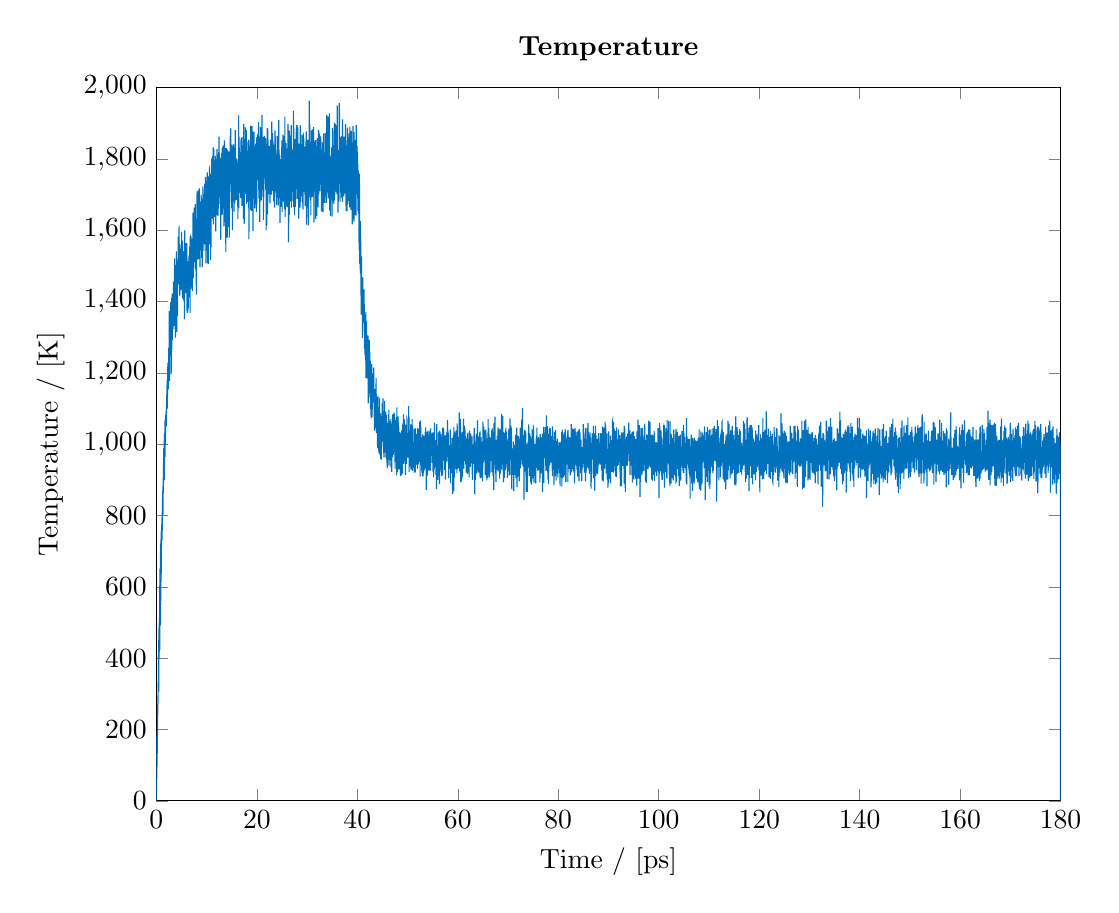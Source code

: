 % This file was created by matlab2tikz.
%
%The latest updates can be retrieved from
%  http://www.mathworks.com/matlabcentral/fileexchange/22022-matlab2tikz-matlab2tikz
%where you can also make suggestions and rate matlab2tikz.
%
\definecolor{mycolor1}{rgb}{0.0,0.447,0.741}%
%
\begin{tikzpicture}

\begin{axis}[%
width=4.521in,
height=3.566in,
at={(0.758in,0.481in)},
scale only axis,
xmin=0,
xmax=180,
xlabel={Time / [ps]},
ymin=0,
ymax=2000,
ylabel={Temperature / [K]},
axis background/.style={fill=white},
title style={font=\bfseries},
title={Temperature}
]
\addplot [color=mycolor1,solid,forget plot]
  table[row sep=crcr]{%
0	0\\
0.01	15.899\\
0.02	71.952\\
0.03	99.223\\
0.04	85.705\\
0.05	60.423\\
0.06	59.256\\
0.07	85.799\\
0.08	106.107\\
0.09	97.512\\
0.1	79.464\\
0.11	88.959\\
0.12	132.939\\
0.13	175.616\\
0.14	182.36\\
0.15	155.716\\
0.16	132.146\\
0.17	146.22\\
0.18	188.37\\
0.19	214.875\\
0.2	205.172\\
0.21	184.222\\
0.22	186.497\\
0.23	212.298\\
0.24	234.308\\
0.25	239.789\\
0.26	240.979\\
0.27	251.625\\
0.28	269.934\\
0.29	281.247\\
0.3	278.968\\
0.31	275.256\\
0.32	281.184\\
0.33	293.69\\
0.34	305.524\\
0.35	310.198\\
0.36	308.471\\
0.37	312.071\\
0.38	328.588\\
0.39	352.698\\
0.4	375.276\\
0.41	393.896\\
0.42	405.454\\
0.43	393.688\\
0.44	350.952\\
0.45	306.23\\
0.46	307.294\\
0.47	368.568\\
0.48	446.517\\
0.49	484.55\\
0.5	467.602\\
0.51	424.214\\
0.52	397.927\\
0.53	417.295\\
0.54	467.9\\
0.55	498.659\\
0.56	478.524\\
0.57	433.867\\
0.58	418.296\\
0.59	452.226\\
0.6	500.949\\
0.61	512.141\\
0.62	488.279\\
0.63	484.242\\
0.64	528.54\\
0.65	591.023\\
0.66	603.294\\
0.67	529.955\\
0.68	436.724\\
0.69	423.26\\
0.7	495.513\\
0.71	581.897\\
0.72	631.628\\
0.73	649.584\\
0.74	651.913\\
0.75	623.268\\
0.76	551.298\\
0.77	492.376\\
0.78	504.972\\
0.79	566.807\\
0.8	635.614\\
0.81	685.51\\
0.82	695.206\\
0.83	662.612\\
0.84	601.397\\
0.85	549.626\\
0.86	562.36\\
0.87	645.581\\
0.88	726.496\\
0.89	732.246\\
0.9	689.822\\
0.91	677.386\\
0.92	686.582\\
0.93	673.356\\
0.94	637.279\\
0.95	613.975\\
0.96	644.126\\
0.97	713.212\\
0.98	758.603\\
0.99	750.334\\
1	718.255\\
1.01	705.349\\
1.02	722.178\\
1.03	753.498\\
1.04	770.39\\
1.05	751.198\\
1.06	731.097\\
1.07	751.587\\
1.08	778.604\\
1.09	768.594\\
1.1	736.708\\
1.11	731.462\\
1.12	771.265\\
1.13	798.208\\
1.14	778.281\\
1.15	749.953\\
1.16	761.844\\
1.17	796.678\\
1.18	814.894\\
1.19	820.633\\
1.2	836.224\\
1.21	851.047\\
1.22	839.025\\
1.23	818.244\\
1.24	820.744\\
1.25	847.509\\
1.26	866.387\\
1.27	866.668\\
1.28	863.269\\
1.29	861.293\\
1.3	871.023\\
1.31	881.305\\
1.32	849.255\\
1.33	802.753\\
1.34	814.561\\
1.35	866.484\\
1.36	906.167\\
1.37	900.022\\
1.38	864.503\\
1.39	862.628\\
1.4	886.626\\
1.41	888.358\\
1.42	908.606\\
1.43	958.634\\
1.44	988.682\\
1.45	984.672\\
1.46	951.997\\
1.47	912.73\\
1.48	897.739\\
1.49	906.294\\
1.5	914.024\\
1.51	925.716\\
1.52	963.651\\
1.53	1001.896\\
1.54	981.486\\
1.55	912.073\\
1.56	900.057\\
1.57	978.547\\
1.58	1030.688\\
1.59	992.015\\
1.6	935.438\\
1.61	950.65\\
1.62	1001.038\\
1.63	1026.753\\
1.64	1014.158\\
1.65	979.128\\
1.66	980.299\\
1.67	1006.976\\
1.68	1036.21\\
1.69	1063.188\\
1.7	1066.124\\
1.71	1029.382\\
1.72	978.328\\
1.73	964.508\\
1.74	991.495\\
1.75	1000.79\\
1.76	998.082\\
1.77	1030.011\\
1.78	1067.841\\
1.79	1068.178\\
1.8	1045.354\\
1.81	1047.632\\
1.82	1052.093\\
1.83	1021.693\\
1.84	1021.124\\
1.85	1062.482\\
1.86	1079.439\\
1.87	1080.671\\
1.88	1079.309\\
1.89	1074.558\\
1.9	1077.187\\
1.91	1081.611\\
1.92	1078.376\\
1.93	1065.701\\
1.94	1050.022\\
1.95	1052.998\\
1.96	1064.391\\
1.97	1054.041\\
1.98	1051.799\\
1.99	1090.898\\
2	1110.572\\
2.01	1099.263\\
2.02	1098.723\\
2.03	1112.745\\
2.04	1121.639\\
2.05	1128.616\\
2.06	1131.384\\
2.07	1132.117\\
2.08	1147.909\\
2.09	1164.393\\
2.1	1153.396\\
2.11	1128.702\\
2.12	1112.776\\
2.13	1142.647\\
2.14	1180.937\\
2.15	1139.318\\
2.16	1100.001\\
2.17	1126.361\\
2.18	1163.667\\
2.19	1174\\
2.2	1169.881\\
2.21	1171.075\\
2.22	1163.775\\
2.23	1144.807\\
2.24	1133.507\\
2.25	1148.564\\
2.26	1188.182\\
2.27	1212.46\\
2.28	1226.727\\
2.29	1228.118\\
2.3	1212.086\\
2.31	1196.31\\
2.32	1176.156\\
2.33	1154.463\\
2.34	1162.281\\
2.35	1187.25\\
2.36	1202.117\\
2.37	1185.539\\
2.38	1154.697\\
2.39	1172.501\\
2.4	1213.682\\
2.41	1230.381\\
2.42	1215.063\\
2.43	1217.115\\
2.44	1252.167\\
2.45	1270.505\\
2.46	1236.522\\
2.47	1203.197\\
2.48	1196.591\\
2.49	1217.613\\
2.5	1242.362\\
2.51	1220.426\\
2.52	1198.346\\
2.53	1230.871\\
2.54	1316.943\\
2.55	1370.622\\
2.56	1373.873\\
2.57	1343.698\\
2.58	1290.18\\
2.59	1216.839\\
2.6	1185.306\\
2.61	1196.833\\
2.62	1179.91\\
2.63	1177.774\\
2.64	1244.497\\
2.65	1297.412\\
2.66	1276.436\\
2.67	1271.585\\
2.68	1257.137\\
2.69	1246.156\\
2.7	1263.872\\
2.71	1272.777\\
2.72	1291.385\\
2.73	1300.354\\
2.74	1283.277\\
2.75	1270.428\\
2.76	1265.879\\
2.77	1265.301\\
2.78	1290.693\\
2.79	1299.969\\
2.8	1280.579\\
2.81	1277.187\\
2.82	1269.79\\
2.83	1267.583\\
2.84	1335.699\\
2.85	1398.368\\
2.86	1396.42\\
2.87	1336.487\\
2.88	1269.93\\
2.89	1291.663\\
2.9	1330.712\\
2.91	1324.501\\
2.92	1302.469\\
2.93	1255.957\\
2.94	1195.853\\
2.95	1203.445\\
2.96	1278.074\\
2.97	1328.961\\
2.98	1357.254\\
2.99	1386.617\\
3	1343.652\\
3.01	1265.968\\
3.02	1258.112\\
3.03	1321.857\\
3.04	1395.182\\
3.05	1411.446\\
3.06	1357.727\\
3.07	1287.674\\
3.08	1266.414\\
3.09	1284.086\\
3.1	1343.269\\
3.11	1376.97\\
3.12	1344.475\\
3.13	1369.573\\
3.14	1422.053\\
3.15	1412.95\\
3.16	1379.112\\
3.17	1340.932\\
3.18	1294.182\\
3.19	1292.107\\
3.2	1316.176\\
3.21	1318.591\\
3.22	1320.488\\
3.23	1334.733\\
3.24	1349.987\\
3.25	1370.424\\
3.26	1372.198\\
3.27	1376.677\\
3.28	1396.701\\
3.29	1404.088\\
3.3	1368.279\\
3.31	1323.355\\
3.32	1345.055\\
3.33	1384.639\\
3.34	1364.644\\
3.35	1338.163\\
3.36	1373.362\\
3.37	1382.628\\
3.38	1338.666\\
3.39	1349.691\\
3.4	1427.568\\
3.41	1456.122\\
3.42	1411.668\\
3.43	1384.991\\
3.44	1420.264\\
3.45	1430.854\\
3.46	1368.368\\
3.47	1334.462\\
3.48	1381.709\\
3.49	1436.777\\
3.5	1400.224\\
3.51	1332.251\\
3.52	1365.256\\
3.53	1410.943\\
3.54	1379.486\\
3.55	1347.728\\
3.56	1354.177\\
3.57	1383.818\\
3.58	1383.786\\
3.59	1379.034\\
3.6	1422.239\\
3.61	1488.405\\
3.62	1521.11\\
3.63	1456.408\\
3.64	1358.237\\
3.65	1344.686\\
3.66	1404.494\\
3.67	1451.056\\
3.68	1467.391\\
3.69	1453.351\\
3.7	1430.46\\
3.71	1411.846\\
3.72	1399.989\\
3.73	1435.332\\
3.74	1502.617\\
3.75	1479.629\\
3.76	1358.214\\
3.77	1298.832\\
3.78	1314.182\\
3.79	1341.381\\
3.8	1335.546\\
3.81	1318.318\\
3.82	1376.446\\
3.83	1412.91\\
3.84	1392.338\\
3.85	1363.28\\
3.86	1361.033\\
3.87	1392.7\\
3.88	1429.379\\
3.89	1450.655\\
3.9	1488.008\\
3.91	1502.792\\
3.92	1486.039\\
3.93	1468.752\\
3.94	1461.677\\
3.95	1486.753\\
3.96	1497.952\\
3.97	1508.416\\
3.98	1541.074\\
3.99	1516.068\\
4	1432.841\\
4.01	1378.06\\
4.02	1381.901\\
4.03	1377.93\\
4.04	1330.924\\
4.05	1314.796\\
4.06	1330.998\\
4.07	1367.778\\
4.08	1402.264\\
4.09	1428.594\\
4.1	1471.153\\
4.11	1454.114\\
4.12	1422.321\\
4.13	1431.991\\
4.14	1421.884\\
4.15	1391.927\\
4.16	1384.418\\
4.17	1395.162\\
4.18	1383.7\\
4.19	1360.297\\
4.2	1413.48\\
4.21	1482.13\\
4.22	1477.216\\
4.23	1449.937\\
4.24	1471.915\\
4.25	1507.918\\
4.26	1510.75\\
4.27	1522.682\\
4.28	1511.899\\
4.29	1481.336\\
4.3	1466.998\\
4.31	1467.352\\
4.32	1492.144\\
4.33	1505.818\\
4.34	1527.894\\
4.35	1574.353\\
4.36	1582.095\\
4.37	1525.527\\
4.38	1474.405\\
4.39	1465.231\\
4.4	1473.965\\
4.41	1462.046\\
4.42	1448.105\\
4.43	1456.724\\
4.44	1482.458\\
4.45	1507.381\\
4.46	1522.412\\
4.47	1533.313\\
4.48	1523.788\\
4.49	1510.576\\
4.5	1552.253\\
4.51	1604.33\\
4.52	1611.99\\
4.53	1569.044\\
4.54	1544.607\\
4.55	1561.284\\
4.56	1560.502\\
4.57	1510.128\\
4.58	1456.111\\
4.59	1457.266\\
4.6	1483.706\\
4.61	1460.047\\
4.62	1438.137\\
4.63	1500.932\\
4.64	1543.017\\
4.65	1476.693\\
4.66	1416.944\\
4.67	1445.452\\
4.68	1507.301\\
4.69	1536.614\\
4.7	1537.268\\
4.71	1499.594\\
4.72	1431.431\\
4.73	1429.024\\
4.74	1464.984\\
4.75	1459.334\\
4.76	1482.928\\
4.77	1508.52\\
4.78	1523.624\\
4.79	1530.187\\
4.8	1496.432\\
4.81	1497.757\\
4.82	1515.021\\
4.83	1517.875\\
4.84	1530.644\\
4.85	1517.568\\
4.86	1502.546\\
4.87	1523.917\\
4.88	1493.582\\
4.89	1440.977\\
4.9	1479.615\\
4.91	1557.823\\
4.92	1546.027\\
4.93	1451.173\\
4.94	1433.492\\
4.95	1526.922\\
4.96	1559.222\\
4.97	1521.526\\
4.98	1502.781\\
4.99	1534.731\\
5	1535.284\\
5.01	1485.652\\
5.02	1541.014\\
5.03	1595.423\\
5.04	1550.444\\
5.05	1490.862\\
5.06	1449.503\\
5.07	1486.017\\
5.08	1518.282\\
5.09	1458.481\\
5.1	1449.64\\
5.11	1496.464\\
5.12	1462.049\\
5.13	1431.519\\
5.14	1445.908\\
5.15	1431.028\\
5.16	1493.476\\
5.17	1570.551\\
5.18	1513.07\\
5.19	1422.574\\
5.2	1409.815\\
5.21	1441.668\\
5.22	1462.202\\
5.23	1456.63\\
5.24	1449.8\\
5.25	1503.25\\
5.26	1521.44\\
5.27	1466.887\\
5.28	1481.741\\
5.29	1532.733\\
5.3	1507.893\\
5.31	1464.874\\
5.32	1435.988\\
5.33	1455.487\\
5.34	1476.934\\
5.35	1435.176\\
5.36	1468.112\\
5.37	1541.726\\
5.38	1457.6\\
5.39	1407.276\\
5.4	1491.793\\
5.41	1484.678\\
5.42	1445.839\\
5.43	1441.219\\
5.44	1419.078\\
5.45	1404.036\\
5.46	1428.118\\
5.47	1489.971\\
5.48	1492.222\\
5.49	1463.519\\
5.5	1483.013\\
5.51	1474.158\\
5.52	1402.214\\
5.53	1399.136\\
5.54	1485.168\\
5.55	1523.527\\
5.56	1450.358\\
5.57	1350.284\\
5.58	1355.427\\
5.59	1454.487\\
5.6	1555.842\\
5.61	1550.383\\
5.62	1486.777\\
5.63	1529.145\\
5.64	1600.033\\
5.65	1589.204\\
5.66	1533.629\\
5.67	1478.372\\
5.68	1473.039\\
5.69	1530.135\\
5.7	1512.401\\
5.71	1494.084\\
5.72	1551.538\\
5.73	1528.374\\
5.74	1511.889\\
5.75	1546.99\\
5.76	1541.13\\
5.77	1452.381\\
5.78	1444.006\\
5.79	1513.228\\
5.8	1538.252\\
5.81	1488.15\\
5.82	1462.619\\
5.83	1474.467\\
5.84	1468.126\\
5.85	1480.599\\
5.86	1450.369\\
5.87	1423.422\\
5.88	1455.79\\
5.89	1488.663\\
5.9	1492.959\\
5.91	1504.761\\
5.92	1507.87\\
5.93	1485.429\\
5.94	1512.652\\
5.95	1564.14\\
5.96	1552.994\\
5.97	1491.299\\
5.98	1465.447\\
5.99	1467.552\\
6	1469.873\\
6.01	1452.597\\
6.02	1446.835\\
6.03	1520.151\\
6.04	1562.16\\
6.05	1495.373\\
6.06	1390.96\\
6.07	1373.378\\
6.08	1430.69\\
6.09	1458.156\\
6.1	1445.098\\
6.11	1432.911\\
6.12	1464.445\\
6.13	1521.42\\
6.14	1495.737\\
6.15	1438.822\\
6.16	1410.207\\
6.17	1380.908\\
6.18	1368.049\\
6.19	1403.855\\
6.2	1448.871\\
6.21	1480.674\\
6.22	1453.959\\
6.23	1369.086\\
6.24	1382.926\\
6.25	1504.694\\
6.26	1502.743\\
6.27	1451.554\\
6.28	1471.022\\
6.29	1434.601\\
6.3	1387.985\\
6.31	1416.358\\
6.32	1441.097\\
6.33	1479.581\\
6.34	1507.764\\
6.35	1454.355\\
6.36	1381.215\\
6.37	1400.449\\
6.38	1451.221\\
6.39	1466.407\\
6.4	1486.357\\
6.41	1499.384\\
6.42	1508.386\\
6.43	1513.543\\
6.44	1472.009\\
6.45	1467.682\\
6.46	1478.74\\
6.47	1450.05\\
6.48	1486.109\\
6.49	1529.408\\
6.5	1480.455\\
6.51	1434.778\\
6.52	1428.973\\
6.53	1441.107\\
6.54	1468.813\\
6.55	1463.303\\
6.56	1427.364\\
6.57	1411.546\\
6.58	1448.567\\
6.59	1501.408\\
6.6	1484.821\\
6.61	1423.806\\
6.62	1434.6\\
6.63	1519.659\\
6.64	1553.852\\
6.65	1462.782\\
6.66	1415.005\\
6.67	1490.675\\
6.68	1530.824\\
6.69	1505.971\\
6.7	1436.34\\
6.71	1368.66\\
6.72	1428.178\\
6.73	1539.084\\
6.74	1579.443\\
6.75	1579.926\\
6.76	1547.034\\
6.77	1509.437\\
6.78	1524.95\\
6.79	1552.773\\
6.8	1519.801\\
6.81	1485.224\\
6.82	1466.227\\
6.83	1472.53\\
6.84	1548.978\\
6.85	1575.144\\
6.86	1488.983\\
6.87	1434.829\\
6.88	1487.113\\
6.89	1581.166\\
6.9	1582.973\\
6.91	1528.693\\
6.92	1506.079\\
6.93	1524.574\\
6.94	1529.719\\
6.95	1541.593\\
6.96	1549.022\\
6.97	1515.633\\
6.98	1450.789\\
6.99	1447.922\\
7	1494.627\\
7.01	1560.846\\
7.02	1561.503\\
7.03	1511.33\\
7.04	1535.507\\
7.05	1574.845\\
7.06	1541.808\\
7.07	1519.063\\
7.08	1528.634\\
7.09	1501.19\\
7.1	1511.881\\
7.11	1548.349\\
7.12	1555.408\\
7.13	1521.161\\
7.14	1472.799\\
7.15	1439.639\\
7.16	1429.527\\
7.17	1473.838\\
7.18	1539.242\\
7.19	1547.832\\
7.2	1507.259\\
7.21	1460.842\\
7.22	1478.746\\
7.23	1505.233\\
7.24	1511.727\\
7.25	1559.809\\
7.26	1621.482\\
7.27	1649.647\\
7.28	1616.093\\
7.29	1566.79\\
7.3	1552.827\\
7.31	1553.024\\
7.32	1541.974\\
7.33	1551.811\\
7.34	1558.203\\
7.35	1498.428\\
7.36	1465.786\\
7.37	1499.655\\
7.38	1579.667\\
7.39	1628.24\\
7.4	1590.319\\
7.41	1558.038\\
7.42	1532.685\\
7.43	1541.493\\
7.44	1553.298\\
7.45	1527.65\\
7.46	1519.51\\
7.47	1510.64\\
7.48	1520.6\\
7.49	1581.807\\
7.5	1650.828\\
7.51	1661.559\\
7.52	1613.598\\
7.53	1541.995\\
7.54	1545.852\\
7.55	1565.721\\
7.56	1550.909\\
7.57	1539.251\\
7.58	1596.793\\
7.59	1663.569\\
7.6	1641.655\\
7.61	1548.515\\
7.62	1530.847\\
7.63	1561.911\\
7.64	1566.242\\
7.65	1568.741\\
7.66	1565.459\\
7.67	1543.5\\
7.68	1528.907\\
7.69	1544.54\\
7.7	1545.238\\
7.71	1497.03\\
7.72	1492.259\\
7.73	1584.989\\
7.74	1673.033\\
7.75	1666.59\\
7.76	1649.601\\
7.77	1662.532\\
7.78	1610.282\\
7.79	1543.624\\
7.8	1524.59\\
7.81	1513.817\\
7.82	1528.51\\
7.83	1529.195\\
7.84	1547.783\\
7.85	1550.93\\
7.86	1485.667\\
7.87	1503.264\\
7.88	1578.023\\
7.89	1565.96\\
7.9	1516.221\\
7.91	1541.396\\
7.92	1588.74\\
7.93	1581.332\\
7.94	1492.419\\
7.95	1419.605\\
7.96	1440.697\\
7.97	1492.659\\
7.98	1533.796\\
7.99	1514.61\\
8	1466.272\\
8.01	1474.231\\
8.02	1511.116\\
8.03	1547.274\\
8.04	1590.008\\
8.05	1597.397\\
8.06	1576.179\\
8.07	1565.691\\
8.08	1602.05\\
8.09	1690.884\\
8.1	1709.014\\
8.11	1638.365\\
8.12	1586.493\\
8.13	1565.136\\
8.14	1552.574\\
8.15	1541.229\\
8.16	1542.963\\
8.17	1571.936\\
8.18	1606.272\\
8.19	1630.375\\
8.2	1621.562\\
8.21	1541.275\\
8.22	1517.479\\
8.23	1600.915\\
8.24	1617.667\\
8.25	1566.933\\
8.26	1586.634\\
8.27	1609.559\\
8.28	1575.212\\
8.29	1563.538\\
8.3	1595.951\\
8.31	1677.328\\
8.32	1711.941\\
8.33	1645.92\\
8.34	1602.851\\
8.35	1613.48\\
8.36	1663.639\\
8.37	1689.351\\
8.38	1630.773\\
8.39	1544.612\\
8.4	1538.283\\
8.41	1594.736\\
8.42	1590.398\\
8.43	1519.123\\
8.44	1529.733\\
8.45	1633.998\\
8.46	1637.035\\
8.47	1565.102\\
8.48	1574.424\\
8.49	1586.346\\
8.5	1601.027\\
8.51	1670.033\\
8.52	1716.681\\
8.53	1717.606\\
8.54	1657.195\\
8.55	1589.458\\
8.56	1601.835\\
8.57	1653.432\\
8.58	1647.121\\
8.59	1585.686\\
8.6	1594.493\\
8.61	1657.809\\
8.62	1632.52\\
8.63	1616.798\\
8.64	1645.179\\
8.65	1643.26\\
8.66	1614.424\\
8.67	1584.468\\
8.68	1496.672\\
8.69	1498.501\\
8.7	1612.6\\
8.71	1660.86\\
8.72	1642.102\\
8.73	1564.055\\
8.74	1544.424\\
8.75	1581.724\\
8.76	1609.304\\
8.77	1649.728\\
8.78	1677.087\\
8.79	1680.075\\
8.8	1646.731\\
8.81	1616.952\\
8.82	1592.361\\
8.83	1598.944\\
8.84	1645.368\\
8.85	1664.278\\
8.86	1636.392\\
8.87	1627.426\\
8.88	1626.878\\
8.89	1610.279\\
8.9	1645.87\\
8.91	1700.038\\
8.92	1695.586\\
8.93	1646.67\\
8.94	1574.663\\
8.95	1547.967\\
8.96	1606.079\\
8.97	1639.931\\
8.98	1628.341\\
8.99	1633.175\\
9	1629.02\\
9.01	1644.237\\
9.02	1676.691\\
9.03	1610.454\\
9.04	1522.362\\
9.05	1541.112\\
9.06	1626.631\\
9.07	1674.417\\
9.08	1650.282\\
9.09	1637.313\\
9.1	1609.614\\
9.11	1578.162\\
9.12	1546.478\\
9.13	1496.916\\
9.14	1525.334\\
9.15	1569.653\\
9.16	1588.252\\
9.17	1595.676\\
9.18	1631.974\\
9.19	1686.571\\
9.2	1669.131\\
9.21	1651.059\\
9.22	1635.743\\
9.23	1586.61\\
9.24	1561.393\\
9.25	1628.7\\
9.26	1722.863\\
9.27	1713.972\\
9.28	1665.378\\
9.29	1668.108\\
9.3	1707.391\\
9.31	1688.972\\
9.32	1654.46\\
9.33	1683.413\\
9.34	1666.274\\
9.35	1614.281\\
9.36	1601.982\\
9.37	1611.35\\
9.38	1610.317\\
9.39	1633.78\\
9.4	1673.963\\
9.41	1679.131\\
9.42	1625.889\\
9.43	1588.525\\
9.44	1579.075\\
9.45	1547.7\\
9.46	1542.32\\
9.47	1585.954\\
9.48	1645.586\\
9.49	1690.112\\
9.5	1700.749\\
9.51	1653.005\\
9.52	1650.065\\
9.53	1678.546\\
9.54	1620.624\\
9.55	1581.826\\
9.56	1585.442\\
9.57	1569.668\\
9.58	1560.557\\
9.59	1640.283\\
9.6	1717.708\\
9.61	1729.862\\
9.62	1718.106\\
9.63	1697.831\\
9.64	1669.045\\
9.65	1617.31\\
9.66	1575.486\\
9.67	1586.338\\
9.68	1603.161\\
9.69	1610.466\\
9.7	1582.678\\
9.71	1611.623\\
9.72	1670.825\\
9.73	1645.371\\
9.74	1629.292\\
9.75	1667.481\\
9.76	1687.293\\
9.77	1722.301\\
9.78	1749.658\\
9.79	1699.798\\
9.8	1659.958\\
9.81	1642.47\\
9.82	1598.112\\
9.83	1583.299\\
9.84	1636.664\\
9.85	1714.189\\
9.86	1714.428\\
9.87	1602.056\\
9.88	1507.523\\
9.89	1562.6\\
9.9	1671.323\\
9.91	1737.702\\
9.92	1715.738\\
9.93	1595.403\\
9.94	1587.488\\
9.95	1668.515\\
9.96	1631.086\\
9.97	1542.645\\
9.98	1555.227\\
9.99	1652.009\\
10	1700.996\\
10.01	1683.419\\
10.02	1679.99\\
10.03	1703.584\\
10.04	1672.133\\
10.05	1658.028\\
10.06	1689.569\\
10.07	1683.419\\
10.08	1654.918\\
10.09	1653.057\\
10.1	1615.479\\
10.11	1568.658\\
10.12	1669.591\\
10.13	1762.497\\
10.14	1722.104\\
10.15	1679.184\\
10.16	1718.694\\
10.17	1746.491\\
10.18	1644.114\\
10.19	1507.825\\
10.2	1544.055\\
10.21	1630.413\\
10.22	1678.522\\
10.23	1695.142\\
10.24	1646.804\\
10.25	1579.889\\
10.26	1610.393\\
10.27	1721.251\\
10.28	1751.026\\
10.29	1684.883\\
10.3	1618.213\\
10.31	1525.666\\
10.32	1505.049\\
10.33	1603.173\\
10.34	1656.725\\
10.35	1647.049\\
10.36	1660.699\\
10.37	1663.017\\
10.38	1620.878\\
10.39	1609.78\\
10.4	1677.448\\
10.41	1720.354\\
10.42	1700.863\\
10.43	1676.156\\
10.44	1690.742\\
10.45	1723.905\\
10.46	1713.227\\
10.47	1644.692\\
10.48	1566.925\\
10.49	1560.32\\
10.5	1605.746\\
10.51	1645.138\\
10.52	1654.392\\
10.53	1660.776\\
10.54	1674.846\\
10.55	1721.307\\
10.56	1772.336\\
10.57	1772.889\\
10.58	1740.251\\
10.59	1743.656\\
10.6	1753.212\\
10.61	1750.875\\
10.62	1749.098\\
10.63	1744.027\\
10.64	1680.357\\
10.65	1648.818\\
10.66	1672.113\\
10.67	1716.879\\
10.68	1756.463\\
10.69	1715.2\\
10.7	1662.086\\
10.71	1709.66\\
10.72	1721.378\\
10.73	1675.115\\
10.74	1682.511\\
10.75	1666.279\\
10.76	1653.395\\
10.77	1649.56\\
10.78	1577.65\\
10.79	1516.313\\
10.8	1608.475\\
10.81	1723.443\\
10.82	1753.516\\
10.83	1699.465\\
10.84	1659.249\\
10.85	1704.347\\
10.86	1686.905\\
10.87	1586.728\\
10.88	1551.787\\
10.89	1625.791\\
10.9	1707.498\\
10.91	1712.538\\
10.92	1680.613\\
10.93	1660.058\\
10.94	1668.489\\
10.95	1654.006\\
10.96	1674.854\\
10.97	1744.586\\
10.98	1764.228\\
10.99	1765.292\\
11	1799.819\\
11.01	1795.043\\
11.02	1795.72\\
11.03	1782.478\\
11.04	1716.628\\
11.05	1710.389\\
11.06	1762.316\\
11.07	1746.427\\
11.08	1713.223\\
11.09	1696.158\\
11.1	1681.095\\
11.11	1698.199\\
11.12	1722.451\\
11.13	1734.709\\
11.14	1664.652\\
11.15	1633.225\\
11.16	1699.673\\
11.17	1740.667\\
11.18	1729.349\\
11.19	1718.516\\
11.2	1695.922\\
11.21	1675.438\\
11.22	1681.841\\
11.23	1693.966\\
11.24	1708.722\\
11.25	1715.276\\
11.26	1714.717\\
11.27	1747.923\\
11.28	1756.738\\
11.29	1762.613\\
11.3	1817.106\\
11.31	1832.248\\
11.32	1720.454\\
11.33	1627.047\\
11.34	1616.481\\
11.35	1657.712\\
11.36	1685.698\\
11.37	1727.768\\
11.38	1772.475\\
11.39	1781.723\\
11.4	1762.503\\
11.41	1786.441\\
11.42	1827.168\\
11.43	1825.631\\
11.44	1764.91\\
11.45	1720.997\\
11.46	1716.624\\
11.47	1695.655\\
11.48	1682.665\\
11.49	1705.892\\
11.5	1701.987\\
11.51	1701.973\\
11.52	1732.317\\
11.53	1690.215\\
11.54	1660.858\\
11.55	1670.796\\
11.56	1654.425\\
11.57	1637.528\\
11.58	1682.432\\
11.59	1747.588\\
11.6	1740.769\\
11.61	1664.372\\
11.62	1677.935\\
11.63	1731.828\\
11.64	1758.321\\
11.65	1788.75\\
11.66	1765.446\\
11.67	1699.801\\
11.68	1735.377\\
11.69	1766.566\\
11.7	1768.942\\
11.71	1795.996\\
11.72	1709.717\\
11.73	1691.296\\
11.74	1804.66\\
11.75	1808.867\\
11.76	1714.281\\
11.77	1644.474\\
11.78	1663.649\\
11.79	1718.745\\
11.8	1706.925\\
11.81	1647.928\\
11.82	1597.241\\
11.83	1630.51\\
11.84	1735.012\\
11.85	1749.485\\
11.86	1720.851\\
11.87	1732.859\\
11.88	1779.095\\
11.89	1799.537\\
11.9	1733.429\\
11.91	1642.525\\
11.92	1647.33\\
11.93	1711.339\\
11.94	1705.437\\
11.95	1695.748\\
11.96	1706.504\\
11.97	1701.099\\
11.98	1677.567\\
11.99	1642.954\\
12	1651.141\\
12.01	1664.86\\
12.02	1677.331\\
12.03	1740.561\\
12.04	1770.156\\
12.05	1791.238\\
12.06	1827.653\\
12.07	1772.546\\
12.08	1711.736\\
12.09	1695.298\\
12.1	1728.872\\
12.11	1785.306\\
12.12	1745.312\\
12.13	1660.152\\
12.14	1672.499\\
12.15	1734.099\\
12.16	1784.281\\
12.17	1762.434\\
12.18	1717.387\\
12.19	1699.68\\
12.2	1691.977\\
12.21	1732.956\\
12.22	1779.619\\
12.23	1767.759\\
12.24	1734.425\\
12.25	1723.407\\
12.26	1684.556\\
12.27	1639.472\\
12.28	1676.811\\
12.29	1727.026\\
12.3	1685.512\\
12.31	1661.369\\
12.32	1750.627\\
12.33	1812.748\\
12.34	1755.642\\
12.35	1740.516\\
12.36	1721.056\\
12.37	1687.842\\
12.38	1739.621\\
12.39	1809.932\\
12.4	1809.562\\
12.41	1772.217\\
12.42	1769.168\\
12.43	1723.566\\
12.44	1684.704\\
12.45	1782.243\\
12.46	1862.938\\
12.47	1829.951\\
12.48	1766.462\\
12.49	1709.601\\
12.5	1674.219\\
12.51	1730.192\\
12.52	1816.431\\
12.53	1816.26\\
12.54	1778.426\\
12.55	1715.297\\
12.56	1698.852\\
12.57	1753.454\\
12.58	1784.512\\
12.59	1766.095\\
12.6	1761.076\\
12.61	1759.555\\
12.62	1707.268\\
12.63	1692.153\\
12.64	1737.691\\
12.65	1776.9\\
12.66	1793.936\\
12.67	1775.432\\
12.68	1749.674\\
12.69	1736.712\\
12.7	1744.676\\
12.71	1780.489\\
12.72	1780.3\\
12.73	1754.635\\
12.74	1750.085\\
12.75	1781.258\\
12.76	1802.94\\
12.77	1791.813\\
12.78	1758.102\\
12.79	1766.792\\
12.8	1758.372\\
12.81	1674.056\\
12.82	1573.816\\
12.83	1623.788\\
12.84	1750.658\\
12.85	1744.084\\
12.86	1678.865\\
12.87	1656.317\\
12.88	1664.985\\
12.89	1675.539\\
12.9	1659.618\\
12.91	1663.893\\
12.92	1717.027\\
12.93	1784.545\\
12.94	1800.82\\
12.95	1810.223\\
12.96	1807.896\\
12.97	1812.771\\
12.98	1766.73\\
12.99	1711.32\\
13	1708.101\\
13.01	1777.648\\
13.02	1816.364\\
13.03	1790.654\\
13.04	1759.701\\
13.05	1727.704\\
13.06	1688.635\\
13.07	1712.506\\
13.08	1790.238\\
13.09	1829.661\\
13.1	1720.343\\
13.11	1643.975\\
13.12	1728.04\\
13.13	1750.696\\
13.14	1701.748\\
13.15	1701.819\\
13.16	1700.745\\
13.17	1662.255\\
13.18	1700.364\\
13.19	1805.776\\
13.2	1834.6\\
13.21	1747.725\\
13.22	1700.056\\
13.23	1753.304\\
13.24	1804.645\\
13.25	1807.427\\
13.26	1750.475\\
13.27	1661.147\\
13.28	1693.082\\
13.29	1821.377\\
13.3	1818.047\\
13.31	1722.597\\
13.32	1772.97\\
13.33	1838.021\\
13.34	1798.579\\
13.35	1773.537\\
13.36	1783.74\\
13.37	1796.98\\
13.38	1784.161\\
13.39	1753.621\\
13.4	1735.929\\
13.41	1744.564\\
13.42	1783.283\\
13.43	1790.906\\
13.44	1693.893\\
13.45	1611.069\\
13.46	1650.74\\
13.47	1731.53\\
13.48	1775.347\\
13.49	1793.616\\
13.5	1801.025\\
13.51	1783.929\\
13.52	1763.179\\
13.53	1793.623\\
13.54	1851.946\\
13.55	1845.24\\
13.56	1769.868\\
13.57	1708.228\\
13.58	1713.46\\
13.59	1708.876\\
13.6	1631.971\\
13.61	1622.972\\
13.62	1659.782\\
13.63	1722.763\\
13.64	1810.126\\
13.65	1830.636\\
13.66	1752.431\\
13.67	1678.858\\
13.68	1648.961\\
13.69	1679.031\\
13.7	1746.43\\
13.71	1744.269\\
13.72	1692.318\\
13.73	1694.029\\
13.74	1729.393\\
13.75	1757.207\\
13.76	1788.398\\
13.77	1774.582\\
13.78	1761.114\\
13.79	1727.684\\
13.8	1646.449\\
13.81	1595.938\\
13.82	1558.967\\
13.83	1539.39\\
13.84	1637.832\\
13.85	1720.158\\
13.86	1710.085\\
13.87	1710.943\\
13.88	1742.177\\
13.89	1740.744\\
13.9	1724.963\\
13.91	1685.184\\
13.92	1719.684\\
13.93	1740.961\\
13.94	1713.368\\
13.95	1788.235\\
13.96	1830.288\\
13.97	1738.98\\
13.98	1701.578\\
13.99	1775.237\\
14	1796.159\\
14.01	1762.799\\
14.02	1700.016\\
14.03	1660.506\\
14.04	1674.133\\
14.05	1662.526\\
14.06	1627.26\\
14.07	1636.171\\
14.08	1677.085\\
14.09	1679.344\\
14.1	1635.834\\
14.11	1579.294\\
14.12	1587.563\\
14.13	1682.986\\
14.14	1750.772\\
14.15	1770.095\\
14.16	1787.831\\
14.17	1825.685\\
14.18	1769.672\\
14.19	1673.49\\
14.2	1690.737\\
14.21	1749.332\\
14.22	1695.784\\
14.23	1617.422\\
14.24	1684.161\\
14.25	1773.208\\
14.26	1758.297\\
14.27	1735.181\\
14.28	1752.07\\
14.29	1687.485\\
14.3	1609.173\\
14.31	1678.5\\
14.32	1761.539\\
14.33	1778.265\\
14.34	1801.319\\
14.35	1780.006\\
14.36	1712.378\\
14.37	1673.649\\
14.38	1682.085\\
14.39	1750.912\\
14.4	1820.755\\
14.41	1794.294\\
14.42	1674.514\\
14.43	1617.247\\
14.44	1672.501\\
14.45	1771.78\\
14.46	1797.942\\
14.47	1744.125\\
14.48	1710.665\\
14.49	1690.568\\
14.5	1674.733\\
14.51	1650.387\\
14.52	1583.7\\
14.53	1579.763\\
14.54	1698.787\\
14.55	1750.3\\
14.56	1673.365\\
14.57	1654.949\\
14.58	1644.53\\
14.59	1642.612\\
14.6	1739.809\\
14.61	1813.946\\
14.62	1799.676\\
14.63	1746.566\\
14.64	1697.677\\
14.65	1724.468\\
14.66	1771.452\\
14.67	1773.205\\
14.68	1794.146\\
14.69	1865.315\\
14.7	1857.688\\
14.71	1843.196\\
14.72	1849.304\\
14.73	1808.734\\
14.74	1738.537\\
14.75	1759.656\\
14.76	1773.794\\
14.77	1766.222\\
14.78	1750.217\\
14.79	1782.577\\
14.8	1873.026\\
14.81	1885.516\\
14.82	1831.972\\
14.83	1812.068\\
14.84	1841.201\\
14.85	1836.522\\
14.86	1763.216\\
14.87	1728.971\\
14.88	1745.593\\
14.89	1772.292\\
14.9	1795.139\\
14.91	1797.266\\
14.92	1780.756\\
14.93	1783.031\\
14.94	1756.503\\
14.95	1748.017\\
14.96	1754.974\\
14.97	1686.168\\
14.98	1661.788\\
14.99	1773.312\\
15	1839.866\\
15.01	1787.156\\
15.02	1741.963\\
15.03	1744.048\\
15.04	1764.788\\
15.05	1765.94\\
15.06	1759.022\\
15.07	1765.329\\
15.08	1743.479\\
15.09	1762.398\\
15.1	1782.106\\
15.11	1682.489\\
15.12	1600.738\\
15.13	1625.553\\
15.14	1688.561\\
15.15	1701.42\\
15.16	1681.767\\
15.17	1715.58\\
15.18	1781.444\\
15.19	1817.493\\
15.2	1834.478\\
15.21	1798.563\\
15.22	1772.38\\
15.23	1800.142\\
15.24	1799.994\\
15.25	1769.135\\
15.26	1766.33\\
15.27	1749.033\\
15.28	1732.365\\
15.29	1770.761\\
15.3	1821.328\\
15.31	1760.905\\
15.32	1700.397\\
15.33	1746.172\\
15.34	1773.022\\
15.35	1816.585\\
15.36	1840.908\\
15.37	1775.757\\
15.38	1776.168\\
15.39	1827.576\\
15.4	1832.395\\
15.41	1773.246\\
15.42	1736.817\\
15.43	1763.383\\
15.44	1772.435\\
15.45	1718.134\\
15.46	1652.391\\
15.47	1676.385\\
15.48	1782.293\\
15.49	1812.097\\
15.5	1806.948\\
15.51	1814.183\\
15.52	1793.524\\
15.53	1747.55\\
15.54	1742.437\\
15.55	1774.458\\
15.56	1762.27\\
15.57	1750.612\\
15.58	1783.678\\
15.59	1816.444\\
15.6	1825.173\\
15.61	1786.843\\
15.62	1718.608\\
15.63	1675.477\\
15.64	1692.006\\
15.65	1734.391\\
15.66	1758.137\\
15.67	1715.938\\
15.68	1683.187\\
15.69	1741.955\\
15.7	1821.361\\
15.71	1880.675\\
15.72	1855.411\\
15.73	1793.829\\
15.74	1737.024\\
15.75	1719.405\\
15.76	1752.616\\
15.77	1840.388\\
15.78	1838.46\\
15.79	1766.675\\
15.8	1754.737\\
15.81	1745.918\\
15.82	1729.933\\
15.83	1747.464\\
15.84	1748.469\\
15.85	1737.022\\
15.86	1759.068\\
15.87	1792.746\\
15.88	1802.182\\
15.89	1737.754\\
15.9	1724.999\\
15.91	1754.646\\
15.92	1700.98\\
15.93	1685.014\\
15.94	1686.972\\
15.95	1707.74\\
15.96	1723.727\\
15.97	1723.651\\
15.98	1726.626\\
15.99	1736.796\\
16	1769.297\\
16.01	1797.282\\
16.02	1798.612\\
16.03	1776.209\\
16.04	1787.401\\
16.05	1770.025\\
16.06	1746.589\\
16.07	1754.246\\
16.08	1752.925\\
16.09	1771.228\\
16.1	1790.17\\
16.11	1750.108\\
16.12	1717.618\\
16.13	1722.644\\
16.14	1707.954\\
16.15	1701.899\\
16.16	1716.266\\
16.17	1710.621\\
16.18	1678.431\\
16.19	1686.394\\
16.2	1704.557\\
16.21	1656.331\\
16.22	1632.208\\
16.23	1666.394\\
16.24	1691.405\\
16.25	1734.477\\
16.26	1748.185\\
16.27	1689.922\\
16.28	1657.1\\
16.29	1667.967\\
16.3	1679.398\\
16.31	1707.624\\
16.32	1797.962\\
16.33	1853.268\\
16.34	1779.784\\
16.35	1740.102\\
16.36	1831.728\\
16.37	1922.359\\
16.38	1837.216\\
16.39	1665.626\\
16.4	1662.866\\
16.41	1774.607\\
16.42	1842.362\\
16.43	1863.793\\
16.44	1858.848\\
16.45	1797.314\\
16.46	1730.287\\
16.47	1749.77\\
16.48	1752.047\\
16.49	1726.88\\
16.5	1799.796\\
16.51	1831.809\\
16.52	1803.706\\
16.53	1807.118\\
16.54	1809.753\\
16.55	1781.575\\
16.56	1735.028\\
16.57	1704.539\\
16.58	1744.015\\
16.59	1787.303\\
16.6	1737.855\\
16.61	1708.457\\
16.62	1760.827\\
16.63	1768.626\\
16.64	1756.3\\
16.65	1798.063\\
16.66	1818.185\\
16.67	1755.274\\
16.68	1715.875\\
16.69	1732.887\\
16.7	1730.053\\
16.71	1756.371\\
16.72	1809.677\\
16.73	1777.206\\
16.74	1740.185\\
16.75	1774.782\\
16.76	1811.624\\
16.77	1793.734\\
16.78	1718.014\\
16.79	1690.146\\
16.8	1712.938\\
16.81	1785.524\\
16.82	1852.23\\
16.83	1824.175\\
16.84	1790.158\\
16.85	1755.309\\
16.86	1737.429\\
16.87	1801.05\\
16.88	1857.714\\
16.89	1831.155\\
16.9	1768.347\\
16.91	1739.92\\
16.92	1748.613\\
16.93	1777.037\\
16.94	1834.77\\
16.95	1860.69\\
16.96	1811.974\\
16.97	1763.95\\
16.98	1768.106\\
16.99	1779.384\\
17	1797.833\\
17.01	1758.271\\
17.02	1713.431\\
17.03	1706.289\\
17.04	1668.223\\
17.05	1698.433\\
17.06	1768.921\\
17.07	1744.872\\
17.08	1685.7\\
17.09	1697.104\\
17.1	1728.009\\
17.11	1725.945\\
17.12	1716.73\\
17.13	1712.28\\
17.14	1744.158\\
17.15	1786.324\\
17.16	1785.089\\
17.17	1772.948\\
17.18	1802.369\\
17.19	1838.753\\
17.2	1818.096\\
17.21	1820.28\\
17.22	1807.573\\
17.23	1757.963\\
17.24	1759.815\\
17.25	1762.89\\
17.26	1751.183\\
17.27	1762.925\\
17.28	1828.544\\
17.29	1861.597\\
17.3	1800.998\\
17.31	1712.217\\
17.32	1712.397\\
17.33	1721.559\\
17.34	1665.053\\
17.35	1632.279\\
17.36	1664.362\\
17.37	1763.403\\
17.38	1868.849\\
17.39	1897.41\\
17.4	1851.622\\
17.41	1812.043\\
17.42	1810.349\\
17.43	1821.379\\
17.44	1795.232\\
17.45	1703.008\\
17.46	1638.403\\
17.47	1618.08\\
17.48	1620.569\\
17.49	1642.863\\
17.5	1688.419\\
17.51	1762.076\\
17.52	1793.581\\
17.53	1774.289\\
17.54	1766.815\\
17.55	1772.14\\
17.56	1788.196\\
17.57	1760.746\\
17.58	1743.869\\
17.59	1792.519\\
17.6	1783.742\\
17.61	1735.591\\
17.62	1740.927\\
17.63	1780.527\\
17.64	1755.539\\
17.65	1704.779\\
17.66	1701.982\\
17.67	1746.968\\
17.68	1788.116\\
17.69	1804.379\\
17.7	1853.328\\
17.71	1888.246\\
17.72	1813.484\\
17.73	1707.144\\
17.74	1714.849\\
17.75	1783.257\\
17.76	1837.304\\
17.77	1832.036\\
17.78	1804.926\\
17.79	1827.274\\
17.8	1821.588\\
17.81	1813.945\\
17.82	1841.601\\
17.83	1804.86\\
17.84	1719.445\\
17.85	1736.677\\
17.86	1804.731\\
17.87	1785.753\\
17.88	1733.403\\
17.89	1775.211\\
17.9	1880.807\\
17.91	1842.977\\
17.92	1745.138\\
17.93	1747.742\\
17.94	1730.232\\
17.95	1700.258\\
17.96	1673.758\\
17.97	1692.356\\
17.98	1749.458\\
17.99	1800.93\\
18	1793.828\\
18.01	1748.428\\
18.02	1754.065\\
18.03	1735.661\\
18.04	1725.914\\
18.05	1781.828\\
18.06	1823.57\\
18.07	1803.071\\
18.08	1788.036\\
18.09	1758.417\\
18.1	1768.527\\
18.11	1820.349\\
18.12	1790.49\\
18.13	1704.089\\
18.14	1684.354\\
18.15	1725.427\\
18.16	1711.521\\
18.17	1679.506\\
18.18	1720.237\\
18.19	1775.695\\
18.2	1825.237\\
18.21	1847.425\\
18.22	1795.961\\
18.23	1769.073\\
18.24	1819.741\\
18.25	1784.7\\
18.26	1775.702\\
18.27	1826.965\\
18.28	1805.948\\
18.29	1805.67\\
18.3	1827.297\\
18.31	1854.176\\
18.32	1838.467\\
18.33	1735.101\\
18.34	1689.515\\
18.35	1678.127\\
18.36	1662.047\\
18.37	1728.767\\
18.38	1815.488\\
18.39	1816.078\\
18.4	1761.396\\
18.41	1657.35\\
18.42	1574.787\\
18.43	1609.441\\
18.44	1621.752\\
18.45	1646.023\\
18.46	1725.765\\
18.47	1776.384\\
18.48	1775.59\\
18.49	1788.024\\
18.5	1829.713\\
18.51	1836.348\\
18.52	1806.764\\
18.53	1762.875\\
18.54	1742.916\\
18.55	1802.248\\
18.56	1834.764\\
18.57	1790.579\\
18.58	1755.439\\
18.59	1787.59\\
18.6	1804.556\\
18.61	1798.944\\
18.62	1807.456\\
18.63	1852.205\\
18.64	1824.031\\
18.65	1761.39\\
18.66	1767.781\\
18.67	1785.737\\
18.68	1772.617\\
18.69	1772.989\\
18.7	1814.076\\
18.71	1851.375\\
18.72	1839.131\\
18.73	1772.96\\
18.74	1715.802\\
18.75	1657.432\\
18.76	1668.981\\
18.77	1772.551\\
18.78	1870.918\\
18.79	1893.245\\
18.8	1830.258\\
18.81	1747.653\\
18.82	1754.19\\
18.83	1807.906\\
18.84	1816.484\\
18.85	1791.065\\
18.86	1802.816\\
18.87	1826.923\\
18.88	1790.696\\
18.89	1748.838\\
18.9	1749.946\\
18.91	1737.262\\
18.92	1696.352\\
18.93	1654.188\\
18.94	1670.401\\
18.95	1692.921\\
18.96	1693.122\\
18.97	1729.642\\
18.98	1794.29\\
18.99	1786.284\\
19	1727.567\\
19.01	1749.334\\
19.02	1827.541\\
19.03	1891.903\\
19.04	1876.748\\
19.05	1812.59\\
19.06	1760.937\\
19.07	1771.726\\
19.08	1815.19\\
19.09	1845.038\\
19.1	1815.358\\
19.11	1783.575\\
19.12	1776.819\\
19.13	1750.95\\
19.14	1715.841\\
19.15	1717.426\\
19.16	1740.414\\
19.17	1721.6\\
19.18	1705.595\\
19.19	1766.7\\
19.2	1877.391\\
19.21	1849.382\\
19.22	1742.132\\
19.23	1664.497\\
19.24	1598.645\\
19.25	1623.868\\
19.26	1687.774\\
19.27	1707.995\\
19.28	1703.677\\
19.29	1717.919\\
19.3	1735.88\\
19.31	1786.452\\
19.32	1844.957\\
19.33	1818.738\\
19.34	1722.909\\
19.35	1688.73\\
19.36	1722.731\\
19.37	1752.059\\
19.38	1778.134\\
19.39	1787.247\\
19.4	1753.644\\
19.41	1744.16\\
19.42	1785.423\\
19.43	1852.894\\
19.44	1876.288\\
19.45	1831.933\\
19.46	1766.531\\
19.47	1729.22\\
19.48	1742.884\\
19.49	1775.77\\
19.5	1796.021\\
19.51	1770.558\\
19.52	1768.011\\
19.53	1821.358\\
19.54	1818.624\\
19.55	1767.714\\
19.56	1713.543\\
19.57	1661.553\\
19.58	1663.287\\
19.59	1715.115\\
19.6	1755.953\\
19.61	1732.384\\
19.62	1715.041\\
19.63	1741.687\\
19.64	1753.593\\
19.65	1704.898\\
19.66	1672.525\\
19.67	1691.666\\
19.68	1743.336\\
19.69	1813.611\\
19.7	1834.955\\
19.71	1826.029\\
19.72	1805.52\\
19.73	1773.261\\
19.74	1770.203\\
19.75	1804.943\\
19.76	1842.729\\
19.77	1815.53\\
19.78	1750.506\\
19.79	1723.986\\
19.8	1745.562\\
19.81	1756.497\\
19.82	1688.998\\
19.83	1685.246\\
19.84	1759.65\\
19.85	1764.615\\
19.86	1720.407\\
19.87	1732.062\\
19.88	1790.533\\
19.89	1812.701\\
19.9	1731.357\\
19.91	1651.364\\
19.92	1713.144\\
19.93	1814.673\\
19.94	1796.988\\
19.95	1710.29\\
19.96	1755.239\\
19.97	1856.211\\
19.98	1860.597\\
19.99	1774.783\\
20	1701.199\\
20.01	1671.728\\
20.02	1749.197\\
20.03	1801.498\\
20.04	1779.39\\
20.05	1747.236\\
20.06	1753.147\\
20.07	1765.572\\
20.08	1757.683\\
20.09	1751.588\\
20.1	1789.171\\
20.11	1839.256\\
20.12	1869.233\\
20.13	1864.236\\
20.14	1802.268\\
20.15	1744.968\\
20.16	1743.282\\
20.17	1801.83\\
20.18	1794.332\\
20.19	1741.713\\
20.2	1747.361\\
20.21	1786.184\\
20.22	1789.059\\
20.23	1782.426\\
20.24	1791.014\\
20.25	1813.861\\
20.26	1805.918\\
20.27	1764.479\\
20.28	1769.563\\
20.29	1856.763\\
20.3	1892.803\\
20.31	1857.9\\
20.32	1812.37\\
20.33	1778.059\\
20.34	1783.768\\
20.35	1866.014\\
20.36	1903.593\\
20.37	1845.649\\
20.38	1773.233\\
20.39	1699.002\\
20.4	1688.778\\
20.41	1750.987\\
20.42	1816.592\\
20.43	1823.247\\
20.44	1757.604\\
20.45	1736.812\\
20.46	1745.252\\
20.47	1750.521\\
20.48	1770.879\\
20.49	1803.657\\
20.5	1819.182\\
20.51	1774.479\\
20.52	1719.594\\
20.53	1729.594\\
20.54	1783.042\\
20.55	1862.725\\
20.56	1856.165\\
20.57	1718.308\\
20.58	1623.566\\
20.59	1683.851\\
20.6	1711.476\\
20.61	1684.202\\
20.62	1679.04\\
20.63	1735.286\\
20.64	1789.425\\
20.65	1800.38\\
20.66	1769.081\\
20.67	1762.394\\
20.68	1750.693\\
20.69	1801.714\\
20.7	1884.544\\
20.71	1890.05\\
20.72	1829.405\\
20.73	1776.683\\
20.74	1808.718\\
20.75	1850.618\\
20.76	1856.394\\
20.77	1844.607\\
20.78	1876.331\\
20.79	1888.669\\
20.8	1800.374\\
20.81	1727.434\\
20.82	1733.426\\
20.83	1776.608\\
20.84	1785.066\\
20.85	1754.987\\
20.86	1752.339\\
20.87	1775.484\\
20.88	1731.531\\
20.89	1683.588\\
20.9	1727.941\\
20.91	1807.809\\
20.92	1800.323\\
20.93	1721.453\\
20.94	1708.272\\
20.95	1735.04\\
20.96	1760.672\\
20.97	1819.311\\
20.98	1794.987\\
20.99	1708.051\\
21	1693.491\\
21.01	1757.919\\
21.02	1861.079\\
21.03	1923.249\\
21.04	1872.457\\
21.05	1831.199\\
21.06	1833.618\\
21.07	1824.704\\
21.08	1831.682\\
21.09	1837.186\\
21.1	1794.637\\
21.11	1783.416\\
21.12	1820.56\\
21.13	1853.205\\
21.14	1847.324\\
21.15	1788.874\\
21.16	1738.352\\
21.17	1712.884\\
21.18	1727.059\\
21.19	1795.559\\
21.2	1780.762\\
21.21	1728.465\\
21.22	1746.126\\
21.23	1802.169\\
21.24	1861.614\\
21.25	1849.687\\
21.26	1810.835\\
21.27	1789.253\\
21.28	1730.064\\
21.29	1694.442\\
21.3	1663.776\\
21.31	1629.301\\
21.32	1710.103\\
21.33	1794.355\\
21.34	1762.475\\
21.35	1728.345\\
21.36	1748.893\\
21.37	1725.69\\
21.38	1691.753\\
21.39	1731.584\\
21.4	1800.242\\
21.41	1804.577\\
21.42	1761.903\\
21.43	1730.974\\
21.44	1744.583\\
21.45	1788.759\\
21.46	1830.116\\
21.47	1805.238\\
21.48	1763.978\\
21.49	1828.602\\
21.5	1864.954\\
21.51	1827.338\\
21.52	1799.959\\
21.53	1796.157\\
21.54	1794.346\\
21.55	1781.168\\
21.56	1784.928\\
21.57	1786.76\\
21.58	1788.287\\
21.59	1783.68\\
21.6	1778.009\\
21.61	1792.985\\
21.62	1810.084\\
21.63	1831.985\\
21.64	1812.27\\
21.65	1753.398\\
21.66	1745.863\\
21.67	1816.139\\
21.68	1859.437\\
21.69	1834.956\\
21.7	1819.823\\
21.71	1858.156\\
21.72	1849.437\\
21.73	1765.403\\
21.74	1712.956\\
21.75	1735.061\\
21.76	1769.949\\
21.77	1768.081\\
21.78	1763.628\\
21.79	1810.626\\
21.8	1842.693\\
21.81	1824.61\\
21.82	1803.461\\
21.83	1761.745\\
21.84	1652.251\\
21.85	1599.967\\
21.86	1674.797\\
21.87	1789.155\\
21.88	1843.502\\
21.89	1833.13\\
21.9	1798.003\\
21.91	1727.792\\
21.92	1679.467\\
21.93	1721.483\\
21.94	1711.568\\
21.95	1761.868\\
21.96	1792.431\\
21.97	1708.188\\
21.98	1639.218\\
21.99	1613.061\\
22	1711.828\\
22.01	1829.701\\
22.02	1805.875\\
22.03	1739.964\\
22.04	1747.173\\
22.05	1768.831\\
22.06	1815.442\\
22.07	1870.311\\
22.08	1886.379\\
22.09	1838.357\\
22.1	1716.65\\
22.11	1644.436\\
22.12	1672.898\\
22.13	1720.907\\
22.14	1807.037\\
22.15	1857.127\\
22.16	1744.458\\
22.17	1682.101\\
22.18	1789.531\\
22.19	1883.194\\
22.2	1828.6\\
22.21	1701.936\\
22.22	1712.82\\
22.23	1818.136\\
22.24	1853.837\\
22.25	1843.886\\
22.26	1826.944\\
22.27	1778.078\\
22.28	1761.694\\
22.29	1757.216\\
22.3	1754.83\\
22.31	1758.196\\
22.32	1752.414\\
22.33	1736.542\\
22.34	1773.089\\
22.35	1835.794\\
22.36	1830.778\\
22.37	1779.431\\
22.38	1749.325\\
22.39	1736.931\\
22.4	1763.971\\
22.41	1792.528\\
22.42	1763.724\\
22.43	1728.268\\
22.44	1706.619\\
22.45	1710.129\\
22.46	1739.419\\
22.47	1754.973\\
22.48	1746.238\\
22.49	1717.321\\
22.5	1700.739\\
22.51	1721.155\\
22.52	1765.948\\
22.53	1790.627\\
22.54	1771.527\\
22.55	1758.617\\
22.56	1797.991\\
22.57	1831.526\\
22.58	1836.045\\
22.59	1833.49\\
22.6	1803.601\\
22.61	1723.318\\
22.62	1675.607\\
22.63	1735.067\\
22.64	1745.401\\
22.65	1720.136\\
22.66	1717.957\\
22.67	1739.836\\
22.68	1821.385\\
22.69	1823.476\\
22.7	1728.348\\
22.71	1728.958\\
22.72	1806.42\\
22.73	1847.484\\
22.74	1847.1\\
22.75	1802.948\\
22.76	1734.002\\
22.77	1736.617\\
22.78	1774.628\\
22.79	1747.846\\
22.8	1719.691\\
22.81	1740.188\\
22.82	1799.317\\
22.83	1853.182\\
22.84	1818.856\\
22.85	1777.749\\
22.86	1793.1\\
22.87	1776.83\\
22.88	1741.18\\
22.89	1752.656\\
22.9	1763.572\\
22.91	1733.811\\
22.92	1699.96\\
22.93	1709.866\\
22.94	1748.808\\
22.95	1854.802\\
22.96	1904.66\\
22.97	1860.64\\
22.98	1839.702\\
22.99	1782.819\\
23	1789.275\\
23.01	1822.22\\
23.02	1800.075\\
23.03	1777.78\\
23.04	1775.232\\
23.05	1770.338\\
23.06	1772.509\\
23.07	1773.107\\
23.08	1772.532\\
23.09	1771.926\\
23.1	1724.89\\
23.11	1710.189\\
23.12	1795.566\\
23.13	1872.28\\
23.14	1838.257\\
23.15	1759.047\\
23.16	1733.794\\
23.17	1814.063\\
23.18	1852.118\\
23.19	1782.704\\
23.2	1717.464\\
23.21	1733.425\\
23.22	1791.31\\
23.23	1846.763\\
23.24	1829.059\\
23.25	1735.022\\
23.26	1721.893\\
23.27	1793.096\\
23.28	1824.326\\
23.29	1820.493\\
23.3	1828.755\\
23.31	1794.455\\
23.32	1793.814\\
23.33	1840.096\\
23.34	1776.328\\
23.35	1680.952\\
23.36	1686.925\\
23.37	1745.568\\
23.38	1800.679\\
23.39	1770.361\\
23.4	1710.134\\
23.41	1708.797\\
23.42	1739.861\\
23.43	1777.458\\
23.44	1772.291\\
23.45	1755.382\\
23.46	1771.398\\
23.47	1801.259\\
23.48	1818.379\\
23.49	1760.099\\
23.5	1663.586\\
23.51	1686.283\\
23.52	1755.586\\
23.53	1755.437\\
23.54	1701.536\\
23.55	1708.213\\
23.56	1791.314\\
23.57	1831.272\\
23.58	1770.066\\
23.59	1704.32\\
23.6	1775.618\\
23.61	1879.216\\
23.62	1824.35\\
23.63	1732.535\\
23.64	1715.152\\
23.65	1753.232\\
23.66	1763.259\\
23.67	1774.717\\
23.68	1843.885\\
23.69	1863.079\\
23.7	1815.452\\
23.71	1783.65\\
23.72	1748.44\\
23.73	1762.036\\
23.74	1766.062\\
23.75	1735.808\\
23.76	1725.823\\
23.77	1729.037\\
23.78	1739.05\\
23.79	1756.488\\
23.8	1784.602\\
23.81	1784.811\\
23.82	1781.471\\
23.83	1791.442\\
23.84	1768.154\\
23.85	1717.86\\
23.86	1718.125\\
23.87	1708.943\\
23.88	1728.488\\
23.89	1809.069\\
23.9	1813.585\\
23.91	1750.064\\
23.92	1699.214\\
23.93	1670.777\\
23.94	1704.995\\
23.95	1787.898\\
23.96	1790.886\\
23.97	1720.077\\
23.98	1701.067\\
23.99	1769.83\\
24	1824.706\\
24.01	1803.384\\
24.02	1762.224\\
24.03	1763.63\\
24.04	1783.053\\
24.05	1754.09\\
24.06	1776.294\\
24.07	1864.941\\
24.08	1861.215\\
24.09	1760.159\\
24.1	1691.129\\
24.11	1713.988\\
24.12	1779.625\\
24.13	1823.841\\
24.14	1787.704\\
24.15	1742.458\\
24.16	1771.031\\
24.17	1828.881\\
24.18	1783.377\\
24.19	1718.563\\
24.2	1773.548\\
24.21	1853.858\\
24.22	1850.337\\
24.23	1797.906\\
24.24	1741.381\\
24.25	1669.66\\
24.26	1706.26\\
24.27	1784.554\\
24.28	1749.399\\
24.29	1700.25\\
24.3	1705.193\\
24.31	1702.679\\
24.32	1690.764\\
24.33	1705.581\\
24.34	1805.043\\
24.35	1908.953\\
24.36	1892.094\\
24.37	1832.733\\
24.38	1804.12\\
24.39	1822.694\\
24.4	1819.981\\
24.41	1793.805\\
24.42	1820.2\\
24.43	1820.369\\
24.44	1765.984\\
24.45	1744.217\\
24.46	1709.448\\
24.47	1706.122\\
24.48	1775.789\\
24.49	1798.891\\
24.5	1760.553\\
24.51	1760.734\\
24.52	1812.317\\
24.53	1794.565\\
24.54	1766.957\\
24.55	1779.099\\
24.56	1774.374\\
24.57	1776.443\\
24.58	1790.997\\
24.59	1748.984\\
24.6	1625.823\\
24.61	1620.737\\
24.62	1736.503\\
24.63	1767.119\\
24.64	1701.048\\
24.65	1684.095\\
24.66	1729.838\\
24.67	1745.212\\
24.68	1780.139\\
24.69	1770.987\\
24.7	1715.979\\
24.71	1713.666\\
24.72	1731.821\\
24.73	1770.96\\
24.74	1740.934\\
24.75	1686.195\\
24.76	1698.323\\
24.77	1749.692\\
24.78	1753.017\\
24.79	1694.021\\
24.8	1740.356\\
24.81	1799.583\\
24.82	1772.756\\
24.83	1741.527\\
24.84	1763.137\\
24.85	1730.74\\
24.86	1665.41\\
24.87	1706.671\\
24.88	1774.598\\
24.89	1807.412\\
24.9	1808.535\\
24.91	1809.511\\
24.92	1781.541\\
24.93	1762.996\\
24.94	1805.272\\
24.95	1832.274\\
24.96	1796.37\\
24.97	1767.389\\
24.98	1794.763\\
24.99	1852.036\\
25	1805.705\\
25.01	1713.151\\
25.02	1679.591\\
25.03	1651.84\\
25.04	1664.061\\
25.05	1723.628\\
25.06	1756.089\\
25.07	1794.243\\
25.08	1830.143\\
25.09	1793.565\\
25.1	1724.72\\
25.11	1709.641\\
25.12	1744.548\\
25.13	1786.719\\
25.14	1815.662\\
25.15	1791.877\\
25.16	1780.973\\
25.17	1854.403\\
25.18	1860.677\\
25.19	1835.781\\
25.2	1868.412\\
25.21	1862.204\\
25.22	1812.058\\
25.23	1758.394\\
25.24	1761.757\\
25.25	1742.114\\
25.26	1721.164\\
25.27	1725.993\\
25.28	1680.212\\
25.29	1688.887\\
25.3	1788.457\\
25.31	1863.917\\
25.32	1852.362\\
25.33	1782.252\\
25.34	1746.434\\
25.35	1767.689\\
25.36	1750.078\\
25.37	1754.509\\
25.38	1789.101\\
25.39	1819.895\\
25.4	1773.088\\
25.41	1694.321\\
25.42	1729.067\\
25.43	1773.107\\
25.44	1741.165\\
25.45	1775.09\\
25.46	1808.421\\
25.47	1730.715\\
25.48	1673.978\\
25.49	1660.147\\
25.5	1710.829\\
25.51	1827.696\\
25.52	1843.258\\
25.53	1800.485\\
25.54	1835.574\\
25.55	1834.504\\
25.56	1826.957\\
25.57	1883.971\\
25.58	1918.77\\
25.59	1861.968\\
25.6	1813.638\\
25.61	1831.831\\
25.62	1778.842\\
25.63	1657.097\\
25.64	1636.739\\
25.65	1720.917\\
25.66	1788.298\\
25.67	1766.511\\
25.68	1739.462\\
25.69	1763.822\\
25.7	1811.847\\
25.71	1804.753\\
25.72	1779.075\\
25.73	1798.147\\
25.74	1817.185\\
25.75	1816.908\\
25.76	1806.779\\
25.77	1785.88\\
25.78	1760.279\\
25.79	1754.939\\
25.8	1813.822\\
25.81	1844.09\\
25.82	1841.154\\
25.83	1787.883\\
25.84	1731.427\\
25.85	1725.664\\
25.86	1798.382\\
25.87	1828.368\\
25.88	1722.809\\
25.89	1667.083\\
25.9	1712.526\\
25.91	1758.408\\
25.92	1767.906\\
25.93	1775.099\\
25.94	1792.241\\
25.95	1806.226\\
25.96	1753.226\\
25.97	1729.591\\
25.98	1725.924\\
25.99	1686.273\\
26	1717.171\\
26.01	1818.371\\
26.02	1809.288\\
26.03	1734.117\\
26.04	1738.169\\
26.05	1769.312\\
26.06	1771.967\\
26.07	1747.107\\
26.08	1698.149\\
26.09	1675.023\\
26.1	1665.171\\
26.11	1679.196\\
26.12	1707.261\\
26.13	1716.155\\
26.14	1748.28\\
26.15	1807.656\\
26.16	1831.245\\
26.17	1800.648\\
26.18	1758.922\\
26.19	1822.032\\
26.2	1898.386\\
26.21	1892.724\\
26.22	1890.653\\
26.23	1863.877\\
26.24	1806.9\\
26.25	1763.369\\
26.26	1735.125\\
26.27	1665.75\\
26.28	1566.397\\
26.29	1604.413\\
26.3	1727.257\\
26.31	1792.592\\
26.32	1796.466\\
26.33	1708.588\\
26.34	1628.85\\
26.35	1621.54\\
26.36	1671.27\\
26.37	1727.76\\
26.38	1735.165\\
26.39	1743.082\\
26.4	1747.535\\
26.41	1767.153\\
26.42	1814.313\\
26.43	1842.92\\
26.44	1879.068\\
26.45	1877.886\\
26.46	1768.41\\
26.47	1644.227\\
26.48	1699.272\\
26.49	1805.154\\
26.5	1837.709\\
26.51	1773.961\\
26.52	1720.646\\
26.53	1811.484\\
26.54	1835.818\\
26.55	1756.764\\
26.56	1763.954\\
26.57	1765.129\\
26.58	1753.686\\
26.59	1796.869\\
26.6	1816.577\\
26.61	1822.378\\
26.62	1785.242\\
26.63	1685.535\\
26.64	1680.382\\
26.65	1727.101\\
26.66	1800.92\\
26.67	1865.526\\
26.68	1823.003\\
26.69	1731.144\\
26.7	1689.008\\
26.71	1716.585\\
26.72	1772.967\\
26.73	1756.889\\
26.74	1727.422\\
26.75	1774.98\\
26.76	1846.936\\
26.77	1863.894\\
26.78	1816.893\\
26.79	1785.327\\
26.8	1806.317\\
26.81	1849.074\\
26.82	1866.108\\
26.83	1869.464\\
26.84	1894.847\\
26.85	1860.9\\
26.86	1753.726\\
26.87	1663.397\\
26.88	1681.23\\
26.89	1733.431\\
26.9	1794.391\\
26.91	1826.661\\
26.92	1781.152\\
26.93	1780.746\\
26.94	1769.945\\
26.95	1747.98\\
26.96	1784.736\\
26.97	1799.318\\
26.98	1765.843\\
26.99	1739.015\\
27	1747.476\\
27.01	1763.463\\
27.02	1778.819\\
27.03	1775.441\\
27.04	1740.547\\
27.05	1710.02\\
27.06	1731.826\\
27.07	1747.344\\
27.08	1724.136\\
27.09	1708.744\\
27.1	1719.855\\
27.11	1736.455\\
27.12	1792.561\\
27.13	1826.486\\
27.14	1782.802\\
27.15	1748.258\\
27.16	1756.586\\
27.17	1720.421\\
27.18	1681.65\\
27.19	1692.631\\
27.2	1684.996\\
27.21	1694.299\\
27.22	1722.904\\
27.23	1765.201\\
27.24	1818.563\\
27.25	1831.742\\
27.26	1820.478\\
27.27	1873.151\\
27.28	1934.678\\
27.29	1885.815\\
27.3	1790.025\\
27.31	1723.342\\
27.32	1730.867\\
27.33	1733.168\\
27.34	1665.779\\
27.35	1679.348\\
27.36	1811.452\\
27.37	1885.735\\
27.38	1811.239\\
27.39	1757.541\\
27.4	1783.981\\
27.41	1815.865\\
27.42	1830.771\\
27.43	1797.239\\
27.44	1743.722\\
27.45	1780.55\\
27.46	1828.66\\
27.47	1851.857\\
27.48	1851.884\\
27.49	1766.919\\
27.5	1653.394\\
27.51	1641.821\\
27.52	1668.509\\
27.53	1682.751\\
27.54	1740.545\\
27.55	1767.38\\
27.56	1741.621\\
27.57	1742.291\\
27.58	1771.79\\
27.59	1824.11\\
27.6	1855.327\\
27.61	1812.375\\
27.62	1731.955\\
27.63	1706.865\\
27.64	1759.837\\
27.65	1778.898\\
27.66	1723.562\\
27.67	1671.012\\
27.68	1665.525\\
27.69	1697.461\\
27.7	1750.585\\
27.71	1757.552\\
27.72	1759.576\\
27.73	1808.716\\
27.74	1827.286\\
27.75	1787.835\\
27.76	1760.598\\
27.77	1786.524\\
27.78	1793.591\\
27.79	1775.336\\
27.8	1772.525\\
27.81	1813.524\\
27.82	1876.539\\
27.83	1871.942\\
27.84	1784.981\\
27.85	1729.929\\
27.86	1715.142\\
27.87	1759.155\\
27.88	1818.443\\
27.89	1859.104\\
27.9	1894.598\\
27.91	1839.491\\
27.92	1736.143\\
27.93	1749.56\\
27.94	1827.586\\
27.95	1827.276\\
27.96	1766.033\\
27.97	1771.403\\
27.98	1859.055\\
27.99	1895.213\\
28	1791.465\\
28.01	1729.602\\
28.02	1732.764\\
28.03	1695.981\\
28.04	1688.32\\
28.05	1730.242\\
28.06	1731.477\\
28.07	1740.222\\
28.08	1769.081\\
28.09	1791.256\\
28.1	1770.462\\
28.11	1763.887\\
28.12	1777.558\\
28.13	1816.749\\
28.14	1888.865\\
28.15	1875.304\\
28.16	1857.082\\
28.17	1856.49\\
28.18	1796.832\\
28.19	1766.812\\
28.2	1783.506\\
28.21	1822.737\\
28.22	1833.834\\
28.23	1765.424\\
28.24	1734.328\\
28.25	1750.833\\
28.26	1768.148\\
28.27	1802.968\\
28.28	1784.165\\
28.29	1744.766\\
28.3	1769.005\\
28.31	1783.453\\
28.32	1723.983\\
28.33	1650.657\\
28.34	1632.497\\
28.35	1685.598\\
28.36	1726.201\\
28.37	1701.87\\
28.38	1664.318\\
28.39	1679.543\\
28.4	1716.236\\
28.41	1787.035\\
28.42	1842.75\\
28.43	1823.241\\
28.44	1766.978\\
28.45	1791.739\\
28.46	1830.872\\
28.47	1808.377\\
28.48	1774.559\\
28.49	1789.222\\
28.5	1815.061\\
28.51	1836.646\\
28.52	1799.5\\
28.53	1733.567\\
28.54	1739.878\\
28.55	1766.472\\
28.56	1761.551\\
28.57	1746.753\\
28.58	1737.807\\
28.59	1715.407\\
28.6	1690.886\\
28.61	1663.544\\
28.62	1665.916\\
28.63	1783.926\\
28.64	1894.133\\
28.65	1869.465\\
28.66	1792.788\\
28.67	1727.267\\
28.68	1689.783\\
28.69	1732.43\\
28.7	1790.247\\
28.71	1837.626\\
28.72	1840.814\\
28.73	1788.067\\
28.74	1745.245\\
28.75	1707.792\\
28.76	1680.63\\
28.77	1728.331\\
28.78	1781.711\\
28.79	1755.235\\
28.8	1717.214\\
28.81	1710.35\\
28.82	1742.584\\
28.83	1771.868\\
28.84	1758.895\\
28.85	1748.145\\
28.86	1775.847\\
28.87	1760.429\\
28.88	1758.399\\
28.89	1787.304\\
28.9	1790.721\\
28.91	1784.639\\
28.92	1807.608\\
28.93	1794.608\\
28.94	1742.298\\
28.95	1813.245\\
28.96	1868.269\\
28.97	1783.015\\
28.98	1743.632\\
28.99	1805.37\\
29	1832.616\\
29.01	1812.213\\
29.02	1765.047\\
29.03	1725.274\\
29.04	1695.04\\
29.05	1700.177\\
29.06	1735.292\\
29.07	1805.271\\
29.08	1855.526\\
29.09	1823.553\\
29.1	1728.626\\
29.11	1676.222\\
29.12	1755.639\\
29.13	1856.915\\
29.14	1834.273\\
29.15	1820.492\\
29.16	1824.709\\
29.17	1722.258\\
29.18	1658.702\\
29.19	1703.433\\
29.2	1718.69\\
29.21	1687.16\\
29.22	1689.759\\
29.23	1764.394\\
29.24	1865.129\\
29.25	1865.604\\
29.26	1796.376\\
29.27	1752.986\\
29.28	1782.159\\
29.29	1829.68\\
29.3	1796.928\\
29.31	1772.991\\
29.32	1808.856\\
29.33	1815.703\\
29.34	1795.18\\
29.35	1811.088\\
29.36	1859.163\\
29.37	1850.675\\
29.38	1816.61\\
29.39	1815.329\\
29.4	1818.668\\
29.41	1773.564\\
29.42	1761.501\\
29.43	1788.679\\
29.44	1774.668\\
29.45	1762.168\\
29.46	1769.866\\
29.47	1759.064\\
29.48	1726.133\\
29.49	1707.482\\
29.5	1761.183\\
29.51	1834.625\\
29.52	1816.962\\
29.53	1772.57\\
29.54	1734.78\\
29.55	1759.718\\
29.56	1782.548\\
29.57	1703.391\\
29.58	1699.816\\
29.59	1817.152\\
29.6	1792.608\\
29.61	1668.368\\
29.62	1687.683\\
29.63	1773.908\\
29.64	1774.409\\
29.65	1757.405\\
29.66	1768.335\\
29.67	1740.657\\
29.68	1714.79\\
29.69	1756.83\\
29.7	1813.455\\
29.71	1781.561\\
29.72	1746.088\\
29.73	1746.707\\
29.74	1715.342\\
29.75	1683.754\\
29.76	1752.414\\
29.77	1849.064\\
29.78	1845.196\\
29.79	1796.982\\
29.8	1722.673\\
29.81	1731.841\\
29.82	1810.223\\
29.83	1834.13\\
29.84	1871.629\\
29.85	1877.554\\
29.86	1723.038\\
29.87	1615.905\\
29.88	1695.619\\
29.89	1778.354\\
29.9	1778.964\\
29.91	1776.182\\
29.92	1838.504\\
29.93	1850.994\\
29.94	1783.835\\
29.95	1757.314\\
29.96	1764.08\\
29.97	1706.905\\
29.98	1664.057\\
29.99	1733.517\\
30	1809.541\\
30.01	1821.918\\
30.02	1799.346\\
30.03	1820.41\\
30.04	1849.796\\
30.05	1822.845\\
30.06	1788.851\\
30.07	1788.209\\
30.08	1810.872\\
30.09	1831.59\\
30.1	1808.009\\
30.11	1805.705\\
30.12	1854.292\\
30.13	1842.073\\
30.14	1778.616\\
30.15	1739.574\\
30.16	1732.342\\
30.17	1702.12\\
30.18	1722.257\\
30.19	1801.963\\
30.2	1811.124\\
30.21	1767.921\\
30.22	1670.103\\
30.23	1624.445\\
30.24	1613.705\\
30.25	1658.436\\
30.26	1745.821\\
30.27	1778.244\\
30.28	1751.042\\
30.29	1730.257\\
30.3	1694.263\\
30.31	1674.633\\
30.32	1753.684\\
30.33	1817.73\\
30.34	1851.029\\
30.35	1820.65\\
30.36	1728.458\\
30.37	1706.108\\
30.38	1761.46\\
30.39	1752.94\\
30.4	1777.329\\
30.41	1894.697\\
30.42	1962.956\\
30.43	1910.911\\
30.44	1826.887\\
30.45	1817.625\\
30.46	1829.463\\
30.47	1856.705\\
30.48	1883.833\\
30.49	1831.563\\
30.5	1799.861\\
30.51	1835.964\\
30.52	1877.717\\
30.53	1896.701\\
30.54	1860.553\\
30.55	1762.042\\
30.56	1692.963\\
30.57	1721.37\\
30.58	1814.126\\
30.59	1844.819\\
30.6	1800.179\\
30.61	1761.649\\
30.62	1763.144\\
30.63	1734.898\\
30.64	1707.151\\
30.65	1715.94\\
30.66	1707.967\\
30.67	1690.785\\
30.68	1683.616\\
30.69	1762.325\\
30.7	1847.733\\
30.71	1830.763\\
30.72	1797.83\\
30.73	1789.822\\
30.74	1742.928\\
30.75	1654.397\\
30.76	1642.617\\
30.77	1715.788\\
30.78	1761.85\\
30.79	1788.002\\
30.8	1792.704\\
30.81	1753.347\\
30.82	1737.255\\
30.83	1794.159\\
30.84	1829.732\\
30.85	1839.626\\
30.86	1872.173\\
30.87	1880.169\\
30.88	1846.263\\
30.89	1826.927\\
30.9	1845.585\\
30.91	1853.114\\
30.92	1806.203\\
30.93	1789.705\\
30.94	1794.611\\
30.95	1752.699\\
30.96	1692.276\\
30.97	1694.467\\
30.98	1732.58\\
30.99	1781.653\\
31	1794.095\\
31.01	1744.327\\
31.02	1750.602\\
31.03	1762.002\\
31.04	1745.232\\
31.05	1747.773\\
31.06	1762.287\\
31.07	1825.485\\
31.08	1882.759\\
31.09	1818.582\\
31.1	1723.094\\
31.11	1740.297\\
31.12	1789.208\\
31.13	1743.724\\
31.14	1694.533\\
31.15	1746.685\\
31.16	1812.607\\
31.17	1778.443\\
31.18	1707.641\\
31.19	1725.644\\
31.2	1806.453\\
31.21	1862.456\\
31.22	1774.413\\
31.23	1745.334\\
31.24	1832.376\\
31.25	1851.277\\
31.26	1843.935\\
31.27	1829.813\\
31.28	1857.038\\
31.29	1889.564\\
31.3	1839.575\\
31.31	1818.049\\
31.32	1828.253\\
31.33	1826.034\\
31.34	1837.149\\
31.35	1816.128\\
31.36	1742.854\\
31.37	1652.089\\
31.38	1622.108\\
31.39	1703.771\\
31.4	1747.415\\
31.41	1716.307\\
31.42	1718.822\\
31.43	1773.925\\
31.44	1794.259\\
31.45	1784.726\\
31.46	1781.734\\
31.47	1765.717\\
31.48	1786.582\\
31.49	1836.747\\
31.5	1848.998\\
31.51	1823.463\\
31.52	1763.801\\
31.53	1752.26\\
31.54	1740.931\\
31.55	1708.504\\
31.56	1720.87\\
31.57	1756.259\\
31.58	1762.521\\
31.59	1736.919\\
31.6	1727.05\\
31.61	1718.769\\
31.62	1749.363\\
31.63	1831.051\\
31.64	1844.187\\
31.65	1840.585\\
31.66	1850.541\\
31.67	1852.721\\
31.68	1845.738\\
31.69	1815.262\\
31.7	1766.68\\
31.71	1708.774\\
31.72	1661.662\\
31.73	1632.154\\
31.74	1643.225\\
31.75	1680.004\\
31.76	1735.454\\
31.77	1764.395\\
31.78	1750.607\\
31.79	1776.677\\
31.8	1789.314\\
31.81	1721.849\\
31.82	1676.578\\
31.83	1688.916\\
31.84	1713.621\\
31.85	1737.415\\
31.86	1769.563\\
31.87	1776.047\\
31.88	1735.275\\
31.89	1689.267\\
31.9	1733.171\\
31.91	1810.638\\
31.92	1836.163\\
31.93	1782.836\\
31.94	1695.173\\
31.95	1640.41\\
31.96	1697.294\\
31.97	1780.82\\
31.98	1823.542\\
31.99	1849.025\\
32	1823.334\\
32.01	1831.597\\
32.02	1853.888\\
32.03	1789.842\\
32.04	1779.488\\
32.05	1832.887\\
32.06	1848.582\\
32.07	1848.142\\
32.08	1836.131\\
32.09	1787.684\\
32.1	1729.819\\
32.11	1724.531\\
32.12	1733.292\\
32.13	1715.908\\
32.14	1755.963\\
32.15	1858.449\\
32.16	1854.234\\
32.17	1712.743\\
32.18	1664.795\\
32.19	1726.896\\
32.2	1822.732\\
32.21	1839.455\\
32.22	1766.806\\
32.23	1735.997\\
32.24	1814.748\\
32.25	1879.905\\
32.26	1828.804\\
32.27	1770\\
32.28	1762.898\\
32.29	1809.197\\
32.3	1852.537\\
32.31	1881.27\\
32.32	1845.639\\
32.33	1776.003\\
32.34	1721.145\\
32.35	1700.82\\
32.36	1744.8\\
32.37	1802.881\\
32.38	1826.104\\
32.39	1811.754\\
32.4	1796.975\\
32.41	1744.48\\
32.42	1757.545\\
32.43	1835.697\\
32.44	1871.198\\
32.45	1837.534\\
32.46	1799.571\\
32.47	1756.566\\
32.48	1743.241\\
32.49	1790.41\\
32.5	1823.594\\
32.51	1776.79\\
32.52	1709.82\\
32.53	1724.308\\
32.54	1807.459\\
32.55	1824.03\\
32.56	1777.14\\
32.57	1775.411\\
32.58	1816.381\\
32.59	1846.476\\
32.6	1792.624\\
32.61	1742.417\\
32.62	1737.288\\
32.63	1776.89\\
32.64	1826.173\\
32.65	1767.993\\
32.66	1727.87\\
32.67	1755.648\\
32.68	1778.568\\
32.69	1814.937\\
32.7	1863.093\\
32.71	1854.622\\
32.72	1810.336\\
32.73	1813.616\\
32.74	1822.86\\
32.75	1799.546\\
32.76	1802.939\\
32.77	1835.079\\
32.78	1848.012\\
32.79	1798.411\\
32.8	1734.073\\
32.81	1733.786\\
32.82	1762.556\\
32.83	1766.345\\
32.84	1759.847\\
32.85	1718.308\\
32.86	1652.727\\
32.87	1663.013\\
32.88	1738.266\\
32.89	1798.484\\
32.9	1821.043\\
32.91	1826.805\\
32.92	1803.277\\
32.93	1747.975\\
32.94	1763.729\\
32.95	1786.52\\
32.96	1755.067\\
32.97	1736.537\\
32.98	1752.83\\
32.99	1766.251\\
33	1721.359\\
33.01	1703.579\\
33.02	1747.155\\
33.03	1786.918\\
33.04	1786.099\\
33.05	1728.272\\
33.06	1687.387\\
33.07	1749.514\\
33.08	1821.529\\
33.09	1846.738\\
33.1	1832.839\\
33.11	1810.461\\
33.12	1836.575\\
33.13	1835.4\\
33.14	1780.503\\
33.15	1703.667\\
33.16	1650.839\\
33.17	1658.961\\
33.18	1689.698\\
33.19	1719.265\\
33.2	1749.747\\
33.21	1796.99\\
33.22	1847.602\\
33.23	1824.305\\
33.24	1766.117\\
33.25	1807.081\\
33.26	1867.244\\
33.27	1840.132\\
33.28	1801.477\\
33.29	1786.462\\
33.3	1851.787\\
33.31	1871.686\\
33.32	1804.492\\
33.33	1799.015\\
33.34	1796.187\\
33.35	1753.18\\
33.36	1767.337\\
33.37	1801.272\\
33.38	1807.746\\
33.39	1801.652\\
33.4	1742.14\\
33.41	1678.156\\
33.42	1676.697\\
33.43	1720.739\\
33.44	1814.814\\
33.45	1817.895\\
33.46	1721.704\\
33.47	1717.532\\
33.48	1748.928\\
33.49	1762.308\\
33.5	1778.246\\
33.51	1789.844\\
33.52	1805.341\\
33.53	1784.638\\
33.54	1770.382\\
33.55	1790.023\\
33.56	1803.51\\
33.57	1795.931\\
33.58	1807.519\\
33.59	1809.749\\
33.6	1775.985\\
33.61	1754.802\\
33.62	1748.863\\
33.63	1727.255\\
33.64	1697.269\\
33.65	1695.467\\
33.66	1780.793\\
33.67	1869.017\\
33.68	1872.974\\
33.69	1838.277\\
33.7	1844.383\\
33.71	1801.993\\
33.72	1747.541\\
33.73	1747.787\\
33.74	1703.822\\
33.75	1676.3\\
33.76	1742.766\\
33.77	1773.381\\
33.78	1735.567\\
33.79	1735.08\\
33.8	1795.17\\
33.81	1851.258\\
33.82	1818.875\\
33.83	1764.501\\
33.84	1699.03\\
33.85	1689.436\\
33.86	1755.434\\
33.87	1755.957\\
33.88	1677.623\\
33.89	1733.964\\
33.9	1872.109\\
33.91	1923.337\\
33.92	1857.316\\
33.93	1757.492\\
33.94	1725.253\\
33.95	1714.522\\
33.96	1711.305\\
33.97	1743.639\\
33.98	1768.657\\
33.99	1747.151\\
34	1726.786\\
34.01	1718.011\\
34.02	1707.054\\
34.03	1790.172\\
34.04	1895.194\\
34.05	1875.802\\
34.06	1777.446\\
34.07	1755.623\\
34.08	1758.285\\
34.09	1745.983\\
34.1	1768.044\\
34.11	1788.514\\
34.12	1764.945\\
34.13	1769.272\\
34.14	1793.222\\
34.15	1799.29\\
34.16	1775.023\\
34.17	1750.056\\
34.18	1744.73\\
34.19	1834.538\\
34.2	1918.383\\
34.21	1836.818\\
34.22	1709.378\\
34.23	1689.268\\
34.24	1738.029\\
34.25	1760.008\\
34.26	1742.247\\
34.27	1733.909\\
34.28	1771.304\\
34.29	1773.281\\
34.3	1723.334\\
34.31	1725.717\\
34.32	1799.177\\
34.33	1822.439\\
34.34	1773.581\\
34.35	1759.172\\
34.36	1777.437\\
34.37	1820.677\\
34.38	1839.519\\
34.39	1813.161\\
34.4	1785.085\\
34.41	1768.934\\
34.42	1783.9\\
34.43	1876.134\\
34.44	1927.935\\
34.45	1891.716\\
34.46	1856.86\\
34.47	1842.25\\
34.48	1777.246\\
34.49	1669.833\\
34.5	1655.574\\
34.51	1739.507\\
34.52	1813.103\\
34.53	1797.591\\
34.54	1752.546\\
34.55	1742.878\\
34.56	1775.971\\
34.57	1807.665\\
34.58	1796.616\\
34.59	1756.401\\
34.6	1766.352\\
34.61	1806.511\\
34.62	1791.441\\
34.63	1755.328\\
34.64	1695.007\\
34.65	1640.299\\
34.66	1691.192\\
34.67	1771.005\\
34.68	1794.588\\
34.69	1758.488\\
34.7	1758.289\\
34.71	1777.182\\
34.72	1775.312\\
34.73	1773.504\\
34.74	1807.118\\
34.75	1802.217\\
34.76	1749.365\\
34.77	1767.731\\
34.78	1801.597\\
34.79	1766.557\\
34.8	1719.227\\
34.81	1685.962\\
34.82	1735.87\\
34.83	1793.262\\
34.84	1780.867\\
34.85	1762.673\\
34.86	1795.375\\
34.87	1794.428\\
34.88	1738.602\\
34.89	1769.032\\
34.9	1832.75\\
34.91	1765.046\\
34.92	1724.061\\
34.93	1753.805\\
34.94	1744.367\\
34.95	1736.927\\
34.96	1771.019\\
34.97	1780.719\\
34.98	1701.869\\
34.99	1638.049\\
35	1686.119\\
35.01	1739.514\\
35.02	1758.825\\
35.03	1828.358\\
35.04	1886.708\\
35.05	1876.362\\
35.06	1829.555\\
35.07	1774.363\\
35.08	1768.1\\
35.09	1778.816\\
35.1	1779.372\\
35.11	1799.047\\
35.12	1791.668\\
35.13	1802.016\\
35.14	1806.287\\
35.15	1725.926\\
35.16	1689.211\\
35.17	1753.583\\
35.18	1753.681\\
35.19	1686.378\\
35.2	1678.516\\
35.21	1736.461\\
35.22	1760.275\\
35.23	1714.386\\
35.24	1709.767\\
35.25	1779.498\\
35.26	1838.778\\
35.27	1803.049\\
35.28	1747.148\\
35.29	1762.538\\
35.3	1767.053\\
35.31	1712.38\\
35.32	1673.029\\
35.33	1731.837\\
35.34	1828.587\\
35.35	1801.485\\
35.36	1727.978\\
35.37	1760.113\\
35.38	1820.893\\
35.39	1822.617\\
35.4	1803.393\\
35.41	1851.222\\
35.42	1901.008\\
35.43	1841.836\\
35.44	1723.545\\
35.45	1684.117\\
35.46	1731.028\\
35.47	1769.994\\
35.48	1777.369\\
35.49	1789.08\\
35.5	1751.412\\
35.51	1699.566\\
35.52	1707.87\\
35.53	1726.12\\
35.54	1746.036\\
35.55	1773.751\\
35.56	1741.012\\
35.57	1727.967\\
35.58	1800.752\\
35.59	1879.284\\
35.6	1898.515\\
35.61	1862.792\\
35.62	1794.367\\
35.63	1746.213\\
35.64	1747.417\\
35.65	1741.397\\
35.66	1731.835\\
35.67	1783.56\\
35.68	1829.698\\
35.69	1835.724\\
35.7	1853.757\\
35.71	1893.365\\
35.72	1882.057\\
35.73	1816.512\\
35.74	1738.904\\
35.75	1708.592\\
35.76	1782.505\\
35.77	1818.589\\
35.78	1780.426\\
35.79	1760.912\\
35.8	1789.237\\
35.81	1804.63\\
35.82	1823.313\\
35.83	1844.565\\
35.84	1822.239\\
35.85	1757.506\\
35.86	1765.059\\
35.87	1821.712\\
35.88	1815.297\\
35.89	1820.158\\
35.9	1833.716\\
35.91	1845.784\\
35.92	1853.453\\
35.93	1786.675\\
35.94	1701.64\\
35.95	1717.621\\
35.96	1774.806\\
35.97	1837.876\\
35.98	1849.317\\
35.99	1901.107\\
36	1949.229\\
36.01	1870.401\\
36.02	1780.79\\
36.03	1756.979\\
36.04	1753.212\\
36.05	1743.113\\
36.06	1717.252\\
36.07	1727.735\\
36.08	1746.161\\
36.09	1754.58\\
36.1	1788.36\\
36.11	1780.697\\
36.12	1735.184\\
36.13	1695.676\\
36.14	1697.934\\
36.15	1698.407\\
36.16	1649.779\\
36.17	1695.179\\
36.18	1753.628\\
36.19	1752.144\\
36.2	1695.806\\
36.21	1679.513\\
36.22	1724.032\\
36.23	1764.587\\
36.24	1777.168\\
36.25	1791.208\\
36.26	1795.044\\
36.27	1752.898\\
36.28	1687.699\\
36.29	1716.091\\
36.3	1820.155\\
36.31	1825.782\\
36.32	1740.835\\
36.33	1733.995\\
36.34	1752.467\\
36.35	1739.147\\
36.36	1770.369\\
36.37	1786.872\\
36.38	1835.344\\
36.39	1942.579\\
36.4	1956.706\\
36.41	1813.464\\
36.42	1735.626\\
36.43	1816.854\\
36.44	1864.808\\
36.45	1895.424\\
36.46	1927.951\\
36.47	1833.613\\
36.48	1744.289\\
36.49	1788.718\\
36.5	1847.102\\
36.51	1853.118\\
36.52	1814.013\\
36.53	1775.047\\
36.54	1760.001\\
36.55	1776.093\\
36.56	1745.625\\
36.57	1686.807\\
36.58	1680.579\\
36.59	1728.197\\
36.6	1800.299\\
36.61	1823.342\\
36.62	1821.296\\
36.63	1803.75\\
36.64	1787.863\\
36.65	1813.784\\
36.66	1828.52\\
36.67	1777.767\\
36.68	1762.535\\
36.69	1810.379\\
36.7	1831.061\\
36.71	1763.881\\
36.72	1705.337\\
36.73	1733.815\\
36.74	1796.811\\
36.75	1859.026\\
36.76	1859.256\\
36.77	1813.807\\
36.78	1779.238\\
36.79	1785.001\\
36.8	1789.395\\
36.81	1795.135\\
36.82	1797.527\\
36.83	1779.949\\
36.84	1778.671\\
36.85	1801.172\\
36.86	1805.639\\
36.87	1807.563\\
36.88	1812.927\\
36.89	1784.393\\
36.9	1694.043\\
36.91	1691.409\\
36.92	1756.697\\
36.93	1778.355\\
36.94	1806.836\\
36.95	1776.683\\
36.96	1705.554\\
36.97	1744.626\\
36.98	1805.292\\
36.99	1783.412\\
37	1738.951\\
37.01	1765.475\\
37.02	1835.215\\
37.03	1890.138\\
37.04	1910.938\\
37.05	1799.34\\
37.06	1679.678\\
37.07	1688.28\\
37.08	1744.2\\
37.09	1811.192\\
37.1	1803.402\\
37.11	1754.041\\
37.12	1747.288\\
37.13	1786.924\\
37.14	1790.37\\
37.15	1832.494\\
37.16	1833.472\\
37.17	1792.777\\
37.18	1817.448\\
37.19	1850.135\\
37.2	1835.931\\
37.21	1813.979\\
37.22	1768.234\\
37.23	1736.075\\
37.24	1767.512\\
37.25	1782.337\\
37.26	1762.017\\
37.27	1771.861\\
37.28	1743.82\\
37.29	1705.235\\
37.3	1695.415\\
37.31	1719.191\\
37.32	1775.023\\
37.33	1840.876\\
37.34	1862.597\\
37.35	1798.58\\
37.36	1767.315\\
37.37	1831.415\\
37.38	1829.75\\
37.39	1765.895\\
37.4	1741.474\\
37.41	1737.695\\
37.42	1766.337\\
37.43	1767.869\\
37.44	1720.514\\
37.45	1702.635\\
37.46	1740.941\\
37.47	1753.355\\
37.48	1737.991\\
37.49	1750.588\\
37.5	1773.781\\
37.51	1773.697\\
37.52	1739.373\\
37.53	1723.367\\
37.54	1779.699\\
37.55	1806.618\\
37.56	1774.89\\
37.57	1751.746\\
37.58	1790.416\\
37.59	1800.867\\
37.6	1789.563\\
37.61	1736.604\\
37.62	1731.885\\
37.63	1844.419\\
37.64	1897.77\\
37.65	1892.275\\
37.66	1871.754\\
37.67	1808.349\\
37.68	1784.821\\
37.69	1796.542\\
37.7	1764.006\\
37.71	1704.239\\
37.72	1690.917\\
37.73	1732.394\\
37.74	1752.9\\
37.75	1709.372\\
37.76	1654.144\\
37.77	1698.663\\
37.78	1780.132\\
37.79	1838.246\\
37.8	1822.144\\
37.81	1734.432\\
37.82	1703.327\\
37.83	1748.621\\
37.84	1752.329\\
37.85	1780.44\\
37.86	1804.072\\
37.87	1798.719\\
37.88	1822.516\\
37.89	1814.054\\
37.9	1818.139\\
37.91	1799.174\\
37.92	1721.7\\
37.93	1653.213\\
37.94	1658.562\\
37.95	1720.158\\
37.96	1792.481\\
37.97	1852.837\\
37.98	1798.459\\
37.99	1688.581\\
38	1673.557\\
38.01	1729.272\\
38.02	1740.789\\
38.03	1778.7\\
38.04	1858.389\\
38.05	1887.596\\
38.06	1823.658\\
38.07	1725.932\\
38.08	1756.804\\
38.09	1844.274\\
38.1	1793.209\\
38.11	1685.682\\
38.12	1672.727\\
38.13	1745.854\\
38.14	1735.457\\
38.15	1686.893\\
38.16	1713.36\\
38.17	1780.005\\
38.18	1829.166\\
38.19	1815.804\\
38.2	1795.503\\
38.21	1776.53\\
38.22	1800.508\\
38.23	1855.491\\
38.24	1839.485\\
38.25	1798.734\\
38.26	1777.082\\
38.27	1770.861\\
38.28	1767.405\\
38.29	1754.067\\
38.3	1808.354\\
38.31	1860.248\\
38.32	1814.184\\
38.33	1719.718\\
38.34	1681.648\\
38.35	1790.373\\
38.36	1871.621\\
38.37	1808.037\\
38.38	1732.581\\
38.39	1726.199\\
38.4	1752.28\\
38.41	1775.937\\
38.42	1799.417\\
38.43	1793.35\\
38.44	1787.589\\
38.45	1768.29\\
38.46	1705.305\\
38.47	1664.047\\
38.48	1715.292\\
38.49	1774.165\\
38.5	1797.868\\
38.51	1853.049\\
38.52	1889.788\\
38.53	1832.581\\
38.54	1728.186\\
38.55	1714.143\\
38.56	1752.687\\
38.57	1738.546\\
38.58	1729.823\\
38.59	1790.514\\
38.6	1793.547\\
38.61	1737.994\\
38.62	1748.79\\
38.63	1817.471\\
38.64	1848.798\\
38.65	1852.654\\
38.66	1859.803\\
38.67	1827.639\\
38.68	1774.096\\
38.69	1757.466\\
38.7	1771.729\\
38.71	1835.824\\
38.72	1844.472\\
38.73	1771.803\\
38.74	1657.373\\
38.75	1660.826\\
38.76	1807.828\\
38.77	1865.99\\
38.78	1845.891\\
38.79	1863.414\\
38.8	1878.646\\
38.81	1847.217\\
38.82	1823.258\\
38.83	1817.102\\
38.84	1809.584\\
38.85	1811.218\\
38.86	1822.314\\
38.87	1837.709\\
38.88	1826.763\\
38.89	1740.67\\
38.9	1689.691\\
38.91	1709.321\\
38.92	1727.992\\
38.93	1737.135\\
38.94	1701.995\\
38.95	1683.386\\
38.96	1733.395\\
38.97	1683.506\\
38.98	1616.808\\
38.99	1651.203\\
39	1702.963\\
39.01	1774.013\\
39.02	1805.139\\
39.03	1771.516\\
39.04	1763.872\\
39.05	1800.617\\
39.06	1824.883\\
39.07	1845.633\\
39.08	1821.238\\
39.09	1785.449\\
39.1	1770.397\\
39.11	1758.548\\
39.12	1826.754\\
39.13	1892.291\\
39.14	1837.685\\
39.15	1753.61\\
39.16	1673.902\\
39.17	1631.233\\
39.18	1700.868\\
39.19	1803.172\\
39.2	1831.727\\
39.21	1750.187\\
39.22	1719.197\\
39.23	1780.045\\
39.24	1819.183\\
39.25	1848.638\\
39.26	1851.532\\
39.27	1800.76\\
39.28	1742.591\\
39.29	1732.176\\
39.3	1804.719\\
39.31	1847.695\\
39.32	1758.7\\
39.33	1629.368\\
39.34	1624.542\\
39.35	1746.919\\
39.36	1859.838\\
39.37	1874.901\\
39.38	1817.583\\
39.39	1728.514\\
39.4	1719.043\\
39.41	1771.662\\
39.42	1793.232\\
39.43	1765.002\\
39.44	1719.48\\
39.45	1643.356\\
39.46	1651.872\\
39.47	1770.855\\
39.48	1804.678\\
39.49	1789.544\\
39.5	1808.263\\
39.51	1788.583\\
39.52	1793.251\\
39.53	1822.765\\
39.54	1820.71\\
39.55	1811.66\\
39.56	1832.717\\
39.57	1852.724\\
39.58	1806.366\\
39.59	1745.851\\
39.6	1761.877\\
39.61	1826.14\\
39.62	1765.436\\
39.63	1666.872\\
39.64	1697.689\\
39.65	1726.438\\
39.66	1708.794\\
39.67	1720.534\\
39.68	1763.558\\
39.69	1808.544\\
39.7	1837.853\\
39.71	1790.87\\
39.72	1675.61\\
39.73	1640.941\\
39.74	1705.782\\
39.75	1750.162\\
39.76	1781.687\\
39.77	1864.531\\
39.78	1895.392\\
39.79	1819.212\\
39.8	1795.352\\
39.81	1810.506\\
39.82	1779.138\\
39.83	1740.786\\
39.84	1706.699\\
39.85	1700.717\\
39.86	1705.871\\
39.87	1739.363\\
39.88	1783.784\\
39.89	1759.454\\
39.9	1753.141\\
39.91	1784.319\\
39.92	1790.472\\
39.93	1822.218\\
39.94	1825.307\\
39.95	1823.625\\
39.96	1835.856\\
39.97	1776.124\\
39.98	1709.141\\
39.99	1722.864\\
40	1777.288\\
};
\addplot [color=mycolor1,solid,forget plot]
  table[row sep=crcr]{%
40	1777.288\\
40.01	1807.52\\
40.02	1776.762\\
40.03	1738.139\\
40.04	1771\\
40.05	1820.68\\
40.06	1810.039\\
40.07	1772.559\\
40.08	1706.667\\
40.09	1689.267\\
40.1	1729.838\\
40.11	1785.778\\
40.12	1738.51\\
40.13	1654.341\\
40.14	1657.463\\
40.15	1667.839\\
40.16	1672.569\\
40.17	1724.282\\
40.18	1728.537\\
40.19	1719.669\\
40.2	1765.132\\
40.21	1767.175\\
40.22	1698.659\\
40.23	1669.78\\
40.24	1712.476\\
40.25	1712.121\\
40.26	1645.932\\
40.27	1674.249\\
40.28	1750.294\\
40.29	1751.818\\
40.3	1712.237\\
40.31	1672.307\\
40.32	1621.369\\
40.33	1605.213\\
40.34	1589.436\\
40.35	1543.979\\
40.36	1558.733\\
40.37	1586.844\\
40.38	1588.917\\
40.39	1614.177\\
40.4	1643.99\\
40.41	1718.556\\
40.42	1758.558\\
40.43	1664.301\\
40.44	1582.705\\
40.45	1584.471\\
40.46	1587.078\\
40.47	1538.101\\
40.48	1506.323\\
40.49	1560.689\\
40.5	1593.372\\
40.51	1576.5\\
40.52	1571.246\\
40.53	1573.146\\
40.54	1564.354\\
40.55	1594.013\\
40.56	1595.824\\
40.57	1539.058\\
40.58	1490.012\\
40.59	1512.553\\
40.6	1587.193\\
40.61	1625.649\\
40.62	1602.343\\
40.63	1523.823\\
40.64	1478.269\\
40.65	1493.448\\
40.66	1491.353\\
40.67	1512.005\\
40.68	1564.479\\
40.69	1568.238\\
40.7	1538.385\\
40.71	1527.801\\
40.72	1510.983\\
40.73	1455.214\\
40.74	1417.666\\
40.75	1440.407\\
40.76	1477.948\\
40.77	1469.163\\
40.78	1411.182\\
40.79	1363.454\\
40.8	1390.91\\
40.81	1423.615\\
40.82	1434.352\\
40.83	1478.923\\
40.84	1526.791\\
40.85	1496.24\\
40.86	1411.541\\
40.87	1364.101\\
40.88	1419.982\\
40.89	1459.95\\
40.9	1447.919\\
40.91	1462.244\\
40.92	1461.26\\
40.93	1419.955\\
40.94	1399.861\\
40.95	1411.3\\
40.96	1389.556\\
40.97	1371.801\\
40.98	1402.794\\
40.99	1409.523\\
41	1346.858\\
41.01	1298.54\\
41.02	1334.554\\
41.03	1393.47\\
41.04	1436.969\\
41.05	1467.267\\
41.06	1465.858\\
41.07	1433.672\\
41.08	1431.232\\
41.09	1457.558\\
41.1	1468.049\\
41.11	1448.483\\
41.12	1394.376\\
41.13	1354.419\\
41.14	1354.029\\
41.15	1359.459\\
41.16	1373.904\\
41.17	1371.207\\
41.18	1374.599\\
41.19	1400.191\\
41.2	1417.341\\
41.21	1414.6\\
41.22	1382.825\\
41.23	1365.039\\
41.24	1401.404\\
41.25	1420.046\\
41.26	1382.539\\
41.27	1349.674\\
41.28	1341.676\\
41.29	1354.788\\
41.3	1372.314\\
41.31	1404.225\\
41.32	1434.283\\
41.33	1408.868\\
41.34	1367.349\\
41.35	1339.819\\
41.36	1358.39\\
41.37	1391.903\\
41.38	1375.578\\
41.39	1315.384\\
41.4	1268.304\\
41.41	1284.325\\
41.42	1341.271\\
41.43	1361.236\\
41.44	1314.976\\
41.45	1291.612\\
41.46	1339.885\\
41.47	1363.284\\
41.48	1324.711\\
41.49	1315.431\\
41.5	1341.696\\
41.51	1342.464\\
41.52	1289.088\\
41.53	1251.559\\
41.54	1277.908\\
41.55	1297.614\\
41.56	1268.501\\
41.57	1253.637\\
41.58	1292.196\\
41.59	1312.097\\
41.6	1270.532\\
41.61	1242.107\\
41.62	1257.376\\
41.63	1263.942\\
41.64	1254.74\\
41.65	1236.916\\
41.66	1236.443\\
41.67	1266.101\\
41.68	1323.253\\
41.69	1370.383\\
41.7	1336.38\\
41.71	1237.21\\
41.72	1185.704\\
41.73	1242.708\\
41.74	1297.62\\
41.75	1286.92\\
41.76	1284.14\\
41.77	1310.936\\
41.78	1338.31\\
41.79	1344.177\\
41.8	1331.057\\
41.81	1327.771\\
41.82	1327.413\\
41.83	1282.776\\
41.84	1233.129\\
41.85	1201.103\\
41.86	1185.815\\
41.87	1215.098\\
41.88	1267.919\\
41.89	1294.081\\
41.9	1293.516\\
41.91	1273.797\\
41.92	1241.836\\
41.93	1258.945\\
41.94	1281.308\\
41.95	1251.88\\
41.96	1209.289\\
41.97	1184.494\\
41.98	1189.157\\
41.99	1213.433\\
42	1227.494\\
42.01	1236.632\\
42.02	1266.137\\
42.03	1294.608\\
42.04	1305.47\\
42.05	1299.553\\
42.06	1268.734\\
42.07	1241.361\\
42.08	1238.936\\
42.09	1230.563\\
42.1	1213.14\\
42.11	1220.089\\
42.12	1265.598\\
42.13	1304.365\\
42.14	1276.485\\
42.15	1203.263\\
42.16	1146.865\\
42.17	1114.5\\
42.18	1130.833\\
42.19	1182.493\\
42.2	1203.806\\
42.21	1186.492\\
42.22	1165.867\\
42.23	1162.284\\
42.24	1186.089\\
42.25	1180.739\\
42.26	1149.393\\
42.27	1187.271\\
42.28	1231.335\\
42.29	1200.54\\
42.3	1161.021\\
42.31	1154.289\\
42.32	1174.608\\
42.33	1170.429\\
42.34	1149.811\\
42.35	1191.14\\
42.36	1273.231\\
42.37	1292.647\\
42.38	1232.485\\
42.39	1195.226\\
42.4	1217.191\\
42.41	1212.096\\
42.42	1155.76\\
42.43	1141.911\\
42.44	1182.85\\
42.45	1201.51\\
42.46	1210.641\\
42.47	1241.593\\
42.48	1258.321\\
42.49	1240.203\\
42.5	1215.764\\
42.51	1174.087\\
42.52	1133.033\\
42.53	1131.312\\
42.54	1161.141\\
42.55	1176.353\\
42.56	1170.496\\
42.57	1162.93\\
42.58	1141.067\\
42.59	1166.663\\
42.6	1233.817\\
42.61	1229.131\\
42.62	1151.98\\
42.63	1098.173\\
42.64	1110.114\\
42.65	1166.935\\
42.66	1198.653\\
42.67	1173.795\\
42.68	1162.044\\
42.69	1176.941\\
42.7	1175.297\\
42.71	1187.265\\
42.72	1174.962\\
42.73	1087.274\\
42.74	1072.869\\
42.75	1159.038\\
42.76	1207.771\\
42.77	1179.831\\
42.78	1170.42\\
42.79	1199.979\\
42.8	1210.193\\
42.81	1195.129\\
42.82	1174.293\\
42.83	1144.998\\
42.84	1132.949\\
42.85	1180.048\\
42.86	1224.79\\
42.87	1213.79\\
42.88	1185.547\\
42.89	1183.212\\
42.9	1186.67\\
42.91	1148.942\\
42.92	1100.666\\
42.93	1093.519\\
42.94	1084.641\\
42.95	1076.774\\
42.96	1094.384\\
42.97	1118.04\\
42.98	1112.699\\
42.99	1132.741\\
43	1187.677\\
43.01	1195.521\\
43.02	1167.459\\
43.03	1170.012\\
43.04	1168.89\\
43.05	1147.484\\
43.06	1139.596\\
43.07	1159.24\\
43.08	1184.261\\
43.09	1174.345\\
43.1	1160.581\\
43.11	1159.325\\
43.12	1156.748\\
43.13	1144.498\\
43.14	1152.377\\
43.15	1188.241\\
43.16	1198.84\\
43.17	1163.933\\
43.18	1127.864\\
43.19	1117.159\\
43.2	1120.533\\
43.21	1126.326\\
43.22	1144.149\\
43.23	1162.66\\
43.24	1154.077\\
43.25	1162.078\\
43.26	1200.18\\
43.27	1214.635\\
43.28	1208.335\\
43.29	1192.167\\
43.3	1169.073\\
43.31	1155.015\\
43.32	1129.013\\
43.33	1116.017\\
43.34	1136.307\\
43.35	1133.023\\
43.36	1089.42\\
43.37	1072.547\\
43.38	1099.844\\
43.39	1137.515\\
43.4	1148.664\\
43.41	1120.918\\
43.42	1073.591\\
43.43	1037.937\\
43.44	1043.901\\
43.45	1103.406\\
43.46	1137.525\\
43.47	1118.924\\
43.48	1104.719\\
43.49	1110.673\\
43.5	1110.023\\
43.51	1117.146\\
43.52	1153.282\\
43.53	1154.636\\
43.54	1083.837\\
43.55	1044.507\\
43.56	1065.258\\
43.57	1081.487\\
43.58	1081.527\\
43.59	1074.344\\
43.6	1099.59\\
43.61	1146.822\\
43.62	1142.59\\
43.63	1108.308\\
43.64	1091.401\\
43.65	1097.334\\
43.66	1114.816\\
43.67	1118.625\\
43.68	1110.169\\
43.69	1090.739\\
43.7	1078.841\\
43.71	1096.777\\
43.72	1133.26\\
43.73	1174.217\\
43.74	1186.051\\
43.75	1139.695\\
43.76	1087.333\\
43.77	1080.304\\
43.78	1064.168\\
43.79	1031.109\\
43.8	1043.191\\
43.81	1107.176\\
43.82	1139.897\\
43.83	1101.526\\
43.84	1050.545\\
43.85	1035.864\\
43.86	1043.057\\
43.87	1064.537\\
43.88	1085.272\\
43.89	1102.649\\
43.9	1118.665\\
43.91	1089.482\\
43.92	1037.482\\
43.93	1031.239\\
43.94	1041.49\\
43.95	1037.262\\
43.96	1038.176\\
43.97	1038.482\\
43.98	1065.77\\
43.99	1116.393\\
44	1125.549\\
44.01	1084.136\\
44.02	1025.719\\
44.03	988.888\\
44.04	1007.678\\
44.05	1086.252\\
44.06	1133.27\\
44.07	1111.494\\
44.08	1084.946\\
44.09	1084.394\\
44.1	1097.525\\
44.11	1067.048\\
44.12	997.669\\
44.13	988.496\\
44.14	1047.963\\
44.15	1070.004\\
44.16	1025.913\\
44.17	1013.7\\
44.18	1065.702\\
44.19	1086.57\\
44.2	1078.495\\
44.21	1103.268\\
44.22	1089.604\\
44.23	1041.876\\
44.24	1026.918\\
44.25	1044.325\\
44.26	1036.325\\
44.27	996.891\\
44.28	975.294\\
44.29	1016.579\\
44.3	1085.03\\
44.31	1100.347\\
44.32	1084.19\\
44.33	1082.631\\
44.34	1066.494\\
44.35	1039.306\\
44.36	1030.805\\
44.37	1052.979\\
44.38	1100.218\\
44.39	1125.326\\
44.4	1124.837\\
44.41	1126.076\\
44.42	1100.235\\
44.43	1040.254\\
44.44	996.397\\
44.45	994.554\\
44.46	1015.93\\
44.47	1045.763\\
44.48	1058.314\\
44.49	1050.238\\
44.5	1020.779\\
44.51	970.468\\
44.52	977.796\\
44.53	1011.974\\
44.54	1014.001\\
44.55	1023.661\\
44.56	1056.854\\
44.57	1078.818\\
44.58	1069.206\\
44.59	1074.174\\
44.6	1086.22\\
44.61	1053.095\\
44.62	997.72\\
44.63	959.923\\
44.64	968.153\\
44.65	1007.718\\
44.66	1053.538\\
44.67	1078.486\\
44.68	1059.352\\
44.69	1031.931\\
44.7	1024.713\\
44.71	1047.179\\
44.72	1073.96\\
44.73	1060.903\\
44.74	1015.321\\
44.75	974.27\\
44.76	957.138\\
44.77	967.748\\
44.78	1003.351\\
44.79	1021.849\\
44.8	1023.223\\
44.81	1042.295\\
44.82	1046.767\\
44.83	1014.449\\
44.84	992.95\\
44.85	1001.117\\
44.86	1026.668\\
44.87	1071.01\\
44.88	1088.556\\
44.89	1055.804\\
44.9	1035.057\\
44.91	1040.915\\
44.92	1057.152\\
44.93	1077.632\\
44.94	1100.826\\
44.95	1116.128\\
44.96	1095.223\\
44.97	1038.723\\
44.98	1007.337\\
44.99	1011.057\\
45	1021.942\\
45.01	1044.191\\
45.02	1063.305\\
45.03	1060.451\\
45.04	1065.321\\
45.05	1096.492\\
45.06	1104.63\\
45.07	1090.317\\
45.08	1079.662\\
45.09	1086.12\\
45.1	1116.368\\
45.11	1128.356\\
45.12	1100.353\\
45.13	1082.726\\
45.14	1082.255\\
45.15	1084.114\\
45.16	1087.481\\
45.17	1075.324\\
45.18	1077.264\\
45.19	1089.707\\
45.2	1083.885\\
45.21	1050.512\\
45.22	1000.108\\
45.23	975.574\\
45.24	990.216\\
45.25	999.573\\
45.26	1015.983\\
45.27	1044.662\\
45.28	1062.808\\
45.29	1065.964\\
45.3	1027.886\\
45.31	965.729\\
45.32	963.102\\
45.33	1030.878\\
45.34	1089.98\\
45.35	1090.301\\
45.36	1059.405\\
45.37	1039.028\\
45.38	1059.167\\
45.39	1089.931\\
45.4	1080.343\\
45.41	1051.346\\
45.42	1076.624\\
45.43	1120.705\\
45.44	1110.418\\
45.45	1058.364\\
45.46	1018.833\\
45.47	993.737\\
45.48	980.212\\
45.49	976.389\\
45.5	981.458\\
45.51	1002.134\\
45.52	1022.73\\
45.53	1025.82\\
45.54	1007.944\\
45.55	1012.306\\
45.56	1042.361\\
45.57	1050.487\\
45.58	1046.192\\
45.59	1049.337\\
45.6	1064.668\\
45.61	1080.098\\
45.62	1078.778\\
45.63	1075.899\\
45.64	1085.88\\
45.65	1091.503\\
45.66	1056.627\\
45.67	993.084\\
45.68	963.892\\
45.69	980.132\\
45.7	1000.351\\
45.71	1003.007\\
45.72	985.234\\
45.73	984.289\\
45.74	1022.268\\
45.75	1036.794\\
45.76	1007.775\\
45.77	959.488\\
45.78	957.664\\
45.79	999.043\\
45.8	1026.873\\
45.81	1018.408\\
45.82	1019.685\\
45.83	1056.432\\
45.84	1082.215\\
45.85	1060.152\\
45.86	1018.453\\
45.87	1006.502\\
45.88	1018.2\\
45.89	1006.248\\
45.9	960.476\\
45.91	945.693\\
45.92	1003.883\\
45.93	1041.325\\
45.94	988.601\\
45.95	936.666\\
45.96	951.749\\
45.97	958.616\\
45.98	933.216\\
45.99	953.532\\
46	1003.916\\
46.01	1016.264\\
46.02	1016.863\\
46.03	1029.731\\
46.04	1040.548\\
46.05	1048.949\\
46.06	1030.785\\
46.07	994.111\\
46.08	985.979\\
46.09	976.909\\
46.1	957.79\\
46.11	962.402\\
46.12	995.004\\
46.13	1036.164\\
46.14	1059.346\\
46.15	1035.482\\
46.16	1008.39\\
46.17	1012.805\\
46.18	1020.741\\
46.19	1020.681\\
46.2	1007.838\\
46.21	1018.479\\
46.22	1050.927\\
46.23	1021.564\\
46.24	967.12\\
46.25	979.365\\
46.26	1053.127\\
46.27	1096.125\\
46.28	1067.281\\
46.29	1009.731\\
46.3	956.585\\
46.31	940.341\\
46.32	985.741\\
46.33	1043.66\\
46.34	1070.003\\
46.35	1055.511\\
46.36	1017.215\\
46.37	990.851\\
46.38	996.492\\
46.39	1032.053\\
46.4	1053.401\\
46.41	1063.973\\
46.42	1058.37\\
46.43	1027.596\\
46.44	1008.414\\
46.45	995.509\\
46.46	998.081\\
46.47	998.149\\
46.48	980.043\\
46.49	996.411\\
46.5	1032.732\\
46.51	1034.339\\
46.52	1019.615\\
46.53	997.613\\
46.54	980.994\\
46.55	995.468\\
46.56	1029.856\\
46.57	1052.733\\
46.58	1050.972\\
46.59	1015.739\\
46.6	963.489\\
46.61	954.463\\
46.62	993.535\\
46.63	1006.562\\
46.64	993.993\\
46.65	1004.334\\
46.66	1019.559\\
46.67	1051.707\\
46.68	1070.48\\
46.69	1012.338\\
46.7	939.043\\
46.71	935.053\\
46.72	987.21\\
46.73	1043.964\\
46.74	1061.956\\
46.75	1048.988\\
46.76	1047.147\\
46.77	1042.969\\
46.78	1014.077\\
46.79	972.366\\
46.8	953.831\\
46.81	970.617\\
46.82	1008.88\\
46.83	1021.06\\
46.84	990.918\\
46.85	950.312\\
46.86	922.72\\
46.87	926.729\\
46.88	964.744\\
46.89	986.147\\
46.9	1006.26\\
46.91	1005.301\\
46.92	965.059\\
46.93	991.958\\
46.94	1053.587\\
46.95	1044.289\\
46.96	1016.623\\
46.97	1007.113\\
46.98	987.737\\
46.99	997.925\\
47	1042.4\\
47.01	1042.567\\
47.02	990.117\\
47.03	963.716\\
47.04	995.293\\
47.05	1045.85\\
47.06	1079.926\\
47.07	1084.575\\
47.08	1060.083\\
47.09	1027.85\\
47.1	1010.556\\
47.11	1002.219\\
47.12	990.255\\
47.13	985.01\\
47.14	999.072\\
47.15	1001.198\\
47.16	986.76\\
47.17	976.19\\
47.18	970.314\\
47.19	975.616\\
47.2	984.276\\
47.21	985.566\\
47.22	1001.787\\
47.23	1038.836\\
47.24	1070.086\\
47.25	1067.488\\
47.26	1042.039\\
47.27	1024.659\\
47.28	1032.231\\
47.29	1052.525\\
47.3	1055.872\\
47.31	1040.493\\
47.32	1027.593\\
47.33	1049.784\\
47.34	1085.151\\
47.35	1084.941\\
47.36	1048.838\\
47.37	1030.406\\
47.38	1041.079\\
47.39	1056.949\\
47.4	1058.467\\
47.41	1025.25\\
47.42	984.643\\
47.43	984.184\\
47.44	1006.432\\
47.45	1031.427\\
47.46	1029.404\\
47.47	979.797\\
47.48	948.422\\
47.49	960.639\\
47.5	991.156\\
47.51	988.886\\
47.52	948.587\\
47.53	931.426\\
47.54	951.035\\
47.55	980.292\\
47.56	995.994\\
47.57	1007.599\\
47.58	1017.292\\
47.59	1016.269\\
47.6	1025.523\\
47.61	1034.459\\
47.62	1025.429\\
47.63	1038.494\\
47.64	1066.607\\
47.65	1056.038\\
47.66	1013.282\\
47.67	995.611\\
47.68	1009.7\\
47.69	994.688\\
47.7	960.519\\
47.71	971.531\\
47.72	1003.124\\
47.73	1010.02\\
47.74	1026.313\\
47.75	1063.69\\
47.76	1076.25\\
47.77	1064.833\\
47.78	1037.96\\
47.79	994.018\\
47.8	979.996\\
47.81	973.52\\
47.82	939.363\\
47.83	912.714\\
47.84	929.384\\
47.85	976.941\\
47.86	1035.64\\
47.87	1091.568\\
47.88	1103.195\\
47.89	1047.534\\
47.9	980.756\\
47.91	970.95\\
47.92	1002.658\\
47.93	996.232\\
47.94	962.303\\
47.95	951.052\\
47.96	957.733\\
47.97	941.454\\
47.98	921.949\\
47.99	963.554\\
48	1017.413\\
48.01	1016.209\\
48.02	983.454\\
48.03	984.906\\
48.04	1007.492\\
48.05	979.511\\
48.06	928.941\\
48.07	944.255\\
48.08	1006.774\\
48.09	1027.697\\
48.1	1020.427\\
48.11	1050.891\\
48.12	1078.283\\
48.13	1045.913\\
48.14	998.609\\
48.15	992.369\\
48.16	1001.518\\
48.17	1006.584\\
48.18	1010.968\\
48.19	1015.352\\
48.2	1023.431\\
48.21	1048.447\\
48.22	1060.963\\
48.23	1054.957\\
48.24	1043.879\\
48.25	1018.994\\
48.26	991.153\\
48.27	990.703\\
48.28	1004.977\\
48.29	1008.038\\
48.3	1002.431\\
48.31	966.361\\
48.32	929.681\\
48.33	944.853\\
48.34	974.014\\
48.35	998.176\\
48.36	1022.339\\
48.37	1022.857\\
48.38	1001.784\\
48.39	968.191\\
48.4	975.714\\
48.41	1017.871\\
48.42	1023.623\\
48.43	989.372\\
48.44	973.155\\
48.45	999.435\\
48.46	1023.623\\
48.47	1009.575\\
48.48	995.137\\
48.49	1011.693\\
48.5	1032.981\\
48.51	1026.799\\
48.52	1002.15\\
48.53	998.072\\
48.54	1005.315\\
48.55	1028.175\\
48.56	1029.512\\
48.57	995.432\\
48.58	952.905\\
48.59	912.02\\
48.6	911.056\\
48.61	954.502\\
48.62	980.017\\
48.63	979.171\\
48.64	979.362\\
48.65	984.553\\
48.66	973.822\\
48.67	957.475\\
48.68	974.912\\
48.69	999.079\\
48.7	990.59\\
48.71	955.723\\
48.72	929.671\\
48.73	948.049\\
48.74	988.127\\
48.75	1010.648\\
48.76	1011.173\\
48.77	979.375\\
48.78	935.794\\
48.79	913.663\\
48.8	955.675\\
48.81	1037.758\\
48.82	1038.749\\
48.83	978.45\\
48.84	946.269\\
48.85	965.936\\
48.86	979.996\\
48.87	961.77\\
48.88	956.537\\
48.89	970.353\\
48.9	960.134\\
48.91	930.938\\
48.92	941.02\\
48.93	963.124\\
48.94	965.397\\
48.95	986.49\\
48.96	1028.035\\
48.97	1054.556\\
48.98	1040.691\\
48.99	967.805\\
49	918.608\\
49.01	954.741\\
49.02	993.992\\
49.03	982.777\\
49.04	949.443\\
49.05	952.458\\
49.06	1004.059\\
49.07	1049.739\\
49.08	1058.651\\
49.09	1048.176\\
49.1	1027.889\\
49.11	982.323\\
49.12	944.086\\
49.13	949.322\\
49.14	971.129\\
49.15	975.301\\
49.16	967.642\\
49.17	979.803\\
49.18	1023.531\\
49.19	1070.473\\
49.2	1083.805\\
49.21	1050.333\\
49.22	997.225\\
49.23	952.236\\
49.24	945.9\\
49.25	987.285\\
49.26	1023.856\\
49.27	1007.156\\
49.28	971.963\\
49.29	976.844\\
49.3	997.29\\
49.31	1001.633\\
49.32	1001.842\\
49.33	1020.045\\
49.34	1034.965\\
49.35	1045.604\\
49.36	1063.2\\
49.37	1069.912\\
49.38	1057.321\\
49.39	1022.834\\
49.4	980.707\\
49.41	954.137\\
49.42	966.833\\
49.43	997.213\\
49.44	997.519\\
49.45	986.155\\
49.46	983.755\\
49.47	997.088\\
49.48	1002.115\\
49.49	982.657\\
49.5	994.883\\
49.51	1030.754\\
49.52	1032.278\\
49.53	1001.95\\
49.54	997.311\\
49.55	1029.598\\
49.56	1035.618\\
49.57	984.155\\
49.58	931.331\\
49.59	913.949\\
49.6	925.782\\
49.61	971.447\\
49.62	1031.204\\
49.63	1055.204\\
49.64	1022.224\\
49.65	988.82\\
49.66	1000.731\\
49.67	1013.459\\
49.68	999.881\\
49.69	995.374\\
49.7	1021.645\\
49.71	1028.757\\
49.72	995.088\\
49.73	959.936\\
49.74	945.084\\
49.75	955.895\\
49.76	967.841\\
49.77	985.948\\
49.78	1010.303\\
49.79	1007.977\\
49.8	1005.389\\
49.81	1009.755\\
49.82	985.468\\
49.83	960.342\\
49.84	964.414\\
49.85	985.834\\
49.86	1014.71\\
49.87	1048.919\\
49.88	1070.508\\
49.89	1069.951\\
49.9	1047.476\\
49.91	1016.212\\
49.92	1005.093\\
49.93	997.893\\
49.94	979.304\\
49.95	966.131\\
49.96	979.334\\
49.97	1011.622\\
49.98	1030.961\\
49.99	1019.52\\
50	999.629\\
50.01	996.787\\
50.02	1003.715\\
50.03	991.416\\
50.04	963.374\\
50.05	967.6\\
50.06	987.082\\
50.07	984.223\\
50.08	977.651\\
50.09	976.652\\
50.1	986.295\\
50.11	1017.772\\
50.12	1029.877\\
50.13	1005.536\\
50.14	1017.125\\
50.15	1030.142\\
50.16	1018.897\\
50.17	991.779\\
50.18	970.865\\
50.19	988.037\\
50.2	1023.975\\
50.21	1080.21\\
50.22	1106.633\\
50.23	1052.089\\
50.24	982.523\\
50.25	960.921\\
50.26	989.338\\
50.27	1022.932\\
50.28	1055.415\\
50.29	1077.382\\
50.3	1040.71\\
50.31	957.478\\
50.32	922.582\\
50.33	957.783\\
50.34	983.826\\
50.35	982.782\\
50.36	974.402\\
50.37	960.617\\
50.38	973.243\\
50.39	1005.163\\
50.4	1008.869\\
50.41	1007.417\\
50.42	982.574\\
50.43	947.43\\
50.44	941.094\\
50.45	966.142\\
50.46	1016.21\\
50.47	1038.683\\
50.48	1005.168\\
50.49	956.38\\
50.5	941.832\\
50.51	982.354\\
50.52	1016.068\\
50.53	1010.292\\
50.54	1005.804\\
50.55	1015.243\\
50.56	1011.78\\
50.57	975.093\\
50.58	942.883\\
50.59	937.489\\
50.6	938.641\\
50.61	948.072\\
50.62	987.769\\
50.63	1043.093\\
50.64	1055.747\\
50.65	995.591\\
50.66	937.225\\
50.67	930.356\\
50.68	970.427\\
50.69	1017.127\\
50.7	1017.979\\
50.71	970.685\\
50.72	929.738\\
50.73	938.551\\
50.74	968.961\\
50.75	964.228\\
50.76	930.679\\
50.77	928.984\\
50.78	965.519\\
50.79	987.732\\
50.8	979.768\\
50.81	969.412\\
50.82	958.233\\
50.83	974.436\\
50.84	1020.711\\
50.85	1028.762\\
50.86	1013.347\\
50.87	1025.115\\
50.88	1022.331\\
50.89	987.151\\
50.9	988.933\\
50.91	1047.757\\
50.92	1070.102\\
50.93	1027.293\\
50.94	965.853\\
50.95	926.014\\
50.96	932.374\\
50.97	965.914\\
50.98	992.311\\
50.99	962.863\\
51	925.101\\
51.01	974.457\\
51.02	1048.025\\
51.03	1035.692\\
51.04	969.849\\
51.05	933.482\\
51.06	934.618\\
51.07	950.627\\
51.08	959.92\\
51.09	958.594\\
51.1	956.12\\
51.11	950.391\\
51.12	941.251\\
51.13	944.644\\
51.14	972.548\\
51.15	985.54\\
51.16	961.0\\
51.17	952.08\\
51.18	975.858\\
51.19	995.297\\
51.2	1001.348\\
51.21	995.062\\
51.22	959.804\\
51.23	950.382\\
51.24	981.733\\
51.25	986.334\\
51.26	970.158\\
51.27	980.998\\
51.28	1006.488\\
51.29	1001.815\\
51.3	958.704\\
51.31	965.941\\
51.32	987.464\\
51.33	967.155\\
51.34	939.831\\
51.35	920.221\\
51.36	921.765\\
51.37	956.917\\
51.38	1010.565\\
51.39	1042.513\\
51.4	1010.6\\
51.41	953.856\\
51.42	944.916\\
51.43	961.447\\
51.44	964.348\\
51.45	953.113\\
51.46	942.985\\
51.47	939.671\\
51.48	966.16\\
51.49	1012.477\\
51.5	1019.337\\
51.51	965.704\\
51.52	920.337\\
51.53	941.93\\
51.54	972.248\\
51.55	973.245\\
51.56	986.405\\
51.57	1020.639\\
51.58	1045.418\\
51.59	1037.521\\
51.6	1003.843\\
51.61	967.006\\
51.62	966.686\\
51.63	989.445\\
51.64	972.881\\
51.65	942.645\\
51.66	957.254\\
51.67	999.283\\
51.68	1020.675\\
51.69	1012.593\\
51.7	1003.976\\
51.71	1011.006\\
51.72	1019.284\\
51.73	1012.662\\
51.74	983.717\\
51.75	974.811\\
51.76	999.1\\
51.77	1006.157\\
51.78	989.342\\
51.79	975.185\\
51.8	968.171\\
51.81	979.283\\
51.82	1018.194\\
51.83	1027.844\\
51.84	1008.349\\
51.85	1005.48\\
51.86	1023.355\\
51.87	1028.04\\
51.88	1010.989\\
51.89	993.592\\
51.9	963.532\\
51.91	942.003\\
51.92	969.294\\
51.93	986.336\\
51.94	961.794\\
51.95	954.062\\
51.96	992.458\\
51.97	1027.525\\
51.98	1004.454\\
51.99	948.724\\
52	930.618\\
52.01	948.03\\
52.02	978.254\\
52.03	1028.71\\
52.04	1045.272\\
52.05	1022.343\\
52.06	995.736\\
52.07	984.436\\
52.08	987.781\\
52.09	1001.746\\
52.1	1005.472\\
52.11	986.7\\
52.12	966.955\\
52.13	943.828\\
52.14	944.709\\
52.15	976.387\\
52.16	978.02\\
52.17	962.865\\
52.18	980.246\\
52.19	1005.327\\
52.2	1022.56\\
52.21	1022.238\\
52.22	984.068\\
52.23	950.516\\
52.24	971.375\\
52.25	1016.447\\
52.26	1031.083\\
52.27	1016.68\\
52.28	1014.241\\
52.29	1032.931\\
52.3	1042.684\\
52.31	1037.911\\
52.32	1030.591\\
52.33	1015.485\\
52.34	1007.742\\
52.35	1002.986\\
52.36	990.699\\
52.37	986.997\\
52.38	984.143\\
52.39	975.676\\
52.4	994.569\\
52.41	1037.828\\
52.42	1063.156\\
52.43	1024.012\\
52.44	961.57\\
52.45	970.724\\
52.46	1022.723\\
52.47	1051.66\\
52.48	1031.845\\
52.49	960.944\\
52.5	909\\
52.51	915.602\\
52.52	955.131\\
52.53	985.557\\
52.54	1013.523\\
52.55	1056.967\\
52.56	1066.129\\
52.57	1016.233\\
52.58	959.526\\
52.59	949.072\\
52.6	972.562\\
52.61	1004.565\\
52.62	1048.511\\
52.63	1048.037\\
52.64	1001.826\\
52.65	984.164\\
52.66	973.588\\
52.67	966.237\\
52.68	969.315\\
52.69	958.893\\
52.7	983.623\\
52.71	1020.572\\
52.72	1017.461\\
52.73	1012.52\\
52.74	1018.911\\
52.75	999.177\\
52.76	996.357\\
52.77	1011.737\\
52.78	1005.107\\
52.79	991.543\\
52.8	981.266\\
52.81	966.342\\
52.82	954.072\\
52.83	941.392\\
52.84	920.18\\
52.85	933.191\\
52.86	985.034\\
52.87	1007.596\\
52.88	991.855\\
52.89	977.253\\
52.9	974.794\\
52.91	984.668\\
52.92	982.466\\
52.93	948.134\\
52.94	909.588\\
52.95	918.67\\
52.96	963.406\\
52.97	980.028\\
52.98	960.223\\
52.99	929.99\\
53	916.727\\
53.01	924.089\\
53.02	973.788\\
53.03	1027.89\\
53.04	1003.925\\
53.05	964.417\\
53.06	963.719\\
53.07	948.869\\
53.08	909.557\\
53.09	926.161\\
53.1	987.734\\
53.11	1003.84\\
53.12	979.014\\
53.13	961.584\\
53.14	942.394\\
53.15	919.399\\
53.16	926.212\\
53.17	943.988\\
53.18	959.701\\
53.19	991.348\\
53.2	994.124\\
53.21	959.023\\
53.22	956.527\\
53.23	1005.183\\
53.24	1017.153\\
53.25	958.522\\
53.26	925.024\\
53.27	960.941\\
53.28	1012.243\\
53.29	1023.515\\
53.3	1002.327\\
53.31	987.586\\
53.32	969.907\\
53.33	942.932\\
53.34	927.965\\
53.35	937.318\\
53.36	947.386\\
53.37	939.096\\
53.38	941.274\\
53.39	969.154\\
53.4	989.049\\
53.41	979.693\\
53.42	962.841\\
53.43	950.189\\
53.44	959.787\\
53.45	978.707\\
53.46	968.001\\
53.47	943.969\\
53.48	932.586\\
53.49	938.814\\
53.5	961.754\\
53.51	981.989\\
53.52	1013.223\\
53.53	1034.475\\
53.54	999.332\\
53.55	957.788\\
53.56	958.808\\
53.57	983.933\\
53.58	1015.139\\
53.59	1041.358\\
53.6	1047.076\\
53.61	1040.108\\
53.62	1018.892\\
53.63	983.552\\
53.64	968.103\\
53.65	973.976\\
53.66	978.501\\
53.67	984.464\\
53.68	994.524\\
53.69	1008.538\\
53.7	988.02\\
53.71	916.491\\
53.72	871.232\\
53.73	914.862\\
53.74	957.746\\
53.75	973.129\\
53.76	1007.202\\
53.77	1033.577\\
53.78	1025.576\\
53.79	986.81\\
53.8	941.615\\
53.81	930.756\\
53.82	945.58\\
53.83	976.743\\
53.84	1005.444\\
53.85	986.488\\
53.86	945.783\\
53.87	939.017\\
53.88	976.64\\
53.89	1017.056\\
53.9	1023.066\\
53.91	1014.945\\
53.92	1021.031\\
53.93	1033.938\\
53.94	1022.179\\
53.95	977.21\\
53.96	921.696\\
53.97	912.279\\
53.98	959.476\\
53.99	990.262\\
54	997.188\\
54.01	1007.487\\
54.02	1026.027\\
54.03	1029.039\\
54.04	1002.932\\
54.05	979.395\\
54.06	989.614\\
54.07	1029.555\\
54.08	1038.313\\
54.09	1010.24\\
54.1	1004.062\\
54.11	983.91\\
54.12	935.29\\
54.13	926.701\\
54.14	964.458\\
54.15	990.384\\
54.16	973.364\\
54.17	951.902\\
54.18	970.803\\
54.19	1010.702\\
54.2	1027.104\\
54.21	1007.479\\
54.22	978.128\\
54.23	965.292\\
54.24	966.557\\
54.25	968.003\\
54.26	979.826\\
54.27	1008.915\\
54.28	1022.322\\
54.29	1011.247\\
54.3	985.832\\
54.31	973.739\\
54.32	984.713\\
54.33	975.679\\
54.34	945.761\\
54.35	926.148\\
54.36	933.412\\
54.37	952.977\\
54.38	965.251\\
54.39	975.521\\
54.4	1016.85\\
54.41	1036.339\\
54.42	984.359\\
54.43	932.026\\
54.44	957.979\\
54.45	1010.205\\
54.46	1004.382\\
54.47	977.799\\
54.48	1006.479\\
54.49	1031.847\\
54.5	1002.692\\
54.51	965.316\\
54.52	949.093\\
54.53	927.438\\
54.54	926.116\\
54.55	984.642\\
54.56	1041.737\\
54.57	1041.898\\
54.58	1005.863\\
54.59	989.319\\
54.6	1007.187\\
54.61	1001.53\\
54.62	980.318\\
54.63	967.762\\
54.64	971.898\\
54.65	992.123\\
54.66	997.758\\
54.67	987.76\\
54.68	997.49\\
54.69	998.405\\
54.7	981.101\\
54.71	992.602\\
54.72	1024.646\\
54.73	1028.685\\
54.74	997.692\\
54.75	978.658\\
54.76	995.395\\
54.77	1024.374\\
54.78	1027.481\\
54.79	1002.013\\
54.8	1003.852\\
54.81	1026.849\\
54.82	1021.399\\
54.83	988.488\\
54.84	958.211\\
54.85	948.989\\
54.86	947.961\\
54.87	957.887\\
54.88	992.877\\
54.89	1029.592\\
54.9	1032.356\\
54.91	1008.774\\
54.92	982.908\\
54.93	972.101\\
54.94	991.746\\
54.95	1019.529\\
54.96	1023.201\\
54.97	1005.313\\
54.98	988.843\\
54.99	1007.753\\
55	1026.825\\
55.01	999.529\\
55.02	967.649\\
55.03	994.343\\
55.04	1027.897\\
55.05	999.826\\
55.06	936.449\\
55.07	923.165\\
55.08	977.369\\
55.09	986.779\\
55.1	928.719\\
55.11	924.621\\
55.12	988.448\\
55.13	1032.989\\
55.14	1016.109\\
55.15	958.107\\
55.16	951.472\\
55.17	993.001\\
55.18	980.838\\
55.19	930.666\\
55.2	907.181\\
55.21	932.5\\
55.22	961.848\\
55.23	953.886\\
55.24	944.67\\
55.25	948.525\\
55.26	958.555\\
55.27	1001.827\\
55.28	1025.434\\
55.29	978.544\\
55.3	929.176\\
55.31	939.07\\
55.32	1002.57\\
55.33	1060.657\\
55.34	1038.941\\
55.35	981.568\\
55.36	959.722\\
55.37	961.576\\
55.38	961.572\\
55.39	970.707\\
55.4	983.888\\
55.41	972.045\\
55.42	950.742\\
55.43	955.042\\
55.44	983.944\\
55.45	978.085\\
55.46	940.458\\
55.47	941.552\\
55.48	970.764\\
55.49	978.771\\
55.5	969.939\\
55.51	964.72\\
55.52	970.184\\
55.53	995.832\\
55.54	1011.235\\
55.55	978.542\\
55.56	936.596\\
55.57	953.221\\
55.58	994.532\\
55.59	993.678\\
55.6	972.975\\
55.61	990.4\\
55.62	1009.283\\
55.63	968.846\\
55.64	924.196\\
55.65	913.847\\
55.66	924.199\\
55.67	953.057\\
55.68	985.444\\
55.69	1010.811\\
55.7	1004.042\\
55.71	968.702\\
55.72	957.081\\
55.73	978.43\\
55.74	973.789\\
55.75	915.514\\
55.76	874.625\\
55.77	889.51\\
55.78	921.326\\
55.79	965.411\\
55.8	1021.909\\
55.81	1056.313\\
55.82	1051.714\\
55.83	1015.422\\
55.84	981.81\\
55.85	972.122\\
55.86	1005.449\\
55.87	1032.573\\
55.88	984.429\\
55.89	925.647\\
55.9	918.482\\
55.91	938.048\\
55.92	956.931\\
55.93	957.904\\
55.94	963.789\\
55.95	986.203\\
55.96	987.963\\
55.97	974.772\\
55.98	964.184\\
55.99	952.567\\
56	969.484\\
56.01	982.11\\
56.02	965.923\\
56.03	927.713\\
56.04	900.377\\
56.05	916.214\\
56.06	947.697\\
56.07	955.163\\
56.08	951.027\\
56.09	970.494\\
56.1	995.98\\
56.11	983.85\\
56.12	934.514\\
56.13	911.2\\
56.14	920.239\\
56.15	962.757\\
56.16	993.704\\
56.17	972.023\\
56.18	984.748\\
56.19	1033.412\\
56.2	1030.091\\
56.21	989.099\\
56.22	973.895\\
56.23	978.563\\
56.24	961.206\\
56.25	935.938\\
56.26	942.105\\
56.27	994.403\\
56.28	1026.93\\
56.29	985.523\\
56.3	955.878\\
56.31	970.409\\
56.32	997.138\\
56.33	1030.743\\
56.34	1038.347\\
56.35	994.117\\
56.36	922.734\\
56.37	888.094\\
56.38	913.564\\
56.39	961.289\\
56.4	987.561\\
56.41	976.833\\
56.42	953.881\\
56.43	951.823\\
56.44	998.166\\
56.45	1035.186\\
56.46	983.769\\
56.47	921.254\\
56.48	939.578\\
56.49	1002.948\\
56.5	1022.579\\
56.51	997.591\\
56.52	992.965\\
56.53	1011.542\\
56.54	990.134\\
56.55	947.381\\
56.56	954.259\\
56.57	998.006\\
56.58	1009.859\\
56.59	983.71\\
56.6	968.992\\
56.61	989.017\\
56.62	1023.618\\
56.63	1028.049\\
56.64	1017.265\\
56.65	998.015\\
56.66	969.114\\
56.67	954.523\\
56.68	965.46\\
56.69	982.688\\
56.7	1004.429\\
56.71	1022.003\\
56.72	1011.02\\
56.73	963.528\\
56.74	929.425\\
56.75	936.695\\
56.76	955.975\\
56.77	971.043\\
56.78	968.637\\
56.79	944.292\\
56.8	910.57\\
56.81	912.311\\
56.82	947.048\\
56.83	980.364\\
56.84	993.343\\
56.85	989.44\\
56.86	970.983\\
56.87	955.472\\
56.88	967.811\\
56.89	983.054\\
56.9	981.851\\
56.91	973.906\\
56.92	958.756\\
56.93	953.67\\
56.94	982.163\\
56.95	1014.19\\
56.96	1032.685\\
56.97	1015.056\\
56.98	941.775\\
56.99	913.515\\
57	984.51\\
57.01	1046.353\\
57.02	1016.568\\
57.03	967.488\\
57.04	962.074\\
57.05	954.833\\
57.06	956.552\\
57.07	992.413\\
57.08	1007.093\\
57.09	991.8\\
57.1	983.202\\
57.11	996.392\\
57.12	1006.68\\
57.13	984.499\\
57.14	957.064\\
57.15	976.461\\
57.16	1017.616\\
57.17	1045.775\\
57.18	1038.992\\
57.19	1012.86\\
57.2	1022.11\\
57.21	1037.865\\
57.22	1004.819\\
57.23	964.737\\
57.24	970.321\\
57.25	993.676\\
57.26	1001.961\\
57.27	1012.306\\
57.28	1021.388\\
57.29	996.052\\
57.3	958.083\\
57.31	955.497\\
57.32	965.663\\
57.33	950.539\\
57.34	928.052\\
57.35	929.426\\
57.36	950.204\\
57.37	961.214\\
57.38	950.683\\
57.39	942.569\\
57.4	954.044\\
57.41	971.083\\
57.42	976.755\\
57.43	967.949\\
57.44	966.609\\
57.45	994.45\\
57.46	1005.284\\
57.47	1007.841\\
57.48	1021.374\\
57.49	1024.654\\
57.5	1013.032\\
57.51	1009.125\\
57.52	994.336\\
57.53	955.909\\
57.54	919.711\\
57.55	900.762\\
57.56	904.595\\
57.57	929.01\\
57.58	973.667\\
57.59	1007.87\\
57.6	1008.487\\
57.61	985.686\\
57.62	951.103\\
57.63	947.052\\
57.64	991.052\\
57.65	1015.1\\
57.66	1013.363\\
57.67	1008.253\\
57.68	981.548\\
57.69	963.806\\
57.7	969.991\\
57.71	976.459\\
57.72	969.496\\
57.73	968.224\\
57.74	991.51\\
57.75	1027.007\\
57.76	1027.533\\
57.77	994.469\\
57.78	988.026\\
57.79	1001.102\\
57.8	983.96\\
57.81	952.178\\
57.82	961.405\\
57.83	982.958\\
57.84	988.947\\
57.85	997.523\\
57.86	1014.187\\
57.87	1026.578\\
57.88	1020.058\\
57.89	988.758\\
57.9	964.264\\
57.91	984.643\\
57.92	1030.093\\
57.93	1067.703\\
57.94	1052.847\\
57.95	1022.552\\
57.96	1038.506\\
57.97	1064.479\\
57.98	1050.817\\
57.99	994.623\\
58	965.331\\
58.01	1014.112\\
58.02	1040.245\\
58.03	1004.603\\
58.04	988.788\\
58.05	1017.142\\
58.06	1035.312\\
58.07	1016.465\\
58.08	994.855\\
58.09	1010.254\\
58.1	1029.563\\
58.11	1012.024\\
58.12	989.906\\
58.13	971.372\\
58.14	948.769\\
58.15	958.825\\
58.16	972.591\\
58.17	945.258\\
58.18	909.12\\
58.19	904.861\\
58.2	938.478\\
58.21	953.33\\
58.22	932.898\\
58.23	936.778\\
58.24	977.625\\
58.25	976.255\\
58.26	942.528\\
58.27	944.533\\
58.28	944.167\\
58.29	931.023\\
58.3	957.572\\
58.31	989.247\\
58.32	979.126\\
58.33	971.422\\
58.34	975.129\\
58.35	948.641\\
58.36	940.709\\
58.37	977.294\\
58.38	996.857\\
58.39	978.246\\
58.4	940.798\\
58.41	932.48\\
58.42	968.724\\
58.43	989.931\\
58.44	991.115\\
58.45	996.494\\
58.46	980.427\\
58.47	965.589\\
58.48	998.715\\
58.49	1041.307\\
58.5	1032.995\\
58.51	988.764\\
58.52	948.651\\
58.53	959.844\\
58.54	999.029\\
58.55	1001.314\\
58.56	948.954\\
58.57	895.409\\
58.58	890.43\\
58.59	922.852\\
58.6	967.61\\
58.61	1000.01\\
58.62	987.481\\
58.63	959.73\\
58.64	969.988\\
58.65	978.864\\
58.66	989.014\\
58.67	1000.982\\
58.68	967.618\\
58.69	919.173\\
58.7	923.579\\
58.71	956.469\\
58.72	971.323\\
58.73	971.481\\
58.74	960.665\\
58.75	953.226\\
58.76	968.442\\
58.77	971.845\\
58.78	966.926\\
58.79	972.456\\
58.8	970.1\\
58.81	959.146\\
58.82	953.307\\
58.83	974.238\\
58.84	1004.238\\
58.85	1017.771\\
58.86	994.83\\
58.87	969.973\\
58.88	977.284\\
58.89	975.893\\
58.9	961.379\\
58.91	960.521\\
58.92	964.327\\
58.93	970.619\\
58.94	984.841\\
58.95	1007.013\\
58.96	1007.59\\
58.97	969.288\\
58.98	911.674\\
58.99	865.666\\
59	860.932\\
59.01	907.278\\
59.02	969.109\\
59.03	1006.352\\
59.04	999.795\\
59.05	971.486\\
59.06	952.937\\
59.07	972.749\\
59.08	994.308\\
59.09	986.901\\
59.1	972.209\\
59.11	955.055\\
59.12	964.691\\
59.13	1008.923\\
59.14	1026.342\\
59.15	1000.789\\
59.16	979.832\\
59.17	967.917\\
59.18	939.359\\
59.19	892.39\\
59.2	868.714\\
59.21	918.068\\
59.22	1011.692\\
59.23	1047.897\\
59.24	1012.53\\
59.25	983.179\\
59.26	982.389\\
59.27	979.826\\
59.28	960.502\\
59.29	941.237\\
59.3	924.202\\
59.31	909.214\\
59.32	906.804\\
59.33	928.235\\
59.34	969.379\\
59.35	1009.944\\
59.36	1035.149\\
59.37	1012.213\\
59.38	954.037\\
59.39	927.558\\
59.4	948.532\\
59.41	959.878\\
59.42	949.116\\
59.43	934.233\\
59.44	935.492\\
59.45	960.062\\
59.46	989.65\\
59.47	1002.053\\
59.48	999.285\\
59.49	1007.193\\
59.5	1025.149\\
59.51	1032.061\\
59.52	1006.58\\
59.53	957.288\\
59.54	932.557\\
59.55	953.398\\
59.56	976.49\\
59.57	991.782\\
59.58	1015.504\\
59.59	1012.052\\
59.6	967.059\\
59.61	934.444\\
59.62	940.848\\
59.63	958.697\\
59.64	974.245\\
59.65	1016.279\\
59.66	1038.881\\
59.67	1000.781\\
59.68	958.706\\
59.69	960.735\\
59.7	982.565\\
59.71	970.379\\
59.72	934.079\\
59.73	930.503\\
59.74	945.001\\
59.75	977.154\\
59.76	1011.786\\
59.77	1022.674\\
59.78	1010.273\\
59.79	984.274\\
59.8	948.297\\
59.81	918.934\\
59.82	925.639\\
59.83	952.667\\
59.84	953.057\\
59.85	945.212\\
59.86	977.113\\
59.87	1032.118\\
59.88	1058.841\\
59.89	1021.552\\
59.9	948.725\\
59.91	929.921\\
59.92	965.784\\
59.93	965.289\\
59.94	943.984\\
59.95	950.994\\
59.96	961.55\\
59.97	982.312\\
59.98	1010.71\\
59.99	996.75\\
60	948.528\\
60.01	932.782\\
60.02	946.757\\
60.03	943.8\\
60.04	933.743\\
60.05	956.039\\
60.06	1001.199\\
60.07	1018.367\\
60.08	1009.541\\
60.09	1005.376\\
60.1	1011.933\\
60.11	1014.934\\
60.12	1014.596\\
60.13	992.915\\
60.14	958.256\\
60.15	950.405\\
60.16	966.579\\
60.17	968.066\\
60.18	957.817\\
60.19	948.979\\
60.2	950.107\\
60.21	964.716\\
60.22	961.319\\
60.23	946.383\\
60.24	952.936\\
60.25	958.891\\
60.26	998.148\\
60.27	1073.181\\
60.28	1089.666\\
60.29	1037.874\\
60.3	1002.382\\
60.31	970.11\\
60.32	927.242\\
60.33	927.626\\
60.34	966.106\\
60.35	976.738\\
60.36	956.733\\
60.37	947.706\\
60.38	961.627\\
60.39	997.35\\
60.4	1034.356\\
60.41	1044.647\\
60.42	1044.167\\
60.43	1043.364\\
60.44	1027.25\\
60.45	1000.244\\
60.46	984.875\\
60.47	973.687\\
60.48	965.725\\
60.49	991.858\\
60.5	1037.624\\
60.51	1071.198\\
60.52	1065.52\\
60.53	1024.338\\
60.54	996.292\\
60.55	995.186\\
60.56	986.336\\
60.57	956.349\\
60.58	937.04\\
60.59	921.929\\
60.6	894.025\\
60.61	898.701\\
60.62	962.38\\
60.63	1007.909\\
60.64	1005.525\\
60.65	1001.859\\
60.66	1003.942\\
60.67	976.503\\
60.68	943.546\\
60.69	940.509\\
60.7	944.102\\
60.71	974.094\\
60.72	996.436\\
60.73	965.405\\
60.74	934.568\\
60.75	941.936\\
60.76	971.482\\
60.77	1010.759\\
60.78	1017.604\\
60.79	978.403\\
60.8	935.216\\
60.81	943.765\\
60.82	998.431\\
60.83	1034.615\\
60.84	1010.628\\
60.85	951.467\\
60.86	909.166\\
60.87	909.805\\
60.88	947.404\\
60.89	1000.527\\
60.9	1033.985\\
60.91	1018.403\\
60.92	983.447\\
60.93	983.547\\
60.94	1004.74\\
60.95	974.405\\
60.96	919.241\\
60.97	910.453\\
60.98	944.024\\
60.99	975.102\\
61	978.313\\
61.01	958.216\\
61.02	930.599\\
61.03	934.268\\
61.04	983.806\\
61.05	1012.757\\
61.06	964.504\\
61.07	931.673\\
61.08	968.357\\
61.09	990.119\\
61.1	967.957\\
61.11	972.684\\
61.12	1023.474\\
61.13	1071.907\\
61.14	1059.931\\
61.15	1021.943\\
61.16	1004.182\\
61.17	1005.522\\
61.18	1006.553\\
61.19	970.08\\
61.2	931.617\\
61.21	962.65\\
61.22	1005.641\\
61.23	989.324\\
61.24	962.105\\
61.25	974.552\\
61.26	996.688\\
61.27	1012.546\\
61.28	1041.938\\
61.29	1051.405\\
61.3	1018.266\\
61.31	977.074\\
61.32	962.643\\
61.33	957.504\\
61.34	957.869\\
61.35	962.948\\
61.36	966.056\\
61.37	975.817\\
61.38	1000.574\\
61.39	1028.64\\
61.4	1046.101\\
61.41	1043.379\\
61.42	1006.335\\
61.43	954.787\\
61.44	952.445\\
61.45	1001.748\\
61.46	1037.336\\
61.47	1024.997\\
61.48	990.465\\
61.49	993.79\\
61.5	1018.381\\
61.51	1020.915\\
61.52	1021.489\\
61.53	1022.746\\
61.54	1009.245\\
61.55	995.55\\
61.56	985.892\\
61.57	989.834\\
61.58	975.305\\
61.59	944.833\\
61.6	958.873\\
61.61	977.383\\
61.62	961.625\\
61.63	942.236\\
61.64	954.449\\
61.65	971.513\\
61.66	972.831\\
61.67	965.326\\
61.68	940.242\\
61.69	920.135\\
61.7	934.16\\
61.71	971.841\\
61.72	981.334\\
61.73	966.511\\
61.74	967.833\\
61.75	971.351\\
61.76	960.438\\
61.77	952.864\\
61.78	968.456\\
61.79	986.868\\
61.8	961.464\\
61.81	938.068\\
61.82	965.792\\
61.83	1003.622\\
61.84	1016.172\\
61.85	1001.467\\
61.86	979.315\\
61.87	980.689\\
61.88	1001.373\\
61.89	994.997\\
61.9	974.299\\
61.91	987.297\\
61.92	1009.404\\
61.93	1018.851\\
61.94	1018.23\\
61.95	972.5\\
61.96	916.731\\
61.97	936.236\\
61.98	1000.348\\
61.99	1021.174\\
62	982.802\\
62.01	932.119\\
62.02	926.432\\
62.03	963.968\\
62.04	999.596\\
62.05	1021.528\\
62.06	1032.209\\
62.07	1019.255\\
62.08	976.875\\
62.09	955.929\\
62.1	954.777\\
62.11	943.082\\
62.12	928.633\\
62.13	938.025\\
62.14	950.11\\
62.15	939.916\\
62.16	921.761\\
62.17	941.057\\
62.18	991.473\\
62.19	1015.222\\
62.2	988.233\\
62.21	958.906\\
62.22	953.028\\
62.23	949.076\\
62.24	943.658\\
62.25	919.602\\
62.26	907.034\\
62.27	955.918\\
62.28	1003.714\\
62.29	1013.411\\
62.3	1006.622\\
62.31	982.361\\
62.32	966.852\\
62.33	971.12\\
62.34	983.096\\
62.35	1011.349\\
62.36	1037.883\\
62.37	1032.542\\
62.38	1017.9\\
62.39	1011.158\\
62.4	988.992\\
62.41	963.38\\
62.42	973.065\\
62.43	989.231\\
62.44	987.119\\
62.45	971.455\\
62.46	945.072\\
62.47	936.416\\
62.48	949.855\\
62.49	964.276\\
62.5	966.081\\
62.51	959.631\\
62.52	961.268\\
62.53	969.122\\
62.54	962.936\\
62.55	945.978\\
62.56	946.479\\
62.57	969.829\\
62.58	1010.001\\
62.59	1029.345\\
62.6	1018.403\\
62.61	1006.648\\
62.62	1013.865\\
62.63	1010.007\\
62.64	981.523\\
62.65	966.307\\
62.66	961.159\\
62.67	947.743\\
62.68	953.751\\
62.69	981.278\\
62.7	999.317\\
62.71	1006.559\\
62.72	1004.253\\
62.73	998.574\\
62.74	1011.136\\
62.75	1019.737\\
62.76	1009.326\\
62.77	1000.864\\
62.78	981.548\\
62.79	952.114\\
62.8	954.398\\
62.81	998.101\\
62.82	1021.938\\
62.83	1000.814\\
62.84	966.459\\
62.85	948.844\\
62.86	963.134\\
62.87	998.07\\
62.88	976.695\\
62.89	913.769\\
62.9	899.788\\
62.91	939.784\\
62.92	982.739\\
62.93	989.636\\
62.94	968.039\\
62.95	963.432\\
62.96	970.549\\
62.97	961.048\\
62.98	948.976\\
62.99	946.794\\
63	959.726\\
63.01	982.626\\
63.02	999.676\\
63.03	989.808\\
63.04	963.393\\
63.05	956.422\\
63.06	956.604\\
63.07	957.727\\
63.08	961.752\\
63.09	951.481\\
63.1	951.667\\
63.11	966.473\\
63.12	971.943\\
63.13	962.91\\
63.14	950.848\\
63.15	944.668\\
63.16	946.866\\
63.17	960.903\\
63.18	982.583\\
63.19	988.325\\
63.2	959.052\\
63.21	951.793\\
63.22	990.935\\
63.23	1027.291\\
63.24	1009.633\\
63.25	983.152\\
63.26	1010.331\\
63.27	1046.111\\
63.28	1032.173\\
63.29	965.838\\
63.3	904.069\\
63.31	902.925\\
63.32	951.196\\
63.33	1007.35\\
63.34	1022.48\\
63.35	963.202\\
63.36	892.267\\
63.37	860.293\\
63.38	876.465\\
63.39	927.518\\
63.4	966.117\\
63.41	971.484\\
63.42	968.954\\
63.43	973.467\\
63.44	981.383\\
63.45	974.552\\
63.46	952.794\\
63.47	935.863\\
63.48	940.324\\
63.49	926.263\\
63.5	910.134\\
63.51	934.435\\
63.52	984.791\\
63.53	1005.949\\
63.54	960.527\\
63.55	900.363\\
63.56	903.88\\
63.57	954.201\\
63.58	995.917\\
63.59	999.337\\
63.6	981.545\\
63.61	966.371\\
63.62	964.677\\
63.63	982.663\\
63.64	990.919\\
63.65	985.55\\
63.66	973.069\\
63.67	971.38\\
63.68	999.119\\
63.69	1023.267\\
63.7	1022.978\\
63.71	1004.886\\
63.72	969.994\\
63.73	935.038\\
63.74	929.915\\
63.75	930.068\\
63.76	917.678\\
63.77	931.505\\
63.78	988.89\\
63.79	1030.092\\
63.8	1000.447\\
63.81	947.842\\
63.82	949.87\\
63.83	976.85\\
63.84	987.353\\
63.85	990.879\\
63.86	1005.409\\
63.87	1009.056\\
63.88	977.193\\
63.89	927.366\\
63.9	932.112\\
63.91	1016.653\\
63.92	1066.871\\
63.93	1015.841\\
63.94	949.642\\
63.95	935.571\\
63.96	963.791\\
63.97	982.458\\
63.98	975.732\\
63.99	960.873\\
64	963.848\\
64.01	993.422\\
64.02	1007.404\\
64.03	1010.117\\
64.04	1015.512\\
64.05	996.238\\
64.06	964.313\\
64.07	961.355\\
64.08	966.225\\
64.09	941.64\\
64.1	920.53\\
64.11	935.387\\
64.12	983.79\\
64.13	1009.333\\
64.14	989.784\\
64.15	990.349\\
64.16	1018.528\\
64.17	1020.283\\
64.18	977.838\\
64.19	940.842\\
64.2	931.534\\
64.21	930.969\\
64.22	947.82\\
64.23	988.294\\
64.24	1022.594\\
64.25	1002.198\\
64.26	946.297\\
64.27	942.583\\
64.28	989.705\\
64.29	1020.417\\
64.3	1015.285\\
64.31	984.521\\
64.32	967.717\\
64.33	992.001\\
64.34	1028.434\\
64.35	1033.266\\
64.36	1008.836\\
64.37	995.236\\
64.38	989.806\\
64.39	948.443\\
64.4	911.696\\
64.41	944.292\\
64.42	972.419\\
64.43	981.525\\
64.44	1016.327\\
64.45	1036.006\\
64.46	985.349\\
64.47	911.642\\
64.48	905.008\\
64.49	950.941\\
64.5	971.266\\
64.51	983.295\\
64.52	1012.643\\
64.53	1014.546\\
64.54	965.427\\
64.55	911.507\\
64.56	908.681\\
64.57	931.219\\
64.58	920.812\\
64.59	904.404\\
64.6	924.703\\
64.61	988.429\\
64.62	1019.621\\
64.63	977.231\\
64.64	950.475\\
64.65	977.215\\
64.66	989.108\\
64.67	972.301\\
64.68	968.503\\
64.69	973.634\\
64.7	988.553\\
64.71	1007.608\\
64.72	1004.142\\
64.73	992.283\\
64.74	973.932\\
64.75	956.19\\
64.76	956.04\\
64.77	965.966\\
64.78	969.635\\
64.79	959.335\\
64.8	945.184\\
64.81	934.399\\
64.82	946.825\\
64.83	984.989\\
64.84	995.065\\
64.85	960.348\\
64.86	918.022\\
64.87	907.26\\
64.88	919.666\\
64.89	927.139\\
64.9	948.137\\
64.91	977.548\\
64.92	969.757\\
64.93	932.109\\
64.94	896.096\\
64.95	903.113\\
64.96	937.098\\
64.97	948.576\\
64.98	966.842\\
64.99	1021.838\\
65	1063.724\\
65.01	1053.749\\
65.02	1005.112\\
65.03	963.987\\
65.04	965.077\\
65.05	993.28\\
65.06	996.604\\
65.07	981.472\\
65.08	992.593\\
65.09	1001.99\\
65.1	999.79\\
65.11	1006.408\\
65.12	1011.43\\
65.13	993.396\\
65.14	949.487\\
65.15	952.793\\
65.16	1002.168\\
65.17	1032.476\\
65.18	1048.622\\
65.19	1042.61\\
65.2	1010.642\\
65.21	979.625\\
65.22	986.856\\
65.23	1019.449\\
65.24	1009.583\\
65.25	970.903\\
65.26	963.245\\
65.27	998.221\\
65.28	999.208\\
65.29	971.834\\
65.3	997.659\\
65.31	1037.328\\
65.32	1038.725\\
65.33	1030.38\\
65.34	1038.014\\
65.35	1029.387\\
65.36	984.112\\
65.37	955.73\\
65.38	981.213\\
65.39	1017.521\\
65.4	1026.386\\
65.41	1022.545\\
65.42	1011.481\\
65.43	981.878\\
65.44	965.56\\
65.45	968.401\\
65.46	938.062\\
65.47	913.19\\
65.48	946.462\\
65.49	985.22\\
65.5	986.302\\
65.51	962.874\\
65.52	951.037\\
65.53	968.868\\
65.54	982.758\\
65.55	978.401\\
65.56	983.231\\
65.57	994.019\\
65.58	1008.456\\
65.59	1029.661\\
65.6	1040.998\\
65.61	1021.818\\
65.62	979.097\\
65.63	945.819\\
65.64	946.25\\
65.65	980.712\\
65.66	1001.722\\
65.67	955.376\\
65.68	905.565\\
65.69	921.198\\
65.7	939.759\\
65.71	920.968\\
65.72	926.155\\
65.73	948.231\\
65.74	944.936\\
65.75	960.28\\
65.76	987.846\\
65.77	968.978\\
65.78	923.502\\
65.79	898.358\\
65.8	905.456\\
65.81	951.359\\
65.82	997.868\\
65.83	1016.202\\
65.84	1004.143\\
65.85	998.687\\
65.86	1013.957\\
65.87	1002.448\\
65.88	957.427\\
65.89	922.437\\
65.9	933.916\\
65.91	966.637\\
65.92	1001.836\\
65.93	1001.412\\
65.94	950.037\\
65.95	906.159\\
65.96	906.905\\
65.97	925.24\\
65.98	950.989\\
65.99	978.17\\
66	973.646\\
66.01	965.828\\
66.02	1004.006\\
66.03	1063.478\\
66.04	1070.683\\
66.05	998.578\\
66.06	915.262\\
66.07	913.402\\
66.08	975.533\\
66.09	1019.872\\
66.1	1010.843\\
66.11	978.389\\
66.12	953.534\\
66.13	964.818\\
66.14	988.482\\
66.15	992.129\\
66.16	1022.326\\
66.17	1045.107\\
66.18	1035.453\\
66.19	1040.74\\
66.2	1041.824\\
66.21	987.099\\
66.22	950.316\\
66.23	990.928\\
66.24	1016.944\\
66.25	991.144\\
66.26	962.512\\
66.27	965.927\\
66.28	979.683\\
66.29	941.781\\
66.3	907.245\\
66.31	947.246\\
66.32	1012.297\\
66.33	1005.36\\
66.34	935.741\\
66.35	917.064\\
66.36	956.672\\
66.37	973.431\\
66.38	950.256\\
66.39	946.034\\
66.4	973.535\\
66.41	972.336\\
66.42	932.426\\
66.43	931.854\\
66.44	966.182\\
66.45	981.106\\
66.46	979.239\\
66.47	976.817\\
66.48	966.385\\
66.49	957.452\\
66.5	976.048\\
66.51	1011.857\\
66.52	1019.187\\
66.53	1002.349\\
66.54	988.908\\
66.55	970.107\\
66.56	953.162\\
66.57	966.469\\
66.58	999.595\\
66.59	999.459\\
66.6	972.097\\
66.61	966.99\\
66.62	990.284\\
66.63	1011.044\\
66.64	996.677\\
66.65	966.456\\
66.66	960.585\\
66.67	964.823\\
66.68	965.527\\
66.69	987.546\\
66.7	994.349\\
66.71	989.133\\
66.72	989.098\\
66.73	955.37\\
66.74	958.418\\
66.75	1022.629\\
66.76	1038.373\\
66.77	976.615\\
66.78	924.983\\
66.79	921.779\\
66.8	939.056\\
66.81	970.466\\
66.82	1003.419\\
66.83	1024.581\\
66.84	1033.886\\
66.85	1041.201\\
66.86	1044.124\\
66.87	1031.015\\
66.88	1009.778\\
66.89	973.022\\
66.9	936.546\\
66.91	954.579\\
66.92	1007.139\\
66.93	1034.47\\
66.94	1019.609\\
66.95	981.423\\
66.96	955.684\\
66.97	973.115\\
66.98	1001.591\\
66.99	1007.307\\
67	975.89\\
67.01	922.175\\
67.02	911.544\\
67.03	937.319\\
67.04	949.707\\
67.05	968.146\\
67.06	1000.36\\
67.07	990.474\\
67.08	940.819\\
67.09	932.212\\
67.1	960.622\\
67.11	976.118\\
67.12	987.669\\
67.13	963.083\\
67.14	904.324\\
67.15	872.293\\
67.16	904.782\\
67.17	963.691\\
67.18	992.088\\
67.19	989.32\\
67.2	995.59\\
67.21	1035.094\\
67.22	1059.619\\
67.23	1031.909\\
67.24	1012.143\\
67.25	1035.79\\
67.26	1047.114\\
67.27	1016.197\\
67.28	977.909\\
67.29	963.828\\
67.3	948.963\\
67.31	942.907\\
67.32	957.546\\
67.33	977.013\\
67.34	981.691\\
67.35	963.826\\
67.36	978.61\\
67.37	1018.088\\
67.38	1015.178\\
67.39	997.732\\
67.4	1034.027\\
67.41	1077.278\\
67.42	1043.768\\
67.43	971.818\\
67.44	944.587\\
67.45	966.146\\
67.46	995.518\\
67.47	994.238\\
67.48	970.539\\
67.49	979.786\\
67.5	994.502\\
67.51	958.713\\
67.52	924.483\\
67.53	917.751\\
67.54	921.086\\
67.55	937.597\\
67.56	939.439\\
67.57	929.228\\
67.58	930.583\\
67.59	923.152\\
67.6	894.699\\
67.61	906.816\\
67.62	951.951\\
67.63	981.806\\
67.64	994.764\\
67.65	1007.319\\
67.66	1012.275\\
67.67	1006.66\\
67.68	998.19\\
67.69	998.429\\
67.7	997.446\\
67.71	968.087\\
67.72	936.772\\
67.73	948.188\\
67.74	982.969\\
67.75	993.014\\
67.76	962.338\\
67.77	927.301\\
67.78	941.615\\
67.79	968.768\\
67.8	959.057\\
67.81	932.562\\
67.82	928.715\\
67.83	946.493\\
67.84	979.683\\
67.85	1016.254\\
67.86	1023.446\\
67.87	983.477\\
67.88	950.744\\
67.89	952.299\\
67.9	960.795\\
67.91	975.22\\
67.92	987.774\\
67.93	1001.211\\
67.94	1018.144\\
67.95	1013.093\\
67.96	971.295\\
67.97	935.774\\
67.98	937.671\\
67.99	943.267\\
68	971.588\\
68.01	1039.623\\
68.02	1047.023\\
68.03	969.44\\
68.04	923.191\\
68.05	944.711\\
68.06	958.257\\
68.07	943.619\\
68.08	936.679\\
68.09	948.994\\
68.1	954.906\\
68.11	952.219\\
68.12	948.118\\
68.13	945.714\\
68.14	931.92\\
68.15	928.485\\
68.16	951.822\\
68.17	968.377\\
68.18	961.83\\
68.19	961.299\\
68.2	972.64\\
68.21	967.585\\
68.22	943.948\\
68.23	952.182\\
68.24	993.579\\
68.25	1013.518\\
68.26	999.524\\
68.27	991.176\\
68.28	1018.527\\
68.29	1041.244\\
68.3	1005.483\\
68.31	955.878\\
68.32	926.783\\
68.33	903.763\\
68.34	915.305\\
68.35	971.199\\
68.36	1027.364\\
68.37	1043.507\\
68.38	1000.362\\
68.39	941.692\\
68.4	958.457\\
68.41	1024.222\\
68.42	1018.128\\
68.43	949.541\\
68.44	914.915\\
68.45	937.138\\
68.46	957.512\\
68.47	944.106\\
68.48	942.743\\
68.49	964.526\\
68.5	979.027\\
68.51	979.982\\
68.52	966.984\\
68.53	957.845\\
68.54	955.74\\
68.55	949.565\\
68.56	945.662\\
68.57	948.604\\
68.58	965.579\\
68.59	1009.051\\
68.6	1040.424\\
68.61	1003.319\\
68.62	945.591\\
68.63	930.833\\
68.64	933.985\\
68.65	929.813\\
68.66	948.404\\
68.67	980.745\\
68.68	988.221\\
68.69	1000.334\\
68.7	1031.817\\
68.71	1069.891\\
68.72	1085.345\\
68.73	1043.881\\
68.74	994.57\\
68.75	1000.683\\
68.76	1026.301\\
68.77	1011.947\\
68.78	975.718\\
68.79	957.358\\
68.8	951.211\\
68.81	942.527\\
68.82	949.638\\
68.83	964.134\\
68.84	975.552\\
68.85	1003.273\\
68.86	1022.141\\
68.87	1004.093\\
68.88	985.404\\
68.89	1008.631\\
68.9	1039.758\\
68.91	1032.538\\
68.92	1007.399\\
68.93	1003.003\\
68.94	1053.821\\
68.95	1079.37\\
68.96	1009.959\\
68.97	944.865\\
68.98	948.086\\
68.99	948.236\\
69	926.033\\
69.01	948.945\\
69.02	992.448\\
69.03	988.017\\
69.04	953.33\\
69.05	935.406\\
69.06	959.6\\
69.07	996.567\\
69.08	984.081\\
69.09	930.064\\
69.1	893.26\\
69.11	922.172\\
69.12	991.418\\
69.13	1033.94\\
69.14	1017.104\\
69.15	973.339\\
69.16	957.964\\
69.17	970.345\\
69.18	979.114\\
69.19	967.269\\
69.2	962.043\\
69.21	978.892\\
69.22	990.034\\
69.23	971.322\\
69.24	931.746\\
69.25	905.791\\
69.26	913.316\\
69.27	964.946\\
69.28	1023.726\\
69.29	1031.787\\
69.3	978.652\\
69.31	921.917\\
69.32	926.625\\
69.33	946.552\\
69.34	943.396\\
69.35	936.741\\
69.36	958.454\\
69.37	990.599\\
69.38	987.264\\
69.39	960.867\\
69.4	962.407\\
69.41	983.915\\
69.42	979.701\\
69.43	949.148\\
69.44	927.669\\
69.45	930.727\\
69.46	938.753\\
69.47	944.425\\
69.48	953.88\\
69.49	962.606\\
69.5	993.558\\
69.51	1029.479\\
69.52	1029.026\\
69.53	1008.643\\
69.54	979.188\\
69.55	960.411\\
69.56	983.361\\
69.57	1026.987\\
69.58	1046.817\\
69.59	1015.197\\
69.6	956.194\\
69.61	952.98\\
69.62	976.348\\
69.63	993.667\\
69.64	1026.158\\
69.65	1035.217\\
69.66	1001.299\\
69.67	961.901\\
69.68	947.882\\
69.69	953.338\\
69.7	971.507\\
69.71	999.545\\
69.72	1009.189\\
69.73	976.597\\
69.74	943.77\\
69.75	949.247\\
69.76	976.852\\
69.77	973.869\\
69.78	940.447\\
69.79	934.622\\
69.8	957.547\\
69.81	979.934\\
69.82	983.349\\
69.83	962.185\\
69.84	942.356\\
69.85	941.844\\
69.86	928.014\\
69.87	906.031\\
69.88	921.734\\
69.89	979.533\\
69.9	999.709\\
69.91	961.588\\
69.92	950.269\\
69.93	978.092\\
69.94	990.783\\
69.95	973.62\\
69.96	959.877\\
69.97	987.688\\
69.98	1014.725\\
69.99	981.921\\
70	934.528\\
70.01	923.845\\
70.02	940.859\\
70.03	977.088\\
70.04	994.347\\
70.05	992.007\\
70.06	1016.899\\
70.07	1038.374\\
70.08	1007.131\\
70.09	974.573\\
70.1	968.5\\
70.11	960.767\\
70.12	938.336\\
70.13	939.925\\
70.14	976.362\\
70.15	1019.567\\
70.16	1044.783\\
70.17	1023.102\\
70.18	986.502\\
70.19	998.38\\
70.2	1003.791\\
70.21	951.715\\
70.22	911.712\\
70.23	947.865\\
70.24	1001.3\\
70.25	1006.345\\
70.26	983.51\\
70.27	959.542\\
70.28	942.242\\
70.29	939.654\\
70.3	951.128\\
70.31	984.1\\
70.32	1018.262\\
70.33	999.405\\
70.34	951.334\\
70.35	926.868\\
70.36	943.896\\
70.37	1007.031\\
70.38	1069.206\\
70.39	1071.914\\
70.4	1025.309\\
70.41	959.365\\
70.42	913.923\\
70.43	941.362\\
70.44	992.722\\
70.45	1006.919\\
70.46	999.501\\
70.47	985.016\\
70.48	998.361\\
70.49	1052.406\\
70.5	1043.496\\
70.51	995.812\\
70.52	998.534\\
70.53	1032.672\\
70.54	1052.923\\
70.55	1044.505\\
70.56	1002.442\\
70.57	966.242\\
70.58	967.115\\
70.59	983.167\\
70.6	988.425\\
70.61	974.147\\
70.62	955.154\\
70.63	968.846\\
70.64	1014.754\\
70.65	1046.372\\
70.66	1036.267\\
70.67	1000.067\\
70.68	988.821\\
70.69	1016.198\\
70.7	1023.454\\
70.71	998.847\\
70.72	971.911\\
70.73	952.559\\
70.74	918.934\\
70.75	877.764\\
70.76	873.763\\
70.77	904.057\\
70.78	927.87\\
70.79	927.799\\
70.8	954.766\\
70.81	974.735\\
70.82	972.434\\
70.83	977.572\\
70.84	978.17\\
70.85	974.951\\
70.86	954.139\\
70.87	916.363\\
70.88	914.092\\
70.89	929.803\\
70.9	934.067\\
70.91	945.081\\
70.92	936.478\\
70.93	914.535\\
70.94	929.422\\
70.95	970.019\\
70.96	982.745\\
70.97	969.556\\
70.98	966.165\\
70.99	968.91\\
71	957.885\\
71.01	937.93\\
71.02	934.512\\
71.03	937.445\\
71.04	957.385\\
71.05	985.363\\
71.06	1003.014\\
71.07	1007.154\\
71.08	996.804\\
71.09	987.678\\
71.1	970.838\\
71.11	941.435\\
71.12	893.135\\
71.13	868.636\\
71.14	909.822\\
71.15	969.252\\
71.16	989.214\\
71.17	978.458\\
71.18	973.367\\
71.19	964.115\\
71.2	934.518\\
71.21	922.89\\
71.22	927.747\\
71.23	927.907\\
71.24	935.607\\
71.25	946.202\\
71.26	944.255\\
71.27	937.714\\
71.28	947.071\\
71.29	962.873\\
71.3	956.107\\
71.31	939.985\\
71.32	955.588\\
71.33	986.102\\
71.34	997.002\\
71.35	979.461\\
71.36	968.347\\
71.37	993.409\\
71.38	998.914\\
71.39	953.098\\
71.4	913.961\\
71.41	930.589\\
71.42	962.062\\
71.43	960.51\\
71.44	947.38\\
71.45	965.083\\
71.46	1004.983\\
71.47	1020.231\\
71.48	1008.09\\
71.49	993.012\\
71.5	977.337\\
71.51	959.449\\
71.52	948.638\\
71.53	959.408\\
71.54	1011.667\\
71.55	1026.652\\
71.56	958.835\\
71.57	904.673\\
71.58	931.902\\
71.59	984.109\\
71.6	998.079\\
71.61	999.567\\
71.62	1006.293\\
71.63	1016.896\\
71.64	1007.553\\
71.65	983.344\\
71.66	968.619\\
71.67	975.766\\
71.68	987.564\\
71.69	1001.376\\
71.7	991.974\\
71.71	947.507\\
71.72	937.966\\
71.73	982.879\\
71.74	1036.397\\
71.75	1047.153\\
71.76	1020.685\\
71.77	978.449\\
71.78	915.542\\
71.79	879.596\\
71.8	920.728\\
71.81	961.019\\
71.82	941.342\\
71.83	920.454\\
71.84	933.183\\
71.85	947.561\\
71.86	950.221\\
71.87	953.61\\
71.88	966.034\\
71.89	976.386\\
71.9	977.359\\
71.91	964.429\\
71.92	957.572\\
71.93	958.923\\
71.94	958.469\\
71.95	959.57\\
71.96	979.822\\
71.97	1008.467\\
71.98	1010.386\\
71.99	1005.441\\
72	998.603\\
72.01	992.346\\
72.02	1006.642\\
72.03	1023.788\\
72.04	1002.844\\
72.05	960.64\\
72.06	939.86\\
72.07	915.727\\
72.08	916.048\\
72.09	970.872\\
72.1	1018.922\\
72.11	1013.866\\
72.12	979.746\\
72.13	966.966\\
72.14	988.986\\
72.15	1012.819\\
72.16	1014.514\\
72.17	1006.383\\
72.18	999.447\\
72.19	1001.409\\
72.2	996.906\\
72.21	968.204\\
72.22	940.268\\
72.23	912.968\\
72.24	896.184\\
72.25	906.282\\
72.26	932.509\\
72.27	979.271\\
72.28	1009.941\\
72.29	985.188\\
72.3	964.919\\
72.31	970.651\\
72.32	966.422\\
72.33	948.652\\
72.34	940.041\\
72.35	949.666\\
72.36	964.858\\
72.37	976.208\\
72.38	986.994\\
72.39	1000.392\\
72.4	1013.343\\
72.41	1005.217\\
72.42	981.204\\
72.43	993.949\\
72.44	1044.501\\
72.45	1046.674\\
72.46	983.774\\
72.47	932.82\\
72.48	933.554\\
72.49	945.286\\
72.5	943.53\\
72.51	969.807\\
72.52	1020.713\\
72.53	1036.589\\
72.54	1018.728\\
72.55	987.749\\
72.56	956.219\\
72.57	965.626\\
72.58	1011.273\\
72.59	1028.984\\
72.6	1019.517\\
72.61	994.69\\
72.62	968.408\\
72.63	975.103\\
72.64	1000.355\\
72.65	1014.14\\
72.66	1020.524\\
72.67	1030.736\\
72.68	1021.508\\
72.69	1000.832\\
72.7	998.918\\
72.71	1030.631\\
72.72	1069.231\\
72.73	1066.477\\
72.74	1030.245\\
72.75	1003.935\\
72.76	990.786\\
72.77	998.093\\
72.78	1024.17\\
72.79	1051.308\\
72.8	1056.935\\
72.81	1015.986\\
72.82	958.483\\
72.83	943.92\\
72.84	950.567\\
72.85	967.346\\
72.86	1010.33\\
72.87	1045.181\\
72.88	1063.492\\
72.89	1101.492\\
72.9	1100.64\\
72.91	1031.226\\
72.92	972.124\\
72.93	963.618\\
72.94	1000.211\\
72.95	1023.227\\
72.96	1009.326\\
72.97	984.465\\
72.98	951.371\\
72.99	938.5\\
73	969.393\\
73.01	1013.61\\
73.02	1016.341\\
73.03	975.997\\
73.04	962.689\\
73.05	992.933\\
73.06	1024.908\\
73.07	1014.687\\
73.08	967.533\\
73.09	936.429\\
73.1	953.908\\
73.11	992.282\\
73.12	1000.734\\
73.13	969.58\\
73.14	948.042\\
73.15	977.076\\
73.16	1010.977\\
73.17	992.061\\
73.18	912.826\\
73.19	844.755\\
73.2	883.999\\
73.21	974.237\\
73.22	1015.84\\
73.23	1008.75\\
73.24	1011.657\\
73.25	1034.563\\
73.26	1004.843\\
73.27	934.393\\
73.28	923.197\\
73.29	990.964\\
73.3	1040.241\\
73.31	1009.184\\
73.32	962.005\\
73.33	965.971\\
73.34	979.439\\
73.35	970.528\\
73.36	954.251\\
73.37	960.37\\
73.38	989.015\\
73.39	1022.369\\
73.4	1037.968\\
73.41	1020.223\\
73.42	984.864\\
73.43	944.549\\
73.44	951.606\\
73.45	989.788\\
73.46	999.267\\
73.47	992.189\\
73.48	997.086\\
73.49	1016.445\\
73.5	1035.26\\
73.51	1031.821\\
73.52	997.516\\
73.53	980.732\\
73.54	1008.561\\
73.55	1030.993\\
73.56	1006.892\\
73.57	975.831\\
73.58	951.643\\
73.59	910.373\\
73.6	865.822\\
73.61	882.404\\
73.62	947.067\\
73.63	978.003\\
73.64	977.274\\
73.65	992.621\\
73.66	1001.919\\
73.67	998.812\\
73.68	995.691\\
73.69	987.013\\
73.7	953.926\\
73.71	901.262\\
73.72	879.361\\
73.73	905.203\\
73.74	939.405\\
73.75	945.633\\
73.76	933.198\\
73.77	946.611\\
73.78	965.637\\
73.79	959.309\\
73.8	956.082\\
73.81	964.339\\
73.82	982.529\\
73.83	957.773\\
73.84	889.871\\
73.85	866.172\\
73.86	907.773\\
73.87	956.012\\
73.88	978.509\\
73.89	991.053\\
73.9	982.65\\
73.91	955.005\\
73.92	937.054\\
73.93	949.819\\
73.94	984.74\\
73.95	1005.738\\
73.96	981.122\\
73.97	941.138\\
73.98	934.263\\
73.99	945.47\\
74	953.244\\
74.01	956.872\\
74.02	957.533\\
74.03	980.357\\
74.04	1010.217\\
74.05	1011.762\\
74.06	998.431\\
74.07	978.657\\
74.08	955.272\\
74.09	963.515\\
74.1	1010.337\\
74.11	1055.537\\
74.12	1044.099\\
74.13	980.706\\
74.14	938.64\\
74.15	936.607\\
74.16	954.912\\
74.17	987.625\\
74.18	1005.723\\
74.19	984.18\\
74.2	950.087\\
74.21	930.401\\
74.22	911.215\\
74.23	913.784\\
74.24	959.496\\
74.25	997.933\\
74.26	991.23\\
74.27	979.863\\
74.28	970.248\\
74.29	956.199\\
74.3	960.915\\
74.31	972.173\\
74.32	968.678\\
74.33	993.152\\
74.34	1030.766\\
74.35	1026.103\\
74.36	1009.244\\
74.37	993.529\\
74.38	975.644\\
74.39	977.161\\
74.4	1010.019\\
74.41	1016.956\\
74.42	977.105\\
74.43	923.414\\
74.44	905.489\\
74.45	932.216\\
74.46	962.956\\
74.47	995.956\\
74.48	1022.314\\
74.49	992.932\\
74.5	922.654\\
74.51	895.016\\
74.52	911.698\\
74.53	934.19\\
74.54	948.81\\
74.55	930.133\\
74.56	890.47\\
74.57	892.252\\
74.58	933.393\\
74.59	957.771\\
74.6	965.83\\
74.61	970.409\\
74.62	964.596\\
74.63	949.023\\
74.64	965.6\\
74.65	998.443\\
74.66	1007.614\\
74.67	1007.106\\
74.68	994.087\\
74.69	957.547\\
74.7	904.275\\
74.71	886.802\\
74.72	925.009\\
74.73	970.944\\
74.74	972.575\\
74.75	933.751\\
74.76	905.541\\
74.77	928.703\\
74.78	982.608\\
74.79	998.492\\
74.8	996.359\\
74.81	1010.152\\
74.82	1026.005\\
74.83	1041.908\\
74.84	1027.324\\
74.85	981.645\\
74.86	957.542\\
74.87	949.164\\
74.88	941.097\\
74.89	935.282\\
74.9	917.459\\
74.91	903.959\\
74.92	927.509\\
74.93	949.185\\
74.94	930.021\\
74.95	906.443\\
74.96	921.876\\
74.97	955.031\\
74.98	965.91\\
74.99	942.748\\
75	923.994\\
75.01	955.463\\
75.02	995.903\\
75.03	1001.021\\
75.04	988.428\\
75.05	994.367\\
75.06	1006.799\\
75.07	1017.676\\
75.08	1046.77\\
75.09	1046.331\\
75.1	976.629\\
75.11	909.836\\
75.12	907.158\\
75.13	937.163\\
75.14	988.918\\
75.15	1010.067\\
75.16	966.784\\
75.17	913.665\\
75.18	892.199\\
75.19	915.242\\
75.2	946.758\\
75.21	947.341\\
75.22	924.471\\
75.23	912.09\\
75.24	943.543\\
75.25	996.09\\
75.26	994.927\\
75.27	953.734\\
75.28	942.56\\
75.29	953.519\\
75.3	970.604\\
75.31	986.771\\
75.32	971.147\\
75.33	950.488\\
75.34	960.105\\
75.35	981.923\\
75.36	988.013\\
75.37	957.597\\
75.38	943.564\\
75.39	964.043\\
75.4	991.108\\
75.41	1000.756\\
75.42	980.758\\
75.43	979.6\\
75.44	995.875\\
75.45	1000.36\\
75.46	993.615\\
75.47	982.575\\
75.48	983.576\\
75.49	974.647\\
75.5	955.21\\
75.51	945.661\\
75.52	917.393\\
75.53	890.36\\
75.54	911.246\\
75.55	951.585\\
75.56	980.619\\
75.57	989.0\\
75.58	987.607\\
75.59	976.873\\
75.6	981.214\\
75.61	1010.808\\
75.62	1018.773\\
75.63	979.32\\
75.64	933.995\\
75.65	950.858\\
75.66	988.459\\
75.67	999.148\\
75.68	1009.659\\
75.69	1022.263\\
75.7	985.657\\
75.71	948.473\\
75.72	972.143\\
75.73	1026.385\\
75.74	1046.402\\
75.75	997.338\\
75.76	947.517\\
75.77	977.458\\
75.78	1021.988\\
75.79	1001.737\\
75.8	957.466\\
75.81	943.479\\
75.82	960.889\\
75.83	987.706\\
75.84	999.03\\
75.85	990.474\\
75.86	986.947\\
75.87	973.601\\
75.88	950.24\\
75.89	931.407\\
75.9	925.96\\
75.91	963.663\\
75.92	991.119\\
75.93	961.885\\
75.94	963.054\\
75.95	989.48\\
75.96	983.165\\
75.97	966.148\\
75.98	972.112\\
75.99	984.026\\
76	982.201\\
76.01	963.314\\
76.02	935.476\\
76.03	926.434\\
76.04	934.634\\
76.05	940.231\\
76.06	962.791\\
76.07	1003.68\\
76.08	1020.05\\
76.09	995.506\\
76.1	966.582\\
76.11	976.372\\
76.12	995.715\\
76.13	989.489\\
76.14	977.624\\
76.15	971.326\\
76.16	963.542\\
76.17	949.19\\
76.18	932.507\\
76.19	927.74\\
76.2	939.741\\
76.21	943.778\\
76.22	953.849\\
76.23	972.544\\
76.24	963.538\\
76.25	952.049\\
76.26	955.781\\
76.27	976.852\\
76.28	988.18\\
76.29	976.553\\
76.3	978.81\\
76.31	997.987\\
76.32	1014.251\\
76.33	999.295\\
76.34	943.53\\
76.35	893.179\\
76.36	916.813\\
76.37	978.433\\
76.38	1017.574\\
76.39	1019.802\\
76.4	1013.254\\
76.41	1028.402\\
76.42	1025.986\\
76.43	984.247\\
76.44	954.399\\
76.45	971.852\\
76.46	1002.527\\
76.47	1004.068\\
76.48	985.24\\
76.49	965.068\\
76.5	951.563\\
76.51	928.022\\
76.52	917.504\\
76.53	955.601\\
76.54	978.876\\
76.55	962.133\\
76.56	950.572\\
76.57	965.493\\
76.58	988.936\\
76.59	993.486\\
76.6	965.73\\
76.61	922.6\\
76.62	936.668\\
76.63	992.435\\
76.64	998.96\\
76.65	954.609\\
76.66	921.313\\
76.67	929.59\\
76.68	986.771\\
76.69	1018.937\\
76.7	982.954\\
76.71	943.894\\
76.72	942.07\\
76.73	966.348\\
76.74	998.764\\
76.75	1019.413\\
76.76	997.793\\
76.77	953.63\\
76.78	962.386\\
76.79	1007.733\\
76.8	999.243\\
76.81	961.674\\
76.82	985.351\\
76.83	1029.486\\
76.84	1022.185\\
76.85	984.766\\
76.86	921.237\\
76.87	865.489\\
76.88	878.819\\
76.89	935.034\\
76.9	970.779\\
76.91	975.309\\
76.92	963.669\\
76.93	959.88\\
76.94	963.67\\
76.95	948.551\\
76.96	930.234\\
76.97	937.796\\
76.98	956.013\\
76.99	959.924\\
77	973.873\\
77.01	988.187\\
77.02	974.065\\
77.03	963.564\\
77.04	958.476\\
77.05	921.856\\
77.06	915.01\\
77.07	966.381\\
77.08	1021.578\\
77.09	1048.368\\
77.1	1032.402\\
77.11	966.427\\
77.12	901.307\\
77.13	891.812\\
77.14	946.01\\
77.15	1015.037\\
77.16	1022.917\\
77.17	986.106\\
77.18	967.401\\
77.19	965.261\\
77.2	972.263\\
77.21	998.56\\
77.22	1031.314\\
77.23	1032.441\\
77.24	995.438\\
77.25	967.263\\
77.26	967.559\\
77.27	974.79\\
77.28	983.544\\
77.29	990.371\\
77.3	981.461\\
77.31	971.248\\
77.32	979.044\\
77.33	980.638\\
77.34	961.467\\
77.35	973.952\\
77.36	1004.015\\
77.37	988.793\\
77.38	963.468\\
77.39	960.357\\
77.4	991.576\\
77.41	1041.008\\
77.42	1047.864\\
77.43	1019.864\\
77.44	1002.406\\
77.45	1016.906\\
77.46	1023.587\\
77.47	985.624\\
77.48	943.792\\
77.49	943.943\\
77.5	972.065\\
77.51	995.449\\
77.52	1003.077\\
77.53	996.744\\
77.54	971.139\\
77.55	927.743\\
77.56	925.101\\
77.57	970.092\\
77.58	1003.466\\
77.59	1001.655\\
77.6	978.048\\
77.61	968.614\\
77.62	1009.01\\
77.63	1063.12\\
77.64	1081.235\\
77.65	1046.238\\
77.66	989.366\\
77.67	964.225\\
77.68	984.418\\
77.69	1000.639\\
77.7	998.615\\
77.71	1002.896\\
77.72	1004.565\\
77.73	979.963\\
77.74	945.096\\
77.75	946.3\\
77.76	965.046\\
77.77	972.625\\
77.78	998.923\\
77.79	1028.19\\
77.8	1012.167\\
77.81	986.888\\
77.82	989.685\\
77.83	1020.004\\
77.84	1050.506\\
77.85	1040.446\\
77.86	984.743\\
77.87	924.585\\
77.88	920.632\\
77.89	968.858\\
77.9	992.77\\
77.91	959.729\\
77.92	928.878\\
77.93	912.319\\
77.94	900.579\\
77.95	929.549\\
77.96	988.861\\
77.97	1028.431\\
77.98	1015.965\\
77.99	954.857\\
78	916.216\\
78.01	937.28\\
78.02	990.387\\
78.03	1019.386\\
78.04	990.171\\
78.05	969.559\\
78.06	996.644\\
78.07	992.057\\
78.08	923.109\\
78.09	888.87\\
78.1	937.994\\
78.11	987.682\\
78.12	984.666\\
78.13	977.773\\
78.14	977.469\\
78.15	964.803\\
78.16	946.004\\
78.17	941.799\\
78.18	981.887\\
78.19	1024.517\\
78.2	1024.547\\
78.21	1016.155\\
78.22	1031.01\\
78.23	1041.655\\
78.24	1038.45\\
78.25	1038.985\\
78.26	1021.46\\
78.27	978.853\\
78.28	960.629\\
78.29	990.151\\
78.3	1014.088\\
78.31	987.144\\
78.32	943.828\\
78.33	940.518\\
78.34	961.979\\
78.35	972.786\\
78.36	989.835\\
78.37	1007.885\\
78.38	995.503\\
78.39	969.816\\
78.4	978.387\\
78.41	1028.805\\
78.42	1044.344\\
78.43	999.683\\
78.44	972.781\\
78.45	969.945\\
78.46	968.04\\
78.47	990.746\\
78.48	1021.492\\
78.49	1014.59\\
78.5	984.898\\
78.51	965.312\\
78.52	966.762\\
78.53	973.047\\
78.54	959.714\\
78.55	948.301\\
78.56	950.998\\
78.57	957.651\\
78.58	948.193\\
78.59	951.53\\
78.6	992.073\\
78.61	1015.036\\
78.62	989.578\\
78.63	962.782\\
78.64	961.282\\
78.65	959.204\\
78.66	967.868\\
78.67	983.336\\
78.68	990.247\\
78.69	1005.953\\
78.7	1022.752\\
78.71	1012.544\\
78.72	989.36\\
78.73	987.437\\
78.74	999.699\\
78.75	1007.346\\
78.76	1009.264\\
78.77	981.737\\
78.78	955.607\\
78.79	962.16\\
78.8	972.293\\
78.81	942.989\\
78.82	910.421\\
78.83	953.553\\
78.84	1026.742\\
78.85	1049.869\\
78.86	1031.629\\
78.87	1029.483\\
78.88	1040.455\\
78.89	1045.098\\
78.9	1019.846\\
78.91	986.968\\
78.92	989.155\\
78.93	1012.801\\
78.94	1025.008\\
78.95	1014.677\\
78.96	995.83\\
78.97	961.739\\
78.98	936.244\\
78.99	933.86\\
79	940.19\\
79.01	962.171\\
79.02	968.014\\
79.03	940.936\\
79.04	941.608\\
79.05	970.055\\
79.06	973.963\\
79.07	971.222\\
79.08	993.062\\
79.09	992.094\\
79.1	963.273\\
79.11	955.285\\
79.12	951.088\\
79.13	917.677\\
79.14	884.905\\
79.15	908.68\\
79.16	960.513\\
79.17	972.001\\
79.18	954.091\\
79.19	948.263\\
79.2	967.089\\
79.21	992.819\\
79.22	1004.259\\
79.23	1011.17\\
79.24	1006.681\\
79.25	979.992\\
79.26	953.264\\
79.27	962.06\\
79.28	980.769\\
79.29	986.355\\
79.3	1004.546\\
79.31	1034.261\\
79.32	1013.152\\
79.33	937.946\\
79.34	910.632\\
79.35	950.011\\
79.36	991.314\\
79.37	988.868\\
79.38	946.208\\
79.39	935.748\\
79.4	974.04\\
79.41	994.797\\
79.42	957.576\\
79.43	919.344\\
79.44	946.325\\
79.45	1010.949\\
79.46	1039.49\\
79.47	1011.955\\
79.48	960.569\\
79.49	952.504\\
79.5	985.361\\
79.51	993.195\\
79.52	959.613\\
79.53	936.744\\
79.54	966.827\\
79.55	997.369\\
79.56	970.518\\
79.57	908.741\\
79.58	897.899\\
79.59	949.83\\
79.6	1001.28\\
79.61	989.39\\
79.62	955.048\\
79.63	964.486\\
79.64	991.99\\
79.65	1009.447\\
79.66	1001.511\\
79.67	985.609\\
79.68	961.879\\
79.69	939.937\\
79.7	963.254\\
79.71	1008.289\\
79.72	996.146\\
79.73	948.26\\
79.74	942.557\\
79.75	970.88\\
79.76	968.42\\
79.77	937.867\\
79.78	927.587\\
79.79	957.52\\
79.8	986.12\\
79.81	1005.788\\
79.82	1015.691\\
79.83	1004.208\\
79.84	963.3\\
79.85	918.494\\
79.86	945.093\\
79.87	982.445\\
79.88	966.844\\
79.89	930.625\\
79.9	920.457\\
79.91	915.337\\
79.92	907.023\\
79.93	935.897\\
79.94	959.206\\
79.95	934.964\\
79.96	918.267\\
79.97	937.143\\
79.98	944.733\\
79.99	931.129\\
80	949.767\\
};
\addplot [color=mycolor1,solid,forget plot]
  table[row sep=crcr]{%
80	949.767\\
80.01	980.256\\
80.02	961.181\\
80.03	943.601\\
80.04	970.602\\
80.05	992.664\\
80.06	982.487\\
80.07	971.944\\
80.08	965.023\\
80.09	960.374\\
80.1	980.007\\
80.11	997.89\\
80.12	1005.95\\
80.13	997.792\\
80.14	966.205\\
80.15	955.084\\
80.16	963.084\\
80.17	955.504\\
80.18	945.229\\
80.19	950.525\\
80.2	957.095\\
80.21	968.51\\
80.22	983.512\\
80.23	984.573\\
80.24	958.023\\
80.25	926.145\\
80.26	919.461\\
80.27	953.462\\
80.28	1002.033\\
80.29	1004.368\\
80.3	990.237\\
80.31	996.633\\
80.32	1002.149\\
80.33	1001.196\\
80.34	971.219\\
80.35	912.175\\
80.36	883.598\\
80.37	905.391\\
80.38	943.12\\
80.39	961.305\\
80.4	976.006\\
80.41	995.111\\
80.42	981.496\\
80.43	958.466\\
80.44	960.919\\
80.45	971.249\\
80.46	962.788\\
80.47	953.206\\
80.48	945.565\\
80.49	940.096\\
80.5	949.813\\
80.51	962.351\\
80.52	966.409\\
80.53	952.802\\
80.54	918.801\\
80.55	906.523\\
80.56	936.62\\
80.57	967.624\\
80.58	982.311\\
80.59	995.632\\
80.6	1009.062\\
80.61	999.144\\
80.62	967.151\\
80.63	947.441\\
80.64	941.658\\
80.65	942.77\\
80.66	947.604\\
80.67	953.728\\
80.68	982.598\\
80.69	1024.495\\
80.7	1034.101\\
80.71	978.33\\
80.72	896.459\\
80.73	880.857\\
80.74	926.974\\
80.75	958.907\\
80.76	965.48\\
80.77	989.502\\
80.78	1027.864\\
80.79	1026.338\\
80.8	968.907\\
80.81	946.216\\
80.82	1006.774\\
80.83	1041.104\\
80.84	1010.693\\
80.85	989.389\\
80.86	1008.721\\
80.87	1024.488\\
80.88	999.21\\
80.89	944.834\\
80.9	909.799\\
80.91	919.186\\
80.92	964.342\\
80.93	1009.468\\
80.94	1000.152\\
80.95	957.026\\
80.96	922.365\\
80.97	925.067\\
80.98	971.549\\
80.99	991.359\\
81	953.324\\
81.01	912.309\\
81.02	906.929\\
81.03	943.452\\
81.04	990.444\\
81.05	1016.54\\
81.06	1002.447\\
81.07	950.729\\
81.08	933.941\\
81.09	991.443\\
81.1	1026.372\\
81.11	988.932\\
81.12	926.89\\
81.13	909.093\\
81.14	945.516\\
81.15	1004.946\\
81.16	1033.023\\
81.17	999.024\\
81.18	951.463\\
81.19	943.954\\
81.2	955.759\\
81.21	958.359\\
81.22	965.719\\
81.23	952.962\\
81.24	918.207\\
81.25	914.297\\
81.26	945.519\\
81.27	980.506\\
81.28	982.531\\
81.29	960.414\\
81.3	948.749\\
81.31	942.445\\
81.32	948.485\\
81.33	966.675\\
81.34	963.279\\
81.35	944.129\\
81.36	936.168\\
81.37	960.194\\
81.38	1011.582\\
81.39	1041.858\\
81.4	1031.295\\
81.41	994.886\\
81.42	940.95\\
81.43	912.889\\
81.44	940.125\\
81.45	987.187\\
81.46	1002.796\\
81.47	968.32\\
81.48	912.103\\
81.49	894.76\\
81.5	935.116\\
81.51	952.354\\
81.52	916.734\\
81.53	894.168\\
81.54	920.298\\
81.55	949.903\\
81.56	948.918\\
81.57	961.633\\
81.58	996.65\\
81.59	1013.52\\
81.6	1005.165\\
81.61	976.483\\
81.62	962.478\\
81.63	974.698\\
81.64	980.674\\
81.65	981.407\\
81.66	990.176\\
81.67	974.677\\
81.68	950.413\\
81.69	964.884\\
81.7	985.659\\
81.71	1015.375\\
81.72	1020.034\\
81.73	974.593\\
81.74	948.513\\
81.75	977.5\\
81.76	1022.472\\
81.77	1024.353\\
81.78	1005.57\\
81.79	1012.224\\
81.8	1018.445\\
81.81	995.766\\
81.82	996.157\\
81.83	999.029\\
81.84	963.84\\
81.85	943.773\\
81.86	955.561\\
81.87	957.688\\
81.88	963.49\\
81.89	1017.439\\
81.9	1035.118\\
81.91	959.046\\
81.92	893.791\\
81.93	924.377\\
81.94	1003.496\\
81.95	1039.571\\
81.96	1009.061\\
81.97	990.476\\
81.98	986.586\\
81.99	962.825\\
82	963.482\\
82.01	968.182\\
82.02	961.481\\
82.03	955.781\\
82.04	945.198\\
82.05	950.09\\
82.06	981.294\\
82.07	989.487\\
82.08	964.01\\
82.09	947.532\\
82.1	957.713\\
82.11	997.229\\
82.12	1020.58\\
82.13	1001.902\\
82.14	959.731\\
82.15	938.852\\
82.16	952.967\\
82.17	958.832\\
82.18	939.352\\
82.19	930.749\\
82.2	954.03\\
82.21	960.727\\
82.22	940.136\\
82.23	950.962\\
82.24	979.101\\
82.25	968.345\\
82.26	972.515\\
82.27	1009.698\\
82.28	1019.111\\
82.29	984.729\\
82.3	950.318\\
82.31	937.109\\
82.32	938.381\\
82.33	936.069\\
82.34	950.894\\
82.35	992.858\\
82.36	1005.433\\
82.37	963.783\\
82.38	914.802\\
82.39	912.517\\
82.4	953.529\\
82.41	974.447\\
82.42	956.234\\
82.43	954.62\\
82.44	956.059\\
82.45	943.825\\
82.46	965.076\\
82.47	1002.678\\
82.48	999.127\\
82.49	966.196\\
82.5	951.604\\
82.51	972.954\\
82.52	995.927\\
82.53	994.763\\
82.54	965.594\\
82.55	941.903\\
82.56	969.603\\
82.57	1007.933\\
82.58	1033.491\\
82.59	1056.503\\
82.6	1050.864\\
82.61	988.814\\
82.62	921.379\\
82.63	937.359\\
82.64	994.248\\
82.65	1020.47\\
82.66	1008.526\\
82.67	1016.589\\
82.68	1042.297\\
82.69	1005.664\\
82.7	945.552\\
82.71	966.329\\
82.72	1005.321\\
82.73	979.391\\
82.74	948.562\\
82.75	976.103\\
82.76	1021.473\\
82.77	1044.29\\
82.78	1030.817\\
82.79	1011.045\\
82.8	1004.126\\
82.81	981.166\\
82.82	940.119\\
82.83	930.287\\
82.84	957.564\\
82.85	972.656\\
82.86	984.251\\
82.87	1030.525\\
82.88	1042.037\\
82.89	981.053\\
82.9	932.4\\
82.91	951.415\\
82.92	976.269\\
82.93	972.144\\
82.94	986.722\\
82.95	985.191\\
82.96	956.64\\
82.97	939.395\\
82.98	924.535\\
82.99	926.815\\
83	969.845\\
83.01	1006.886\\
83.02	1003.686\\
83.03	983.614\\
83.04	977.922\\
83.05	977.949\\
83.06	960.077\\
83.07	953.25\\
83.08	975.625\\
83.09	1016.11\\
83.1	1043.062\\
83.11	1022.109\\
83.12	963.275\\
83.13	942.234\\
83.14	946.216\\
83.15	930.117\\
83.16	919.804\\
83.17	936.075\\
83.18	969.86\\
83.19	977.949\\
83.2	944.928\\
83.21	926.137\\
83.22	951.849\\
83.23	983.183\\
83.24	980.673\\
83.25	929.975\\
83.26	890.034\\
83.27	909.351\\
83.28	949.53\\
83.29	969.363\\
83.3	972.754\\
83.31	967.598\\
83.32	957.727\\
83.33	945.634\\
83.34	942.133\\
83.35	967.887\\
83.36	1023.502\\
83.37	1045.984\\
83.38	1006.09\\
83.39	966.926\\
83.4	980.179\\
83.41	1007.287\\
83.42	1008.302\\
83.43	998.202\\
83.44	988.116\\
83.45	972.414\\
83.46	972.506\\
83.47	982.798\\
83.48	986.707\\
83.49	994.205\\
83.5	1004.765\\
83.51	1012.881\\
83.52	1023.975\\
83.53	1006.71\\
83.54	967.205\\
83.55	960.69\\
83.56	986.338\\
83.57	1012.674\\
83.58	1007.204\\
83.59	985.355\\
83.6	1001.969\\
83.61	1011.221\\
83.62	988.627\\
83.63	958.384\\
83.64	941.696\\
83.65	938.36\\
83.66	947.3\\
83.67	974.373\\
83.68	1002.151\\
83.69	1021.853\\
83.7	1034.351\\
83.71	1001.442\\
83.72	953.774\\
83.73	932.843\\
83.74	928.774\\
83.75	954.51\\
83.76	988.906\\
83.77	982.176\\
83.78	952.366\\
83.79	958.85\\
83.8	1003.568\\
83.81	1032.097\\
83.82	989.241\\
83.83	920.568\\
83.84	935.609\\
83.85	982.313\\
83.86	973.934\\
83.87	928.24\\
83.88	909.015\\
83.89	941.834\\
83.9	997.832\\
83.91	1036.34\\
83.92	1029.568\\
83.93	1003.712\\
83.94	990.553\\
83.95	986.409\\
83.96	973.76\\
83.97	948.648\\
83.98	930.88\\
83.99	965.25\\
84	1016.498\\
84.01	1037.819\\
84.02	1009.053\\
84.03	953.28\\
84.04	934.019\\
84.05	952.099\\
84.06	971.35\\
84.07	981.411\\
84.08	984.198\\
84.09	987.979\\
84.1	991.197\\
84.11	999.997\\
84.12	984.856\\
84.13	914.902\\
84.14	896.818\\
84.15	963.418\\
84.16	1027.691\\
84.17	1042.652\\
84.18	1028.255\\
84.19	990.751\\
84.2	968.044\\
84.21	991.027\\
84.22	1009.262\\
84.23	1001.35\\
84.24	987.756\\
84.25	973.814\\
84.26	953.651\\
84.27	938.402\\
84.28	957.198\\
84.29	977.493\\
84.3	973.223\\
84.31	962.546\\
84.32	964.558\\
84.33	1004.048\\
84.34	1033.337\\
84.35	1031.086\\
84.36	1013.839\\
84.37	988.203\\
84.38	970.547\\
84.39	971.514\\
84.4	975.432\\
84.41	964.312\\
84.42	959.289\\
84.43	984.454\\
84.44	994.207\\
84.45	964.401\\
84.46	925.37\\
84.47	918.494\\
84.48	920.069\\
84.49	928.903\\
84.5	956.904\\
84.51	995.125\\
84.52	1012.783\\
84.53	996.198\\
84.54	979.246\\
84.55	989.344\\
84.56	1007.281\\
84.57	984.051\\
84.58	949.645\\
84.59	943.724\\
84.6	950.04\\
84.61	960.652\\
84.62	957.699\\
84.63	952.265\\
84.64	957.752\\
84.65	942.789\\
84.66	909.237\\
84.67	896.742\\
84.68	925.846\\
84.69	955.647\\
84.7	964.354\\
84.71	964.784\\
84.72	956.576\\
84.73	928.72\\
84.74	931.365\\
84.75	973.337\\
84.76	992.19\\
84.77	969.311\\
84.78	946.279\\
84.79	959.227\\
84.8	979.629\\
84.81	977.598\\
84.82	970.331\\
84.83	957.771\\
84.84	941.956\\
84.85	944.616\\
84.86	963.812\\
84.87	969.874\\
84.88	959.553\\
84.89	948.769\\
84.9	935.273\\
84.91	940.077\\
84.92	961.077\\
84.93	967.975\\
84.94	970.257\\
84.95	992.661\\
84.96	1037.412\\
84.97	1056.686\\
84.98	1022.263\\
84.99	974.161\\
85	958.729\\
85.01	968.644\\
85.02	963.76\\
85.03	959.91\\
85.04	973.895\\
85.05	968.455\\
85.06	955.075\\
85.07	948.485\\
85.08	945.435\\
85.09	957.567\\
85.1	980.836\\
85.11	982.4\\
85.12	988.561\\
85.13	1010.037\\
85.14	1015.726\\
85.15	993.66\\
85.16	960.076\\
85.17	947.892\\
85.18	956.775\\
85.19	949.676\\
85.2	927.036\\
85.21	920.083\\
85.22	928.304\\
85.23	946.753\\
85.24	968.539\\
85.25	988.271\\
85.26	1001.686\\
85.27	991.306\\
85.28	976.732\\
85.29	1006.728\\
85.3	1029.909\\
85.31	992.412\\
85.32	957.877\\
85.33	995.698\\
85.34	1034.805\\
85.35	1007.063\\
85.36	949.681\\
85.37	936.771\\
85.38	984.496\\
85.39	1044.003\\
85.4	1044.789\\
85.41	998.305\\
85.42	939.635\\
85.43	895.814\\
85.44	926.444\\
85.45	990.76\\
85.46	1003.601\\
85.47	978.661\\
85.48	971.181\\
85.49	978.945\\
85.5	977.676\\
85.51	961.3\\
85.52	931.204\\
85.53	919.553\\
85.54	949.812\\
85.55	990.674\\
85.56	985.502\\
85.57	944.525\\
85.58	928.773\\
85.59	953.516\\
85.6	986.371\\
85.61	982.023\\
85.62	983.943\\
85.63	1004.376\\
85.64	1013.685\\
85.65	996.052\\
85.66	963.317\\
85.67	945.334\\
85.68	945.434\\
85.69	969.792\\
85.7	1014.349\\
85.71	1043.333\\
85.72	1036.637\\
85.73	1002.768\\
85.74	960.257\\
85.75	947.114\\
85.76	979.861\\
85.77	1029.355\\
85.78	1045.272\\
85.79	1005.248\\
85.8	976.115\\
85.81	1006.67\\
85.82	1045.739\\
85.83	1025.105\\
85.84	982.549\\
85.85	979.24\\
85.86	990.712\\
85.87	975.215\\
85.88	935.862\\
85.89	934.353\\
85.9	1010.847\\
85.91	1059.474\\
85.92	1042.079\\
85.93	1013.138\\
85.94	988.037\\
85.95	982.098\\
85.96	1009.146\\
85.97	1032.964\\
85.98	1010.331\\
85.99	968.991\\
86	949.202\\
86.01	932.659\\
86.02	942.263\\
86.03	976.52\\
86.04	1011.192\\
86.05	1011.313\\
86.06	992.33\\
86.07	992.503\\
86.08	1002.118\\
86.09	982.215\\
86.1	965.209\\
86.11	973.665\\
86.12	993.689\\
86.13	1007.398\\
86.14	1003.178\\
86.15	997.745\\
86.16	987.553\\
86.17	958.002\\
86.18	926.597\\
86.19	916.652\\
86.2	934.611\\
86.21	976.239\\
86.22	1014.739\\
86.23	1018.351\\
86.24	994.408\\
86.25	1002.897\\
86.26	1026.59\\
86.27	1015.293\\
86.28	983.183\\
86.29	971.918\\
86.3	987.115\\
86.31	1012.043\\
86.32	1033.181\\
86.33	1013.001\\
86.34	969.285\\
86.35	943.408\\
86.36	934.132\\
86.37	931.852\\
86.38	929.9\\
86.39	923.503\\
86.4	945.009\\
86.41	990.501\\
86.42	1018.542\\
86.43	1004.599\\
86.44	961.102\\
86.45	937.84\\
86.46	932.484\\
86.47	926.193\\
86.48	924.472\\
86.49	925.351\\
86.5	947.039\\
86.51	982.013\\
86.52	952.112\\
86.53	875.64\\
86.54	892.61\\
86.55	974.013\\
86.56	988.36\\
86.57	931.941\\
86.58	895.41\\
86.59	948.106\\
86.6	995.695\\
86.61	965.739\\
86.62	943.65\\
86.63	974.755\\
86.64	1002.447\\
86.65	998.426\\
86.66	961.813\\
86.67	923.478\\
86.68	915.699\\
86.69	941.787\\
86.7	984.325\\
86.71	1004.129\\
86.72	995.126\\
86.73	983.071\\
86.74	997.558\\
86.75	1030.374\\
86.76	1027.981\\
86.77	991.665\\
86.78	965.954\\
86.79	965.194\\
86.8	961.031\\
86.81	957.139\\
86.82	967.5\\
86.83	972.652\\
86.84	972.003\\
86.85	985.012\\
86.86	1010.256\\
86.87	1016.357\\
86.88	990.636\\
86.89	968.107\\
86.9	979.496\\
86.91	989.979\\
86.92	985.759\\
86.93	994.004\\
86.94	1011.104\\
86.95	1023.918\\
86.96	1018.174\\
86.97	1008.667\\
86.98	1017.393\\
86.99	1051.51\\
87	1046.141\\
87.01	992.193\\
87.02	985.924\\
87.03	1011.877\\
87.04	983.022\\
87.05	921.161\\
87.06	904.534\\
87.07	926.68\\
87.08	934.465\\
87.09	941.108\\
87.1	954.196\\
87.11	932.254\\
87.12	909.569\\
87.13	932.832\\
87.14	959.27\\
87.15	958.113\\
87.16	967.825\\
87.17	1002.913\\
87.18	1030.481\\
87.19	1014.386\\
87.2	968.962\\
87.21	944.22\\
87.22	948.863\\
87.23	957.609\\
87.24	945.45\\
87.25	902.09\\
87.26	870.03\\
87.27	897.865\\
87.28	952.415\\
87.29	975.003\\
87.3	949.948\\
87.31	931.645\\
87.32	927.599\\
87.33	921.298\\
87.34	936.525\\
87.35	970.422\\
87.36	992.532\\
87.37	971.904\\
87.38	923.614\\
87.39	912.647\\
87.4	977.958\\
87.41	1045.035\\
87.42	1051.334\\
87.43	1024.721\\
87.44	1002.343\\
87.45	957.734\\
87.46	911.528\\
87.47	920.361\\
87.48	951.71\\
87.49	963.517\\
87.5	952.801\\
87.51	930.101\\
87.52	934.326\\
87.53	988.023\\
87.54	1025.362\\
87.55	995.259\\
87.56	945.139\\
87.57	947.406\\
87.58	956.019\\
87.59	935.389\\
87.6	933.006\\
87.61	946.039\\
87.62	965.968\\
87.63	968.8\\
87.64	957.845\\
87.65	986.886\\
87.66	1015.376\\
87.67	979.692\\
87.68	926.961\\
87.69	918.643\\
87.7	956.843\\
87.71	997.459\\
87.72	1014.543\\
87.73	1005.093\\
87.74	991.403\\
87.75	982.261\\
87.76	952.458\\
87.77	923.603\\
87.78	920.033\\
87.79	931.56\\
87.8	935.44\\
87.81	934.829\\
87.82	927.36\\
87.83	917.005\\
87.84	922.511\\
87.85	921.991\\
87.86	923.248\\
87.87	944.278\\
87.88	953.906\\
87.89	950.888\\
87.9	971.312\\
87.91	1004.216\\
87.92	1011.367\\
87.93	992.497\\
87.94	982.387\\
87.95	980.485\\
87.96	971.256\\
87.97	983.841\\
87.98	1019.252\\
87.99	1031.184\\
88	1006.431\\
88.01	964.858\\
88.02	952.655\\
88.03	984.301\\
88.04	988.045\\
88.05	956.76\\
88.06	968.064\\
88.07	983.087\\
88.08	966.475\\
88.09	960.848\\
88.1	963.561\\
88.11	954.823\\
88.12	955.57\\
88.13	964.28\\
88.14	970.657\\
88.15	981.966\\
88.16	990.912\\
88.17	985.151\\
88.18	969.977\\
88.19	963.845\\
88.2	962.555\\
88.21	963.436\\
88.22	980.628\\
88.23	1000.038\\
88.24	1004.845\\
88.25	995.529\\
88.26	970.461\\
88.27	960.134\\
88.28	973.679\\
88.29	961.296\\
88.3	942.821\\
88.31	967.485\\
88.32	1017.441\\
88.33	1031.446\\
88.34	1007.49\\
88.35	981.029\\
88.36	966.186\\
88.37	955.855\\
88.38	955.254\\
88.39	969.5\\
88.4	976.165\\
88.41	956.494\\
88.42	946.977\\
88.43	955.457\\
88.44	958.696\\
88.45	963.438\\
88.46	979.973\\
88.47	986.115\\
88.48	975.669\\
88.49	974.834\\
88.5	998.126\\
88.51	1022.405\\
88.52	1030.733\\
88.53	1009.57\\
88.54	973.085\\
88.55	976.105\\
88.56	995.08\\
88.57	1004.326\\
88.58	1028.49\\
88.59	1019.727\\
88.6	960.779\\
88.61	926.784\\
88.62	941.553\\
88.63	948.168\\
88.64	938.017\\
88.65	946.519\\
88.66	988.001\\
88.67	1016.221\\
88.68	999.48\\
88.69	968.326\\
88.7	949.436\\
88.71	940.224\\
88.72	945.337\\
88.73	927.622\\
88.74	898.343\\
88.75	938.174\\
88.76	1007.289\\
88.77	1023.648\\
88.78	1001.637\\
88.79	1017.223\\
88.8	1049.657\\
88.81	1022.536\\
88.82	976.155\\
88.83	958.625\\
88.84	947.838\\
88.85	939.863\\
88.86	947.086\\
88.87	965.673\\
88.88	974.764\\
88.89	951.028\\
88.9	931.965\\
88.91	933.353\\
88.92	933.73\\
88.93	924.149\\
88.94	897.59\\
88.95	897.557\\
88.96	950.835\\
88.97	989.458\\
88.98	961.966\\
88.99	925.126\\
89	928.43\\
89.01	957.839\\
89.02	955.116\\
89.03	920.807\\
89.04	921.854\\
89.05	954.584\\
89.06	978.078\\
89.07	996.527\\
89.08	1032.435\\
89.09	1046.425\\
89.1	1025.559\\
89.11	991.269\\
89.12	941.859\\
89.13	943.392\\
89.14	1010.345\\
89.15	1025.847\\
89.16	997.873\\
89.17	1006.574\\
89.18	1017.807\\
89.19	988.338\\
89.2	949.923\\
89.21	933.042\\
89.22	931.798\\
89.23	936.683\\
89.24	935.872\\
89.25	954.103\\
89.26	962.399\\
89.27	952.834\\
89.28	978.281\\
89.29	1005.17\\
89.3	988.754\\
89.31	958.846\\
89.32	988.624\\
89.33	1056.67\\
89.34	1063.42\\
89.35	1005.214\\
89.36	973.777\\
89.37	997.146\\
89.38	1030.162\\
89.39	1038.305\\
89.4	1008.776\\
89.41	982.403\\
89.42	999.639\\
89.43	1040.866\\
89.44	1055.648\\
89.45	1030.765\\
89.46	1009.182\\
89.47	1012.729\\
89.48	1005.324\\
89.49	990.184\\
89.5	987.73\\
89.51	981.009\\
89.52	970.441\\
89.53	971.992\\
89.54	957.907\\
89.55	921.495\\
89.56	918.282\\
89.57	964.963\\
89.58	987.616\\
89.59	967.408\\
89.6	945.563\\
89.61	954.985\\
89.62	975.055\\
89.63	974.883\\
89.64	972.683\\
89.65	956.026\\
89.66	935.724\\
89.67	950.476\\
89.68	965.491\\
89.69	953.368\\
89.7	945.579\\
89.71	977.977\\
89.72	1020.8\\
89.73	1030.152\\
89.74	994.936\\
89.75	932.432\\
89.76	900.568\\
89.77	911.874\\
89.78	944.021\\
89.79	970.98\\
89.8	982.415\\
89.81	979.492\\
89.82	970.883\\
89.83	971.779\\
89.84	968.809\\
89.85	971.847\\
89.86	977.937\\
89.87	968.244\\
89.88	927.911\\
89.89	877.156\\
89.9	904.881\\
89.91	968.803\\
89.92	975.354\\
89.93	966.293\\
89.94	974.617\\
89.95	961.522\\
89.96	915.595\\
89.97	891.948\\
89.98	929.367\\
89.99	979.093\\
90	972.497\\
90.01	941.733\\
90.02	948.939\\
90.03	989.342\\
90.04	1027.742\\
90.05	1036.174\\
90.06	998.818\\
90.07	966.46\\
90.08	973.567\\
90.09	988.127\\
90.1	989.338\\
90.11	984.485\\
90.12	967.742\\
90.13	953.594\\
90.14	961.912\\
90.15	963.852\\
90.16	947.421\\
90.17	922.966\\
90.18	902.021\\
90.19	906.917\\
90.2	935.144\\
90.21	939.849\\
90.22	924.154\\
90.23	941.736\\
90.24	985.162\\
90.25	1002.365\\
90.26	974.002\\
90.27	956.164\\
90.28	957.953\\
90.29	950.978\\
90.3	958.802\\
90.31	951.383\\
90.32	924.301\\
90.33	920.822\\
90.34	919.383\\
90.35	908.487\\
90.36	902.69\\
90.37	915.093\\
90.38	967.8\\
90.39	1018.824\\
90.4	1023.799\\
90.41	982.12\\
90.42	922.483\\
90.43	890.873\\
90.44	926.203\\
90.45	983.623\\
90.46	1010.168\\
90.47	991.098\\
90.48	966.833\\
90.49	963.029\\
90.5	965.1\\
90.51	971.785\\
90.52	974.509\\
90.53	967.0\\
90.54	970.642\\
90.55	992.892\\
90.56	1011.558\\
90.57	1006.248\\
90.58	979.583\\
90.59	941.662\\
90.6	936.89\\
90.61	976.358\\
90.62	1000.176\\
90.63	982.749\\
90.64	966.783\\
90.65	961.994\\
90.66	955.963\\
90.67	963.323\\
90.68	951.903\\
90.69	922.391\\
90.7	951.941\\
90.71	1002.604\\
90.72	990.375\\
90.73	950.628\\
90.74	950.641\\
90.75	980.954\\
90.76	993.489\\
90.77	967.477\\
90.78	947.673\\
90.79	995.646\\
90.8	1064.211\\
90.81	1064.907\\
90.82	1013.834\\
90.83	970.479\\
90.84	949.131\\
90.85	958.585\\
90.86	964.233\\
90.87	951.93\\
90.88	966.088\\
90.89	994.022\\
90.9	993.203\\
90.91	979.41\\
90.92	971.699\\
90.93	945.96\\
90.94	920.767\\
90.95	924.596\\
90.96	948.345\\
90.97	1000.865\\
90.98	1055.614\\
90.99	1062.332\\
91	1024.144\\
91.01	979.65\\
91.02	959.437\\
91.03	942.578\\
91.04	945.725\\
91.05	945.017\\
91.06	939.032\\
91.07	964.42\\
91.08	1000.682\\
91.09	1007.196\\
91.1	988.258\\
91.11	982.173\\
91.12	1005.161\\
91.13	1036.503\\
91.14	1042.136\\
91.15	1000.675\\
91.16	951.573\\
91.17	961.482\\
91.18	1003.963\\
91.19	1010.466\\
91.2	980.38\\
91.21	952.29\\
91.22	945.247\\
91.23	969.126\\
91.24	999.435\\
91.25	995.346\\
91.26	974.553\\
91.27	972.322\\
91.28	983.503\\
91.29	964.865\\
91.3	924.942\\
91.31	944.769\\
91.32	1005.49\\
91.33	1027.258\\
91.34	990.214\\
91.35	952.474\\
91.36	960.8\\
91.37	968.22\\
91.38	957.149\\
91.39	974.309\\
91.4	985.831\\
91.41	949.56\\
91.42	910.689\\
91.43	926.569\\
91.44	998.202\\
91.45	1037.445\\
91.46	1004.454\\
91.47	967.43\\
91.48	972.141\\
91.49	975.02\\
91.5	958.116\\
91.51	958.861\\
91.52	975.441\\
91.53	959.483\\
91.54	916.131\\
91.55	907.81\\
91.56	948.09\\
91.57	968.822\\
91.58	947.674\\
91.59	931.093\\
91.6	956.822\\
91.61	1016.088\\
91.62	1047.061\\
91.63	1029.68\\
91.64	988.838\\
91.65	953.442\\
91.66	951.377\\
91.67	971.212\\
91.68	991.152\\
91.69	999.953\\
91.7	977.812\\
91.71	955.472\\
91.72	964.479\\
91.73	989.064\\
91.74	987.905\\
91.75	958.971\\
91.76	940.608\\
91.77	939.21\\
91.78	957.532\\
91.79	975.008\\
91.8	971.093\\
91.81	970.821\\
91.82	978.84\\
91.83	972.929\\
91.84	952.898\\
91.85	943.257\\
91.86	978.948\\
91.87	1013.961\\
91.88	985.048\\
91.89	952.447\\
91.9	953.12\\
91.91	957.031\\
91.92	965.834\\
91.93	986.192\\
91.94	971.226\\
91.95	942.229\\
91.96	985.023\\
91.97	1033.69\\
91.98	1018.098\\
91.99	1004.492\\
92	1037.038\\
92.01	1041.802\\
92.02	985.371\\
92.03	956.174\\
92.04	976.039\\
92.05	1009.051\\
92.06	1016.846\\
92.07	976.371\\
92.08	953.87\\
92.09	983.621\\
92.1	1001.208\\
92.11	993.142\\
92.12	975.529\\
92.13	956.824\\
92.14	949.888\\
92.15	962.785\\
92.16	991.26\\
92.17	1020.963\\
92.18	1025.43\\
92.19	988.167\\
92.2	962.558\\
92.21	980.776\\
92.22	1009.48\\
92.23	1025.267\\
92.24	1021.395\\
92.25	996.459\\
92.26	949.14\\
92.27	922.372\\
92.28	965.23\\
92.29	1003.875\\
92.3	998.966\\
92.31	973.345\\
92.32	952.196\\
92.33	929.375\\
92.34	906.907\\
92.35	904.248\\
92.36	902.41\\
92.37	882.033\\
92.38	885.622\\
92.39	933.231\\
92.4	973.104\\
92.41	978.748\\
92.42	974.641\\
92.43	995.764\\
92.44	1015.538\\
92.45	1010.47\\
92.46	986.405\\
92.47	948.959\\
92.48	950.636\\
92.49	978.615\\
92.5	977.768\\
92.51	969.212\\
92.52	975.161\\
92.53	1000.526\\
92.54	1006.619\\
92.55	1000.675\\
92.56	1011.384\\
92.57	1033.067\\
92.58	1029.323\\
92.59	962.409\\
92.6	898.199\\
92.61	882.635\\
92.62	909.169\\
92.63	952.717\\
92.64	968.812\\
92.65	974.487\\
92.66	986.848\\
92.67	978.875\\
92.68	976.877\\
92.69	989.314\\
92.7	972.824\\
92.71	953.701\\
92.72	994.469\\
92.73	1024.11\\
92.74	986.885\\
92.75	961.265\\
92.76	987.933\\
92.77	1013.575\\
92.78	1002.728\\
92.79	976.522\\
92.8	986.328\\
92.81	1001.094\\
92.82	996.448\\
92.83	983.97\\
92.84	974.938\\
92.85	961.236\\
92.86	939.553\\
92.87	957.014\\
92.88	1013.636\\
92.89	1033.233\\
92.9	995.17\\
92.91	964.307\\
92.92	972.97\\
92.93	971.244\\
92.94	965.3\\
92.95	980.963\\
92.96	984.089\\
92.97	976.974\\
92.98	997.341\\
92.99	1009.145\\
93	1005.563\\
93.01	1004.764\\
93.02	990.736\\
93.03	976.369\\
93.04	975.687\\
93.05	961.64\\
93.06	959.678\\
93.07	980.834\\
93.08	983.132\\
93.09	961.152\\
93.1	925.854\\
93.11	889.829\\
93.12	923.179\\
93.13	1006.452\\
93.14	1051.517\\
93.15	1047.317\\
93.16	1034.694\\
93.17	1028.898\\
93.18	1021.478\\
93.19	996.329\\
93.2	977.358\\
93.21	998.221\\
93.22	992.609\\
93.23	940.517\\
93.24	954.928\\
93.25	1018.495\\
93.26	1044.254\\
93.27	1024.546\\
93.28	988.212\\
93.29	958.283\\
93.3	944.784\\
93.31	944.809\\
93.32	961.753\\
93.33	958.096\\
93.34	904.595\\
93.35	866.104\\
93.36	904.19\\
93.37	943.739\\
93.38	965.476\\
93.39	977.497\\
93.4	950.888\\
93.41	928.344\\
93.42	935.413\\
93.43	944.514\\
93.44	952.606\\
93.45	968.221\\
93.46	973.606\\
93.47	976.772\\
93.48	990.757\\
93.49	975.676\\
93.5	942.072\\
93.51	939.668\\
93.52	967.072\\
93.53	988.653\\
93.54	1007.823\\
93.55	1018.69\\
93.56	1010.793\\
93.57	1012.662\\
93.58	1021.336\\
93.59	1007.287\\
93.6	984.857\\
93.61	994.104\\
93.62	1010.778\\
93.63	982.406\\
93.64	946.211\\
93.65	948.044\\
93.66	956.43\\
93.67	956.726\\
93.68	945.457\\
93.69	941.902\\
93.7	971.17\\
93.71	991.62\\
93.72	975.041\\
93.73	956.063\\
93.74	939.891\\
93.75	942.617\\
93.76	991.609\\
93.77	1029.809\\
93.78	1005.568\\
93.79	973.788\\
93.8	968.897\\
93.81	988.589\\
93.82	1019.832\\
93.83	1014.432\\
93.84	976.499\\
93.85	951.491\\
93.86	956.529\\
93.87	969.894\\
93.88	986.629\\
93.89	1002.476\\
93.9	994.135\\
93.91	997.104\\
93.92	1020.449\\
93.93	1022.386\\
93.94	998.99\\
93.95	992.046\\
93.96	1012.055\\
93.97	1013.908\\
93.98	1024.391\\
93.99	1036.922\\
94	1022.401\\
94.01	1024.23\\
94.02	1046.487\\
94.03	1060.614\\
94.04	1034.426\\
94.05	990.383\\
94.06	972.217\\
94.07	980.128\\
94.08	1000.639\\
94.09	1029.58\\
94.1	1036.348\\
94.11	1004.825\\
94.12	992.88\\
94.13	1011.507\\
94.14	1004.044\\
94.15	972.231\\
94.16	967.601\\
94.17	981.866\\
94.18	972.866\\
94.19	953.524\\
94.2	962.885\\
94.21	997.712\\
94.22	1022.043\\
94.23	1033.915\\
94.24	1039.011\\
94.25	1023.047\\
94.26	992.153\\
94.27	945.667\\
94.28	914.057\\
94.29	947.21\\
94.3	1009.174\\
94.31	1017.051\\
94.32	1001.391\\
94.33	1005.017\\
94.34	1012.088\\
94.35	1002\\
94.36	973.284\\
94.37	963.453\\
94.38	985.146\\
94.39	1001.508\\
94.4	981.783\\
94.41	952.995\\
94.42	963.85\\
94.43	978.642\\
94.44	977.978\\
94.45	974.46\\
94.46	984.816\\
94.47	1005.538\\
94.48	1024.627\\
94.49	1025.074\\
94.5	1005.287\\
94.51	993.119\\
94.52	991.266\\
94.53	1006.373\\
94.54	1025.325\\
94.55	1021.62\\
94.56	986.27\\
94.57	952.053\\
94.58	939.837\\
94.59	945.875\\
94.6	973.029\\
94.61	1012.128\\
94.62	1027.558\\
94.63	997.929\\
94.64	973.706\\
94.65	974.324\\
94.66	960.508\\
94.67	924.22\\
94.68	913.219\\
94.69	947.473\\
94.7	983.346\\
94.71	967.223\\
94.72	938.116\\
94.73	949.381\\
94.74	939.327\\
94.75	892.3\\
94.76	898.907\\
94.77	951.683\\
94.78	972.912\\
94.79	947.278\\
94.8	952.744\\
94.81	1014.217\\
94.82	1034.389\\
94.83	993.15\\
94.84	969.655\\
94.85	997.058\\
94.86	1035.108\\
94.87	1030.591\\
94.88	970.719\\
94.89	936.838\\
94.9	953.647\\
94.91	974.17\\
94.92	958.033\\
94.93	925.755\\
94.94	902.592\\
94.95	908.631\\
94.96	949.208\\
94.97	1004.968\\
94.98	1035.88\\
94.99	1010.814\\
95	943.638\\
95.01	918.618\\
95.02	963.775\\
95.03	1014.99\\
95.04	1006.682\\
95.05	932.682\\
95.06	900.792\\
95.07	956.672\\
95.08	989.896\\
95.09	938.193\\
95.1	908.38\\
95.11	947.995\\
95.12	968.106\\
95.13	956.444\\
95.14	980.939\\
95.15	1022.968\\
95.16	999.838\\
95.17	935.174\\
95.18	943.632\\
95.19	986.404\\
95.2	988.773\\
95.21	960.197\\
95.22	936.872\\
95.23	925.543\\
95.24	938.354\\
95.25	975.225\\
95.26	964.449\\
95.27	918.366\\
95.28	921.309\\
95.29	967.847\\
95.3	973.515\\
95.31	942.586\\
95.32	941.066\\
95.33	969.713\\
95.34	992.483\\
95.35	1002.175\\
95.36	1007.475\\
95.37	991.036\\
95.38	947.425\\
95.39	903.108\\
95.4	915.939\\
95.41	977.704\\
95.42	1014.047\\
95.43	1009.965\\
95.44	989.212\\
95.45	969.319\\
95.46	957.012\\
95.47	973.382\\
95.48	978.886\\
95.49	951.483\\
95.5	940.169\\
95.51	942.662\\
95.52	934.092\\
95.53	918.691\\
95.54	904.577\\
95.55	914.271\\
95.56	939.604\\
95.57	950.046\\
95.58	957.584\\
95.59	960.444\\
95.6	945.702\\
95.61	904.391\\
95.62	884.261\\
95.63	941.064\\
95.64	1003.858\\
95.65	1031.961\\
95.66	1036.177\\
95.67	1012.738\\
95.68	991.603\\
95.69	975.183\\
95.7	951.02\\
95.71	934.633\\
95.72	919.744\\
95.73	915.448\\
95.74	942.607\\
95.75	971.672\\
95.76	978.683\\
95.77	967.044\\
95.78	937.716\\
95.79	904.601\\
95.8	911.067\\
95.81	952.69\\
95.82	991.385\\
95.83	981.189\\
95.84	950.718\\
95.85	967.571\\
95.86	1011.643\\
95.87	1045.644\\
95.88	1068.732\\
95.89	1054.95\\
95.9	1001.937\\
95.91	971.538\\
95.92	968.319\\
95.93	955.039\\
95.94	963.27\\
95.95	1000.04\\
95.96	1020.325\\
95.97	1008.981\\
95.98	989.498\\
95.99	981.575\\
96	987.972\\
96.01	996.731\\
96.02	977.878\\
96.03	929.477\\
96.04	903.467\\
96.05	919.163\\
96.06	928.358\\
96.07	917.443\\
96.08	918.258\\
96.09	938.57\\
96.1	959.007\\
96.11	975.63\\
96.12	1003.096\\
96.13	1027.912\\
96.14	1042.486\\
96.15	1053.88\\
96.16	1033.352\\
96.17	992.471\\
96.18	966.574\\
96.19	948.15\\
96.2	951.445\\
96.21	993.113\\
96.22	1003.349\\
96.23	968.913\\
96.24	949.754\\
96.25	961.29\\
96.26	945.176\\
96.27	885.497\\
96.28	852.698\\
96.29	887.513\\
96.3	961.772\\
96.31	1020.173\\
96.32	1021.054\\
96.33	974.173\\
96.34	958.1\\
96.35	965.554\\
96.36	928.335\\
96.37	894.636\\
96.38	927.882\\
96.39	987.608\\
96.4	999.034\\
96.41	956.057\\
96.42	930.79\\
96.43	963.498\\
96.44	1006.883\\
96.45	1018.934\\
96.46	1031.656\\
96.47	1045.401\\
96.48	1017.414\\
96.49	946.348\\
96.5	912.379\\
96.51	956.113\\
96.52	979.234\\
96.53	963.455\\
96.54	978.168\\
96.55	975.495\\
96.56	930.924\\
96.57	918.32\\
96.58	933.825\\
96.59	928.329\\
96.6	915.532\\
96.61	933.598\\
96.62	960.136\\
96.63	950.072\\
96.64	931.041\\
96.65	921.252\\
96.66	915.46\\
96.67	920.961\\
96.68	933.529\\
96.69	948.3\\
96.7	961.521\\
96.71	955.931\\
96.72	931.412\\
96.73	921.723\\
96.74	967.154\\
96.75	1018.263\\
96.76	1018.974\\
96.77	1015.687\\
96.78	1042.354\\
96.79	1046.147\\
96.8	1004.212\\
96.81	960.431\\
96.82	969.255\\
96.83	995.956\\
96.84	992.662\\
96.85	991.064\\
96.86	1007.764\\
96.87	1024.694\\
96.88	1019.509\\
96.89	994.034\\
96.9	955.53\\
96.91	939.036\\
96.92	969.805\\
96.93	1003.565\\
96.94	1004.24\\
96.95	976.441\\
96.96	945.006\\
96.97	959.488\\
96.98	986.771\\
96.99	976.946\\
97	954.527\\
97.01	948.451\\
97.02	939.472\\
97.03	925.01\\
97.04	927.611\\
97.05	945.331\\
97.06	970.938\\
97.07	987.25\\
97.08	973.258\\
97.09	975.205\\
97.1	998.219\\
97.11	991.551\\
97.12	975.469\\
97.13	978.798\\
97.14	981.269\\
97.15	963.502\\
97.16	948.064\\
97.17	947.693\\
97.18	956.012\\
97.19	1003.392\\
97.2	1058.076\\
97.21	1049.236\\
97.22	988.551\\
97.23	953.283\\
97.24	956.923\\
97.25	973.916\\
97.26	989.638\\
97.27	985.016\\
97.28	979.692\\
97.29	980.011\\
97.3	989.235\\
97.31	1011.623\\
97.32	1004.412\\
97.33	978.022\\
97.34	960.251\\
97.35	930.657\\
97.36	896.053\\
97.37	917.979\\
97.38	975.274\\
97.39	983.577\\
97.4	941.369\\
97.41	915.701\\
97.42	921.423\\
97.43	932.793\\
97.44	947.288\\
97.45	967.131\\
97.46	994.97\\
97.47	993.643\\
97.48	963.673\\
97.49	939.469\\
97.5	928.94\\
97.51	913.908\\
97.52	890.721\\
97.53	898.73\\
97.54	929.35\\
97.55	932.518\\
97.56	933.414\\
97.57	977.252\\
97.58	1021.848\\
97.59	1027.763\\
97.6	1009.419\\
97.61	981.125\\
97.62	984.866\\
97.63	1001.866\\
97.64	986.29\\
97.65	974.683\\
97.66	969.379\\
97.67	953.995\\
97.68	957.343\\
97.69	990.084\\
97.7	1011.388\\
97.71	981.507\\
97.72	937.352\\
97.73	959.491\\
97.74	990.487\\
97.75	955.639\\
97.76	930.443\\
97.77	969.976\\
97.78	1004.264\\
97.79	993.614\\
97.8	958.424\\
97.81	959.261\\
97.82	1005.54\\
97.83	1026.434\\
97.84	975.817\\
97.85	939.094\\
97.86	954.286\\
97.87	947.81\\
97.88	930.096\\
97.89	934.762\\
97.9	933.478\\
97.91	941.129\\
97.92	972.586\\
97.93	968.616\\
97.94	939.568\\
97.95	941.716\\
97.96	961.859\\
97.97	956.256\\
97.98	942.608\\
97.99	975.388\\
98	1036.967\\
98.01	1066.068\\
98.02	1056.438\\
98.03	1001.528\\
98.04	936.577\\
98.05	937.375\\
98.06	1006.159\\
98.07	1036.526\\
98.08	986.463\\
98.09	940.661\\
98.1	957.521\\
98.11	1004.353\\
98.12	1018.62\\
98.13	988.967\\
98.14	961.325\\
98.15	987.345\\
98.16	1042.129\\
98.17	1048.682\\
98.18	1012.389\\
98.19	970.007\\
98.2	951.295\\
98.21	971.419\\
98.22	998.725\\
98.23	992.904\\
98.24	985.906\\
98.25	1026.544\\
98.26	1063.003\\
98.27	1025.913\\
98.28	960.88\\
98.29	940.595\\
98.3	945.88\\
98.31	948.581\\
98.32	954.24\\
98.33	944.274\\
98.34	934.527\\
98.35	954.423\\
98.36	977.318\\
98.37	997.962\\
98.38	1004.182\\
98.39	970.173\\
98.4	944.876\\
98.41	972.077\\
98.42	1006.554\\
98.43	993.762\\
98.44	958.731\\
98.45	976.981\\
98.46	1020.111\\
98.47	1015.039\\
98.48	993.104\\
98.49	983.594\\
98.5	988.178\\
98.51	1005.636\\
98.52	1025.439\\
98.53	1018.583\\
98.54	976.239\\
98.55	967.547\\
98.56	995.42\\
98.57	994.163\\
98.58	979.461\\
98.59	946.995\\
98.6	901.69\\
98.61	922.153\\
98.62	987.851\\
98.63	1004.642\\
98.64	967.837\\
98.65	940.098\\
98.66	953.245\\
98.67	995.66\\
98.68	1027.746\\
98.69	1017.034\\
98.7	997.484\\
98.71	989.659\\
98.72	948.438\\
98.73	898.292\\
98.74	906.584\\
98.75	958.029\\
98.76	1001.926\\
98.77	1008.225\\
98.78	967.619\\
98.79	931.752\\
98.8	939.118\\
98.81	962.337\\
98.82	966.996\\
98.83	941.798\\
98.84	917.609\\
98.85	940.741\\
98.86	980.686\\
98.87	1004.189\\
98.88	1024.098\\
98.89	1015.657\\
98.9	977.296\\
98.91	938.685\\
98.92	913.867\\
98.93	926.429\\
98.94	974.713\\
98.95	994.635\\
98.96	966.016\\
98.97	959.301\\
98.98	987.514\\
98.99	1007.585\\
99	990.916\\
99.01	956.607\\
99.02	952.551\\
99.03	961.7\\
99.04	965.105\\
99.05	961.316\\
99.06	966.899\\
99.07	991.588\\
99.08	1018.34\\
99.09	1036.796\\
99.1	1030.224\\
99.11	1006.103\\
99.12	1005.45\\
99.13	1008.692\\
99.14	961.496\\
99.15	900.706\\
99.16	897.373\\
99.17	946.621\\
99.18	977.441\\
99.19	970.395\\
99.2	973.511\\
99.21	982.156\\
99.22	970.27\\
99.23	939.439\\
99.24	921.972\\
99.25	941.523\\
99.26	966.998\\
99.27	946.623\\
99.28	923.417\\
99.29	956.692\\
99.3	976.543\\
99.31	962.715\\
99.32	952.188\\
99.33	956.608\\
99.34	960.146\\
99.35	956.668\\
99.36	953.808\\
99.37	955.582\\
99.38	960.044\\
99.39	950.334\\
99.4	955.023\\
99.41	991.225\\
99.42	1006.465\\
99.43	993.959\\
99.44	985.057\\
99.45	970.658\\
99.46	934.126\\
99.47	927.401\\
99.48	974.681\\
99.49	1005.778\\
99.5	977.559\\
99.51	949.574\\
99.52	967.09\\
99.53	956.974\\
99.54	921.461\\
99.55	921.414\\
99.56	939.516\\
99.57	956.871\\
99.58	985.353\\
99.59	980.72\\
99.6	930.422\\
99.61	911.432\\
99.62	938.22\\
99.63	972.885\\
99.64	1003.782\\
99.65	990.701\\
99.66	968.193\\
99.67	982.433\\
99.68	993.635\\
99.69	990.634\\
99.7	967.049\\
99.71	931.723\\
99.72	928.627\\
99.73	963.158\\
99.74	994.764\\
99.75	997.272\\
99.76	969.037\\
99.77	939.981\\
99.78	934.143\\
99.79	933.578\\
99.8	939.673\\
99.81	953.475\\
99.82	948.781\\
99.83	958.786\\
99.84	1016.737\\
99.85	1045.406\\
99.86	1019.732\\
99.87	982.78\\
99.88	957.571\\
99.89	946.57\\
99.9	951.282\\
99.91	972.166\\
99.92	988.649\\
99.93	994.191\\
99.94	980.621\\
99.95	955.558\\
99.96	953.418\\
99.97	975.374\\
99.98	1000.445\\
99.99	1017.037\\
100	1025.842\\
100.01	1037.022\\
100.02	1045.008\\
100.03	1008.613\\
100.04	915.451\\
100.05	849.776\\
100.06	868.159\\
100.07	913.316\\
100.08	946.262\\
100.09	987.55\\
100.1	1018.195\\
100.11	1021.541\\
100.12	989.701\\
100.13	934.479\\
100.14	916.16\\
100.15	936.834\\
100.16	959.324\\
100.17	982.054\\
100.18	1020.057\\
100.19	1059.481\\
100.2	1038.419\\
100.21	973.31\\
100.22	970.28\\
100.23	1008.372\\
100.24	1003.14\\
100.25	975.037\\
100.26	963.727\\
100.27	987.533\\
100.28	1011.068\\
100.29	978.056\\
100.3	951.248\\
100.31	987.645\\
100.32	1030.359\\
100.33	1026.842\\
100.34	975.926\\
100.35	923.702\\
100.36	938.147\\
100.37	979.531\\
100.38	972.321\\
100.39	947.424\\
100.4	971.82\\
100.41	1003.236\\
100.42	998.581\\
100.43	995.731\\
100.44	1017.192\\
100.45	1039.195\\
100.46	1018.854\\
100.47	984.636\\
100.48	967.134\\
100.49	960.817\\
100.5	968.251\\
100.51	980.368\\
100.52	964.308\\
100.53	964.256\\
100.54	1006.081\\
100.55	1021.529\\
100.56	978.088\\
100.57	928.015\\
100.58	912.718\\
100.59	938.086\\
100.6	964.202\\
100.61	958.753\\
100.62	928.768\\
100.63	909.009\\
100.64	909.361\\
100.65	911.339\\
100.66	931.741\\
100.67	962.829\\
100.68	960.172\\
100.69	931.825\\
100.7	910.192\\
100.71	900.166\\
100.72	922.879\\
100.73	957.417\\
100.74	950.897\\
100.75	941.473\\
100.76	976.547\\
100.77	992.338\\
100.78	959.717\\
100.79	932.464\\
100.8	949.472\\
100.81	988.917\\
100.82	998.393\\
100.83	983.307\\
100.84	963.777\\
100.85	940.328\\
100.86	934.696\\
100.87	955.456\\
100.88	980.997\\
100.89	1011.103\\
100.9	1016.533\\
100.91	982.312\\
100.92	966.91\\
100.93	974.752\\
100.94	958.754\\
100.95	933.107\\
100.96	919.234\\
100.97	926.043\\
100.98	980.568\\
100.99	1051.362\\
101	1053.141\\
101.01	985.23\\
101.02	937.52\\
101.03	956.483\\
101.04	988.984\\
101.05	1000.715\\
101.06	1008.096\\
101.07	1027.177\\
101.08	1052.299\\
101.09	1051.993\\
101.1	988.554\\
101.11	905.102\\
101.12	878.365\\
101.13	904.127\\
101.14	948.958\\
101.15	995.286\\
101.16	1016.776\\
101.17	1011.97\\
101.18	996.943\\
101.19	960.888\\
101.2	929.059\\
101.21	941.695\\
101.22	981.31\\
101.23	997.752\\
101.24	995.886\\
101.25	992.198\\
101.26	962.694\\
101.27	924.878\\
101.28	921.61\\
101.29	953.686\\
101.3	989.482\\
101.31	1019.509\\
101.32	1021.905\\
101.33	995.511\\
101.34	999.559\\
101.35	1025.577\\
101.36	1035.449\\
101.37	1014.846\\
101.38	989.307\\
101.39	992.38\\
101.4	983.052\\
101.41	968.028\\
101.42	982.834\\
101.43	1020.437\\
101.44	1045.463\\
101.45	1020.808\\
101.46	995.026\\
101.47	1000.488\\
101.48	991.059\\
101.49	956.26\\
101.5	948.968\\
101.51	962.581\\
101.52	945.222\\
101.53	919.738\\
101.54	936.447\\
101.55	949.179\\
101.56	935.664\\
101.57	919.28\\
101.58	906.652\\
101.59	931.702\\
101.6	995.319\\
101.61	1024.949\\
101.62	1002.24\\
101.63	972.229\\
101.64	939.012\\
101.65	903.569\\
101.66	936.561\\
101.67	1028.583\\
101.68	1068.101\\
101.69	1021.081\\
101.7	957.209\\
101.71	958.116\\
101.72	1003.311\\
101.73	1024.419\\
101.74	1001.415\\
101.75	974.287\\
101.76	964.249\\
101.77	958.175\\
101.78	961.852\\
101.79	977.906\\
101.8	989.487\\
101.81	989.874\\
101.82	996.121\\
101.83	1006.557\\
101.84	1001.127\\
101.85	976.532\\
101.86	953.854\\
101.87	953.445\\
101.88	952.845\\
101.89	966.231\\
101.9	985.292\\
101.91	973.814\\
101.92	959.87\\
101.93	977.5\\
101.94	1002.492\\
101.95	1022.879\\
101.96	1047.164\\
101.97	1065.144\\
101.98	1033.953\\
101.99	973.061\\
102	971.109\\
102.01	997.05\\
102.02	986.907\\
102.03	960.637\\
102.04	951.228\\
102.05	961.286\\
102.06	967.772\\
102.07	938.776\\
102.08	915.32\\
102.09	941.14\\
102.1	965.67\\
102.11	966.209\\
102.12	958.525\\
102.13	955.015\\
102.14	948.98\\
102.15	936.349\\
102.16	933.926\\
102.17	926.853\\
102.18	920.643\\
102.19	926.143\\
102.2	905.916\\
102.21	882.654\\
102.22	887.938\\
102.23	887.976\\
102.24	891.517\\
102.25	925.408\\
102.26	1006.18\\
102.27	1064.385\\
102.28	1027.971\\
102.29	962.144\\
102.3	961.839\\
102.31	1009.62\\
102.32	1011.68\\
102.33	964.229\\
102.34	949.199\\
102.35	976.782\\
102.36	985.327\\
102.37	967.143\\
102.38	988.773\\
102.39	1029.573\\
102.4	1021.181\\
102.41	974.372\\
102.42	931.538\\
102.43	898.777\\
102.44	889.233\\
102.45	933.49\\
102.46	976.889\\
102.47	975.189\\
102.48	971.791\\
102.49	985.065\\
102.5	981.419\\
102.51	983.032\\
102.52	1019.509\\
102.53	1027.175\\
102.54	991.614\\
102.55	974.805\\
102.56	996.42\\
102.57	990.508\\
102.58	930.771\\
102.59	905.006\\
102.6	954.785\\
102.61	992.356\\
102.62	974.121\\
102.63	951.458\\
102.64	947.325\\
102.65	948.885\\
102.66	959.517\\
102.67	965.477\\
102.68	948.996\\
102.69	957.858\\
102.7	988.581\\
102.71	983.152\\
102.72	956.834\\
102.73	953.332\\
102.74	972.526\\
102.75	979.067\\
102.76	963.583\\
102.77	944.078\\
102.78	939.215\\
102.79	965.205\\
102.8	978.191\\
102.81	942.12\\
102.82	924.482\\
102.83	962.762\\
102.84	1006.236\\
102.85	1017.722\\
102.86	981.651\\
102.87	932.152\\
102.88	903.918\\
102.89	898.503\\
102.9	925.97\\
102.91	984.089\\
102.92	1020.228\\
102.93	993.53\\
102.94	945.435\\
102.95	939.895\\
102.96	981.002\\
102.97	1023.122\\
102.98	1041.007\\
102.99	1023.928\\
103	1016.859\\
103.01	1018.985\\
103.02	1008.901\\
103.03	987.221\\
103.04	959.193\\
103.05	955.729\\
103.06	964.841\\
103.07	975.42\\
103.08	990.354\\
103.09	998.466\\
103.1	1005.147\\
103.11	989.702\\
103.12	950.714\\
103.13	918.1\\
103.14	913.392\\
103.15	936.096\\
103.16	960.587\\
103.17	962.649\\
103.18	954.571\\
103.19	958.108\\
103.2	980.776\\
103.21	988.978\\
103.22	976.201\\
103.23	975.143\\
103.24	969.504\\
103.25	946.114\\
103.26	939.017\\
103.27	971.995\\
103.28	997.562\\
103.29	996.768\\
103.3	994.634\\
103.31	1015.287\\
103.32	1027.428\\
103.33	991.037\\
103.34	959.985\\
103.35	963.586\\
103.36	967.306\\
103.37	984.837\\
103.38	998.191\\
103.39	963.201\\
103.4	909.685\\
103.41	889.644\\
103.42	920.623\\
103.43	982.263\\
103.44	1027.866\\
103.45	1043.302\\
103.46	1037.316\\
103.47	1013.118\\
103.48	967.715\\
103.49	909.495\\
103.5	895.275\\
103.51	935.69\\
103.52	961.297\\
103.53	932.229\\
103.54	909.939\\
103.55	944.503\\
103.56	988.739\\
103.57	985.798\\
103.58	951.287\\
103.59	936.523\\
103.6	960.4\\
103.61	982.023\\
103.62	962.891\\
103.63	949.218\\
103.64	964.946\\
103.65	968.004\\
103.66	964.696\\
103.67	1002.307\\
103.68	1035.343\\
103.69	1016.306\\
103.7	964.4\\
103.71	930.192\\
103.72	943.487\\
103.73	961.762\\
103.74	952.822\\
103.75	953.643\\
103.76	979.918\\
103.77	1014.097\\
103.78	1022.601\\
103.79	997.664\\
103.8	977.158\\
103.81	974.962\\
103.82	973.796\\
103.83	974.957\\
103.84	995.958\\
103.85	1019.283\\
103.86	1018.407\\
103.87	996.373\\
103.88	979.537\\
103.89	999.093\\
103.9	1016.398\\
103.91	1003.725\\
103.92	977.246\\
103.93	966.21\\
103.94	971.696\\
103.95	972.667\\
103.96	946.529\\
103.97	910.244\\
103.98	919.749\\
103.99	966.198\\
104	990.22\\
104.01	991.665\\
104.02	983.657\\
104.03	963.235\\
104.04	958.792\\
104.05	988.929\\
104.06	1022.426\\
104.07	993.762\\
104.08	918.679\\
104.09	883.273\\
104.1	902.146\\
104.11	937.372\\
104.12	964.775\\
104.13	979.695\\
104.14	995.628\\
104.15	1010.68\\
104.16	1014.898\\
104.17	1004.414\\
104.18	984.755\\
104.19	969.764\\
104.2	953.152\\
104.21	938.596\\
104.22	944.561\\
104.23	964.062\\
104.24	957.594\\
104.25	937.196\\
104.26	936.252\\
104.27	950.928\\
104.28	993.838\\
104.29	1027.189\\
104.3	1005.347\\
104.31	949.401\\
104.32	922.289\\
104.33	938.543\\
104.34	975.022\\
104.35	988.481\\
104.36	953.381\\
104.37	914.516\\
104.38	900.946\\
104.39	897.903\\
104.4	914.314\\
104.41	954.582\\
104.42	979.116\\
104.43	978.937\\
104.44	992.973\\
104.45	992.061\\
104.46	954.441\\
104.47	939.829\\
104.48	964.461\\
104.49	985.942\\
104.5	993.242\\
104.51	990.566\\
104.52	984.779\\
104.53	985.52\\
104.54	969.801\\
104.55	950.587\\
104.56	963.908\\
104.57	978.762\\
104.58	969.83\\
104.59	971.34\\
104.6	998.657\\
104.61	1030.401\\
104.62	1037.692\\
104.63	1031.799\\
104.64	1027.852\\
104.65	1024.657\\
104.66	1018.935\\
104.67	1009.149\\
104.68	994.203\\
104.69	996.314\\
104.7	1019.143\\
104.71	1013.14\\
104.72	961.306\\
104.73	933.562\\
104.74	963.452\\
104.75	979.711\\
104.76	965.656\\
104.77	956.91\\
104.78	981.12\\
104.79	997.3\\
104.8	949.843\\
104.81	925.464\\
104.82	980.525\\
104.83	1034.838\\
104.84	1036.839\\
104.85	1005.48\\
104.86	974.054\\
104.87	971.963\\
104.88	990.668\\
104.89	997.085\\
104.9	976.455\\
104.91	933.486\\
104.92	919.966\\
104.93	963.094\\
104.94	1027.278\\
104.95	1053.725\\
104.96	1032.057\\
104.97	975.333\\
104.98	930.024\\
104.99	919.64\\
105	923.771\\
105.01	950.109\\
105.02	988.82\\
105.03	1005.496\\
105.04	1015.358\\
105.05	1030.63\\
105.06	1028.724\\
105.07	988.348\\
105.08	949.64\\
105.09	949.855\\
105.1	960.452\\
105.11	974.754\\
105.12	991.419\\
105.13	981.864\\
105.14	960.042\\
105.15	962.498\\
105.16	973.878\\
105.17	976.053\\
105.18	986.443\\
105.19	1006.678\\
105.2	1019.753\\
105.21	1003.432\\
105.22	972.836\\
105.23	961.414\\
105.24	959.257\\
105.25	954.152\\
105.26	943.012\\
105.27	933.646\\
105.28	936.783\\
105.29	959.031\\
105.3	966.919\\
105.31	941.149\\
105.32	937.039\\
105.33	942.003\\
105.34	946.939\\
105.35	981.142\\
105.36	1002.991\\
105.37	988.158\\
105.38	967.998\\
105.39	967.328\\
105.4	980.403\\
105.41	973.535\\
105.42	943.13\\
105.43	928.108\\
105.44	951.89\\
105.45	994.65\\
105.46	982.296\\
105.47	917.461\\
105.48	892.989\\
105.49	896.578\\
105.5	906.965\\
105.51	942.984\\
105.52	996.489\\
105.53	1057.4\\
105.54	1072.875\\
105.55	1005.514\\
105.56	915.827\\
105.57	887.381\\
105.58	909.478\\
105.59	932.737\\
105.6	938.652\\
105.61	942.415\\
105.62	948.192\\
105.63	945.759\\
105.64	953.638\\
105.65	974.058\\
105.66	977.825\\
105.67	973.133\\
105.68	995.513\\
105.69	1014.601\\
105.7	998.862\\
105.71	968.899\\
105.72	961.12\\
105.73	981.228\\
105.74	993.67\\
105.75	976.849\\
105.76	974.076\\
105.77	984.554\\
105.78	970.17\\
105.79	956.376\\
105.8	973.015\\
105.81	997.171\\
105.82	1014.828\\
105.83	1013.728\\
105.84	1003.611\\
105.85	1007.827\\
105.86	1007.067\\
105.87	995.47\\
105.88	989.752\\
105.89	978.417\\
105.9	967.165\\
105.91	970.867\\
105.92	986.674\\
105.93	973.112\\
105.94	933.54\\
105.95	937.013\\
105.96	973.848\\
105.97	996.559\\
105.98	992.416\\
105.99	956.822\\
106	932.341\\
106.01	957.984\\
106.02	986.616\\
106.03	965.996\\
106.04	918.442\\
106.05	919.781\\
106.06	946.58\\
106.07	943.101\\
106.08	948.66\\
106.09	981.037\\
106.1	1008.571\\
106.11	1014.595\\
106.12	981.673\\
106.13	927.621\\
106.14	914.039\\
106.15	917.485\\
106.16	916.021\\
106.17	940.254\\
106.18	957.193\\
106.19	949.159\\
106.2	961.745\\
106.21	987.29\\
106.22	982.445\\
106.23	948.44\\
106.24	884.573\\
106.25	847.192\\
106.26	879.25\\
106.27	937.803\\
106.28	944.82\\
106.29	916.489\\
106.3	909.462\\
106.31	940.787\\
106.32	987.634\\
106.33	994.236\\
106.34	964.825\\
106.35	953.544\\
106.36	964.507\\
106.37	969.464\\
106.38	982.377\\
106.39	997.166\\
106.4	998.904\\
106.41	992.515\\
106.42	1004.777\\
106.43	1015.625\\
106.44	973.359\\
106.45	932.167\\
106.46	948.566\\
106.47	993.497\\
106.48	1023.729\\
106.49	1026.997\\
106.5	1007.62\\
106.51	973.778\\
106.52	969.779\\
106.53	974.265\\
106.54	927.296\\
106.55	890.018\\
106.56	925.686\\
106.57	973.818\\
106.58	991.952\\
106.59	1002.46\\
106.6	992.916\\
106.61	964.067\\
106.62	960.693\\
106.63	973.933\\
106.64	966.77\\
106.65	954.547\\
106.66	974.717\\
106.67	1002.496\\
106.68	988.988\\
106.69	965.125\\
106.7	937.034\\
106.71	891.073\\
106.72	868.918\\
106.73	923.07\\
106.74	992.686\\
106.75	1013.365\\
106.76	1017.586\\
106.77	1009.473\\
106.78	967.991\\
106.79	957.258\\
106.8	988.878\\
106.81	993.003\\
106.82	985.933\\
106.83	990.328\\
106.84	977.062\\
106.85	954.188\\
106.86	945.005\\
106.87	932.485\\
106.88	903.955\\
106.89	895.654\\
106.9	943.868\\
106.91	981.973\\
106.92	976.045\\
106.93	958.151\\
106.94	970.629\\
106.95	1009.156\\
106.96	994.682\\
106.97	947.648\\
106.98	940.435\\
106.99	946.897\\
107	936.518\\
107.01	937.855\\
107.02	980.275\\
107.03	1007.566\\
107.04	975.937\\
107.05	914.542\\
107.06	889.54\\
107.07	915.312\\
107.08	946.312\\
107.09	954.653\\
107.1	964.149\\
107.11	991.25\\
107.12	1012.061\\
107.13	1016.019\\
107.14	1016.168\\
107.15	992.726\\
107.16	957.419\\
107.17	940.639\\
107.18	929.215\\
107.19	924.195\\
107.2	937.34\\
107.21	944.994\\
107.22	926.972\\
107.23	925.177\\
107.24	957.095\\
107.25	972.039\\
107.26	968.35\\
107.27	959.468\\
107.28	932.061\\
107.29	927.296\\
107.3	972.054\\
107.31	1010.727\\
107.32	1002.621\\
107.33	973.438\\
107.34	967.028\\
107.35	964.47\\
107.36	944.03\\
107.37	924.237\\
107.38	932.549\\
107.39	975.933\\
107.4	994.247\\
107.41	957.618\\
107.42	928.275\\
107.43	944.207\\
107.44	960.482\\
107.45	966.38\\
107.46	984.955\\
107.47	997.745\\
107.48	970.34\\
107.49	943.585\\
107.5	953.903\\
107.51	960.529\\
107.52	955.777\\
107.53	972.883\\
107.54	989.027\\
107.55	967.914\\
107.56	923.564\\
107.57	903.824\\
107.58	933.137\\
107.59	976.799\\
107.6	1003.532\\
107.61	1009.035\\
107.62	1002.514\\
107.63	992.823\\
107.64	984.005\\
107.65	982.21\\
107.66	999.581\\
107.67	1009.584\\
107.68	1003.679\\
107.69	1002.157\\
107.7	998.067\\
107.71	987.031\\
107.72	975.063\\
107.73	969.216\\
107.74	969.936\\
107.75	945.585\\
107.76	898.377\\
107.77	893.118\\
107.78	933.408\\
107.79	972.67\\
107.8	970.896\\
107.81	946.453\\
107.82	962.946\\
107.83	1002.867\\
107.84	1015.931\\
107.85	989.371\\
107.86	955.975\\
107.87	963.207\\
107.88	971.618\\
107.89	925.953\\
107.9	898.445\\
107.91	953.105\\
107.92	1017.242\\
107.93	1018.78\\
107.94	987.802\\
107.95	956.068\\
107.96	942.06\\
107.97	971.867\\
107.98	996.153\\
107.99	965.76\\
108	927.354\\
108.01	923.474\\
108.02	935.828\\
108.03	974.327\\
108.04	1025.286\\
108.05	1041.941\\
108.06	1008.451\\
108.07	931.425\\
108.08	874.044\\
108.09	885.636\\
108.1	918.673\\
108.11	935.654\\
108.12	947.957\\
108.13	940.732\\
108.14	925.429\\
108.15	916.638\\
108.16	920.175\\
108.17	917.629\\
108.18	917.806\\
108.19	933.593\\
108.2	936.485\\
108.21	934.877\\
108.22	959.674\\
108.23	996.994\\
108.24	990.871\\
108.25	944.585\\
108.26	941.501\\
108.27	996.869\\
108.28	1015.045\\
108.29	966.699\\
108.3	959.725\\
108.31	1002.458\\
108.32	1018.444\\
108.33	987.856\\
108.34	933.229\\
108.35	875.539\\
108.36	869.932\\
108.37	953.724\\
108.38	1035.745\\
108.39	1029.043\\
108.4	970.672\\
108.41	952.193\\
108.42	979.895\\
108.43	981.646\\
108.44	927.26\\
108.45	884.411\\
108.46	907.519\\
108.47	949.662\\
108.48	964.731\\
108.49	950.061\\
108.5	963.781\\
108.51	1005.291\\
108.52	1003.092\\
108.53	987.656\\
108.54	999.798\\
108.55	1022.221\\
108.56	1019.986\\
108.57	986.495\\
108.58	964.483\\
108.59	985.899\\
108.6	1004.76\\
108.61	973.094\\
108.62	907.17\\
108.63	889.368\\
108.64	927.419\\
108.65	966.209\\
108.66	988.061\\
108.67	995.559\\
108.68	980.131\\
108.69	951.197\\
108.7	947.229\\
108.71	990.484\\
108.72	1032.681\\
108.73	1010.263\\
108.74	967.626\\
108.75	959.341\\
108.76	962.044\\
108.77	962.431\\
108.78	963.981\\
108.79	964.625\\
108.8	966.987\\
108.81	986.261\\
108.82	1013.928\\
108.83	1024.996\\
108.84	997.238\\
108.85	958.754\\
108.86	953.146\\
108.87	966.557\\
108.88	972.122\\
108.89	987.688\\
108.9	1002.637\\
108.91	984.517\\
108.92	959.721\\
108.93	954.792\\
108.94	953.002\\
108.95	961.574\\
108.96	978.948\\
108.97	976.491\\
108.98	975.308\\
108.99	999.94\\
109	1009.795\\
109.01	977.341\\
109.02	947.756\\
109.03	952.249\\
109.04	960.365\\
109.05	948.251\\
109.06	932.988\\
109.07	942.806\\
109.08	975.67\\
109.09	1022.158\\
109.1	1050.365\\
109.11	1027.711\\
109.12	982.017\\
109.13	951.128\\
109.14	961.958\\
109.15	973.091\\
109.16	970.001\\
109.17	961.966\\
109.18	954.528\\
109.19	960.556\\
109.2	967.908\\
109.21	966.42\\
109.22	950.688\\
109.23	903.858\\
109.24	887.704\\
109.25	911.879\\
109.26	887.265\\
109.27	843.886\\
109.28	859.397\\
109.29	927.576\\
109.3	955.909\\
109.31	945.575\\
109.32	971.822\\
109.33	1012.279\\
109.34	984.431\\
109.35	935.157\\
109.36	937.524\\
109.37	956.343\\
109.38	959.101\\
109.39	967.078\\
109.4	984.118\\
109.41	991.916\\
109.42	993.781\\
109.43	1012.695\\
109.44	1034.15\\
109.45	1016.935\\
109.46	962.727\\
109.47	934.419\\
109.48	939.476\\
109.49	951.706\\
109.5	962.575\\
109.51	969.731\\
109.52	936.733\\
109.53	908.321\\
109.54	937.119\\
109.55	952.587\\
109.56	940.59\\
109.57	940.988\\
109.58	965.532\\
109.59	986.187\\
109.6	978.321\\
109.61	945.957\\
109.62	920.627\\
109.63	920.992\\
109.64	930.175\\
109.65	917.654\\
109.66	893.711\\
109.67	917.669\\
109.68	990.77\\
109.69	1048.271\\
109.7	1037.033\\
109.71	983.158\\
109.72	964.136\\
109.73	959.425\\
109.74	925.273\\
109.75	928.353\\
109.76	988.247\\
109.77	1027.267\\
109.78	1014.152\\
109.79	971.439\\
109.8	948.337\\
109.81	960.529\\
109.82	968.152\\
109.83	965.666\\
109.84	975.781\\
109.85	971.14\\
109.86	940.889\\
109.87	938.515\\
109.88	965.478\\
109.89	998.527\\
109.9	1024.589\\
109.91	1009.641\\
109.92	967.441\\
109.93	946.043\\
109.94	962.542\\
109.95	992.019\\
109.96	1010.929\\
109.97	1018.183\\
109.98	1010.24\\
109.99	984.324\\
110	962.113\\
110.01	930.27\\
110.02	890.99\\
110.03	891.492\\
110.04	953.105\\
110.05	1028.48\\
110.06	1041.043\\
110.07	988.992\\
110.08	925.756\\
110.09	903.93\\
110.1	930.639\\
110.11	953.583\\
110.12	956.982\\
110.13	958.411\\
110.14	955.831\\
110.15	962.09\\
110.16	964.762\\
110.17	928.879\\
110.18	874.947\\
110.19	899.0\\
110.2	957.886\\
110.21	946.227\\
110.22	893.023\\
110.23	888.815\\
110.24	918.752\\
110.25	920.998\\
110.26	928.172\\
110.27	961.368\\
110.28	957.499\\
110.29	927.59\\
110.3	937.86\\
110.31	984.974\\
110.32	1002.096\\
110.33	968.035\\
110.34	932.728\\
110.35	943.659\\
110.36	988.862\\
110.37	1032.916\\
110.38	1041.854\\
110.39	1019.94\\
110.4	1005.394\\
110.41	987.719\\
110.42	968.995\\
110.43	951.141\\
110.44	937.035\\
110.45	953.921\\
110.46	986.325\\
110.47	980.137\\
110.48	952.644\\
110.49	948.552\\
110.5	957.47\\
110.51	973.31\\
110.52	1002.638\\
110.53	1025.46\\
110.54	1024.382\\
110.55	993.8\\
110.56	963.415\\
110.57	963.702\\
110.58	961.528\\
110.59	947.914\\
110.6	940.66\\
110.61	957.126\\
110.62	975.111\\
110.63	977.694\\
110.64	963.367\\
110.65	940.72\\
110.66	936.218\\
110.67	946.505\\
110.68	984.594\\
110.69	1027.173\\
110.7	1006.887\\
110.71	953.528\\
110.72	933.124\\
110.73	935.113\\
110.74	956.52\\
110.75	971.588\\
110.76	932.063\\
110.77	918.268\\
110.78	963.374\\
110.79	1016.306\\
110.8	1041.839\\
110.81	1044.12\\
110.82	1029.162\\
110.83	993.972\\
110.84	947.611\\
110.85	925.941\\
110.86	965.369\\
110.87	1024.111\\
110.88	1042.59\\
110.89	1016.354\\
110.9	1004.043\\
110.91	995.641\\
110.92	964.396\\
110.93	954.798\\
110.94	982.52\\
110.95	1003.236\\
110.96	1002.513\\
110.97	994.644\\
110.98	981.987\\
110.99	992.514\\
111	1013.273\\
111.01	1005.3\\
111.02	1006.051\\
111.03	1034.43\\
111.04	1051.498\\
111.05	1024.879\\
111.06	1013.331\\
111.07	1039.734\\
111.08	1021.45\\
111.09	985.853\\
111.1	992.347\\
111.11	1008.76\\
111.12	1028.442\\
111.13	1050.326\\
111.14	1044.297\\
111.15	1004.978\\
111.16	962.727\\
111.17	952.409\\
111.18	967.554\\
111.19	986.084\\
111.2	992.471\\
111.21	992.727\\
111.22	1006.943\\
111.23	1019.864\\
111.24	1017.783\\
111.25	1008.44\\
111.26	999.209\\
111.27	974.529\\
111.28	973.57\\
111.29	1002.638\\
111.3	1019.804\\
111.31	1008.08\\
111.32	989.175\\
111.33	976.02\\
111.34	963.639\\
111.35	956.873\\
111.36	981.141\\
111.37	1028.97\\
111.38	1027.212\\
111.39	982.535\\
111.4	958.046\\
111.41	982.497\\
111.42	1028.109\\
111.43	1042.264\\
111.44	1007.426\\
111.45	964.463\\
111.46	952.165\\
111.47	963.429\\
111.48	947.455\\
111.49	925.062\\
111.5	939.111\\
111.51	937.191\\
111.52	883.191\\
111.53	839.139\\
111.54	865.952\\
111.55	933.796\\
111.56	989.659\\
111.57	994.24\\
111.58	935.962\\
111.59	904.224\\
111.6	927.876\\
111.61	942.084\\
111.62	964.562\\
111.63	990.833\\
111.64	992.867\\
111.65	978.506\\
111.66	979.167\\
111.67	1027.917\\
111.68	1068.309\\
111.69	1051.852\\
111.7	1024.191\\
111.71	1027.094\\
111.72	1034.736\\
111.73	1015.101\\
111.74	993.715\\
111.75	989.812\\
111.76	995.313\\
111.77	1000.639\\
111.78	999.102\\
111.79	1001.452\\
111.8	998.285\\
111.81	956.833\\
111.82	935.532\\
111.83	998.649\\
111.84	1050.439\\
111.85	1021.799\\
111.86	979.118\\
111.87	994.18\\
111.88	1011.584\\
111.89	979.871\\
111.9	952.282\\
111.91	962.205\\
111.92	983.122\\
111.93	974.634\\
111.94	973.632\\
111.95	1004.389\\
111.96	989.897\\
111.97	921.952\\
111.98	898.365\\
111.99	953.265\\
112	997.244\\
112.01	988.703\\
112.02	967.881\\
112.03	960.343\\
112.04	958.794\\
112.05	950.156\\
112.06	948.821\\
112.07	959.225\\
112.08	967.967\\
112.09	981.32\\
112.1	996.963\\
112.11	985.779\\
112.12	952.252\\
112.13	953.037\\
112.14	983.478\\
112.15	991.597\\
112.16	985.359\\
112.17	986.217\\
112.18	995.574\\
112.19	1010.696\\
112.2	1018.621\\
112.21	1014.178\\
112.22	999.857\\
112.23	974.332\\
112.24	943.497\\
112.25	935.728\\
112.26	958.648\\
112.27	965.132\\
112.28	927.917\\
112.29	906.847\\
112.3	940.788\\
112.31	972.763\\
112.32	972.638\\
112.33	983.773\\
112.34	1006.402\\
112.35	1018.086\\
112.36	1026.183\\
112.37	1026.902\\
112.38	1015.61\\
112.39	989.288\\
112.4	970.831\\
112.41	968.934\\
112.42	978.49\\
112.43	996.599\\
112.44	989.359\\
112.45	961.211\\
112.46	960.09\\
112.47	955.01\\
112.48	938.814\\
112.49	954.275\\
112.5	990.758\\
112.51	1003.267\\
112.52	978.215\\
112.53	952.215\\
112.54	968.829\\
112.55	1010.442\\
112.56	1029.86\\
112.57	1040.16\\
112.58	1062.175\\
112.59	1062.539\\
112.6	1029.292\\
112.61	991.583\\
112.62	982.13\\
112.63	988.692\\
112.64	977.33\\
112.65	954.121\\
112.66	959.726\\
112.67	1002.484\\
112.68	1039.753\\
112.69	1028.11\\
112.7	991.248\\
112.71	980.621\\
112.72	984.637\\
112.73	986.545\\
112.74	978.708\\
112.75	971.679\\
112.76	966.749\\
112.77	944.995\\
112.78	941.681\\
112.79	966.608\\
112.8	961.735\\
112.81	914.237\\
112.82	901.197\\
112.83	965.192\\
112.84	1031.715\\
112.85	1033.694\\
112.86	960.398\\
112.87	908.069\\
112.88	930.679\\
112.89	962.958\\
112.9	974.924\\
112.91	988.799\\
112.92	992.141\\
112.93	964.47\\
112.94	946.273\\
112.95	948.735\\
112.96	949.937\\
112.97	970.506\\
112.98	995.225\\
112.99	981.811\\
113	968.205\\
113.01	972.319\\
113.02	951.069\\
113.03	920.475\\
113.04	911.445\\
113.05	933.495\\
113.06	961.272\\
113.07	951.545\\
113.08	912.233\\
113.09	893.831\\
113.1	923.959\\
113.11	966.104\\
113.12	973.135\\
113.13	970.146\\
113.14	990.865\\
113.15	1000.333\\
113.16	992.18\\
113.17	993.112\\
113.18	991.507\\
113.19	979.452\\
113.2	973.056\\
113.21	965.493\\
113.22	953.74\\
113.23	937.462\\
113.24	913.97\\
113.25	907.78\\
113.26	945.441\\
113.27	985.421\\
113.28	996.308\\
113.29	984.046\\
113.3	979.401\\
113.31	998.95\\
113.32	1009.939\\
113.33	960.739\\
113.34	879.165\\
113.35	873.75\\
113.36	972.777\\
113.37	1023.867\\
113.38	967.493\\
113.39	909.933\\
113.4	925.829\\
113.41	958.547\\
113.42	956.459\\
113.43	944.086\\
113.44	942.225\\
113.45	961.701\\
113.46	983.559\\
113.47	968.967\\
113.48	965.683\\
113.49	1001.081\\
113.5	1017.912\\
113.51	1012.798\\
113.52	1012.764\\
113.53	1004.486\\
113.54	988.118\\
113.55	998.315\\
113.56	1028.788\\
113.57	1025.721\\
113.58	968.869\\
113.59	907.479\\
113.6	900.614\\
113.61	941.079\\
113.62	990.144\\
113.63	996.431\\
113.64	958.298\\
113.65	924.714\\
113.66	919.29\\
113.67	935.679\\
113.68	957.278\\
113.69	986.041\\
113.7	1018.181\\
113.71	1011.242\\
113.72	950.376\\
113.73	900.919\\
113.74	919.527\\
113.75	977.48\\
113.76	1023.885\\
113.77	1056.403\\
113.78	1065.53\\
113.79	1029.34\\
113.8	989.724\\
113.81	968.113\\
113.82	963.502\\
113.83	962.8\\
113.84	940.415\\
113.85	926.705\\
113.86	941.126\\
113.87	947.373\\
113.88	942.417\\
113.89	950.801\\
113.9	961.59\\
113.91	981.098\\
113.92	1005.076\\
113.93	1005.73\\
113.94	995.623\\
113.95	1018.783\\
113.96	1054.109\\
113.97	1029.558\\
113.98	977.569\\
113.99	997.696\\
114	1052.88\\
114.01	1057.827\\
114.02	1015.286\\
114.03	960.585\\
114.04	939.439\\
114.05	967.287\\
114.06	997.165\\
114.07	1008.557\\
114.08	995.826\\
114.09	964.974\\
114.1	945.091\\
114.11	965.904\\
114.12	980.295\\
114.13	969.697\\
114.14	971.392\\
114.15	975.719\\
114.16	977.993\\
114.17	992.185\\
114.18	1005.081\\
114.19	1000.789\\
114.2	961.946\\
114.21	904.079\\
114.22	908.091\\
114.23	977.324\\
114.24	1028.478\\
114.25	1015.183\\
114.26	970.166\\
114.27	949.418\\
114.28	954.901\\
114.29	952.336\\
114.3	948.452\\
114.31	974.568\\
114.32	1019.872\\
114.33	1039.187\\
114.34	1018.364\\
114.35	998.494\\
114.36	987.04\\
114.37	973.301\\
114.38	952.799\\
114.39	914.888\\
114.4	919.615\\
114.41	980.407\\
114.42	1000.643\\
114.43	973.199\\
114.44	980.881\\
114.45	993.622\\
114.46	974.664\\
114.47	970.031\\
114.48	984.632\\
114.49	961.946\\
114.5	941.761\\
114.51	982.56\\
114.52	1028.216\\
114.53	1027.678\\
114.54	1003.806\\
114.55	999.892\\
114.56	1009.312\\
114.57	979.742\\
114.58	929.655\\
114.59	938.57\\
114.6	998.145\\
114.61	1030.786\\
114.62	1029.869\\
114.63	1045.972\\
114.64	1051.585\\
114.65	1017.95\\
114.66	981.08\\
114.67	948.532\\
114.68	924.276\\
114.69	919.299\\
114.7	924.686\\
114.71	948.759\\
114.72	971.396\\
114.73	981.277\\
114.74	982.75\\
114.75	983.303\\
114.76	971.047\\
114.77	943.539\\
114.78	946.845\\
114.79	968.508\\
114.8	976.737\\
114.81	968.55\\
114.82	962.24\\
114.83	947.99\\
114.84	928.818\\
114.85	932.137\\
114.86	961.644\\
114.87	979.081\\
114.88	976.841\\
114.89	1002.482\\
114.9	1025.286\\
114.91	987.614\\
114.92	946.051\\
114.93	961.397\\
114.94	973.219\\
114.95	953.69\\
114.96	951.011\\
114.97	968.667\\
114.98	980.616\\
114.99	963.259\\
115	929.742\\
115.01	934.41\\
115.02	962.612\\
115.03	957.194\\
115.04	930.96\\
115.05	927.634\\
115.06	942.472\\
115.07	963.083\\
115.08	985.72\\
115.09	1002.762\\
115.1	1010.248\\
115.11	1012.682\\
115.12	988.275\\
115.13	925.146\\
115.14	886.988\\
115.15	901.807\\
115.16	934.454\\
115.17	965.298\\
115.18	993.823\\
115.19	1000.266\\
115.2	1015.124\\
115.21	1028.248\\
115.22	1005.119\\
115.23	1006.595\\
115.24	1037.872\\
115.25	1018.918\\
115.26	965.417\\
115.27	938.11\\
115.28	938.126\\
115.29	964.472\\
115.3	951.836\\
115.31	892.757\\
115.32	915.241\\
115.33	1018.342\\
115.34	1077.849\\
115.35	1030.064\\
115.36	934.216\\
115.37	883.668\\
115.38	911.625\\
115.39	955.587\\
115.4	980.934\\
115.41	989.302\\
115.42	980.398\\
115.43	960.338\\
115.44	933.149\\
115.45	915.077\\
115.46	933.034\\
115.47	975.581\\
115.48	992.155\\
115.49	1003.448\\
115.5	1013.441\\
115.51	989.634\\
115.52	971.072\\
115.53	986.456\\
115.54	1001.634\\
115.55	987.998\\
115.56	970.72\\
115.57	976.913\\
115.58	1008.249\\
115.59	1035.604\\
115.6	1037.307\\
115.61	1044.533\\
115.62	1048.104\\
115.63	996.937\\
115.64	923.394\\
115.65	917.405\\
115.66	974.78\\
115.67	1007.11\\
115.68	1011.843\\
115.69	1018.32\\
115.7	1012.728\\
115.71	987.064\\
115.72	963.755\\
115.73	946.377\\
115.74	960.191\\
115.75	1000.945\\
115.76	1020.145\\
115.77	1005.282\\
115.78	990.509\\
115.79	992.365\\
115.8	995.059\\
115.81	980.723\\
115.82	968.026\\
115.83	968.384\\
115.84	975.282\\
115.85	967.006\\
115.86	949.802\\
115.87	959.753\\
115.88	1003.315\\
115.89	1025.388\\
115.9	1016.621\\
115.91	1017.04\\
115.92	1006.768\\
115.93	955.94\\
115.94	921.147\\
115.95	918.728\\
115.96	965.19\\
115.97	1010\\
115.98	995.533\\
115.99	956.892\\
116	955.279\\
116.01	998.223\\
116.02	1015.058\\
116.03	975.282\\
116.04	949.897\\
116.05	979.503\\
116.06	1025.596\\
116.07	1042.396\\
116.08	1024.876\\
116.09	987.25\\
116.1	965.479\\
116.11	967.616\\
116.12	955.177\\
116.13	944.792\\
116.14	947.436\\
116.15	957.685\\
116.16	972.986\\
116.17	1005.684\\
116.18	1020.671\\
116.19	1011.69\\
116.2	1002.738\\
116.21	1010.276\\
116.22	1009.073\\
116.23	968.857\\
116.24	942.791\\
116.25	985.466\\
116.26	1036.848\\
116.27	1010.789\\
116.28	967.701\\
116.29	967.428\\
116.3	967.518\\
116.31	939.978\\
116.32	921.842\\
116.33	942.092\\
116.34	966.503\\
116.35	954.849\\
116.36	946.065\\
116.37	965.753\\
116.38	976.998\\
116.39	970.533\\
116.4	977.463\\
116.41	991.149\\
116.42	980.148\\
116.43	971.716\\
116.44	993.333\\
116.45	999.706\\
116.46	982.717\\
116.47	989.557\\
116.48	1003.908\\
116.49	971.281\\
116.5	919.511\\
116.51	919.012\\
116.52	962.732\\
116.53	992.793\\
116.54	988.636\\
116.55	978.399\\
116.56	978.756\\
116.57	966.346\\
116.58	943.748\\
116.59	947.524\\
116.6	960.739\\
116.61	952.574\\
116.62	957.251\\
116.63	980.247\\
116.64	970.438\\
116.65	937.371\\
116.66	929.425\\
116.67	965.541\\
116.68	996.365\\
116.69	980.513\\
116.7	964.431\\
116.71	956.89\\
116.72	949.982\\
116.73	947.224\\
116.74	973.028\\
116.75	988.667\\
116.76	972.18\\
116.77	975.259\\
116.78	981.466\\
116.79	979.57\\
116.8	991.655\\
116.81	1004.021\\
116.82	987.032\\
116.83	979.597\\
116.84	1027.313\\
116.85	1064.483\\
116.86	1047.689\\
116.87	1025.991\\
116.88	1025.32\\
116.89	1014.225\\
116.9	971.604\\
116.91	940.331\\
116.92	960.733\\
116.93	987.318\\
116.94	994.707\\
116.95	1005.785\\
116.96	1015.354\\
116.97	1010.679\\
116.98	977.715\\
116.99	944.314\\
117	945.918\\
117.01	964.883\\
117.02	956.153\\
117.03	950.647\\
117.04	979.168\\
117.05	986.336\\
117.06	979.267\\
117.07	998.608\\
117.08	1035.174\\
117.09	1058.66\\
117.1	1054.393\\
117.11	1039.734\\
117.12	1036.476\\
117.13	1036.059\\
117.14	1020.985\\
117.15	1015.04\\
117.16	1015.577\\
117.17	1014.726\\
117.18	1012.242\\
117.19	1025.108\\
117.2	1042.855\\
117.21	1022.477\\
117.22	965.698\\
117.23	923.775\\
117.24	922.021\\
117.25	947.123\\
117.26	982.146\\
117.27	994.668\\
117.28	952.279\\
117.29	896.43\\
117.3	893.526\\
117.31	929.317\\
117.32	972.706\\
117.33	1012.459\\
117.34	991.237\\
117.35	923.611\\
117.36	925.138\\
117.37	967.471\\
117.38	972.274\\
117.39	969.321\\
117.4	968.639\\
117.41	952.575\\
117.42	926.621\\
117.43	906.007\\
117.44	906.039\\
117.45	930.101\\
117.46	975.032\\
117.47	999.933\\
117.48	968.859\\
117.49	942.907\\
117.5	966.106\\
117.51	1004.837\\
117.52	992.582\\
117.53	933.793\\
117.54	921.638\\
117.55	978.523\\
117.56	1036.002\\
117.57	1062.534\\
117.58	1070.596\\
117.59	1047.442\\
117.6	1022.591\\
117.61	1043.641\\
117.62	1075.223\\
117.63	1050.11\\
117.64	998.82\\
117.65	997.287\\
117.66	1010.965\\
117.67	992.797\\
117.68	983.009\\
117.69	990.401\\
117.7	976.22\\
117.71	939.615\\
117.72	914.117\\
117.73	954.381\\
117.74	1001.577\\
117.75	994.911\\
117.76	979.95\\
117.77	989.11\\
117.78	998.621\\
117.79	995.581\\
117.8	990.168\\
117.81	987.808\\
117.82	979.716\\
117.83	978.833\\
117.84	984.712\\
117.85	993.109\\
117.86	1014.065\\
117.87	1027.708\\
117.88	996.466\\
117.89	969.981\\
117.9	969.886\\
117.91	959.283\\
117.92	975.635\\
117.93	1027.093\\
117.94	1044.985\\
117.95	996.113\\
117.96	905.704\\
117.97	868.212\\
117.98	914.009\\
117.99	963.685\\
118	999.168\\
118.01	1030.679\\
118.02	1023.148\\
118.03	969.251\\
118.04	926.606\\
118.05	905.372\\
118.06	937.291\\
118.07	1004.472\\
118.08	1004.699\\
118.09	962.113\\
118.1	957.318\\
118.11	988.131\\
118.12	1029.313\\
118.13	1048.867\\
118.14	1046.622\\
118.15	1023.638\\
118.16	973.449\\
118.17	938.661\\
118.18	962.192\\
118.19	993.721\\
118.2	1016.335\\
118.21	1050.347\\
118.22	1054.43\\
118.23	1016.144\\
118.24	989.42\\
118.25	1002.032\\
118.26	1001.617\\
118.27	987.832\\
118.28	998.883\\
118.29	1011.135\\
118.3	1006.799\\
118.31	1010.358\\
118.32	1005.997\\
118.33	977.874\\
118.34	961.522\\
118.35	995.767\\
118.36	1024.069\\
118.37	1009.189\\
118.38	965.006\\
118.39	941.759\\
118.4	951.684\\
118.41	989.611\\
118.42	1040.487\\
118.43	1053.379\\
118.44	1002.047\\
118.45	937.216\\
118.46	905.475\\
118.47	923.233\\
118.48	976.565\\
118.49	997.027\\
118.5	978.735\\
118.51	972.533\\
118.52	999.633\\
118.53	1036.489\\
118.54	1028.391\\
118.55	975.027\\
118.56	938.58\\
118.57	923.588\\
118.58	939.825\\
118.59	996.981\\
118.6	1047.21\\
118.61	1039.715\\
118.62	996.577\\
118.63	960.568\\
118.64	951.062\\
118.65	955.999\\
118.66	963.325\\
118.67	947.342\\
118.68	903.471\\
118.69	887.706\\
118.7	925.869\\
118.71	980.264\\
118.72	1015.31\\
118.73	1000.626\\
118.74	947.867\\
118.75	934.807\\
118.76	979.247\\
118.77	1003.906\\
118.78	993.535\\
118.79	1003.462\\
118.8	998.571\\
118.81	980.131\\
118.82	993.84\\
118.83	970.735\\
118.84	919.633\\
118.85	930.133\\
118.86	961.898\\
118.87	958.632\\
118.88	961.923\\
118.89	993.383\\
118.9	1016.441\\
118.91	985.879\\
118.92	944.605\\
118.93	967.141\\
118.94	1011.175\\
118.95	1005.196\\
118.96	958.984\\
118.97	921.978\\
118.98	915.52\\
118.99	941.177\\
119	975.321\\
119.01	985.37\\
119.02	986.588\\
119.03	995.467\\
119.04	984.585\\
119.05	974.49\\
119.06	983.589\\
119.07	991.099\\
119.08	994.481\\
119.09	998.049\\
119.1	990.714\\
119.11	983.309\\
119.12	992.868\\
119.13	1002.642\\
119.14	994.427\\
119.15	1003.111\\
119.16	987.388\\
119.17	948.033\\
119.18	944.0\\
119.19	962.371\\
119.2	984.451\\
119.21	1006.283\\
119.22	1004.613\\
119.23	992.301\\
119.24	981.822\\
119.25	949.605\\
119.26	910.69\\
119.27	899.025\\
119.28	939.74\\
119.29	1016.032\\
119.3	1038.565\\
119.31	1005.77\\
119.32	972.499\\
119.33	972.402\\
119.34	978.622\\
119.35	958.954\\
119.36	943.58\\
119.37	938.801\\
119.38	932.054\\
119.39	947.103\\
119.4	962.471\\
119.41	941.696\\
119.42	928.941\\
119.43	953.662\\
119.44	948.196\\
119.45	928.77\\
119.46	957.384\\
119.47	973.378\\
119.48	934.589\\
119.49	922.177\\
119.5	980.901\\
119.51	1015.681\\
119.52	977.463\\
119.53	946.455\\
119.54	975.126\\
119.55	1003.507\\
119.56	1005.006\\
119.57	1021.017\\
119.58	1029.216\\
119.59	1001.955\\
119.6	983.544\\
119.61	972.758\\
119.62	945.49\\
119.63	936.529\\
119.64	962.652\\
119.65	977.656\\
119.66	960.436\\
119.67	967.234\\
119.68	995.634\\
119.69	1002.406\\
119.7	1001.435\\
119.71	1010.465\\
119.72	987.467\\
119.73	944.963\\
119.74	951.321\\
119.75	975.244\\
119.76	956.335\\
119.77	942.238\\
119.78	964.642\\
119.79	995.908\\
119.8	1015.853\\
119.81	1021.413\\
119.82	1009.495\\
119.83	1006.63\\
119.84	1015.383\\
119.85	1014.321\\
119.86	1003.195\\
119.87	969.544\\
119.88	955.694\\
119.89	959.088\\
119.9	960.854\\
119.91	994.74\\
119.92	1053.924\\
119.93	1043.972\\
119.94	967.026\\
119.95	927.503\\
119.96	931.791\\
119.97	957.841\\
119.98	999.527\\
119.99	1005.812\\
120	985.372\\
};
\addplot [color=mycolor1,solid,forget plot]
  table[row sep=crcr]{%
120	985.372\\
120.01	989.402\\
120.02	1010.234\\
120.03	1001.583\\
120.04	983.915\\
120.05	980.878\\
120.06	958.149\\
120.07	923.194\\
120.08	923.822\\
120.09	929.17\\
120.1	916.204\\
120.11	902.072\\
120.12	881.005\\
120.13	864.688\\
120.14	892.391\\
120.15	954.764\\
120.16	973.883\\
120.17	968.492\\
120.18	975.964\\
120.19	983.907\\
120.2	978.547\\
120.21	952.429\\
120.22	943.537\\
120.23	979.918\\
120.24	1006.217\\
120.25	969.433\\
120.26	918.173\\
120.27	925.682\\
120.28	987.751\\
120.29	1027.832\\
120.3	1018.269\\
120.31	988.154\\
120.32	963.22\\
120.33	948.382\\
120.34	920.786\\
120.35	912.383\\
120.36	934.976\\
120.37	953.766\\
120.38	951.886\\
120.39	958.988\\
120.4	950.541\\
120.41	920.398\\
120.42	925.327\\
120.43	947.446\\
120.44	935.514\\
120.45	917.195\\
120.46	917.402\\
120.47	931.716\\
120.48	929.564\\
120.49	919.93\\
120.5	938.657\\
120.51	971.432\\
120.52	987.499\\
120.53	981.045\\
120.54	992.992\\
120.55	1016.573\\
120.56	1004.06\\
120.57	978.635\\
120.58	977.439\\
120.59	989.91\\
120.6	994.02\\
120.61	991.695\\
120.62	958.889\\
120.63	906.506\\
120.64	901.264\\
120.65	921.581\\
120.66	916.007\\
120.67	924.343\\
120.68	984.121\\
120.69	1033.377\\
120.7	1018.986\\
120.71	1001.83\\
120.72	1033.119\\
120.73	1073.416\\
120.74	1060.765\\
120.75	1008.664\\
120.76	992.161\\
120.77	993.024\\
120.78	973.523\\
120.79	976.713\\
120.8	1012.803\\
120.81	1028.046\\
120.82	1023.466\\
120.83	1012.461\\
120.84	949.22\\
120.85	903.154\\
120.86	954.179\\
120.87	1030.846\\
120.88	1034.017\\
120.89	964.645\\
120.9	913.187\\
120.91	922.283\\
120.92	967.433\\
120.93	1014.658\\
120.94	996.97\\
120.95	939.542\\
120.96	934.448\\
120.97	973.844\\
120.98	975.761\\
120.99	964.666\\
121	981.395\\
121.01	972.63\\
121.02	965.047\\
121.03	992.689\\
121.04	1019.507\\
121.05	1032.056\\
121.06	1018.145\\
121.07	992.212\\
121.08	953.795\\
121.09	921.966\\
121.1	960.316\\
121.11	1022.85\\
121.12	1040.209\\
121.13	1012.871\\
121.14	977.614\\
121.15	963.638\\
121.16	969.516\\
121.17	974.793\\
121.18	974.105\\
121.19	996.825\\
121.2	1027.802\\
121.21	1017.95\\
121.22	1008.222\\
121.23	1010.132\\
121.24	970.235\\
121.25	926.163\\
121.26	928.629\\
121.27	949.232\\
121.28	952.626\\
121.29	946.391\\
121.3	960.157\\
121.31	997.689\\
121.32	1030.309\\
121.33	1039.545\\
121.34	1016.703\\
121.35	982.638\\
121.36	961.947\\
121.37	947.162\\
121.38	952.143\\
121.39	1003.294\\
121.4	1064.774\\
121.41	1092.429\\
121.42	1078.42\\
121.43	1063.762\\
121.44	1072.224\\
121.45	1051.542\\
121.46	970.725\\
121.47	916.113\\
121.48	952.515\\
121.49	1004.805\\
121.5	992.174\\
121.51	942.904\\
121.52	929.977\\
121.53	976.015\\
121.54	1019.956\\
121.55	1005.98\\
121.56	979.751\\
121.57	964.626\\
121.58	966.135\\
121.59	980.83\\
121.6	989.274\\
121.61	998.061\\
121.62	981.672\\
121.63	963.729\\
121.64	992.941\\
121.65	1025.622\\
121.66	997.636\\
121.67	963.791\\
121.68	972.444\\
121.69	977.046\\
121.7	963.144\\
121.71	964.085\\
121.72	984.997\\
121.73	977.087\\
121.74	945.084\\
121.75	962.8\\
121.76	982.458\\
121.77	968.067\\
121.78	978.097\\
121.79	1012.799\\
121.8	997.444\\
121.81	952.478\\
121.82	974.994\\
121.83	1034.819\\
121.84	1043.606\\
121.85	1001.972\\
121.86	988.602\\
121.87	995.942\\
121.88	985.798\\
121.89	975.678\\
121.9	989.195\\
121.91	983.789\\
121.92	935.002\\
121.93	907.169\\
121.94	934.104\\
121.95	974.836\\
121.96	977.04\\
121.97	953.818\\
121.98	956.028\\
121.99	993.819\\
122	1020.684\\
122.01	1000.201\\
122.02	967.97\\
122.03	954.253\\
122.04	950.861\\
122.05	940.617\\
122.06	929.96\\
122.07	922.717\\
122.08	931.643\\
122.09	941.057\\
122.1	933.226\\
122.11	933.35\\
122.12	937.788\\
122.13	922.203\\
122.14	908.72\\
122.15	923.904\\
122.16	970.424\\
122.17	995.517\\
122.18	990.057\\
122.19	997.863\\
122.2	1011.612\\
122.21	988.734\\
122.22	932.925\\
122.23	903.005\\
122.24	920.601\\
122.25	964.057\\
122.26	1005.303\\
122.27	1031.129\\
122.28	1037.231\\
122.29	1017.34\\
122.3	982.185\\
122.31	954.402\\
122.32	954.703\\
122.33	964.921\\
122.34	968.863\\
122.35	976.366\\
122.36	987.387\\
122.37	975.913\\
122.38	940.304\\
122.39	942.01\\
122.4	995.453\\
122.41	1002.757\\
122.42	950.625\\
122.43	922.188\\
122.44	934.598\\
122.45	946.708\\
122.46	946.857\\
122.47	953.001\\
122.48	972.75\\
122.49	1010.724\\
122.5	1022.594\\
122.51	987.707\\
122.52	965.418\\
122.53	967.004\\
122.54	961.406\\
122.55	974.743\\
122.56	1002.941\\
122.57	1005.521\\
122.58	988.04\\
122.59	980.702\\
122.6	982.136\\
122.61	996.414\\
122.62	1029.408\\
122.63	1004.918\\
122.64	939.193\\
122.65	934.937\\
122.66	986.173\\
122.67	1007.794\\
122.68	985.439\\
122.69	933.804\\
122.7	897.0\\
122.71	895.04\\
122.72	895.428\\
122.73	894.74\\
122.74	902.323\\
122.75	920.277\\
122.76	946.046\\
122.77	960.33\\
122.78	954.321\\
122.79	953.105\\
122.8	968.549\\
122.81	976.285\\
122.82	976.077\\
122.83	994.818\\
122.84	998.886\\
122.85	972.062\\
122.86	936.201\\
122.87	914.013\\
122.88	934.164\\
122.89	976.745\\
122.9	982.968\\
122.91	957.837\\
122.92	948.454\\
122.93	962.543\\
122.94	966.515\\
122.95	936.567\\
122.96	947.907\\
122.97	1014.106\\
122.98	1048.646\\
122.99	1030.861\\
123	1013.628\\
123.01	989.331\\
123.02	950.279\\
123.03	944.836\\
123.04	969.796\\
123.05	985.49\\
123.06	996.247\\
123.07	994.149\\
123.08	971.368\\
123.09	950.804\\
123.1	939.606\\
123.11	943.987\\
123.12	967.212\\
123.13	989.987\\
123.14	979.995\\
123.15	956.092\\
123.16	936.718\\
123.17	921.729\\
123.18	943.507\\
123.19	997.602\\
123.2	1019.89\\
123.21	994.363\\
123.22	981.121\\
123.23	984.721\\
123.24	980.889\\
123.25	962.042\\
123.26	935.349\\
123.27	920.514\\
123.28	927.876\\
123.29	951.605\\
123.3	974.995\\
123.31	992.434\\
123.32	1007.393\\
123.33	1008.787\\
123.34	977.848\\
123.35	950.238\\
123.36	938.497\\
123.37	937.342\\
123.38	954.907\\
123.39	965.592\\
123.4	969.368\\
123.41	999.912\\
123.42	1045.236\\
123.43	1024.922\\
123.44	954.598\\
123.45	938.327\\
123.46	968.181\\
123.47	974.211\\
123.48	968.766\\
123.49	981.654\\
123.5	988.859\\
123.51	975.432\\
123.52	986.629\\
123.53	1028.925\\
123.54	1043.318\\
123.55	1010.349\\
123.56	954.888\\
123.57	930.935\\
123.58	959.39\\
123.59	983.194\\
123.6	981.169\\
123.61	994.446\\
123.62	989.226\\
123.63	966.344\\
123.64	957.4\\
123.65	953.587\\
123.66	951.23\\
123.67	929.72\\
123.68	897.92\\
123.69	914.282\\
123.7	969.16\\
123.71	981.762\\
123.72	961.51\\
123.73	959.251\\
123.74	948.773\\
123.75	925.034\\
123.76	925.817\\
123.77	944.137\\
123.78	941.198\\
123.79	920.507\\
123.8	898.514\\
123.81	911.366\\
123.82	949.271\\
123.83	973.555\\
123.84	963.516\\
123.85	943.183\\
123.86	933.44\\
123.87	929.844\\
123.88	941.729\\
123.89	961.637\\
123.9	950.59\\
123.91	897.988\\
123.92	879.843\\
123.93	942.362\\
123.94	1017.133\\
123.95	1024.687\\
123.96	969.324\\
123.97	916.226\\
123.98	915.944\\
123.99	955.704\\
124	992.872\\
124.01	1002.334\\
124.02	994.11\\
124.03	994.541\\
124.04	1011.128\\
124.05	1021.367\\
124.06	1018.762\\
124.07	987.889\\
124.08	959.436\\
124.09	965.287\\
124.1	964.657\\
124.11	928.271\\
124.12	919.554\\
124.13	953.811\\
124.14	982.154\\
124.15	980.075\\
124.16	981.772\\
124.17	984.943\\
124.18	977.563\\
124.19	976.261\\
124.2	991.17\\
124.21	1015.129\\
124.22	1013.361\\
124.23	977.24\\
124.24	939.623\\
124.25	955.732\\
124.26	985.015\\
124.27	989.721\\
124.28	1007.805\\
124.29	1004.41\\
124.3	957.715\\
124.31	931.904\\
124.32	978.895\\
124.33	1059.859\\
124.34	1086.484\\
124.35	1052.733\\
124.36	1023.43\\
124.37	1014.532\\
124.38	994.742\\
124.39	978.565\\
124.4	1003.04\\
124.41	1021.541\\
124.42	996.302\\
124.43	984.798\\
124.44	1000.139\\
124.45	997.348\\
124.46	1003.345\\
124.47	1016.408\\
124.48	1008.119\\
124.49	994.353\\
124.5	973.941\\
124.51	958.648\\
124.52	946.798\\
124.53	924.959\\
124.54	930.709\\
124.55	990.365\\
124.56	1055.177\\
124.57	1058.709\\
124.58	1005.402\\
124.59	951.491\\
124.6	967.52\\
124.61	1023.302\\
124.62	1034.829\\
124.63	990.567\\
124.64	954.449\\
124.65	939.982\\
124.66	924.176\\
124.67	925.295\\
124.68	949.85\\
124.69	965.152\\
124.7	968.218\\
124.71	954.876\\
124.72	930.344\\
124.73	920.92\\
124.74	940.198\\
124.75	984.921\\
124.76	1029.462\\
124.77	1023.435\\
124.78	1000.97\\
124.79	988.152\\
124.8	959.266\\
124.81	932.249\\
124.82	918.076\\
124.83	933.924\\
124.84	942.586\\
124.85	924.598\\
124.86	915.191\\
124.87	931.595\\
124.88	947.936\\
124.89	958.127\\
124.9	973.239\\
124.91	951.457\\
124.92	910.98\\
124.93	904.383\\
124.94	917.542\\
124.95	914.901\\
124.96	908.99\\
124.97	928.682\\
124.98	974.917\\
124.99	1028.325\\
125	1038.136\\
125.01	974.505\\
125.02	930.862\\
125.03	961.444\\
125.04	1006.897\\
125.05	1009.219\\
125.06	985.784\\
125.07	989.603\\
125.08	998.212\\
125.09	985.523\\
125.1	988.48\\
125.11	996.367\\
125.12	986.287\\
125.13	990.366\\
125.14	993.989\\
125.15	976.817\\
125.16	960.157\\
125.17	971.433\\
125.18	1011.435\\
125.19	1032.572\\
125.2	1007.602\\
125.21	1007.97\\
125.22	1023.807\\
125.23	1001.098\\
125.24	966.298\\
125.25	961.67\\
125.26	972.187\\
125.27	952.652\\
125.28	919.952\\
125.29	898.149\\
125.3	892.716\\
125.31	896.963\\
125.32	918.614\\
125.33	942.462\\
125.34	965.635\\
125.35	1002.682\\
125.36	1011.777\\
125.37	1001.116\\
125.38	1017.758\\
125.39	1023.821\\
125.4	990.665\\
125.41	976.374\\
125.42	985.976\\
125.43	972.644\\
125.44	939.895\\
125.45	947.309\\
125.46	994.157\\
125.47	1021.03\\
125.48	1001.776\\
125.49	962.608\\
125.5	955.799\\
125.51	969.52\\
125.52	935.286\\
125.53	891.949\\
125.54	918.16\\
125.55	978.055\\
125.56	1006.145\\
125.57	996.11\\
125.58	956.341\\
125.59	906.649\\
125.6	891.142\\
125.61	930.555\\
125.62	978.327\\
125.63	981.373\\
125.64	946.051\\
125.65	918.634\\
125.66	925.163\\
125.67	940.382\\
125.68	942.851\\
125.69	943.683\\
125.7	973.534\\
125.71	1006.879\\
125.72	986.747\\
125.73	943.308\\
125.74	927.215\\
125.75	945.234\\
125.76	977.591\\
125.77	991.286\\
125.78	988.995\\
125.79	985.799\\
125.8	962.409\\
125.81	927.269\\
125.82	937.025\\
125.83	975.264\\
125.84	998.332\\
125.85	991.728\\
125.86	955.427\\
125.87	957.869\\
125.88	1001.772\\
125.89	1007.805\\
125.9	977.277\\
125.91	969.173\\
125.92	989.084\\
125.93	990.33\\
125.94	982.113\\
125.95	980.165\\
125.96	971.833\\
125.97	942.101\\
125.98	920.235\\
125.99	958.664\\
126	997.335\\
126.01	993.341\\
126.02	970.609\\
126.03	934.139\\
126.04	913.291\\
126.05	921.69\\
126.06	931.429\\
126.07	926.691\\
126.08	923.528\\
126.09	929.858\\
126.1	944.995\\
126.11	942.4\\
126.12	924.28\\
126.13	927.709\\
126.14	954.135\\
126.15	996.235\\
126.16	1036.882\\
126.17	1048.207\\
126.18	1051.438\\
126.19	1049.445\\
126.2	1013.523\\
126.21	959.033\\
126.22	952.581\\
126.23	988.622\\
126.24	999.346\\
126.25	979.607\\
126.26	952.255\\
126.27	944.591\\
126.28	946.159\\
126.29	950.796\\
126.3	968.824\\
126.31	985.146\\
126.32	988.292\\
126.33	974.763\\
126.34	941.832\\
126.35	920.563\\
126.36	946.332\\
126.37	978.494\\
126.38	982.05\\
126.39	983.18\\
126.4	988.228\\
126.41	983.755\\
126.42	970.544\\
126.43	955.182\\
126.44	958.502\\
126.45	991.987\\
126.46	1023.485\\
126.47	1032.85\\
126.48	1027.203\\
126.49	994.614\\
126.5	963.903\\
126.51	977.006\\
126.52	996.255\\
126.53	973.824\\
126.54	962.892\\
126.55	995.94\\
126.56	1013.036\\
126.57	996.689\\
126.58	985.632\\
126.59	981.97\\
126.6	967.985\\
126.61	963.598\\
126.62	979.276\\
126.63	986.862\\
126.64	977.744\\
126.65	972.884\\
126.66	967.632\\
126.67	941.134\\
126.68	916.055\\
126.69	925.578\\
126.7	956.023\\
126.71	993.689\\
126.72	1014.753\\
126.73	996.01\\
126.74	975.537\\
126.75	987.118\\
126.76	1002.618\\
126.77	999.355\\
126.78	977.544\\
126.79	971.166\\
126.8	999.176\\
126.81	1016.621\\
126.82	1012.795\\
126.83	992.587\\
126.84	949.293\\
126.85	952.813\\
126.86	972.108\\
126.87	963.179\\
126.88	962.442\\
126.89	975.901\\
126.9	981.194\\
126.91	983.354\\
126.92	1014.085\\
126.93	1046.577\\
126.94	1050.407\\
126.95	1019.319\\
126.96	980.524\\
126.97	975.758\\
126.98	984.162\\
126.99	987.115\\
127	975.837\\
127.01	966.78\\
127.02	990.403\\
127.03	1010.805\\
127.04	995.868\\
127.05	972.897\\
127.06	975.256\\
127.07	996.83\\
127.08	1013.47\\
127.09	993.572\\
127.1	953.936\\
127.11	975.544\\
127.12	1041.456\\
127.13	1052.502\\
127.14	1011.229\\
127.15	947.355\\
127.16	903.704\\
127.17	921.528\\
127.18	972.172\\
127.19	1001.406\\
127.2	986.444\\
127.21	983.321\\
127.22	997.872\\
127.23	984.264\\
127.24	961.244\\
127.25	986.576\\
127.26	1033.607\\
127.27	1029.873\\
127.28	1005.474\\
127.29	986.052\\
127.3	961.717\\
127.31	932.551\\
127.32	920.626\\
127.33	941.657\\
127.34	967.587\\
127.35	988.879\\
127.36	1002.973\\
127.37	995.281\\
127.38	989.199\\
127.39	1005.089\\
127.4	990.751\\
127.41	970.332\\
127.42	969.683\\
127.43	978.557\\
127.44	994.595\\
127.45	1008.106\\
127.46	1008.067\\
127.47	1000.704\\
127.48	993.471\\
127.49	997.285\\
127.5	996.095\\
127.51	982.805\\
127.52	983.116\\
127.53	984.217\\
127.54	973.202\\
127.55	967.724\\
127.56	986.154\\
127.57	971.882\\
127.58	897.434\\
127.59	880.316\\
127.6	930.635\\
127.61	965.821\\
127.62	946.95\\
127.63	929.378\\
127.64	978.487\\
127.65	1035.952\\
127.66	1050.886\\
127.67	1022.121\\
127.68	967.64\\
127.69	943.37\\
127.7	957.108\\
127.71	950.878\\
127.72	942.686\\
127.73	957.073\\
127.74	964.646\\
127.75	972.944\\
127.76	996.918\\
127.77	1010.855\\
127.78	994.504\\
127.79	964.785\\
127.8	951.778\\
127.81	960.99\\
127.82	978.319\\
127.83	1011.764\\
127.84	1040.736\\
127.85	1019.826\\
127.86	962.844\\
127.87	941.757\\
127.88	952.309\\
127.89	946.066\\
127.9	952.104\\
127.91	984.566\\
127.92	998.242\\
127.93	969.167\\
127.94	947.809\\
127.95	948.995\\
127.96	945.642\\
127.97	956.455\\
127.98	964.826\\
127.99	959.803\\
128	946.529\\
128.01	949.602\\
128.02	967.057\\
128.03	971.996\\
128.04	984.571\\
128.05	974.235\\
128.06	939.696\\
128.07	937.63\\
128.08	961.541\\
128.09	988.029\\
128.1	1006.475\\
128.11	993.071\\
128.12	974.974\\
128.13	987.244\\
128.14	997.238\\
128.15	978.361\\
128.16	972.966\\
128.17	999.056\\
128.18	1006.223\\
128.19	991.224\\
128.2	990.886\\
128.21	996.466\\
128.22	1000.063\\
128.23	1016.222\\
128.24	1013.809\\
128.25	974.496\\
128.26	946.793\\
128.27	942.555\\
128.28	939.967\\
128.29	937.67\\
128.3	955.828\\
128.31	983.994\\
128.32	984.288\\
128.33	968.055\\
128.34	959.235\\
128.35	953.376\\
128.36	947.108\\
128.37	946.269\\
128.38	970.361\\
128.39	1002.261\\
128.4	992.07\\
128.41	972.819\\
128.42	980.217\\
128.43	1001.384\\
128.44	1009.32\\
128.45	992.87\\
128.46	973.148\\
128.47	971.243\\
128.48	996.608\\
128.49	1041.177\\
128.5	1066.49\\
128.51	1046.642\\
128.52	985.758\\
128.53	959.483\\
128.54	993.879\\
128.55	996.285\\
128.56	965.504\\
128.57	968.212\\
128.58	973.454\\
128.59	946.234\\
128.6	945.114\\
128.61	987.942\\
128.62	996.053\\
128.63	932.079\\
128.64	874.101\\
128.65	907.762\\
128.66	983.736\\
128.67	1004.63\\
128.68	970.871\\
128.69	975.904\\
128.7	1020.752\\
128.71	1038.781\\
128.72	1031.718\\
128.73	1013.091\\
128.74	969.152\\
128.75	936.733\\
128.76	948.953\\
128.77	988.631\\
128.78	1018.356\\
128.79	1020.667\\
128.8	1030.185\\
128.81	1039.446\\
128.82	1007.915\\
128.83	968.797\\
128.84	971.744\\
128.85	968.38\\
128.86	914.074\\
128.87	877.982\\
128.88	920.457\\
128.89	974.117\\
128.9	970.203\\
128.91	940.851\\
128.92	934.489\\
128.93	951.545\\
128.94	961.341\\
128.95	953.945\\
128.96	920.656\\
128.97	887.33\\
128.98	879.843\\
128.99	923.697\\
129	1003.656\\
129.01	1061.013\\
129.02	1065.568\\
129.03	1034.64\\
129.04	1012.136\\
129.05	1003.639\\
129.06	966.992\\
129.07	958.228\\
129.08	1009.688\\
129.09	1042.664\\
129.1	1018.547\\
129.11	983.336\\
129.12	983.398\\
129.13	1004.239\\
129.14	1003.891\\
129.15	984.957\\
129.16	983.899\\
129.17	1012.679\\
129.18	1046.689\\
129.19	1039.533\\
129.2	1016.944\\
129.21	1025.856\\
129.22	999.665\\
129.23	917.997\\
129.24	908.329\\
129.25	1012.594\\
129.26	1069.79\\
129.27	1007.616\\
129.28	943.981\\
129.29	962.226\\
129.3	1020.12\\
129.31	1041.92\\
129.32	1008.528\\
129.33	975.672\\
129.34	992.91\\
129.35	1021.127\\
129.36	1001.614\\
129.37	979.738\\
129.38	1002.48\\
129.39	1032.091\\
129.4	1017.905\\
129.41	991.524\\
129.42	995.506\\
129.43	997.409\\
129.44	995.357\\
129.45	1016.676\\
129.46	1038.227\\
129.47	1039.619\\
129.48	1017.674\\
129.49	982.92\\
129.5	957.809\\
129.51	953.613\\
129.52	969.247\\
129.53	974.022\\
129.54	963.468\\
129.55	977.446\\
129.56	997.816\\
129.57	996.337\\
129.58	992.231\\
129.59	992.808\\
129.6	988.15\\
129.61	976.403\\
129.62	985.199\\
129.63	1006.247\\
129.64	996.884\\
129.65	973.913\\
129.66	961.71\\
129.67	963.668\\
129.68	973.645\\
129.69	953.817\\
129.7	905.691\\
129.71	898.364\\
129.72	953.228\\
129.73	1014.928\\
129.74	1048.664\\
129.75	1024.753\\
129.76	955.793\\
129.77	916.082\\
129.78	924.833\\
129.79	954.33\\
129.8	981.853\\
129.81	982.345\\
129.82	956.393\\
129.83	924.62\\
129.84	928.603\\
129.85	981.475\\
129.86	1029.779\\
129.87	1022.106\\
129.88	969.068\\
129.89	937.785\\
129.9	965.496\\
129.91	996.495\\
129.92	972.503\\
129.93	933.876\\
129.94	934.528\\
129.95	970.16\\
129.96	989.861\\
129.97	969.868\\
129.98	929.606\\
129.99	904.221\\
130	913.543\\
130.01	958.517\\
130.02	1013.376\\
130.03	1029.976\\
130.04	1007.808\\
130.05	989.964\\
130.06	981.741\\
130.07	981.948\\
130.08	992.853\\
130.09	990.189\\
130.1	967.509\\
130.11	949.917\\
130.12	930.539\\
130.13	900.066\\
130.14	927.649\\
130.15	1003.697\\
130.16	1027.6\\
130.17	986.7\\
130.18	947.74\\
130.19	962.23\\
130.2	986.436\\
130.21	971.301\\
130.22	966.294\\
130.23	988.983\\
130.24	1008.585\\
130.25	1010.731\\
130.26	991.974\\
130.27	968.718\\
130.28	961.563\\
130.29	978.489\\
130.3	999.217\\
130.31	998.171\\
130.32	983.793\\
130.33	971.938\\
130.34	967.311\\
130.35	965.099\\
130.36	948.096\\
130.37	964.891\\
130.38	986.825\\
130.39	964.656\\
130.4	953.509\\
130.41	978.769\\
130.42	992.499\\
130.43	979.483\\
130.44	977.676\\
130.45	1002.954\\
130.46	1028.315\\
130.47	1030.563\\
130.48	998.274\\
130.49	965.062\\
130.5	966.106\\
130.51	960.848\\
130.52	930.204\\
130.53	921.754\\
130.54	940.549\\
130.55	977.805\\
130.56	1023.33\\
130.57	1033.942\\
130.58	997.374\\
130.59	943.607\\
130.6	920.526\\
130.61	951.024\\
130.62	982.557\\
130.63	980.434\\
130.64	981.655\\
130.65	999.109\\
130.66	1016.988\\
130.67	1015.294\\
130.68	1007.42\\
130.69	1008.908\\
130.7	999.561\\
130.71	981.255\\
130.72	976.778\\
130.73	980.939\\
130.74	998.398\\
130.75	1005.197\\
130.76	985.832\\
130.77	983.092\\
130.78	968.057\\
130.79	921.231\\
130.8	919.151\\
130.81	952.646\\
130.82	957.784\\
130.83	943.476\\
130.84	960.859\\
130.85	982.462\\
130.86	970.572\\
130.87	964.758\\
130.88	980.753\\
130.89	998.685\\
130.9	1008.51\\
130.91	1004.57\\
130.92	998.985\\
130.93	995.756\\
130.94	986.302\\
130.95	965.888\\
130.96	934.579\\
130.97	954.257\\
130.98	1012.868\\
130.99	1017.892\\
131	955.358\\
131.01	914.732\\
131.02	952.703\\
131.03	992.084\\
131.04	969.867\\
131.05	924.044\\
131.06	925.252\\
131.07	960.646\\
131.08	983.184\\
131.09	982.178\\
131.1	979.293\\
131.11	984.85\\
131.12	967.547\\
131.13	939.76\\
131.14	916.518\\
131.15	890.992\\
131.16	899.532\\
131.17	932.923\\
131.18	954.542\\
131.19	983.992\\
131.2	1014.777\\
131.21	1025.722\\
131.22	1015.168\\
131.23	991.187\\
131.24	979.447\\
131.25	996.227\\
131.26	994.981\\
131.27	969.37\\
131.28	975.481\\
131.29	993.748\\
131.3	986.818\\
131.31	966.153\\
131.32	959.044\\
131.33	975.99\\
131.34	990.578\\
131.35	993.878\\
131.36	999.409\\
131.37	1002.19\\
131.38	982.005\\
131.39	943.191\\
131.4	952.794\\
131.41	995.226\\
131.42	1011.201\\
131.43	1015.11\\
131.44	998.252\\
131.45	976.213\\
131.46	951.006\\
131.47	922.561\\
131.48	925.966\\
131.49	960.19\\
131.5	977.052\\
131.51	972.563\\
131.52	980.121\\
131.53	966.29\\
131.54	933.316\\
131.55	947.721\\
131.56	983.657\\
131.57	985.533\\
131.58	965.791\\
131.59	956.232\\
131.6	957.085\\
131.61	963.905\\
131.62	962.71\\
131.63	975.104\\
131.64	986.982\\
131.65	964.811\\
131.66	951.746\\
131.67	969.29\\
131.68	996.085\\
131.69	999.114\\
131.7	969.253\\
131.71	915.625\\
131.72	886.55\\
131.73	923.777\\
131.74	966.237\\
131.75	956.737\\
131.76	925.595\\
131.77	928.369\\
131.78	963.133\\
131.79	991.543\\
131.8	998.129\\
131.81	997.673\\
131.82	999.732\\
131.83	1025.361\\
131.84	1029.028\\
131.85	1010.063\\
131.86	1009.039\\
131.87	1000.493\\
131.88	968.835\\
131.89	942.45\\
131.9	961.821\\
131.91	978.89\\
131.92	969.563\\
131.93	963.754\\
131.94	951.153\\
131.95	957.431\\
131.96	1004.651\\
131.97	1047.344\\
131.98	1048.911\\
131.99	995.694\\
132	946.267\\
132.01	964.423\\
132.02	984.364\\
132.03	965.265\\
132.04	950.277\\
132.05	987.6\\
132.06	1042.044\\
132.07	1053.503\\
132.08	1029.837\\
132.09	1006.892\\
132.1	987.26\\
132.11	978.099\\
132.12	963.006\\
132.13	940.426\\
132.14	938.31\\
132.15	969.486\\
132.16	988.665\\
132.17	979.521\\
132.18	958.899\\
132.19	925.742\\
132.2	932.557\\
132.21	974.426\\
132.22	967.866\\
132.23	946.875\\
132.24	981.046\\
132.25	1044.874\\
132.26	1062.798\\
132.27	1039.742\\
132.28	998.476\\
132.29	958.275\\
132.3	952.598\\
132.31	948.655\\
132.32	906.631\\
132.33	881.209\\
132.34	899.889\\
132.35	921.804\\
132.36	928.145\\
132.37	939.641\\
132.38	970.389\\
132.39	1002.321\\
132.4	1017.298\\
132.41	1002.657\\
132.42	975.005\\
132.43	968.634\\
132.44	960.538\\
132.45	943.179\\
132.46	955.239\\
132.47	967.503\\
132.48	960.738\\
132.49	951.947\\
132.5	944.495\\
132.51	938.162\\
132.52	941.144\\
132.53	972.387\\
132.54	994.714\\
132.55	968.341\\
132.56	941.097\\
132.57	952.712\\
132.58	950.63\\
132.59	918.119\\
132.6	899.239\\
132.61	880.215\\
132.62	850.229\\
132.63	824.483\\
132.64	841.573\\
132.65	913.661\\
132.66	979.721\\
132.67	979.816\\
132.68	929.565\\
132.69	924.181\\
132.7	993.121\\
132.71	1031.421\\
132.72	994.719\\
132.73	966.281\\
132.74	965.091\\
132.75	956.112\\
132.76	966.637\\
132.77	999.746\\
132.78	1007.334\\
132.79	960.962\\
132.8	948.903\\
132.81	998.32\\
132.82	1029.213\\
132.83	1014.93\\
132.84	989.49\\
132.85	968.252\\
132.86	971.407\\
132.87	1009.098\\
132.88	1024.168\\
132.89	996.373\\
132.9	985.599\\
132.91	986.444\\
132.92	967.235\\
132.93	941.513\\
132.94	962.449\\
132.95	1008.018\\
132.96	1011.395\\
132.97	988.632\\
132.98	976.599\\
132.99	1002.818\\
133	1007.43\\
133.01	965.371\\
133.02	963.971\\
133.03	972.248\\
133.04	959.06\\
133.05	962.225\\
133.06	968.773\\
133.07	975.942\\
133.08	978.295\\
133.09	947.97\\
133.1	940.223\\
133.11	958.389\\
133.12	970.516\\
133.13	977.78\\
133.14	991.021\\
133.15	976.305\\
133.16	927.278\\
133.17	924.241\\
133.18	962.019\\
133.19	979.092\\
133.2	969.819\\
133.21	970.509\\
133.22	987.275\\
133.23	978.639\\
133.24	948.086\\
133.25	942.294\\
133.26	946.999\\
133.27	964.906\\
133.28	1000.487\\
133.29	1014.431\\
133.3	1001.044\\
133.31	978.582\\
133.32	998.972\\
133.33	1061.408\\
133.34	1065.879\\
133.35	993.49\\
133.36	934.488\\
133.37	925.187\\
133.38	945.321\\
133.39	974.969\\
133.4	989.545\\
133.41	995.633\\
133.42	1000.678\\
133.43	992.386\\
133.44	990.09\\
133.45	1005.509\\
133.46	1017.07\\
133.47	995.754\\
133.48	984.948\\
133.49	1022.833\\
133.5	1036.963\\
133.51	987.099\\
133.52	945.756\\
133.53	935.233\\
133.54	918.73\\
133.55	902.798\\
133.56	931.778\\
133.57	988.178\\
133.58	1015.91\\
133.59	1018.309\\
133.6	1004.417\\
133.61	976.382\\
133.62	974.573\\
133.63	972.808\\
133.64	964.475\\
133.65	955.363\\
133.66	961.199\\
133.67	974.252\\
133.68	981.169\\
133.69	986.859\\
133.7	982.82\\
133.71	990.132\\
133.72	1008.034\\
133.73	1007.692\\
133.74	983.96\\
133.75	971.624\\
133.76	968.704\\
133.77	954.686\\
133.78	962.032\\
133.79	1002.429\\
133.8	1039.099\\
133.81	1038.536\\
133.82	1003.449\\
133.83	989.958\\
133.84	1021.29\\
133.85	1029.575\\
133.86	961.213\\
133.87	900.546\\
133.88	915.843\\
133.89	948.245\\
133.9	949.938\\
133.91	923.523\\
133.92	903.625\\
133.93	948.039\\
133.94	1023.87\\
133.95	1048.524\\
133.96	1036.957\\
133.97	1029.854\\
133.98	1009.793\\
133.99	975.289\\
134	948.986\\
134.01	951.52\\
134.02	986.629\\
134.03	985.98\\
134.04	936.439\\
134.05	921.628\\
134.06	958.292\\
134.07	974.048\\
134.08	960.367\\
134.09	976.823\\
134.1	1016.928\\
134.11	1019.654\\
134.12	989.904\\
134.13	981.452\\
134.14	973.668\\
134.15	945.925\\
134.16	924.645\\
134.17	916.485\\
134.18	945.96\\
134.19	1011.089\\
134.2	1067.327\\
134.21	1073.512\\
134.22	1042.966\\
134.23	1005.395\\
134.24	987.074\\
134.25	1007.996\\
134.26	1027.059\\
134.27	1004.671\\
134.28	969.275\\
134.29	973.35\\
134.3	1001.807\\
134.31	1005.026\\
134.32	983.419\\
134.33	957.111\\
134.34	954.246\\
134.35	970.564\\
134.36	968.438\\
134.37	980.054\\
134.38	998.516\\
134.39	997.091\\
134.4	986.349\\
134.41	968.814\\
134.42	956.2\\
134.43	946.507\\
134.44	935.651\\
134.45	975.959\\
134.46	1047.731\\
134.47	1047.714\\
134.48	988.042\\
134.49	939.84\\
134.5	944.624\\
134.51	982.899\\
134.52	1002.86\\
134.53	991.871\\
134.54	996.409\\
134.55	1000.032\\
134.56	965.847\\
134.57	940.86\\
134.58	953.525\\
134.59	975.893\\
134.6	992.475\\
134.61	1002.774\\
134.62	996.624\\
134.63	959.596\\
134.64	937.056\\
134.65	946.406\\
134.66	936.7\\
134.67	927.765\\
134.68	954.219\\
134.69	987.176\\
134.7	1004.368\\
134.71	992.67\\
134.72	954.269\\
134.73	939.838\\
134.74	962.425\\
134.75	987.17\\
134.76	1007.826\\
134.77	1012.068\\
134.78	984.849\\
134.79	951.362\\
134.8	951.996\\
134.81	980.184\\
134.82	995.651\\
134.83	972.41\\
134.84	933.396\\
134.85	912.316\\
134.86	911.812\\
134.87	925.16\\
134.88	932.71\\
134.89	940.292\\
134.9	975.307\\
134.91	1005.507\\
134.92	1014.914\\
134.93	1016.734\\
134.94	1001.993\\
134.95	972.319\\
134.96	927.451\\
134.97	897.018\\
134.98	923.144\\
134.99	970.744\\
135	991.157\\
135.01	978.98\\
135.02	957.97\\
135.03	930.219\\
135.04	912.186\\
135.05	937.715\\
135.06	974.808\\
135.07	993.719\\
135.08	996.703\\
135.09	993.304\\
135.1	972.189\\
135.11	946.803\\
135.12	937.048\\
135.13	942.044\\
135.14	954.076\\
135.15	978.008\\
135.16	997.94\\
135.17	1003.789\\
135.18	992.011\\
135.19	965.929\\
135.2	965.575\\
135.21	988.682\\
135.22	1006.459\\
135.23	988.486\\
135.24	958.504\\
135.25	961.522\\
135.26	978.413\\
135.27	998.142\\
135.28	1008.475\\
135.29	978.111\\
135.3	937.624\\
135.31	929.1\\
135.32	930.759\\
135.33	936.767\\
135.34	959.731\\
135.35	973.971\\
135.36	953.636\\
135.37	920.707\\
135.38	903.631\\
135.39	918.224\\
135.4	943.56\\
135.41	951.678\\
135.42	954.087\\
135.43	943.738\\
135.44	899.501\\
135.45	870.456\\
135.46	903.874\\
135.47	962.279\\
135.48	985.79\\
135.49	968.08\\
135.5	939.104\\
135.51	931.88\\
135.52	960.317\\
135.53	1010.267\\
135.54	1044.473\\
135.55	1028.702\\
135.56	998.98\\
135.57	999.918\\
135.58	1019.461\\
135.59	1014.516\\
135.6	982.914\\
135.61	962.573\\
135.62	971.229\\
135.63	986.237\\
135.64	985.821\\
135.65	980.369\\
135.66	987.309\\
135.67	985.211\\
135.68	960.342\\
135.69	938.022\\
135.7	946.702\\
135.71	964.455\\
135.72	966.976\\
135.73	980.953\\
135.74	982.381\\
135.75	967.937\\
135.76	987.202\\
135.77	1004.527\\
135.78	974.926\\
135.79	959.514\\
135.8	980.625\\
135.81	1007.771\\
135.82	1030.419\\
135.83	1026.505\\
135.84	989.365\\
135.85	966.955\\
135.86	973.466\\
135.87	976.28\\
135.88	964.006\\
135.89	969.432\\
135.9	1005.349\\
135.91	1042.177\\
135.92	1041.083\\
135.93	999.506\\
135.94	961.056\\
135.95	948.566\\
135.96	961.52\\
135.97	984.894\\
135.98	1000.465\\
135.99	1016.284\\
136	1046.145\\
136.01	1045.592\\
136.02	1017.112\\
136.03	1005.105\\
136.04	1030.674\\
136.05	1074.931\\
136.06	1091.576\\
136.07	1056.308\\
136.08	984.205\\
136.09	951.914\\
136.1	985.627\\
136.11	994.715\\
136.12	976.626\\
136.13	973.587\\
136.14	961.455\\
136.15	945.54\\
136.16	964.343\\
136.17	1019.169\\
136.18	1067.703\\
136.19	1045.574\\
136.2	971.911\\
136.21	938.876\\
136.22	936.21\\
136.23	931.066\\
136.24	952.473\\
136.25	976.789\\
136.26	971.706\\
136.27	949.066\\
136.28	935.789\\
136.29	933.0\\
136.3	941.644\\
136.31	968.815\\
136.32	1005.405\\
136.33	1020.355\\
136.34	984.736\\
136.35	948.334\\
136.36	953.84\\
136.37	979.304\\
136.38	982.741\\
136.39	959.548\\
136.4	945.787\\
136.41	941.787\\
136.42	917.89\\
136.43	916.352\\
136.44	967.208\\
136.45	990.597\\
136.46	970.949\\
136.47	968.07\\
136.48	975.283\\
136.49	981.833\\
136.5	989.331\\
136.51	995.636\\
136.52	1007.977\\
136.53	1017.269\\
136.54	1012.711\\
136.55	985.845\\
136.56	956.49\\
136.57	951.284\\
136.58	938.924\\
136.59	893.649\\
136.6	887.569\\
136.61	927.891\\
136.62	939.752\\
136.63	928.302\\
136.64	919.832\\
136.65	920.419\\
136.66	935.952\\
136.67	964.092\\
136.68	966.857\\
136.69	932.914\\
136.7	936.81\\
136.71	975.231\\
136.72	1004.836\\
136.73	1029.124\\
136.74	1014.145\\
136.75	960.29\\
136.76	911.884\\
136.77	896.239\\
136.78	909.163\\
136.79	930.23\\
136.8	933.062\\
136.81	944.401\\
136.82	984.783\\
136.83	1003.838\\
136.84	987.194\\
136.85	970.918\\
136.86	987.272\\
136.87	1011.889\\
136.88	1008.888\\
136.89	1002.586\\
136.9	1018.661\\
136.91	1027.174\\
136.92	997.199\\
136.93	955.278\\
136.94	928.471\\
136.95	919.019\\
136.96	957.807\\
136.97	1008.63\\
136.98	1014.772\\
136.99	1003.323\\
137	985.304\\
137.01	947.72\\
137.02	932.881\\
137.03	976.773\\
137.04	1018.052\\
137.05	1013.824\\
137.06	1014.08\\
137.07	1034.489\\
137.08	1029.443\\
137.09	1002.406\\
137.1	968.544\\
137.11	942.807\\
137.12	942.514\\
137.13	972.906\\
137.14	1020.394\\
137.15	1041.299\\
137.16	1020.059\\
137.17	982.861\\
137.18	962.439\\
137.19	995.474\\
137.2	1040.223\\
137.21	1017.81\\
137.22	950.759\\
137.23	925.794\\
137.24	943.261\\
137.25	955.679\\
137.26	950.807\\
137.27	965.495\\
137.28	1005.464\\
137.29	1024.508\\
137.3	1003.615\\
137.31	978.086\\
137.32	924.223\\
137.33	864.707\\
137.34	867.748\\
137.35	925.196\\
137.36	976.92\\
137.37	982.392\\
137.38	967.799\\
137.39	983.361\\
137.4	1012.515\\
137.41	1001.496\\
137.42	974.869\\
137.43	1003.871\\
137.44	1033.945\\
137.45	989.294\\
137.46	924.438\\
137.47	923.221\\
137.48	960.804\\
137.49	971.5\\
137.5	990.363\\
137.51	995.607\\
137.52	963.398\\
137.53	982.242\\
137.54	1033.362\\
137.55	1049.581\\
137.56	1030.898\\
137.57	993.98\\
137.58	973.521\\
137.59	980.359\\
137.6	994.241\\
137.61	981.219\\
137.62	965.859\\
137.63	998.659\\
137.64	1021.044\\
137.65	980.678\\
137.66	946.845\\
137.67	963.673\\
137.68	991.842\\
137.69	1023.621\\
137.7	1053.548\\
137.71	1033.339\\
137.72	986.994\\
137.73	997.913\\
137.74	1031.79\\
137.75	1027.153\\
137.76	1006.504\\
137.77	1021.299\\
137.78	1043.825\\
137.79	1013.398\\
137.8	984.882\\
137.81	982.097\\
137.82	978.528\\
137.83	974.794\\
137.84	964.181\\
137.85	949.866\\
137.86	945.928\\
137.87	976.854\\
137.88	1025.514\\
137.89	1048.065\\
137.9	1025.413\\
137.91	980.986\\
137.92	942.598\\
137.93	939.865\\
137.94	955.452\\
137.95	960.362\\
137.96	979.508\\
137.97	998.966\\
137.98	968.191\\
137.99	933.249\\
138	942.073\\
138.01	960.982\\
138.02	973.313\\
138.03	996.124\\
138.04	1030.172\\
138.05	1014.475\\
138.06	950.137\\
138.07	923.47\\
138.08	945.729\\
138.09	962.475\\
138.1	966.765\\
138.11	978.015\\
138.12	989.133\\
138.13	987.558\\
138.14	946.295\\
138.15	896.388\\
138.16	919.824\\
138.17	966.492\\
138.18	965.348\\
138.19	964.739\\
138.2	972.963\\
138.21	972.946\\
138.22	981.211\\
138.23	1000.883\\
138.24	1034.138\\
138.25	1059.441\\
138.26	1058.063\\
138.27	1042.91\\
138.28	1038.159\\
138.29	1031.303\\
138.3	1008.53\\
138.31	977.716\\
138.32	963.956\\
138.33	970.439\\
138.34	971.103\\
138.35	963.68\\
138.36	975.691\\
138.37	1005.538\\
138.38	984.302\\
138.39	948.841\\
138.4	979.39\\
138.41	1026.922\\
138.42	1013.127\\
138.43	984.261\\
138.44	977.739\\
138.45	968.597\\
138.46	968.397\\
138.47	994.088\\
138.48	1018.324\\
138.49	998.448\\
138.5	942.154\\
138.51	917.674\\
138.52	978.034\\
138.53	1047.806\\
138.54	1049.095\\
138.55	991.025\\
138.56	946.04\\
138.57	935.778\\
138.58	944.344\\
138.59	955.831\\
138.6	957.059\\
138.61	947.206\\
138.62	948.865\\
138.63	976.475\\
138.64	993.219\\
138.65	1006.77\\
138.66	1010.957\\
138.67	975.594\\
138.68	923.9\\
138.69	899.845\\
138.7	924.462\\
138.71	969.394\\
138.72	1003.832\\
138.73	989.109\\
138.74	947.015\\
138.75	926.399\\
138.76	934.914\\
138.77	961.704\\
138.78	965.34\\
138.79	947.691\\
138.8	960.816\\
138.81	989.142\\
138.82	972.373\\
138.83	913.769\\
138.84	879.42\\
138.85	924.051\\
138.86	988.467\\
138.87	1011.058\\
138.88	1020.418\\
138.89	1012.933\\
138.9	987.867\\
138.91	958.433\\
138.92	949.232\\
138.93	962.568\\
138.94	950.24\\
138.95	932.421\\
138.96	959.672\\
138.97	996.305\\
138.98	996.493\\
138.99	963.55\\
139	949.913\\
139.01	963.21\\
139.02	977.165\\
139.03	984.106\\
139.04	990.392\\
139.05	1005.382\\
139.06	1016.784\\
139.07	1020.929\\
139.08	1026.891\\
139.09	1029.833\\
139.1	1013.099\\
139.11	990.67\\
139.12	981.799\\
139.13	983.251\\
139.14	976.056\\
139.15	972.204\\
139.16	965.445\\
139.17	955.557\\
139.18	979.99\\
139.19	1016.501\\
139.2	1006.46\\
139.21	970.481\\
139.22	964.121\\
139.23	990.168\\
139.24	1007.058\\
139.25	996.39\\
139.26	997.922\\
139.27	1004.591\\
139.28	971.261\\
139.29	940.377\\
139.3	951.168\\
139.31	978.396\\
139.32	1001.506\\
139.33	1001.025\\
139.34	979.407\\
139.35	985.885\\
139.36	1001.593\\
139.37	1009.342\\
139.38	1025.785\\
139.39	1021.847\\
139.4	993.164\\
139.41	966.162\\
139.42	953.33\\
139.43	975.423\\
139.44	1001.991\\
139.45	979.678\\
139.46	948.093\\
139.47	966.198\\
139.48	1013.751\\
139.49	1023.604\\
139.5	996.578\\
139.51	978.45\\
139.52	999.033\\
139.53	998.103\\
139.54	957.477\\
139.55	949.773\\
139.56	981.488\\
139.57	1023.421\\
139.58	1069.522\\
139.59	1072.873\\
139.6	1024.868\\
139.61	1000.358\\
139.62	1002.293\\
139.63	1004.141\\
139.64	1007.968\\
139.65	1009.909\\
139.66	1014.851\\
139.67	999.075\\
139.68	968.81\\
139.69	975.044\\
139.7	977.558\\
139.71	934.64\\
139.72	905.479\\
139.73	915.301\\
139.74	952.322\\
139.75	989.565\\
139.76	1006.203\\
139.77	995.178\\
139.78	978.707\\
139.79	994.831\\
139.8	1031.541\\
139.81	1023.365\\
139.82	968.313\\
139.83	946.985\\
139.84	948.769\\
139.85	953.059\\
139.86	990.972\\
139.87	1038.283\\
139.88	1045.732\\
139.89	1018.093\\
139.9	995.845\\
139.91	979.683\\
139.92	957.553\\
139.93	964.035\\
139.94	1018.214\\
139.95	1073.757\\
139.96	1052.158\\
139.97	965.203\\
139.98	933.814\\
139.99	962.833\\
140	972.52\\
140.01	975.601\\
140.02	970.972\\
140.03	954.374\\
140.04	942.432\\
140.05	961.868\\
140.06	1003.908\\
140.07	1014.323\\
140.08	978.289\\
140.09	960.386\\
140.1	997.44\\
140.11	1028.053\\
140.12	1002.947\\
140.13	988.446\\
140.14	995.98\\
140.15	974.377\\
140.16	949.853\\
140.17	930.656\\
140.18	906.165\\
140.19	934.875\\
140.2	1013.762\\
140.21	1042.403\\
140.22	1009.395\\
140.23	987.541\\
140.24	994.408\\
140.25	1012.874\\
140.26	1006.157\\
140.27	990.513\\
140.28	1009.809\\
140.29	1000.609\\
140.3	972.433\\
140.31	974.067\\
140.32	994.889\\
140.33	1015.691\\
140.34	1006.27\\
140.35	965.956\\
140.36	939.542\\
140.37	950.671\\
140.38	976.718\\
140.39	980.494\\
140.4	954.433\\
140.41	937.717\\
140.42	952.255\\
140.43	980.557\\
140.44	1004.706\\
140.45	999.569\\
140.46	972.278\\
140.47	941.756\\
140.48	927.75\\
140.49	948.813\\
140.5	971.489\\
140.51	953.711\\
140.52	941.51\\
140.53	970.345\\
140.54	991.073\\
140.55	982.783\\
140.56	986.457\\
140.57	1001.535\\
140.58	993.285\\
140.59	954.382\\
140.6	932.96\\
140.61	968.513\\
140.62	1022.565\\
140.63	1030.53\\
140.64	1003.071\\
140.65	978.551\\
140.66	971.09\\
140.67	981.062\\
140.68	986.426\\
140.69	996.4\\
140.7	1013.647\\
140.71	1006.971\\
140.72	975.378\\
140.73	940.852\\
140.74	930.125\\
140.75	944.447\\
140.76	972.567\\
140.77	1000.795\\
140.78	1007.546\\
140.79	1006.954\\
140.8	1013.81\\
140.81	1013.569\\
140.82	993.596\\
140.83	979.984\\
140.84	969.992\\
140.85	940.695\\
140.86	950.502\\
140.87	1008.992\\
140.88	1024.953\\
140.89	995.054\\
140.9	966.275\\
140.91	962.283\\
140.92	974.378\\
140.93	995.29\\
140.94	1020.771\\
140.95	1005.647\\
140.96	955.879\\
140.97	928.403\\
140.98	925.151\\
140.99	934.034\\
141	948.489\\
141.01	967.308\\
141.02	956.818\\
141.03	919.385\\
141.04	909.074\\
141.05	928.76\\
141.06	953.471\\
141.07	957.644\\
141.08	930.758\\
141.09	911.539\\
141.1	923.044\\
141.11	943.937\\
141.12	952.452\\
141.13	959.865\\
141.14	981.764\\
141.15	1016.998\\
141.16	1022.494\\
141.17	1008.041\\
141.18	992.249\\
141.19	979.653\\
141.2	967.409\\
141.21	971.668\\
141.22	991.124\\
141.23	995.354\\
141.24	972.882\\
141.25	944.234\\
141.26	935.399\\
141.27	947.722\\
141.28	966.515\\
141.29	988.61\\
141.3	989.78\\
141.31	977.952\\
141.32	1008.452\\
141.33	1038.82\\
141.34	993.774\\
141.35	926.471\\
141.36	867.288\\
141.37	848.983\\
141.38	891.208\\
141.39	924.13\\
141.4	907.111\\
141.41	914.177\\
141.42	966.348\\
141.43	972.871\\
141.44	933.571\\
141.45	913.674\\
141.46	916.354\\
141.47	917.076\\
141.48	925.622\\
141.49	949.198\\
141.5	980.739\\
141.51	989.083\\
141.52	983.46\\
141.53	990.207\\
141.54	998.448\\
141.55	997.105\\
141.56	995.617\\
141.57	986.157\\
141.58	966.713\\
141.59	947.094\\
141.6	933.06\\
141.61	928.769\\
141.62	936.233\\
141.63	975.97\\
141.64	1004.244\\
141.65	960.537\\
141.66	896.592\\
141.67	909.38\\
141.68	961.081\\
141.69	976.917\\
141.7	976.652\\
141.71	975.322\\
141.72	945.273\\
141.73	934.081\\
141.74	959.056\\
141.75	978.733\\
141.76	1019.591\\
141.77	1043.464\\
141.78	1007.906\\
141.79	970.699\\
141.8	942.71\\
141.81	934.152\\
141.82	942.429\\
141.83	955.651\\
141.84	973.848\\
141.85	969.505\\
141.86	955.41\\
141.87	975.42\\
141.88	1017.697\\
141.89	1022.471\\
141.9	972.335\\
141.91	942.446\\
141.92	976.885\\
141.93	1012.133\\
141.94	988.504\\
141.95	950.92\\
141.96	947.173\\
141.97	984.107\\
141.98	1001.222\\
141.99	993.948\\
142	1010.649\\
142.01	1014.507\\
142.02	977.892\\
142.03	963.868\\
142.04	982.738\\
142.05	976.851\\
142.06	959.303\\
142.07	968.784\\
142.08	969.176\\
142.09	950.566\\
142.1	960.891\\
142.11	1004.283\\
142.12	1039.132\\
142.13	1027.803\\
142.14	994.615\\
142.15	975.507\\
142.16	980.206\\
142.17	987.155\\
142.18	975.619\\
142.19	956.387\\
142.2	965.32\\
142.21	1000.361\\
142.22	1015.497\\
142.23	1000.971\\
142.24	954.385\\
142.25	893.528\\
142.26	879.176\\
142.27	926.758\\
142.28	972.545\\
142.29	965.594\\
142.3	954.447\\
142.31	962.711\\
142.32	946.283\\
142.33	900.638\\
142.34	895.236\\
142.35	948.551\\
142.36	992.919\\
142.37	978.004\\
142.38	948.35\\
142.39	975.176\\
142.4	1007.734\\
142.41	973.793\\
142.42	922.634\\
142.43	937.495\\
142.44	966.714\\
142.45	962.83\\
142.46	940.386\\
142.47	938.312\\
142.48	968.547\\
142.49	975.583\\
142.5	968.681\\
142.51	971.347\\
142.52	968.589\\
142.53	976.121\\
142.54	988.519\\
142.55	980.062\\
142.56	949.998\\
142.57	920.633\\
142.58	916.824\\
142.59	930.448\\
142.6	969.571\\
142.61	1018.559\\
142.62	1018.483\\
142.63	980.197\\
142.64	964.469\\
142.65	989.648\\
142.66	1028.746\\
142.67	1037.942\\
142.68	1004.917\\
142.69	959.288\\
142.7	940.292\\
142.71	955.014\\
142.72	960.432\\
142.73	951.108\\
142.74	971.11\\
142.75	1009.456\\
142.76	1016.022\\
142.77	1020.558\\
142.78	1030.653\\
142.79	1012.757\\
142.8	969.575\\
142.81	918.955\\
142.82	888.906\\
142.83	889.675\\
142.84	904.906\\
142.85	930.198\\
142.86	965.51\\
142.87	1005.024\\
142.88	1030.794\\
142.89	1020.145\\
142.9	982.99\\
142.91	954.729\\
142.92	955.087\\
142.93	955.191\\
142.94	941.003\\
142.95	945.822\\
142.96	974.731\\
142.97	1009.728\\
142.98	1024.208\\
142.99	980.585\\
143	933.606\\
143.01	945.119\\
143.02	962.914\\
143.03	946.313\\
143.04	907.508\\
143.05	902.387\\
143.06	940.799\\
143.07	967.658\\
143.08	951.0\\
143.09	940.724\\
143.1	1001.004\\
143.11	1043.75\\
143.12	1017.161\\
143.13	971.43\\
143.14	944.361\\
143.15	933.431\\
143.16	904.096\\
143.17	886.566\\
143.18	921.997\\
143.19	965.341\\
143.2	970.357\\
143.21	937.15\\
143.22	922.93\\
143.23	947.11\\
143.24	967.622\\
143.25	967.925\\
143.26	965.341\\
143.27	962.816\\
143.28	956.895\\
143.29	967.502\\
143.3	1002.943\\
143.31	1009.429\\
143.32	995.991\\
143.33	984.312\\
143.34	972.83\\
143.35	968.698\\
143.36	977.396\\
143.37	966.825\\
143.38	926.517\\
143.39	894.551\\
143.4	892.388\\
143.41	905.176\\
143.42	934.207\\
143.43	951.119\\
143.44	969.878\\
143.45	1015.445\\
143.46	1023.805\\
143.47	990.373\\
143.48	973.95\\
143.49	972.471\\
143.5	991.04\\
143.51	1010.63\\
143.52	998.549\\
143.53	976.667\\
143.54	984.231\\
143.55	1012.751\\
143.56	1021.514\\
143.57	1001.619\\
143.58	977.795\\
143.59	977.919\\
143.6	1003.281\\
143.61	1025.027\\
143.62	1012.183\\
143.63	1000.061\\
143.64	1021.886\\
143.65	1046.225\\
143.66	1027.622\\
143.67	969.617\\
143.68	921.666\\
143.69	907.052\\
143.7	927.236\\
143.71	948.523\\
143.72	935.964\\
143.73	932.674\\
143.74	963.476\\
143.75	971.03\\
143.76	936.827\\
143.77	924.886\\
143.78	970.422\\
143.79	1004.846\\
143.8	977.563\\
143.81	927.919\\
143.82	917.258\\
143.83	949.503\\
143.84	965.206\\
143.85	945.274\\
143.86	940.243\\
143.87	966.571\\
143.88	982.157\\
143.89	955.63\\
143.9	891.961\\
143.91	857.6\\
143.92	889.964\\
143.93	938.216\\
143.94	941.736\\
143.95	903.501\\
143.96	890.997\\
143.97	912.093\\
143.98	919.951\\
143.99	946.747\\
144	1007.507\\
144.01	1041.762\\
144.02	1022.654\\
144.03	982.735\\
144.04	952.026\\
144.05	956.256\\
144.06	993.33\\
144.07	1010.709\\
144.08	985.702\\
144.09	964.72\\
144.1	965.233\\
144.11	979.992\\
144.12	990.039\\
144.13	957.07\\
144.14	928.88\\
144.15	961.242\\
144.16	980.011\\
144.17	976.421\\
144.18	989.935\\
144.19	983.649\\
144.2	960.74\\
144.21	956.037\\
144.22	956.076\\
144.23	954.608\\
144.24	952.519\\
144.25	929.963\\
144.26	915.556\\
144.27	938.683\\
144.28	976.25\\
144.29	994.617\\
144.3	982.987\\
144.31	958.921\\
144.32	936.904\\
144.33	912.254\\
144.34	904.499\\
144.35	921.84\\
144.36	933.763\\
144.37	946.064\\
144.38	966.501\\
144.39	981.319\\
144.4	978.159\\
144.41	974.539\\
144.42	987.008\\
144.43	981.646\\
144.44	942.322\\
144.45	928.174\\
144.46	988.817\\
144.47	1043.012\\
144.48	1012.003\\
144.49	964.704\\
144.5	963.955\\
144.51	966.411\\
144.52	950.152\\
144.53	938.147\\
144.54	945.484\\
144.55	970.291\\
144.56	993.542\\
144.57	985.242\\
144.58	971.421\\
144.59	987.687\\
144.6	1006.53\\
144.61	1000.635\\
144.62	990.68\\
144.63	991.277\\
144.64	992.098\\
144.65	948.042\\
144.66	897.221\\
144.67	894.001\\
144.68	923.99\\
144.69	962.18\\
144.7	995.167\\
144.71	1011.272\\
144.72	1030.752\\
144.73	1056.116\\
144.74	1052.92\\
144.75	1027.101\\
144.76	1017.486\\
144.77	1009.982\\
144.78	998.714\\
144.79	1003.247\\
144.8	1006.8\\
144.81	987.59\\
144.82	964.885\\
144.83	955.049\\
144.84	949.716\\
144.85	956.678\\
144.86	957.55\\
144.87	953.838\\
144.88	962.441\\
144.89	970.73\\
144.9	980.759\\
144.91	995.818\\
144.92	1017.672\\
144.93	1001.893\\
144.94	939.526\\
144.95	904.591\\
144.96	914.411\\
144.97	952.384\\
144.98	994.968\\
144.99	1004.906\\
145	985.459\\
145.01	985.849\\
145.02	1006.647\\
145.03	999.641\\
145.04	963.224\\
145.05	941.268\\
145.06	943.958\\
145.07	935.608\\
145.08	907.489\\
145.09	899.644\\
145.1	947.93\\
145.11	1000.724\\
145.12	1012.091\\
145.13	1017.739\\
145.14	1022.863\\
145.15	995.191\\
145.16	958.46\\
145.17	954.287\\
145.18	985.361\\
145.19	996.898\\
145.2	957.491\\
145.21	948.859\\
145.22	985.536\\
145.23	997.819\\
145.24	967.571\\
145.25	937.166\\
145.26	940.975\\
145.27	966.449\\
145.28	1012.542\\
145.29	1038\\
145.3	1020.882\\
145.31	991.196\\
145.32	966.539\\
145.33	964.539\\
145.34	991.136\\
145.35	1004.576\\
145.36	964.027\\
145.37	926.098\\
145.38	943.612\\
145.39	986.882\\
145.4	990.279\\
145.41	969.206\\
145.42	974.801\\
145.43	989.347\\
145.44	979.778\\
145.45	949.03\\
145.46	913.316\\
145.47	924.689\\
145.48	985.534\\
145.49	1003.293\\
145.5	968.129\\
145.51	969.11\\
145.52	976.448\\
145.53	940.945\\
145.54	899.672\\
145.55	890.917\\
145.56	907.666\\
145.57	917.952\\
145.58	916.956\\
145.59	926.084\\
145.6	944.217\\
145.61	968.274\\
145.62	988.419\\
145.63	993.729\\
145.64	961.603\\
145.65	919.504\\
145.66	928.803\\
145.67	967.094\\
145.68	976.263\\
145.69	964.6\\
145.7	966.23\\
145.71	987.053\\
145.72	1002.373\\
145.73	1003.646\\
145.74	999.723\\
145.75	999.564\\
145.76	997.243\\
145.77	986.912\\
145.78	960.824\\
145.79	921.84\\
145.8	923.095\\
145.81	980.63\\
145.82	1020.467\\
145.83	990.895\\
145.84	975.547\\
145.85	1002.786\\
145.86	1007.221\\
145.87	986.472\\
145.88	965.305\\
145.89	963.888\\
145.9	979.644\\
145.91	1004.229\\
145.92	996.14\\
145.93	953.261\\
145.94	960.971\\
145.95	1015.269\\
145.96	997.468\\
145.97	944.148\\
145.98	945.321\\
145.99	965.752\\
146	952.84\\
146.01	946.188\\
146.02	941.209\\
146.03	943.761\\
146.04	1000.892\\
146.05	1047.674\\
146.06	1032.137\\
146.07	1010.956\\
146.08	1028.955\\
146.09	1040.511\\
146.1	1019.562\\
146.11	992.798\\
146.12	974.192\\
146.13	979.302\\
146.14	992.45\\
146.15	976.12\\
146.16	946.664\\
146.17	934.33\\
146.18	941.526\\
146.19	944.948\\
146.2	944.126\\
146.21	961.095\\
146.22	977.465\\
146.23	963.106\\
146.24	921.435\\
146.25	913.568\\
146.26	958.665\\
146.27	979.769\\
146.28	974.362\\
146.29	978.107\\
146.3	977.51\\
146.31	979.668\\
146.32	979.086\\
146.33	957.035\\
146.34	955.503\\
146.35	1007.161\\
146.36	1057.291\\
146.37	1044.557\\
146.38	996.491\\
146.39	971.386\\
146.4	944.666\\
146.41	920.348\\
146.42	951.094\\
146.43	1004.923\\
146.44	1021.023\\
146.45	1016.871\\
146.46	1015.017\\
146.47	1014.068\\
146.48	1007.296\\
146.49	1005.47\\
146.5	1022.063\\
146.51	1027.496\\
146.52	999.813\\
146.53	966.577\\
146.54	957.691\\
146.55	985.142\\
146.56	1020.238\\
146.57	1007.529\\
146.58	965.958\\
146.59	966.725\\
146.6	1025.73\\
146.61	1071.514\\
146.62	1053.178\\
146.63	1009.958\\
146.64	980.115\\
146.65	974.66\\
146.66	982.819\\
146.67	969.846\\
146.68	961.959\\
146.69	978.061\\
146.7	973.99\\
146.71	958.137\\
146.72	962.494\\
146.73	972.497\\
146.74	974.687\\
146.75	976.068\\
146.76	975.405\\
146.77	986.433\\
146.78	1014.444\\
146.79	1010.84\\
146.8	963.066\\
146.81	937.997\\
146.82	962.71\\
146.83	986.341\\
146.84	983.482\\
146.85	972.474\\
146.86	952.294\\
146.87	960.466\\
146.88	1000.544\\
146.89	1010.133\\
146.9	988.219\\
146.91	994.749\\
146.92	1019.698\\
146.93	995.95\\
146.94	948.151\\
146.95	948.968\\
146.96	999.352\\
146.97	1034.232\\
146.98	1005.519\\
146.99	952.694\\
147	929.076\\
147.01	956.817\\
147.02	984.153\\
147.03	969.817\\
147.04	953.676\\
147.05	944.44\\
147.06	927.677\\
147.07	918.207\\
147.08	914.566\\
147.09	935.222\\
147.1	987.955\\
147.11	1039.984\\
147.12	1046.515\\
147.13	993.572\\
147.14	927.435\\
147.15	900.925\\
147.16	924.335\\
147.17	982.616\\
147.18	1011.947\\
147.19	979.852\\
147.2	969.579\\
147.21	1014.292\\
147.22	1035.779\\
147.23	1001.794\\
147.24	974.693\\
147.25	976.851\\
147.26	971.668\\
147.27	941.492\\
147.28	920.648\\
147.29	930.794\\
147.3	932.005\\
147.31	928.536\\
147.32	937.552\\
147.33	966.251\\
147.34	986.362\\
147.35	983.241\\
147.36	985.944\\
147.37	973.899\\
147.38	951.747\\
147.39	966.149\\
147.4	1001.724\\
147.41	1024.564\\
147.42	1018.214\\
147.43	1005.438\\
147.44	996.635\\
147.45	982.415\\
147.46	979.809\\
147.47	992.511\\
147.48	985.486\\
147.49	927.364\\
147.5	882.028\\
147.51	905.363\\
147.52	937.652\\
147.53	931.182\\
147.54	928.359\\
147.55	961.227\\
147.56	988.391\\
147.57	978.143\\
147.58	940.584\\
147.59	946.232\\
147.6	984.016\\
147.61	981.238\\
147.62	956.273\\
147.63	953.417\\
147.64	971.935\\
147.65	971.307\\
147.66	942.803\\
147.67	915.4\\
147.68	926.032\\
147.69	937.198\\
147.7	891.632\\
147.71	862.713\\
147.72	899.898\\
147.73	932.147\\
147.74	938.909\\
147.75	964.252\\
147.76	997.693\\
147.77	1017.05\\
147.78	1014.334\\
147.79	981.076\\
147.8	948.06\\
147.81	940.669\\
147.82	954.193\\
147.83	971.931\\
147.84	974.972\\
147.85	971.913\\
147.86	967.335\\
147.87	958.427\\
147.88	967.713\\
147.89	992.429\\
147.9	1015.937\\
147.91	1019.972\\
147.92	988.109\\
147.93	936.102\\
147.94	918.266\\
147.95	942.048\\
147.96	953.808\\
147.97	965.977\\
147.98	993.555\\
147.99	1001.027\\
148	982.816\\
148.01	966.989\\
148.02	977.632\\
148.03	981.687\\
148.04	936.222\\
148.05	882.752\\
148.06	873.911\\
148.07	909.948\\
148.08	959.325\\
148.09	977.339\\
148.1	941.768\\
148.11	889.591\\
148.12	903.824\\
148.13	972.777\\
148.14	1006.718\\
148.15	978.826\\
148.16	948.573\\
148.17	944.931\\
148.18	944.858\\
148.19	959.802\\
148.2	1007.379\\
148.21	1044.885\\
148.22	1024.54\\
148.23	988.208\\
148.24	970.424\\
148.25	960.469\\
148.26	972.972\\
148.27	986.822\\
148.28	968.662\\
148.29	969.51\\
148.3	976.949\\
148.31	956.7\\
148.32	955.002\\
148.33	1000.305\\
148.34	1034.111\\
148.35	1005.93\\
148.36	944.19\\
148.37	917.805\\
148.38	938.196\\
148.39	965.135\\
148.4	970.727\\
148.41	966.646\\
148.42	994.012\\
148.43	1042.657\\
148.44	1066.522\\
148.45	1039.2\\
148.46	988.497\\
148.47	938.9\\
148.48	936.793\\
148.49	972.575\\
148.5	998.924\\
148.51	1014.569\\
148.52	995.643\\
148.53	939.032\\
148.54	920.947\\
148.55	977.314\\
148.56	1014.734\\
148.57	992.945\\
148.58	964.094\\
148.59	958.752\\
148.6	971.815\\
148.61	971.028\\
148.62	938.583\\
148.63	922.271\\
148.64	962.096\\
148.65	1018.897\\
148.66	1017.898\\
148.67	975.552\\
148.68	947.953\\
148.69	948.621\\
148.7	972.373\\
148.71	995.966\\
148.72	993.127\\
148.73	1003.513\\
148.74	1022.549\\
148.75	987.704\\
148.76	942.684\\
148.77	961.538\\
148.78	1005.148\\
148.79	1001.509\\
148.8	948.222\\
148.81	902.177\\
148.82	940.732\\
148.83	1032.223\\
148.84	1051.989\\
148.85	993.28\\
148.86	946.197\\
148.87	946.982\\
148.88	949.929\\
148.89	930.103\\
148.9	940.587\\
148.91	996.185\\
148.92	1020.515\\
148.93	977.546\\
148.94	954.858\\
148.95	980.759\\
148.96	992.75\\
148.97	961.464\\
148.98	935.206\\
148.99	942.226\\
149	943.502\\
149.01	952.249\\
149.02	1000.681\\
149.03	1031.613\\
149.04	1006.189\\
149.05	978.211\\
149.06	984.473\\
149.07	1009.228\\
149.08	1011.923\\
149.09	987.387\\
149.1	980.713\\
149.11	976.334\\
149.12	967.138\\
149.13	964.583\\
149.14	954.259\\
149.15	931.988\\
149.16	935.646\\
149.17	966.129\\
149.18	978.897\\
149.19	979.049\\
149.2	983.894\\
149.21	984.526\\
149.22	982.868\\
149.23	989.749\\
149.24	987.63\\
149.25	970.357\\
149.26	953.624\\
149.27	940.55\\
149.28	948.177\\
149.29	961.275\\
149.3	945.843\\
149.31	941.72\\
149.32	987.237\\
149.33	1044.024\\
149.34	1053.759\\
149.35	1002.145\\
149.36	945.755\\
149.37	931.992\\
149.38	937.0\\
149.39	954.835\\
149.4	985.786\\
149.41	991.891\\
149.42	984.874\\
149.43	991.541\\
149.44	1003.738\\
149.45	992.056\\
149.46	981.415\\
149.47	982.44\\
149.48	964.698\\
149.49	974.372\\
149.5	998.126\\
149.51	972.689\\
149.52	948.925\\
149.53	970.251\\
149.54	996.198\\
149.55	995.003\\
149.56	972.805\\
149.57	966.199\\
149.58	995.694\\
149.59	1053.35\\
149.6	1075.378\\
149.61	1026.126\\
149.62	972.987\\
149.63	967.947\\
149.64	971.227\\
149.65	971.333\\
149.66	986.357\\
149.67	1018.876\\
149.68	1024.732\\
149.69	997.707\\
149.7	965.339\\
149.71	934.426\\
149.72	905.114\\
149.73	914.336\\
149.74	971.558\\
149.75	1012.602\\
149.76	990.012\\
149.77	942.509\\
149.78	935.827\\
149.79	924.509\\
149.8	919.566\\
149.81	960.35\\
149.82	990.133\\
149.83	989.523\\
149.84	974.9\\
149.85	955.553\\
149.86	963.321\\
149.87	973.181\\
149.88	952.0\\
149.89	937.246\\
149.9	956.742\\
149.91	981.276\\
149.92	994.65\\
149.93	1006.313\\
149.94	979.218\\
149.95	942.774\\
149.96	972.7\\
149.97	1026.115\\
149.98	1021.892\\
149.99	983.759\\
150	958.021\\
150.01	957.798\\
150.02	958.034\\
150.03	944.142\\
150.04	962.576\\
150.05	985.31\\
150.06	946.095\\
150.07	908.283\\
150.08	951.588\\
150.09	1018.752\\
150.1	1034.027\\
150.11	1007.892\\
150.12	981.588\\
150.13	980.418\\
150.14	997.771\\
150.15	1016.969\\
150.16	1022.631\\
150.17	1003.507\\
150.18	977.854\\
150.19	972.706\\
150.2	997.059\\
150.21	1015.491\\
150.22	993.082\\
150.23	949.578\\
150.24	921.751\\
150.25	932.768\\
150.26	950.022\\
150.27	968.471\\
150.28	1002.748\\
150.29	1004.666\\
150.3	966.164\\
150.31	957.375\\
150.32	986.889\\
150.33	1004.136\\
150.34	988.52\\
150.35	970.991\\
150.36	985.906\\
150.37	1018.594\\
150.38	1039.285\\
150.39	1043.839\\
150.4	1048.383\\
150.41	1031.648\\
150.42	1016.639\\
150.43	1008.016\\
150.44	979.078\\
150.45	951.899\\
150.46	978.802\\
150.47	1020.407\\
150.48	1003.563\\
150.49	962.38\\
150.5	955.385\\
150.51	959.777\\
150.52	968.57\\
150.53	980.901\\
150.54	976.39\\
150.55	976.446\\
150.56	980.52\\
150.57	971.078\\
150.58	969.396\\
150.59	969.642\\
150.6	936.057\\
150.61	933.781\\
150.62	980.159\\
150.63	980.654\\
150.64	964.991\\
150.65	965.08\\
150.66	975.509\\
150.67	998.236\\
150.68	1005.588\\
150.69	988.743\\
150.7	962.117\\
150.71	936.163\\
150.72	936.111\\
150.73	961.413\\
150.74	976.481\\
150.75	958.325\\
150.76	936.041\\
150.77	932.146\\
150.78	952.189\\
150.79	963.165\\
150.8	964.367\\
150.81	973.244\\
150.82	983.751\\
150.83	1011.73\\
150.84	1021.958\\
150.85	1003.154\\
150.86	998.528\\
150.87	978.453\\
150.88	950.128\\
150.89	970.255\\
150.9	1017.075\\
150.91	1004.764\\
150.92	938.02\\
150.93	920.115\\
150.94	965.593\\
150.95	1001.952\\
150.96	993.601\\
150.97	963.044\\
150.98	948.445\\
150.99	952.256\\
151	965.923\\
151.01	996.919\\
151.02	1022.432\\
151.03	1028.098\\
151.04	1024.61\\
151.05	1022.569\\
151.06	1029.509\\
151.07	1046.429\\
151.08	1050.11\\
151.09	1015.927\\
151.1	974.293\\
151.11	961.733\\
151.12	967.609\\
151.13	989.43\\
151.14	1023.418\\
151.15	1038.038\\
151.16	1018.193\\
151.17	991.787\\
151.18	990.193\\
151.19	991.09\\
151.2	979.403\\
151.21	974.119\\
151.22	968.254\\
151.23	961.554\\
151.24	970.456\\
151.25	984.654\\
151.26	1004.49\\
151.27	1013.895\\
151.28	1017.34\\
151.29	1030.357\\
151.3	1013.731\\
151.31	959.477\\
151.32	927.198\\
151.33	947.316\\
151.34	976.621\\
151.35	987.861\\
151.36	989.013\\
151.37	998.929\\
151.38	1010.951\\
151.39	1006.895\\
151.4	1000.273\\
151.41	1014.012\\
151.42	1024.947\\
151.43	1006.277\\
151.44	977.341\\
151.45	971.611\\
151.46	981.292\\
151.47	982.215\\
151.48	960.905\\
151.49	959.39\\
151.5	966.179\\
151.51	958.029\\
151.52	973.923\\
151.53	987.662\\
151.54	973.493\\
151.55	976.868\\
151.56	1003.967\\
151.57	1039.261\\
151.58	1054.087\\
151.59	1033.353\\
151.6	1003.607\\
151.61	981.511\\
151.62	989.141\\
151.63	986.734\\
151.64	954.134\\
151.65	962.261\\
151.66	999.643\\
151.67	1000.144\\
151.68	981.128\\
151.69	962.837\\
151.7	935.667\\
151.71	917.602\\
151.72	935.387\\
151.73	988.077\\
151.74	1019.567\\
151.75	994.811\\
151.76	951.517\\
151.77	944.219\\
151.78	985.317\\
151.79	1023.672\\
151.8	1007.72\\
151.81	941.049\\
151.82	908.475\\
151.83	928.06\\
151.84	977.277\\
151.85	1033.566\\
151.86	1045.172\\
151.87	1009.885\\
151.88	991.566\\
151.89	998.528\\
151.9	987.372\\
151.91	958.208\\
151.92	952.167\\
151.93	961.343\\
151.94	971.929\\
151.95	981.141\\
151.96	972.803\\
151.97	956.422\\
151.98	954.863\\
151.99	991.016\\
152	1009.644\\
152.01	962.096\\
152.02	918.623\\
152.03	948.918\\
152.04	1008.325\\
152.05	1048.016\\
152.06	1047.147\\
152.07	997.548\\
152.08	939.794\\
152.09	929.804\\
152.1	970.667\\
152.11	1006.947\\
152.12	1002.379\\
152.13	970.596\\
152.14	957.354\\
152.15	944.951\\
152.16	934.767\\
152.17	962.728\\
152.18	981.632\\
152.19	962.085\\
152.2	946.251\\
152.21	966.521\\
152.22	962.508\\
152.23	916.551\\
152.24	889.814\\
152.25	913.374\\
152.26	956.869\\
152.27	1010.48\\
152.28	1050.046\\
152.29	1040.935\\
152.3	980.02\\
152.31	918.652\\
152.32	915.506\\
152.33	974.536\\
152.34	1026.925\\
152.35	1007.441\\
152.36	979.802\\
152.37	997.085\\
152.38	999.01\\
152.39	1003.355\\
152.4	1033.239\\
152.41	1063.418\\
152.42	1076.648\\
152.43	1077.78\\
152.44	1084.483\\
152.45	1081.09\\
152.46	1054.979\\
152.47	1018.967\\
152.48	980.757\\
152.49	969.194\\
152.5	987.125\\
152.51	994.712\\
152.52	988.467\\
152.53	982.556\\
152.54	978.385\\
152.55	967.391\\
152.56	960.461\\
152.57	959.883\\
152.58	970.95\\
152.59	980.635\\
152.6	977.968\\
152.61	979.061\\
152.62	979.383\\
152.63	975.036\\
152.64	987.289\\
152.65	986.942\\
152.66	957.592\\
152.67	919.816\\
152.68	923.667\\
152.69	952.971\\
152.7	969.063\\
152.71	985.399\\
152.72	1005.555\\
152.73	993.057\\
152.74	965.825\\
152.75	972.686\\
152.76	989.992\\
152.77	974.437\\
152.78	920.155\\
152.79	890.013\\
152.8	901.276\\
152.81	937.518\\
152.82	1002.759\\
152.83	1063.474\\
152.84	1059.911\\
152.85	984.515\\
152.86	935.888\\
152.87	958.864\\
152.88	966.014\\
152.89	936.042\\
152.9	917.844\\
152.91	942.996\\
152.92	970.365\\
152.93	964.402\\
152.94	968.418\\
152.95	981.574\\
152.96	955.356\\
152.97	942.84\\
152.98	953.786\\
152.99	957.359\\
153	975.653\\
153.01	1006.388\\
153.02	1027.087\\
153.03	1015.243\\
153.04	989.023\\
153.05	971.421\\
153.06	961.901\\
153.07	980.721\\
153.08	998.154\\
153.09	978.647\\
153.1	959.603\\
153.11	954.907\\
153.12	967.873\\
153.13	980.769\\
153.14	960.562\\
153.15	928.854\\
153.16	930.08\\
153.17	968.349\\
153.18	999.626\\
153.19	993.527\\
153.2	989.567\\
153.21	999.78\\
153.22	1002.082\\
153.23	1010.823\\
153.24	1030.448\\
153.25	1027.253\\
153.26	978.853\\
153.27	924.929\\
153.28	921.383\\
153.29	944.341\\
153.3	960.547\\
153.31	960.059\\
153.32	938.471\\
153.33	935.703\\
153.34	961.881\\
153.35	973.996\\
153.36	953.396\\
153.37	945.372\\
153.38	971.902\\
153.39	974.692\\
153.4	921.818\\
153.41	881.96\\
153.42	920.716\\
153.43	984.76\\
153.44	1002.671\\
153.45	986.033\\
153.46	976.561\\
153.47	996.793\\
153.48	1011.166\\
153.49	994.836\\
153.5	974.505\\
153.51	973.655\\
153.52	987.47\\
153.53	981.551\\
153.54	953.164\\
153.55	949.649\\
153.56	976.534\\
153.57	988.338\\
153.58	969.984\\
153.59	958.141\\
153.6	966.232\\
153.61	954.402\\
153.62	931.359\\
153.63	944.485\\
153.64	983.138\\
153.65	990.419\\
153.66	966.628\\
153.67	949.403\\
153.68	952.332\\
153.69	970.92\\
153.7	1008.843\\
153.71	1037.901\\
153.72	1024.285\\
153.73	999.981\\
153.74	987.533\\
153.75	959.126\\
153.76	938.187\\
153.77	945.295\\
153.78	953.705\\
153.79	967.33\\
153.8	997.285\\
153.81	988.318\\
153.82	956.411\\
153.83	948.251\\
153.84	950.532\\
153.85	975.125\\
153.86	991.308\\
153.87	967.835\\
153.88	944.588\\
153.89	926.919\\
153.9	923.879\\
153.91	949.165\\
153.92	970.939\\
153.93	988.926\\
153.94	1008.554\\
153.95	998.839\\
153.96	964.476\\
153.97	951.961\\
153.98	973.21\\
153.99	966.842\\
154	963.925\\
154.01	997.227\\
154.02	1003.882\\
154.03	982.588\\
154.04	947.015\\
154.05	927.813\\
154.06	947.207\\
154.07	969.411\\
154.08	975.253\\
154.09	980.069\\
154.1	961.192\\
154.11	939.427\\
154.12	946.332\\
154.13	948.243\\
154.14	944.101\\
154.15	967.247\\
154.16	1003.455\\
154.17	1007.978\\
154.18	990.071\\
154.19	976.295\\
154.2	977.111\\
154.21	981.178\\
154.22	967.279\\
154.23	955.379\\
154.24	982.526\\
154.25	1019.974\\
154.26	1021.744\\
154.27	992.392\\
154.28	968.135\\
154.29	961.768\\
154.3	953.152\\
154.31	950.738\\
154.32	957.295\\
154.33	985.13\\
154.34	1025.633\\
154.35	1038.489\\
154.36	1001.331\\
154.37	953.139\\
154.38	933.509\\
154.39	932.776\\
154.4	950.343\\
154.41	987.21\\
154.42	1004.874\\
154.43	981.629\\
154.44	953.197\\
154.45	954.2\\
154.46	951.756\\
154.47	942.559\\
154.48	938.025\\
154.49	948.145\\
154.5	946.175\\
154.51	919.587\\
154.52	922.265\\
154.53	949.856\\
154.54	968.552\\
154.55	986.605\\
154.56	997.011\\
154.57	1010.758\\
154.58	1015.23\\
154.59	976.652\\
154.6	928.301\\
154.61	923.443\\
154.62	981.964\\
154.63	1050.494\\
154.64	1062.886\\
154.65	1017.153\\
154.66	957.995\\
154.67	930.237\\
154.68	943.98\\
154.69	969.508\\
154.7	991.387\\
154.71	995.946\\
154.72	963.104\\
154.73	959.342\\
154.74	1005.043\\
154.75	1015.126\\
154.76	967.534\\
154.77	906.078\\
154.78	886.639\\
154.79	948.709\\
154.8	1033.613\\
154.81	1059.871\\
154.82	1040.409\\
154.83	1016.291\\
154.84	996.218\\
154.85	982.906\\
154.86	979.528\\
154.87	956.379\\
154.88	946.133\\
154.89	976.694\\
154.9	994.839\\
154.91	993.356\\
154.92	997.421\\
154.93	988.589\\
154.94	967.393\\
154.95	975.482\\
154.96	981.962\\
154.97	967.236\\
154.98	965.644\\
154.99	962.166\\
155	945.454\\
155.01	962.277\\
155.02	1021.857\\
155.03	1048.587\\
155.04	1045.057\\
155.05	1023.889\\
155.06	1011.435\\
155.07	1015.415\\
155.08	1020.279\\
155.09	1016.373\\
155.1	993.647\\
155.11	969.453\\
155.12	960.207\\
155.13	957.053\\
155.14	955.522\\
155.15	952.799\\
155.16	952.223\\
155.17	953.904\\
155.18	951.687\\
155.19	928.394\\
155.2	894.647\\
155.21	910.216\\
155.22	959.463\\
155.23	973.903\\
155.24	977.137\\
155.25	991.208\\
155.26	1002.026\\
155.27	1005.627\\
155.28	1013.126\\
155.29	1000.219\\
155.3	960.291\\
155.31	922.392\\
155.32	916.184\\
155.33	954.244\\
155.34	996.401\\
155.35	1012.466\\
155.36	1006.15\\
155.37	989.762\\
155.38	983.764\\
155.39	970.679\\
155.4	965.379\\
155.41	990.689\\
155.42	1001.602\\
155.43	986.677\\
155.44	993.366\\
155.45	1006.814\\
155.46	1001.087\\
155.47	984.002\\
155.48	946.02\\
155.49	942.77\\
155.5	991.145\\
155.51	1002.18\\
155.52	979.614\\
155.53	971.488\\
155.54	985.245\\
155.55	1009.939\\
155.56	1008.157\\
155.57	1012.173\\
155.58	1030.332\\
155.59	1024.32\\
155.6	993.762\\
155.61	976.654\\
155.62	973.286\\
155.63	967.433\\
155.64	986.632\\
155.65	1000.681\\
155.66	1002.803\\
155.67	974.804\\
155.68	923.811\\
155.69	929.226\\
155.7	961.113\\
155.71	971.405\\
155.72	981.726\\
155.73	1012.331\\
155.74	1029.525\\
155.75	1015.234\\
155.76	997.192\\
155.77	976.703\\
155.78	957.762\\
155.79	964.313\\
155.8	966.246\\
155.81	959.062\\
155.82	970.263\\
155.83	978.48\\
155.84	965.624\\
155.85	975.078\\
155.86	977.817\\
155.87	949.709\\
155.88	942.311\\
155.89	945.999\\
155.9	926.268\\
155.91	915.722\\
155.92	945.116\\
155.93	1011.482\\
155.94	1069.126\\
155.95	1039.875\\
155.96	970.039\\
155.97	962.082\\
155.98	994.204\\
155.99	1018.374\\
156	1018.394\\
156.01	1007.042\\
156.02	1014.971\\
156.03	1012.522\\
156.04	980.521\\
156.05	953.261\\
156.06	960.766\\
156.07	984.394\\
156.08	1000.057\\
156.09	1002.737\\
156.1	988.343\\
156.11	959.038\\
156.12	935.646\\
156.13	954.502\\
156.14	963.384\\
156.15	946.635\\
156.16	930.883\\
156.17	926.215\\
156.18	935.022\\
156.19	961.012\\
156.2	972.58\\
156.21	945.687\\
156.22	941.89\\
156.23	986.092\\
156.24	1003.694\\
156.25	997.18\\
156.26	1007.858\\
156.27	995.576\\
156.28	990.12\\
156.29	1013.06\\
156.3	1029.687\\
156.31	1047.861\\
156.32	1059.144\\
156.33	1021.212\\
156.34	950.011\\
156.35	938.9\\
156.36	978.986\\
156.37	974.406\\
156.38	934.49\\
156.39	927.118\\
156.4	950.652\\
156.41	954.657\\
156.42	940.333\\
156.43	958.529\\
156.44	1000.148\\
156.45	1009.49\\
156.46	987.117\\
156.47	982.492\\
156.48	970.607\\
156.49	937.492\\
156.5	921.67\\
156.51	933.194\\
156.52	962.604\\
156.53	980.273\\
156.54	990.487\\
156.55	972.947\\
156.56	941.579\\
156.57	963.476\\
156.58	998.257\\
156.59	990.599\\
156.6	967.984\\
156.61	985.377\\
156.62	1002.461\\
156.63	972.305\\
156.64	936.449\\
156.65	930.556\\
156.66	950.215\\
156.67	998.679\\
156.68	1036.82\\
156.69	1019.208\\
156.7	988.158\\
156.71	990.215\\
156.72	1001.597\\
156.73	1006.84\\
156.74	1018.974\\
156.75	1007.685\\
156.76	969.569\\
156.77	932.833\\
156.78	913.779\\
156.79	930.853\\
156.8	947.352\\
156.81	965.276\\
156.82	991.693\\
156.83	994.836\\
156.84	967.934\\
156.85	947.388\\
156.86	970.067\\
156.87	1012.147\\
156.88	1008.156\\
156.89	964.688\\
156.9	940.746\\
156.91	958.21\\
156.92	973.196\\
156.93	948.223\\
156.94	930.142\\
156.95	974.296\\
156.96	1030.293\\
156.97	1008.615\\
156.98	974.643\\
156.99	1009.51\\
157	1021.764\\
157.01	982.837\\
157.02	981.249\\
157.03	1000.642\\
157.04	964.727\\
157.05	920.98\\
157.06	919.407\\
157.07	923.091\\
157.08	927.408\\
157.09	946.018\\
157.1	980.691\\
157.11	1001.48\\
157.12	996.685\\
157.13	994.404\\
157.14	991.685\\
157.15	975.102\\
157.16	955.196\\
157.17	944.942\\
157.18	948.08\\
157.19	942.507\\
157.2	938.263\\
157.21	947.146\\
157.22	921.903\\
157.23	879.247\\
157.24	882.942\\
157.25	941.512\\
157.26	1025.575\\
157.27	1044.481\\
157.28	981.051\\
157.29	935.91\\
157.3	957.24\\
157.31	989.293\\
157.32	987.832\\
157.33	1001.184\\
157.34	1039.57\\
157.35	1032.865\\
157.36	983.805\\
157.37	966.849\\
157.38	991.937\\
157.39	1022.513\\
157.4	1037.392\\
157.41	1029.822\\
157.42	1010.443\\
157.43	976.065\\
157.44	935.135\\
157.45	933.45\\
157.46	966.592\\
157.47	976.567\\
157.48	955.255\\
157.49	934.226\\
157.5	925.498\\
157.51	942.805\\
157.52	975.803\\
157.53	991.903\\
157.54	979.114\\
157.55	946.765\\
157.56	931.072\\
157.57	939.46\\
157.58	953.42\\
157.59	972.664\\
157.6	990.641\\
157.61	995.698\\
157.62	985.086\\
157.63	974.704\\
157.64	958.098\\
157.65	951.146\\
157.66	975.431\\
157.67	975.016\\
157.68	946.471\\
157.69	955.113\\
157.7	1002.727\\
157.71	1015.738\\
157.72	946.915\\
157.73	886.736\\
157.74	901.95\\
157.75	937.474\\
157.76	941.884\\
157.77	928.106\\
157.78	926.078\\
157.79	939.237\\
157.8	934.755\\
157.81	952.751\\
157.82	1000.064\\
157.83	1011.08\\
157.84	997.465\\
157.85	994.032\\
157.86	994.775\\
157.87	978.178\\
157.88	976.821\\
157.89	1003.337\\
157.9	980.469\\
157.91	932.251\\
157.92	930.881\\
157.93	947.296\\
157.94	941.311\\
157.95	931.068\\
157.96	940.739\\
157.97	962.21\\
157.98	982.457\\
157.99	989.606\\
158	1001.018\\
158.01	1027.142\\
158.02	1021.549\\
158.03	981.009\\
158.04	992.509\\
158.05	1046.49\\
158.06	1053.854\\
158.07	1006.885\\
158.08	955.905\\
158.09	946.676\\
158.1	966.381\\
158.11	997.611\\
158.12	1051.261\\
158.13	1089.642\\
158.14	1065.168\\
158.15	1004.256\\
158.16	968.107\\
158.17	965.97\\
158.18	989.73\\
158.19	1019.109\\
158.2	1011.581\\
158.21	972.271\\
158.22	966.282\\
158.23	969.379\\
158.24	953.066\\
158.25	944.339\\
158.26	945.832\\
158.27	937.318\\
158.28	929.282\\
158.29	939.09\\
158.3	965.766\\
158.31	987.605\\
158.32	975.471\\
158.33	934.526\\
158.34	914.09\\
158.35	923.278\\
158.36	946.02\\
158.37	972.184\\
158.38	990.562\\
158.39	989.424\\
158.4	962.241\\
158.41	929.05\\
158.42	931.469\\
158.43	951.147\\
158.44	964.695\\
158.45	959.915\\
158.46	949.978\\
158.47	940.469\\
158.48	924.874\\
158.49	941.056\\
158.5	957.149\\
158.51	938.784\\
158.52	942.359\\
158.53	974.517\\
158.54	987.019\\
158.55	985.266\\
158.56	988.127\\
158.57	961.981\\
158.58	925.918\\
158.59	923.588\\
158.6	912.402\\
158.61	899.776\\
158.62	927.282\\
158.63	934.418\\
158.64	903.519\\
158.65	900.592\\
158.66	962.367\\
158.67	1013.5\\
158.68	1000.204\\
158.69	964.761\\
158.7	954.331\\
158.71	958.362\\
158.72	969.435\\
158.73	1003.888\\
158.74	1017.153\\
158.75	985.213\\
158.76	966.011\\
158.77	977.119\\
158.78	973.448\\
158.79	967.523\\
158.8	992.771\\
158.81	1004.824\\
158.82	997.114\\
158.83	994.274\\
158.84	1010.559\\
158.85	1028.49\\
158.86	996.942\\
158.87	924.438\\
158.88	906.511\\
158.89	958.365\\
158.9	999.92\\
158.91	990.149\\
158.92	974.769\\
158.93	1001.023\\
158.94	1025.324\\
158.95	980.427\\
158.96	918.99\\
158.97	940.995\\
158.98	1014.294\\
158.99	1039.223\\
159	986.811\\
159.01	942.247\\
159.02	982.982\\
159.03	1033.34\\
159.04	1015.41\\
159.05	971.952\\
159.06	957.687\\
159.07	950.929\\
159.08	957.78\\
159.09	968.92\\
159.1	963.737\\
159.11	979.499\\
159.12	993.279\\
159.13	956.317\\
159.14	913.645\\
159.15	933.105\\
159.16	977.376\\
159.17	983.119\\
159.18	970.68\\
159.19	978.182\\
159.2	1015.995\\
159.21	1049.836\\
159.22	1039.023\\
159.23	976.11\\
159.24	928.172\\
159.25	924.617\\
159.26	930.038\\
159.27	948.832\\
159.28	977.725\\
159.29	980.866\\
159.3	969.051\\
159.31	966.025\\
159.32	969.205\\
159.33	971.49\\
159.34	961.975\\
159.35	939.143\\
159.36	941.035\\
159.37	979.226\\
159.38	992.525\\
159.39	958.583\\
159.4	937.431\\
159.41	961.306\\
159.42	992.53\\
159.43	995.762\\
159.44	978.372\\
159.45	951.287\\
159.46	944.599\\
159.47	966.609\\
159.48	978.744\\
159.49	980.132\\
159.5	987.151\\
159.51	988.715\\
159.52	955.926\\
159.53	930.817\\
159.54	958.11\\
159.55	964.708\\
159.56	948.434\\
159.57	954.383\\
159.58	958.874\\
159.59	958.049\\
159.6	966.687\\
159.61	985.863\\
159.62	992.262\\
159.63	963.305\\
159.64	947.522\\
159.65	961.445\\
159.66	966.59\\
159.67	970.748\\
159.68	976.138\\
159.69	971.39\\
159.7	971.803\\
159.71	974.717\\
159.72	967.715\\
159.73	955.121\\
159.74	954.566\\
159.75	954.637\\
159.76	946.879\\
159.77	956.953\\
159.78	966.114\\
159.79	948.528\\
159.8	941.401\\
159.81	978.582\\
159.82	1019.552\\
159.83	1027.299\\
159.84	1014.293\\
159.85	981.89\\
159.86	922.051\\
159.87	899.052\\
159.88	941.012\\
159.89	999.547\\
159.9	1043.131\\
159.91	1047.286\\
159.92	1000.019\\
159.93	938.189\\
159.94	904.603\\
159.95	904.101\\
159.96	915.864\\
159.97	933.645\\
159.98	940.921\\
159.99	941.103\\
160	945.284\\
};
\addplot [color=mycolor1,solid,forget plot]
  table[row sep=crcr]{%
160	945.284\\
160.01	944.482\\
160.02	945.773\\
160.03	958.892\\
160.04	973.998\\
160.05	952.059\\
160.06	905.656\\
160.07	906.713\\
160.08	947.942\\
160.09	992.854\\
160.1	1027.035\\
160.11	1009.542\\
160.12	939.532\\
160.13	905.01\\
160.14	931.076\\
160.15	923.512\\
160.16	876.336\\
160.17	879.837\\
160.18	939.694\\
160.19	974.572\\
160.2	963.761\\
160.21	940.542\\
160.22	961.313\\
160.23	1014.505\\
160.24	1039.651\\
160.25	997.443\\
160.26	944.243\\
160.27	941.295\\
160.28	948.931\\
160.29	962.285\\
160.3	989.504\\
160.31	972.708\\
160.32	939.679\\
160.33	957.539\\
160.34	990.74\\
160.35	983.434\\
160.36	959.033\\
160.37	957.222\\
160.38	960.558\\
160.39	959.993\\
160.4	977.888\\
160.41	1007.983\\
160.42	1035.073\\
160.43	1051.372\\
160.44	1055.575\\
160.45	1018.657\\
160.46	961.223\\
160.47	933.197\\
160.48	948.088\\
160.49	988.889\\
160.5	1000.139\\
160.51	978.609\\
160.52	996.782\\
160.53	1014.595\\
160.54	987.332\\
160.55	948.159\\
160.56	938.013\\
160.57	954.256\\
160.58	976.551\\
160.59	980.547\\
160.6	948.378\\
160.61	919.354\\
160.62	935.947\\
160.63	984.164\\
160.64	1027.022\\
160.65	1040.457\\
160.66	1032.65\\
160.67	1013.403\\
160.68	955.066\\
160.69	892.037\\
160.7	893.789\\
160.71	916.931\\
160.72	935.973\\
160.73	984.544\\
160.74	1003.743\\
160.75	1007.545\\
160.76	1030.637\\
160.77	1037.735\\
160.78	1026.766\\
160.79	1013.186\\
160.8	997.33\\
160.81	981.202\\
160.82	966.345\\
160.83	986.66\\
160.84	1030.591\\
160.85	1049.416\\
160.86	1046.109\\
160.87	1049.607\\
160.88	1066.816\\
160.89	1056.286\\
160.9	1020.441\\
160.91	993.939\\
160.92	975.06\\
160.93	960.093\\
160.94	956.234\\
160.95	976.922\\
160.96	991.275\\
160.97	986.096\\
160.98	983.176\\
160.99	980.006\\
161	968.304\\
161.01	959.086\\
161.02	962.42\\
161.03	982.071\\
161.04	987.801\\
161.05	966.192\\
161.06	945.612\\
161.07	945.273\\
161.08	959.959\\
161.09	977.373\\
161.1	989.179\\
161.11	976.254\\
161.12	958.59\\
161.13	960.136\\
161.14	965.733\\
161.15	961.815\\
161.16	963.283\\
161.17	968.437\\
161.18	975.655\\
161.19	991.048\\
161.2	1004.063\\
161.21	1002.673\\
161.22	1004.085\\
161.23	1008.976\\
161.24	987.031\\
161.25	937.889\\
161.26	919.05\\
161.27	948.239\\
161.28	991.981\\
161.29	1024.363\\
161.3	1028.018\\
161.31	997.633\\
161.32	979.286\\
161.33	997.484\\
161.34	1025.826\\
161.35	1030.43\\
161.36	1009.328\\
161.37	995.975\\
161.38	985.062\\
161.39	948.883\\
161.4	925.144\\
161.41	942.725\\
161.42	958.3\\
161.43	958.86\\
161.44	966.26\\
161.45	991.389\\
161.46	1027.674\\
161.47	1035.366\\
161.48	1002.928\\
161.49	969.52\\
161.5	956.893\\
161.51	981.946\\
161.52	1014.701\\
161.53	1005.161\\
161.54	973.756\\
161.55	948.839\\
161.56	946.557\\
161.57	949.937\\
161.58	917.181\\
161.59	912.532\\
161.6	962.472\\
161.61	976.221\\
161.62	957.258\\
161.63	972.008\\
161.64	992.67\\
161.65	990.242\\
161.66	985.022\\
161.67	1008.717\\
161.68	1041.674\\
161.69	1019.561\\
161.7	976.656\\
161.71	964.155\\
161.72	965.885\\
161.73	978.652\\
161.74	1010.823\\
161.75	1026.568\\
161.76	1005.651\\
161.77	988.212\\
161.78	990.896\\
161.79	987.281\\
161.8	950.47\\
161.81	913.182\\
161.82	926.837\\
161.83	963.929\\
161.84	973.758\\
161.85	969.319\\
161.86	977.839\\
161.87	997.179\\
161.88	1003.298\\
161.89	996.35\\
161.9	1001.679\\
161.91	1022.115\\
161.92	1040.644\\
161.93	1024.885\\
161.94	984.659\\
161.95	956.52\\
161.96	944.922\\
161.97	934.975\\
161.98	954.906\\
161.99	1005.84\\
162	1028.353\\
162.01	1016.367\\
162.02	999.706\\
162.03	972.35\\
162.04	936.247\\
162.05	934.466\\
162.06	973.205\\
162.07	1006.725\\
162.08	1023.643\\
162.09	1011.62\\
162.1	966.355\\
162.11	953.292\\
162.12	978.207\\
162.13	971.773\\
162.14	966.887\\
162.15	991.044\\
162.16	999.014\\
162.17	968.281\\
162.18	947.137\\
162.19	965.39\\
162.2	984.147\\
162.21	972.182\\
162.22	964.671\\
162.23	972.208\\
162.24	958.742\\
162.25	931.895\\
162.26	941.588\\
162.27	981.483\\
162.28	1015.842\\
162.29	1021.039\\
162.3	997.221\\
162.31	968.075\\
162.32	951.817\\
162.33	956.705\\
162.34	989.908\\
162.35	1011.529\\
162.36	981.835\\
162.37	945.734\\
162.38	945.624\\
162.39	957.534\\
162.4	960.48\\
162.41	954.545\\
162.42	943.841\\
162.43	957.687\\
162.44	982.802\\
162.45	969.949\\
162.46	973.653\\
162.47	994.715\\
162.48	982.186\\
162.49	953.272\\
162.5	938.965\\
162.51	948.668\\
162.52	975.592\\
162.53	987.19\\
162.54	988.893\\
162.55	1006.061\\
162.56	1032.138\\
162.57	1047.88\\
162.58	1033.455\\
162.59	1007.926\\
162.6	981.624\\
162.61	969.88\\
162.62	973.769\\
162.63	976.787\\
162.64	991.503\\
162.65	991.337\\
162.66	975.046\\
162.67	991.651\\
162.68	1015.135\\
162.69	1012.041\\
162.7	971.037\\
162.71	918.515\\
162.72	910.977\\
162.73	936.626\\
162.74	963.824\\
162.75	972.612\\
162.76	975.822\\
162.77	989.293\\
162.78	989.415\\
162.79	974.327\\
162.8	959.305\\
162.81	954.268\\
162.82	957.623\\
162.83	979.785\\
162.84	1000.764\\
162.85	987.561\\
162.86	962.895\\
162.87	965.838\\
162.88	971.395\\
162.89	968.402\\
162.9	967.101\\
162.91	961.596\\
162.92	982.427\\
162.93	1007.615\\
162.94	1002.745\\
162.95	995.929\\
162.96	1001.396\\
162.97	1008.856\\
162.98	1012.958\\
162.99	1006.001\\
163	965.645\\
163.01	920.807\\
163.02	910.256\\
163.03	922.948\\
163.04	946.787\\
163.05	969.875\\
163.06	966.628\\
163.07	949.658\\
163.08	949.417\\
163.09	937.232\\
163.1	894.3\\
163.11	897.452\\
163.12	962.7\\
163.13	1001.91\\
163.14	966.427\\
163.15	895.975\\
163.16	880.718\\
163.17	955.685\\
163.18	1035.633\\
163.19	1039.923\\
163.2	1009.031\\
163.21	997.494\\
163.22	1004.719\\
163.23	991.684\\
163.24	969.752\\
163.25	967.861\\
163.26	974.601\\
163.27	968.446\\
163.28	942.134\\
163.29	959.788\\
163.3	985.061\\
163.31	974.774\\
163.32	985.316\\
163.33	996.304\\
163.34	987.528\\
163.35	972.463\\
163.36	957.211\\
163.37	979.215\\
163.38	982.178\\
163.39	929.039\\
163.4	903.268\\
163.41	936.05\\
163.42	959.426\\
163.43	951.985\\
163.44	946.704\\
163.45	950.279\\
163.46	965.869\\
163.47	999.704\\
163.48	1004.689\\
163.49	1009.986\\
163.5	1013.273\\
163.51	986.443\\
163.52	958.239\\
163.53	951.011\\
163.54	972.646\\
163.55	997.471\\
163.56	973.432\\
163.57	920.647\\
163.58	919.941\\
163.59	953.56\\
163.6	968.681\\
163.61	948.095\\
163.62	927.913\\
163.63	957.962\\
163.64	1006.672\\
163.65	1013.198\\
163.66	973.958\\
163.67	949.161\\
163.68	970.803\\
163.69	983.328\\
163.7	981.816\\
163.71	969.588\\
163.72	936.825\\
163.73	926.63\\
163.74	935.241\\
163.75	932.326\\
163.76	923.506\\
163.77	930.631\\
163.78	935.318\\
163.79	925.128\\
163.8	939.413\\
163.81	946.496\\
163.82	912.517\\
163.83	897.566\\
163.84	928.199\\
163.85	970.242\\
163.86	1010.56\\
163.87	1028.88\\
163.88	998.597\\
163.89	943.665\\
163.9	935.668\\
163.91	987.69\\
163.92	1038.942\\
163.93	1044.974\\
163.94	1005.374\\
163.95	942.762\\
163.96	904.865\\
163.97	905.048\\
163.98	931.023\\
163.99	989.38\\
164	1023.623\\
164.01	1040.453\\
164.02	1050.406\\
164.03	1032.731\\
164.04	1016.299\\
164.05	1033.785\\
164.06	1023.529\\
164.07	965.713\\
164.08	939.933\\
164.09	958.968\\
164.1	970.485\\
164.11	967.682\\
164.12	958.69\\
164.13	951.957\\
164.14	951.692\\
164.15	950.991\\
164.16	960.364\\
164.17	956.611\\
164.18	931.499\\
164.19	917.379\\
164.2	931.212\\
164.21	961.179\\
164.22	954.899\\
164.23	928.593\\
164.24	937.809\\
164.25	965.906\\
164.26	964.528\\
164.27	942.925\\
164.28	935.933\\
164.29	957.035\\
164.3	981.449\\
164.31	965.611\\
164.32	934.546\\
164.33	940.493\\
164.34	968.393\\
164.35	974.912\\
164.36	967.572\\
164.37	949.905\\
164.38	935.586\\
164.39	981.171\\
164.4	1044.916\\
164.41	1053.526\\
164.42	1014.018\\
164.43	968.543\\
164.44	965.435\\
164.45	982.019\\
164.46	956.415\\
164.47	927.24\\
164.48	960.999\\
164.49	1016.108\\
164.5	1021.083\\
164.51	1001.049\\
164.52	992.038\\
164.53	970.322\\
164.54	951.604\\
164.55	958.423\\
164.56	957.15\\
164.57	977.334\\
164.58	1019.43\\
164.59	1020.089\\
164.6	997.443\\
164.61	988.388\\
164.62	989.667\\
164.63	995.807\\
164.64	974.449\\
164.65	937.371\\
164.66	931.03\\
164.67	937.427\\
164.68	969.475\\
164.69	1013.611\\
164.7	1010.727\\
164.71	985.236\\
164.72	1011.444\\
164.73	1042.808\\
164.74	1022.617\\
164.75	983.815\\
164.76	958.011\\
164.77	951.468\\
164.78	935.969\\
164.79	939.497\\
164.8	995.307\\
164.81	1032.033\\
164.82	1002.244\\
164.83	951.523\\
164.84	940.539\\
164.85	952.111\\
164.86	983.311\\
164.87	1026.21\\
164.88	1021.109\\
164.89	974.904\\
164.9	952.344\\
164.91	964.145\\
164.92	978.668\\
164.93	980.276\\
164.94	964.418\\
164.95	950.126\\
164.96	964.341\\
164.97	978.689\\
164.98	946.081\\
164.99	923.332\\
165	958.64\\
165.01	991.841\\
165.02	993.393\\
165.03	982.323\\
165.04	972.282\\
165.05	973.737\\
165.06	967.014\\
165.07	958.976\\
165.08	992.971\\
165.09	997.258\\
165.1	974.439\\
165.11	970.332\\
165.12	954.629\\
165.13	930.387\\
165.14	926.576\\
165.15	933.549\\
165.16	948.652\\
165.17	961.922\\
165.18	977.222\\
165.19	1008.751\\
165.2	1012.016\\
165.21	984.919\\
165.22	964.359\\
165.23	948.085\\
165.24	953.687\\
165.25	961.206\\
165.26	945.999\\
165.27	936.137\\
165.28	941.737\\
165.29	940.938\\
165.3	927.306\\
165.31	930.618\\
165.32	975.214\\
165.33	1027.803\\
165.34	1045.426\\
165.35	1005.724\\
165.36	955.79\\
165.37	944.914\\
165.38	952.073\\
165.39	972.745\\
165.4	1011.999\\
165.41	1049.283\\
165.42	1037.249\\
165.43	991.969\\
165.44	970.742\\
165.45	974.134\\
165.46	968.844\\
165.47	968.902\\
165.48	963.853\\
165.49	942.071\\
165.5	931.2\\
165.51	958.632\\
165.52	993.034\\
165.53	1024.255\\
165.54	1071.551\\
165.55	1094.217\\
165.56	1067.075\\
165.57	1027.209\\
165.58	998.314\\
165.59	979.433\\
165.6	973.795\\
165.61	997.457\\
165.62	1004.641\\
165.63	956.481\\
165.64	905.196\\
165.65	924.676\\
165.66	1005.173\\
165.67	1038.587\\
165.68	980.373\\
165.69	906.824\\
165.7	900.267\\
165.71	941.215\\
165.72	965.147\\
165.73	981.835\\
165.74	1021.601\\
165.75	1030.932\\
165.76	978.455\\
165.77	942.601\\
165.78	974.301\\
165.79	1015.143\\
165.8	1026.515\\
165.81	1030.255\\
165.82	1051.495\\
165.83	1051.11\\
165.84	993.901\\
165.85	950.301\\
165.86	976.398\\
165.87	1006.09\\
165.88	962.628\\
165.89	902.771\\
165.9	913.919\\
165.91	944.25\\
165.92	947.888\\
165.93	974.24\\
165.94	1039.743\\
165.95	1069.162\\
165.96	999.437\\
165.97	893.499\\
165.98	885.128\\
165.99	962.22\\
166	1022.247\\
166.01	1021.578\\
166.02	983.706\\
166.03	963.271\\
166.04	978.892\\
166.05	977.659\\
166.06	942.168\\
166.07	925.201\\
166.08	941.784\\
166.09	953.648\\
166.1	935.771\\
166.11	922.796\\
166.12	951.78\\
166.13	986.59\\
166.14	989.206\\
166.15	982.494\\
166.16	966.044\\
166.17	927.586\\
166.18	913.681\\
166.19	944.993\\
166.2	963.683\\
166.21	954.611\\
166.22	974.697\\
166.23	1031.8\\
166.24	1054.021\\
166.25	1024.277\\
166.26	975.654\\
166.27	944.089\\
166.28	943.648\\
166.29	963.94\\
166.3	991.028\\
166.31	974.711\\
166.32	922.876\\
166.33	928.22\\
166.34	984.344\\
166.35	999.868\\
166.36	973.926\\
166.37	956.578\\
166.38	947.934\\
166.39	938.069\\
166.4	957.444\\
166.41	1009.843\\
166.42	1018.621\\
166.43	981.322\\
166.44	960.841\\
166.45	961.025\\
166.46	974.596\\
166.47	1013.836\\
166.48	1052.544\\
166.49	1047.991\\
166.5	1028.419\\
166.51	1019.832\\
166.52	1026.111\\
166.53	1029.575\\
166.54	996.345\\
166.55	969.694\\
166.56	976.03\\
166.57	982.328\\
166.58	974.561\\
166.59	953.98\\
166.6	939.44\\
166.61	953.563\\
166.62	989.061\\
166.63	1026.254\\
166.64	1053.021\\
166.65	1054.765\\
166.66	1031.3\\
166.67	1013.348\\
166.68	1000.472\\
166.69	971.6\\
166.7	937.826\\
166.71	947.786\\
166.72	983.812\\
166.73	983.05\\
166.74	958.439\\
166.75	972.811\\
166.76	1020.211\\
166.77	1032.072\\
166.78	998.09\\
166.79	975.713\\
166.8	989.268\\
166.81	1014.675\\
166.82	1048.93\\
166.83	1059.664\\
166.84	1026.321\\
166.85	987.568\\
166.86	984.564\\
166.87	1004.638\\
166.88	1007.119\\
166.89	973.02\\
166.9	914.961\\
166.91	884.263\\
166.92	917.315\\
166.93	970.312\\
166.94	987.895\\
166.95	988.967\\
166.96	990.281\\
166.97	979.106\\
166.98	980.273\\
166.99	1023.458\\
167	1057.424\\
167.01	1022.198\\
167.02	996.98\\
167.03	1020.045\\
167.04	1041.982\\
167.05	1056.361\\
167.06	1046.345\\
167.07	1015.369\\
167.08	1014.28\\
167.09	1033.94\\
167.1	1008.797\\
167.11	976.56\\
167.12	961.208\\
167.13	951.658\\
167.14	978.599\\
167.15	1014.548\\
167.16	996.425\\
167.17	927.821\\
167.18	883.257\\
167.19	908.461\\
167.2	971.358\\
167.21	1007.069\\
167.22	989.328\\
167.23	955.22\\
167.24	945.785\\
167.25	952.495\\
167.26	969.322\\
167.27	959.325\\
167.28	956.456\\
167.29	993.361\\
167.3	1023.421\\
167.31	1005.937\\
167.32	938.376\\
167.33	902.109\\
167.34	936.361\\
167.35	977.122\\
167.36	981.533\\
167.37	976.943\\
167.38	1000.09\\
167.39	1009.676\\
167.4	985.968\\
167.41	952.227\\
167.42	957.889\\
167.43	1002.851\\
167.44	1008.122\\
167.45	978.039\\
167.46	937.297\\
167.47	942.909\\
167.48	973.433\\
167.49	953.192\\
167.5	912.479\\
167.51	909.827\\
167.52	943.844\\
167.53	978.119\\
167.54	964.392\\
167.55	955.205\\
167.56	987.832\\
167.57	992.483\\
167.58	959.591\\
167.59	946.265\\
167.6	972.169\\
167.61	980.591\\
167.62	980.177\\
167.63	984.187\\
167.64	968.132\\
167.65	966.728\\
167.66	1000.128\\
167.67	1013.183\\
167.68	975.337\\
167.69	936.018\\
167.7	945.0\\
167.71	970.292\\
167.72	973.777\\
167.73	969.79\\
167.74	968.892\\
167.75	964.949\\
167.76	978.825\\
167.77	982.656\\
167.78	937.949\\
167.79	903.551\\
167.8	916.203\\
167.81	930.67\\
167.82	926.99\\
167.83	946.455\\
167.84	965.201\\
167.85	947.569\\
167.86	921.107\\
167.87	912.1\\
167.88	925.158\\
167.89	961.569\\
167.9	990.177\\
167.91	976.319\\
167.92	967.608\\
167.93	991.493\\
167.94	1011.331\\
167.95	1008.852\\
167.96	1004.526\\
167.97	998.49\\
167.98	991.245\\
167.99	990.704\\
168	986.234\\
168.01	980.53\\
168.02	977.876\\
168.03	952.468\\
168.04	944.934\\
168.05	1010.549\\
168.06	1049.362\\
168.07	991.428\\
168.08	955.462\\
168.09	1005.849\\
168.1	1023.496\\
168.11	1001.935\\
168.12	1002.176\\
168.13	999.885\\
168.14	963.221\\
168.15	927.601\\
168.16	895.42\\
168.17	892.475\\
168.18	955.904\\
168.19	998.347\\
168.2	960.673\\
168.21	931.339\\
168.22	973.595\\
168.23	1029.561\\
168.24	1065.641\\
168.25	1071.476\\
168.26	1027.768\\
168.27	965.728\\
168.28	921.43\\
168.29	906.613\\
168.3	921.964\\
168.31	941.982\\
168.32	943.228\\
168.33	936.602\\
168.34	938.99\\
168.35	949.532\\
168.36	940.605\\
168.37	931.283\\
168.38	955.51\\
168.39	977.469\\
168.4	967.166\\
168.41	955.966\\
168.42	959.97\\
168.43	975.835\\
168.44	996.866\\
168.45	1005.888\\
168.46	990.042\\
168.47	958.42\\
168.48	963.898\\
168.49	1010.992\\
168.5	1004.653\\
168.51	953.969\\
168.52	943.136\\
168.53	968.452\\
168.54	998.06\\
168.55	1010.769\\
168.56	1009.307\\
168.57	1000.955\\
168.58	985.485\\
168.59	927.904\\
168.6	883.473\\
168.61	923.072\\
168.62	977.509\\
168.63	988.128\\
168.64	963.623\\
168.65	943.089\\
168.66	957.433\\
168.67	990.456\\
168.68	1015.38\\
168.69	1012.976\\
168.7	992.956\\
168.71	1000.126\\
168.72	1036.009\\
168.73	1036.821\\
168.74	1014.24\\
168.75	1022.599\\
168.76	1037.097\\
168.77	996.275\\
168.78	931.231\\
168.79	952.828\\
168.8	1010.705\\
168.81	1017.222\\
168.82	992.074\\
168.83	989.575\\
168.84	1020.604\\
168.85	1048.955\\
168.86	1020.327\\
168.87	961.483\\
168.88	957.28\\
168.89	1003.988\\
168.9	1046.06\\
168.91	1052.058\\
168.92	1010.993\\
168.93	953.675\\
168.94	922.365\\
168.95	917.323\\
168.96	955.751\\
168.97	1013.416\\
168.98	1000.144\\
168.99	964.114\\
169	970.736\\
169.01	989.21\\
169.02	994.398\\
169.03	992.315\\
169.04	1005.255\\
169.05	1010.126\\
169.06	997.335\\
169.07	1006.411\\
169.08	1033.842\\
169.09	1045.548\\
169.1	1030.9\\
169.11	999.44\\
169.12	981.572\\
169.13	986.885\\
169.14	997.654\\
169.15	992.162\\
169.16	968.92\\
169.17	968.578\\
169.18	1000.874\\
169.19	1017.845\\
169.2	997.154\\
169.21	973.022\\
169.22	977.609\\
169.23	988.005\\
169.24	997.256\\
169.25	1015.429\\
169.26	1012.808\\
169.27	976.92\\
169.28	950.453\\
169.29	923.117\\
169.3	887.971\\
169.31	902.21\\
169.32	952.243\\
169.33	970.039\\
169.34	977.433\\
169.35	964.744\\
169.36	909.374\\
169.37	890.164\\
169.38	929.457\\
169.39	975.373\\
169.4	989.524\\
169.41	962.879\\
169.42	934.855\\
169.43	941.132\\
169.44	971.243\\
169.45	984.569\\
169.46	986.064\\
169.47	994.246\\
169.48	1005.934\\
169.49	1005.617\\
169.5	986.589\\
169.51	976.174\\
169.52	970.823\\
169.53	953.049\\
169.54	940.85\\
169.55	959.091\\
169.56	996.039\\
169.57	1020.26\\
169.58	1015.126\\
169.59	993.78\\
169.6	973.406\\
169.61	955.001\\
169.62	928.909\\
169.63	927.921\\
169.64	954.214\\
169.65	962.065\\
169.66	935.763\\
169.67	924.15\\
169.68	965.82\\
169.69	1013.655\\
169.7	997.682\\
169.71	949.158\\
169.72	923.525\\
169.73	933.585\\
169.74	957.064\\
169.75	960.617\\
169.76	935.308\\
169.77	912.123\\
169.78	942.785\\
169.79	990.336\\
169.8	1004.607\\
169.81	999.494\\
169.82	981.947\\
169.83	960.594\\
169.84	968.638\\
169.85	994.187\\
169.86	994.554\\
169.87	982.783\\
169.88	983.453\\
169.89	979.462\\
169.9	979.017\\
169.91	991.992\\
169.92	1002.587\\
169.93	1022.071\\
169.94	1026.244\\
169.95	985.279\\
169.96	950.698\\
169.97	979.689\\
169.98	1031.965\\
169.99	1059.558\\
170	1053.577\\
170.01	1034.837\\
170.02	1023.51\\
170.03	980.093\\
170.04	902.67\\
170.05	893.513\\
170.06	969.397\\
170.07	1012.093\\
170.08	991.439\\
170.09	977.049\\
170.1	986.168\\
170.11	975.706\\
170.12	949.303\\
170.13	946.365\\
170.14	973.808\\
170.15	988.168\\
170.16	955.067\\
170.17	942.072\\
170.18	992.96\\
170.19	1029.957\\
170.2	1011.896\\
170.21	965.365\\
170.22	942.846\\
170.23	952.875\\
170.24	957.495\\
170.25	976.661\\
170.26	998.298\\
170.27	977.511\\
170.28	936.002\\
170.29	927.139\\
170.3	957.052\\
170.31	993.189\\
170.32	1010.127\\
170.33	1007.008\\
170.34	984.248\\
170.35	949.157\\
170.36	950.026\\
170.37	944.895\\
170.38	905.964\\
170.39	917.277\\
170.4	969.767\\
170.41	997.65\\
170.42	990.607\\
170.43	965.3\\
170.44	966.723\\
170.45	998.674\\
170.46	992.226\\
170.47	938.666\\
170.48	897.006\\
170.49	904.921\\
170.5	941.141\\
170.51	978.872\\
170.52	1008.918\\
170.53	1031.701\\
170.54	1043.382\\
170.55	1030.52\\
170.56	1005.725\\
170.57	1001.921\\
170.58	1017.567\\
170.59	1014.793\\
170.6	1008.505\\
170.61	1006.743\\
170.62	1003.428\\
170.63	982.83\\
170.64	955.507\\
170.65	958.929\\
170.66	974.499\\
170.67	988.388\\
170.68	1005.989\\
170.69	1001.911\\
170.7	973.959\\
170.71	963.038\\
170.72	988.469\\
170.73	1016.13\\
170.74	1000.914\\
170.75	957.532\\
170.76	936.548\\
170.77	948.917\\
170.78	967.643\\
170.79	963.274\\
170.8	952.517\\
170.81	954.651\\
170.82	954.095\\
170.83	947.518\\
170.84	962.496\\
170.85	981.74\\
170.86	972.802\\
170.87	951.836\\
170.88	970.082\\
170.89	1015.267\\
170.9	1024.504\\
170.91	990.574\\
170.92	952.95\\
170.93	931.371\\
170.94	917.909\\
170.95	925.521\\
170.96	968.101\\
170.97	1003.607\\
170.98	1011.023\\
170.99	1024.895\\
171	1047.45\\
171.01	1045.468\\
171.02	1001.339\\
171.03	938.132\\
171.04	910.534\\
171.05	914.586\\
171.06	926.308\\
171.07	944.033\\
171.08	938.348\\
171.09	920.802\\
171.1	962.664\\
171.11	1027.229\\
171.12	1014.475\\
171.13	970.6\\
171.14	963.521\\
171.15	1001.391\\
171.16	1041.439\\
171.17	1008.977\\
171.18	935.334\\
171.19	951.331\\
171.2	1014.781\\
171.21	1011.551\\
171.22	970.946\\
171.23	940.121\\
171.24	910.993\\
171.25	927.101\\
171.26	980.49\\
171.27	995.516\\
171.28	1003.833\\
171.29	1021.577\\
171.3	1020.763\\
171.31	985.443\\
171.32	954.85\\
171.33	942.263\\
171.34	965.058\\
171.35	1006.173\\
171.36	1017.656\\
171.37	998.835\\
171.38	976.208\\
171.39	987.181\\
171.4	1020.25\\
171.41	1050.576\\
171.42	1051.984\\
171.43	1016.238\\
171.44	984.431\\
171.45	983.051\\
171.46	988.302\\
171.47	983.562\\
171.48	980.781\\
171.49	968.808\\
171.5	943.615\\
171.51	935.655\\
171.52	966.719\\
171.53	995.017\\
171.54	973.372\\
171.55	938.86\\
171.56	952.023\\
171.57	988.054\\
171.58	1010.69\\
171.59	1024.204\\
171.6	1048.397\\
171.61	1060.042\\
171.62	1050.143\\
171.63	1047.062\\
171.64	1021.374\\
171.65	986.248\\
171.66	990.254\\
171.67	999.334\\
171.68	965.928\\
171.69	935.734\\
171.7	951.155\\
171.71	965.568\\
171.72	940.799\\
171.73	910.581\\
171.74	925.395\\
171.75	965.438\\
171.76	1004.326\\
171.77	1023.19\\
171.78	1006.488\\
171.79	983.548\\
171.8	995.771\\
171.81	1012.157\\
171.82	979.363\\
171.83	950.564\\
171.84	961.32\\
171.85	999.1\\
171.86	1016.996\\
171.87	1000.361\\
171.88	998.963\\
171.89	992.53\\
171.9	960.248\\
171.91	945.141\\
171.92	965.754\\
171.93	982.257\\
171.94	958.738\\
171.95	939.733\\
171.96	944.791\\
171.97	937.25\\
171.98	937.327\\
171.99	975.629\\
172	1010.379\\
172.01	1019.12\\
172.02	1010.246\\
172.03	988.019\\
172.04	967.553\\
172.05	964.248\\
172.06	954.976\\
172.07	964.036\\
172.08	987.375\\
172.09	966.301\\
172.1	926.023\\
172.11	926.554\\
172.12	962.855\\
172.13	981.153\\
172.14	986.696\\
172.15	1001.339\\
172.16	983.243\\
172.17	950.696\\
172.18	956.827\\
172.19	950.03\\
172.2	914.166\\
172.21	910.964\\
172.22	955.196\\
172.23	980.468\\
172.24	974.319\\
172.25	963.2\\
172.26	939.806\\
172.27	906.384\\
172.28	897.992\\
172.29	934.777\\
172.3	963.76\\
172.31	949.574\\
172.32	955.077\\
172.33	982.821\\
172.34	968.272\\
172.35	934.602\\
172.36	929.507\\
172.37	941.098\\
172.38	964.586\\
172.39	979.547\\
172.4	971.681\\
172.41	965.407\\
172.42	956.67\\
172.43	935.138\\
172.44	931.273\\
172.45	974.13\\
172.46	1022.519\\
172.47	1017.91\\
172.48	980.71\\
172.49	961.594\\
172.5	943.822\\
172.51	932.861\\
172.52	955.049\\
172.53	988.846\\
172.54	1002.421\\
172.55	1005.855\\
172.56	994.719\\
172.57	967.848\\
172.58	949.824\\
172.59	936.456\\
172.6	945.26\\
172.61	1001.276\\
172.62	1048.168\\
172.63	1034.273\\
172.64	978.068\\
172.65	938.423\\
172.66	931.716\\
172.67	931.024\\
172.68	948.187\\
172.69	986.484\\
172.7	1022.585\\
172.71	1044.264\\
172.72	1035.354\\
172.73	1006.136\\
172.74	976.297\\
172.75	962.08\\
172.76	985.484\\
172.77	1013.392\\
172.78	999.479\\
172.79	966.434\\
172.8	952.33\\
172.81	968.336\\
172.82	977.202\\
172.83	971.587\\
172.84	988.66\\
172.85	1007.984\\
172.86	994.572\\
172.87	975.033\\
172.88	963.836\\
172.89	957.228\\
172.9	948.109\\
172.91	952.468\\
172.92	984.739\\
172.93	1010.69\\
172.94	1017.288\\
172.95	1015.56\\
172.96	1019.761\\
172.97	1024.213\\
172.98	1022.488\\
172.99	1023.452\\
173	982.318\\
173.01	917.176\\
173.02	903.846\\
173.03	960.442\\
173.04	1023.675\\
173.05	1057.657\\
173.06	1053.314\\
173.07	1008.551\\
173.08	976.505\\
173.09	984.452\\
173.1	1003.769\\
173.11	1014.967\\
173.12	1025.354\\
173.13	1020.936\\
173.14	990.764\\
173.15	975.036\\
173.16	977.84\\
173.17	983.692\\
173.18	979.24\\
173.19	970.654\\
173.2	991.232\\
173.21	1027.617\\
173.22	1023.832\\
173.23	986.203\\
173.24	974.509\\
173.25	992.474\\
173.26	1016.166\\
173.27	1026.559\\
173.28	1029.784\\
173.29	1006.657\\
173.3	962.615\\
173.31	940.378\\
173.32	914.49\\
173.33	919.687\\
173.34	980.206\\
173.35	1019.996\\
173.36	1024.427\\
173.37	1009.941\\
173.38	989.518\\
173.39	982.894\\
173.4	979.051\\
173.41	979.624\\
173.42	965.008\\
173.43	919.036\\
173.44	938.039\\
173.45	1011.778\\
173.46	1023.811\\
173.47	1028.538\\
173.48	1066.014\\
173.49	1053.328\\
173.5	1022.137\\
173.51	1032.522\\
173.52	1045.074\\
173.53	1026.999\\
173.54	992.902\\
173.55	940.437\\
173.56	897.154\\
173.57	910.044\\
173.58	935.11\\
173.59	966.112\\
173.6	1014.091\\
173.61	1017.111\\
173.62	969.355\\
173.63	940.553\\
173.64	984.391\\
173.65	1052.09\\
173.66	1057.963\\
173.67	1000.146\\
173.68	927.716\\
173.69	908.871\\
173.7	937.781\\
173.71	981.659\\
173.72	1002.879\\
173.73	979.872\\
173.74	958.944\\
173.75	960.875\\
173.76	947.894\\
173.77	932.24\\
173.78	959.646\\
173.79	995.31\\
173.8	983.073\\
173.81	938.135\\
173.82	925.726\\
173.83	974.163\\
173.84	1029.08\\
173.85	1022.211\\
173.86	954.375\\
173.87	906.515\\
173.88	920.891\\
173.89	965.038\\
173.9	988.22\\
173.91	980.283\\
173.92	962.206\\
173.93	949.469\\
173.94	960.302\\
173.95	971.154\\
173.96	959.965\\
173.97	951.67\\
173.98	974.99\\
173.99	1010.136\\
174	1015.551\\
174.01	1009.291\\
174.02	1018.808\\
174.03	1030.291\\
174.04	1030.658\\
174.05	1011.407\\
174.06	982.889\\
174.07	945.115\\
174.08	911.381\\
174.09	922.674\\
174.1	955.964\\
174.11	956.097\\
174.12	935.894\\
174.13	946.188\\
174.14	993.721\\
174.15	1024.445\\
174.16	1005.178\\
174.17	975.11\\
174.18	995.133\\
174.19	1021.837\\
174.2	1003.58\\
174.21	958.35\\
174.22	956.26\\
174.23	985.784\\
174.24	975.758\\
174.25	933.776\\
174.26	911.017\\
174.27	924.328\\
174.28	967.265\\
174.29	997.906\\
174.3	992.702\\
174.31	987.788\\
174.32	1004.463\\
174.33	1028.441\\
174.34	1019.236\\
174.35	978.118\\
174.36	957.492\\
174.37	964.856\\
174.38	975.705\\
174.39	987.726\\
174.4	982.896\\
174.41	953.442\\
174.42	943.425\\
174.43	951.682\\
174.44	964.023\\
174.45	990.005\\
174.46	1018.29\\
174.47	1016.896\\
174.48	1002.624\\
174.49	1018.048\\
174.5	1033.467\\
174.51	1038.305\\
174.52	1033.373\\
174.53	985.053\\
174.54	935.78\\
174.55	937.899\\
174.56	980.596\\
174.57	1001.73\\
174.58	993.212\\
174.59	981.338\\
174.6	972.14\\
174.61	959.844\\
174.62	963.072\\
174.63	1006.406\\
174.64	1042.92\\
174.65	1016.979\\
174.66	946.739\\
174.67	903.106\\
174.68	918.909\\
174.69	979.777\\
174.7	1016.239\\
174.71	1000.61\\
174.72	989.177\\
174.73	989.939\\
174.74	980.836\\
174.75	950.121\\
174.76	922.036\\
174.77	928.84\\
174.78	956.269\\
174.79	979.07\\
174.8	987.321\\
174.81	998.18\\
174.82	1012.078\\
174.83	1020.07\\
174.84	1001.866\\
174.85	977.116\\
174.86	980.349\\
174.87	1029.175\\
174.88	1065.132\\
174.89	1048.145\\
174.9	1030.806\\
174.91	1022.278\\
174.92	1004.997\\
174.93	978.811\\
174.94	964.921\\
174.95	989.79\\
174.96	1022.953\\
174.97	996.393\\
174.98	958.679\\
174.99	966.305\\
175	997.39\\
175.01	1029.175\\
175.02	1051.545\\
175.03	1051.582\\
175.04	1044.971\\
175.05	1040.713\\
175.06	996.016\\
175.07	922.807\\
175.08	895.374\\
175.09	918.726\\
175.1	936.335\\
175.11	940.562\\
175.12	954.062\\
175.13	968.269\\
175.14	967.028\\
175.15	965.11\\
175.16	959.806\\
175.17	951.989\\
175.18	968.421\\
175.19	989.752\\
175.2	981.461\\
175.21	956.738\\
175.22	964.98\\
175.23	976.679\\
175.24	939.13\\
175.25	896.573\\
175.26	912.175\\
175.27	975.628\\
175.28	1010.864\\
175.29	1007.718\\
175.3	996.791\\
175.31	980.772\\
175.32	963.481\\
175.33	954.514\\
175.34	965.846\\
175.35	979.859\\
175.36	988.076\\
175.37	998.108\\
175.38	984.807\\
175.39	954.81\\
175.4	977.495\\
175.41	1035.851\\
175.42	1047.494\\
175.43	1014.395\\
175.44	985.44\\
175.45	932.627\\
175.46	862.852\\
175.47	869.357\\
175.48	971.424\\
175.49	1049.762\\
175.5	1019.562\\
175.51	937.435\\
175.52	893.131\\
175.53	913.618\\
175.54	956.301\\
175.55	977.676\\
175.56	972.642\\
175.57	964.999\\
175.58	951.298\\
175.59	944.446\\
175.6	995.185\\
175.61	1047.243\\
175.62	1028.17\\
175.63	987.094\\
175.64	968.685\\
175.65	972.929\\
175.66	995.939\\
175.67	1035.246\\
175.68	1044.646\\
175.69	994.486\\
175.7	947.88\\
175.71	948.341\\
175.72	963.501\\
175.73	977.773\\
175.74	978.366\\
175.75	965.001\\
175.76	977.579\\
175.77	996.728\\
175.78	996.998\\
175.79	983.287\\
175.8	957.021\\
175.81	932.849\\
175.82	942.416\\
175.83	966.448\\
175.84	978.631\\
175.85	979.586\\
175.86	954.455\\
175.87	917.004\\
175.88	919.519\\
175.89	970.449\\
175.9	1020.265\\
175.91	1037.459\\
175.92	1006.582\\
175.93	961.759\\
175.94	947.63\\
175.95	944.011\\
175.96	934.151\\
175.97	958.415\\
175.98	1003.32\\
175.99	1023.433\\
176	1037.648\\
176.01	1041.02\\
176.02	1001.312\\
176.03	984.408\\
176.04	1040.357\\
176.05	1056.508\\
176.06	984.086\\
176.07	918.252\\
176.08	906.205\\
176.09	922.104\\
176.1	981.069\\
176.11	1033.411\\
176.12	1030.098\\
176.13	990.795\\
176.14	961.753\\
176.15	953.826\\
176.16	965.376\\
176.17	980.698\\
176.18	974.224\\
176.19	952.866\\
176.2	923.948\\
176.21	908.101\\
176.22	911.668\\
176.23	909.516\\
176.24	904.708\\
176.25	919.19\\
176.26	948.899\\
176.27	974.444\\
176.28	979.082\\
176.29	956.288\\
176.3	949.078\\
176.31	958.972\\
176.32	941.675\\
176.33	919.857\\
176.34	931.887\\
176.35	958.689\\
176.36	971.73\\
176.37	977.584\\
176.38	976.884\\
176.39	958.176\\
176.4	940.954\\
176.41	954.443\\
176.42	987.204\\
176.43	1010.362\\
176.44	991.282\\
176.45	975.466\\
176.46	990.583\\
176.47	978.619\\
176.48	945.704\\
176.49	944.29\\
176.5	976.469\\
176.51	1010.096\\
176.52	1007.373\\
176.53	962.606\\
176.54	936.677\\
176.55	959.086\\
176.56	995.711\\
176.57	1017.047\\
176.58	1015.024\\
176.59	999.617\\
176.6	986.726\\
176.61	974.278\\
176.62	982.538\\
176.63	1004.583\\
176.64	995.304\\
176.65	966.072\\
176.66	951.823\\
176.67	973.606\\
176.68	1018.131\\
176.69	1029.388\\
176.7	1000.377\\
176.71	995.134\\
176.72	1015.182\\
176.73	1023.298\\
176.74	1003.462\\
176.75	974.407\\
176.76	987.636\\
176.77	1016.546\\
176.78	1021.125\\
176.79	1008.846\\
176.8	999.782\\
176.81	994.543\\
176.82	968.463\\
176.83	942.519\\
176.84	967.091\\
176.85	992.868\\
176.86	961.556\\
176.87	917.74\\
176.88	923.7\\
176.89	957.224\\
176.9	955.331\\
176.91	933.843\\
176.92	931.435\\
176.93	948.791\\
176.94	964.681\\
176.95	967.74\\
176.96	985.372\\
176.97	1004.841\\
176.98	1003.959\\
176.99	974.788\\
177	955.966\\
177.01	999.794\\
177.02	1049.308\\
177.03	1043.454\\
177.04	1013.181\\
177.05	990.091\\
177.06	956.838\\
177.07	913.432\\
177.08	905.258\\
177.09	922.077\\
177.1	915.627\\
177.11	907.281\\
177.12	919.776\\
177.13	934.595\\
177.14	936.494\\
177.15	962.927\\
177.16	992.003\\
177.17	992.321\\
177.18	997.746\\
177.19	990.455\\
177.2	953.524\\
177.21	937.601\\
177.22	963.953\\
177.23	960.755\\
177.24	941.597\\
177.25	976.162\\
177.26	1015.605\\
177.27	1019.784\\
177.28	1028.621\\
177.29	1032.755\\
177.3	1021.243\\
177.31	1018.213\\
177.32	989.288\\
177.33	958.563\\
177.34	967.961\\
177.35	983.66\\
177.36	982.528\\
177.37	995.249\\
177.38	996.499\\
177.39	973.283\\
177.4	970.21\\
177.41	1004.921\\
177.42	1027.018\\
177.43	1001.353\\
177.44	976.609\\
177.45	982.447\\
177.46	980.969\\
177.47	973.928\\
177.48	984.696\\
177.49	996.867\\
177.5	990.993\\
177.51	960.881\\
177.52	924.589\\
177.53	919.4\\
177.54	953.662\\
177.55	979.989\\
177.56	974.258\\
177.57	991.542\\
177.58	1029.623\\
177.59	1050.949\\
177.6	1052.892\\
177.61	1023.964\\
177.62	1001.878\\
177.63	998.957\\
177.64	974.334\\
177.65	935.769\\
177.66	950.146\\
177.67	1026.192\\
177.68	1052.328\\
177.69	1013.818\\
177.7	996.705\\
177.71	1017.273\\
177.72	1029.544\\
177.73	1010.559\\
177.74	976.61\\
177.75	956.867\\
177.76	948.994\\
177.77	946.327\\
177.78	962.054\\
177.79	994.368\\
177.8	1019.945\\
177.81	1035.96\\
177.82	1061.7\\
177.83	1066.337\\
177.84	1040.326\\
177.85	1009.646\\
177.86	1013.424\\
177.87	1028.754\\
177.88	1004.52\\
177.89	978.341\\
177.9	981.61\\
177.91	1000.428\\
177.92	1014.467\\
177.93	1016.507\\
177.94	1020.205\\
177.95	992.861\\
177.96	914.709\\
177.97	864.444\\
177.98	890.475\\
177.99	953.338\\
178	975.937\\
178.01	923.094\\
178.02	885.709\\
178.03	932.562\\
178.04	1012.035\\
178.05	1037.952\\
178.06	1015.662\\
178.07	997.452\\
178.08	1005.685\\
178.09	1018.035\\
178.1	997.746\\
178.11	966.516\\
178.12	953.134\\
178.13	960.657\\
178.14	951.853\\
178.15	948.335\\
178.16	986.925\\
178.17	1011.413\\
178.18	995.346\\
178.19	992.992\\
178.2	1026.736\\
178.21	1035.333\\
178.22	1006.465\\
178.23	966.895\\
178.24	935.496\\
178.25	953.362\\
178.26	979.491\\
178.27	986.935\\
178.28	1008.991\\
178.29	1017.029\\
178.3	991.123\\
178.31	968.89\\
178.32	1000.636\\
178.33	1042.196\\
178.34	1027.552\\
178.35	996.547\\
178.36	992.039\\
178.37	1002.343\\
178.38	997.908\\
178.39	988.661\\
178.4	995.156\\
178.41	1005.949\\
178.42	993.325\\
178.43	938.25\\
178.44	886.772\\
178.45	912.711\\
178.46	982.321\\
178.47	1018.342\\
178.48	1034.039\\
178.49	1049.959\\
178.5	1031.386\\
178.51	974.16\\
178.52	951.712\\
178.53	977.217\\
178.54	986.392\\
178.55	980.214\\
178.56	999.693\\
178.57	1011.113\\
178.58	1003.625\\
178.59	986.47\\
178.6	946.454\\
178.61	901.152\\
178.62	920.376\\
178.63	968.798\\
178.64	971.386\\
178.65	972.278\\
178.66	992.346\\
178.67	995.59\\
178.68	997.594\\
178.69	1011.051\\
178.7	1016.771\\
178.71	1008.704\\
178.72	991.485\\
178.73	987.868\\
178.74	992.537\\
178.75	989.154\\
178.76	984.198\\
178.77	981.435\\
178.78	976.505\\
178.79	946.388\\
178.8	899.519\\
178.81	890.257\\
178.82	909.999\\
178.83	931.08\\
178.84	948.662\\
178.85	940.635\\
178.86	925.075\\
178.87	914.695\\
178.88	921.023\\
178.89	941.951\\
178.9	956.544\\
178.91	951.128\\
178.92	955.139\\
178.93	983.88\\
178.94	1002.998\\
178.95	995.33\\
178.96	987.457\\
178.97	983.567\\
178.98	964.221\\
178.99	940.558\\
179	963.532\\
179.01	972.13\\
179.02	955.648\\
179.03	962.199\\
179.04	968.441\\
179.05	967.284\\
179.06	979.905\\
179.07	993.215\\
179.08	976.667\\
179.09	951.535\\
179.1	957.029\\
179.11	941.115\\
179.12	891.881\\
179.13	865.79\\
179.14	865.546\\
179.15	884.486\\
179.16	920.372\\
179.17	945.655\\
179.18	950.241\\
179.19	954.423\\
179.2	986.518\\
179.21	1022.907\\
179.22	1001.188\\
179.23	934.084\\
179.24	920.706\\
179.25	988.521\\
179.26	1043.521\\
179.27	1026.105\\
179.28	992.721\\
179.29	1003.882\\
179.3	995.909\\
179.31	927.602\\
179.32	891.246\\
179.33	934.749\\
179.34	991.191\\
179.35	1002.692\\
179.36	1008.719\\
179.37	1025.576\\
179.38	1009.798\\
179.39	971.642\\
179.4	951.848\\
179.41	939.759\\
179.42	937.948\\
179.43	968.907\\
179.44	1010.131\\
179.45	1012.013\\
179.46	978.043\\
179.47	967.012\\
179.48	979.114\\
179.49	1000.597\\
179.5	998.216\\
179.51	964.484\\
179.52	947.964\\
179.53	943.115\\
179.54	921.365\\
179.55	915.076\\
179.56	921.566\\
179.57	904.466\\
179.58	901.844\\
179.59	944.814\\
179.6	978.82\\
179.61	971.058\\
179.62	962.764\\
179.63	973.767\\
179.64	964.97\\
179.65	932.887\\
179.66	938.192\\
179.67	980.13\\
179.68	1018.467\\
179.69	1018.422\\
179.7	989.535\\
179.71	982.132\\
179.72	999.517\\
179.73	1002.113\\
179.74	988.323\\
179.75	999.957\\
179.76	1029.503\\
179.77	1033.432\\
179.78	995.278\\
179.79	941.114\\
179.8	923.48\\
179.81	940.246\\
179.82	953.188\\
179.83	978.07\\
179.84	1004.715\\
179.85	987.346\\
179.86	941.718\\
179.87	917.941\\
179.88	940.011\\
179.89	974.247\\
179.9	995.355\\
179.91	999.116\\
179.92	976.334\\
179.93	943.866\\
179.94	924.266\\
179.95	935.933\\
179.96	970.573\\
179.97	996.865\\
179.98	0\\
179.99	0\\
};
\end{axis}
\end{tikzpicture}%